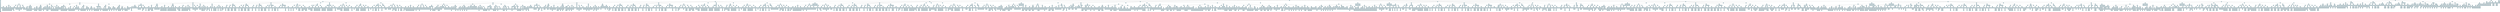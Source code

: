 digraph GameTree {
node [shape=box, style=filled, fillcolor=lightblue];
node0 [label="_|_|_\n_|_|_\n_|_|_"];
node1 [label="X|_|_\n_|_|_\n_|_|_"];
node0 -> node1;
node2 [label="X|_|_\n_|_|_\n_|_|_"];
node3 [label="X|O|_\n_|_|_\n_|_|_"];
node2 -> node3;
node4 [label="X|O|X\n_|_|_\n_|_|_"];
node3 -> node4;
node5 [label="X|O|X\nO|_|_\n_|_|_"];
node4 -> node5;
node6 [label="X|O|X\nO|X|_\n_|_|_"];
node5 -> node6;
node7 [label="X|O|X\nO|X|O\n_|_|_"];
node6 -> node7;
node8 [label="X|O|X\nO|X|O\nX|_|_"];
node7 -> node8;
node9 [label="X|O|X\nO|X|O\n_|X|_"];
node7 -> node9;
node10 [label="X|O|X\nO|X|O\nO|X|_"];
node9 -> node10;
node11 [label="X|O|X\nO|X|O\nO|X|X"];
node10 -> node11;
node12 [label="X|O|X\nO|X|O\n_|_|X"];
node7 -> node12;
node13 [label="X|O|X\nO|X|_\nO|_|_"];
node6 -> node13;
node14 [label="X|O|X\nO|X|X\nO|_|_"];
node13 -> node14;
node15 [label="X|O|X\nO|X|X\nO|O|_"];
node14 -> node15;
node16 [label="X|O|X\nO|X|X\nO|O|X"];
node15 -> node16;
node17 [label="X|O|X\nO|X|X\nO|_|O"];
node14 -> node17;
node18 [label="X|O|X\nO|X|X\nO|X|O"];
node17 -> node18;
node19 [label="X|O|X\nO|X|_\nO|X|_"];
node13 -> node19;
node20 [label="X|O|X\nO|X|O\nO|X|_"];
node19 -> node20;
node21 [label="X|O|X\nO|X|O\nO|X|X"];
node20 -> node21;
node22 [label="X|O|X\nO|X|_\nO|X|O"];
node19 -> node22;
node23 [label="X|O|X\nO|X|X\nO|X|O"];
node22 -> node23;
node24 [label="X|O|X\nO|X|_\nO|_|X"];
node13 -> node24;
node25 [label="X|O|X\nO|X|_\n_|O|_"];
node6 -> node25;
node26 [label="X|O|X\nO|X|X\n_|O|_"];
node25 -> node26;
node27 [label="X|O|X\nO|X|X\nO|O|_"];
node26 -> node27;
node28 [label="X|O|X\nO|X|X\nO|O|X"];
node27 -> node28;
node29 [label="X|O|X\nO|X|X\n_|O|O"];
node26 -> node29;
node30 [label="X|O|X\nO|X|X\nX|O|O"];
node29 -> node30;
node31 [label="X|O|X\nO|X|_\nX|O|_"];
node25 -> node31;
node32 [label="X|O|X\nO|X|_\n_|_|O"];
node6 -> node32;
node33 [label="X|O|X\nO|X|X\n_|_|O"];
node32 -> node33;
node34 [label="X|O|X\nO|X|X\nO|_|O"];
node33 -> node34;
node35 [label="X|O|X\nO|X|X\nO|X|O"];
node34 -> node35;
node36 [label="X|O|X\nO|X|X\n_|O|O"];
node33 -> node36;
node37 [label="X|O|X\nO|X|X\nX|O|O"];
node36 -> node37;
node38 [label="X|O|X\nO|X|_\nX|_|O"];
node32 -> node38;
node39 [label="X|O|X\nO|_|X\n_|_|_"];
node5 -> node39;
node40 [label="X|O|X\nO|O|X\n_|_|_"];
node39 -> node40;
node41 [label="X|O|X\nO|O|X\nX|_|_"];
node40 -> node41;
node42 [label="X|O|X\nO|O|X\nX|O|_"];
node41 -> node42;
node43 [label="X|O|X\nO|O|X\n_|X|_"];
node40 -> node43;
node44 [label="X|O|X\nO|O|X\nO|X|_"];
node43 -> node44;
node45 [label="X|O|X\nO|O|X\nO|X|X"];
node44 -> node45;
node46 [label="X|O|X\nO|O|X\n_|_|X"];
node40 -> node46;
node47 [label="X|O|X\nO|_|_\nX|_|_"];
node5 -> node47;
node48 [label="X|O|X\nO|O|_\nX|_|_"];
node47 -> node48;
node49 [label="X|O|X\nO|O|X\nX|_|_"];
node48 -> node49;
node50 [label="X|O|X\nO|O|X\nX|O|_"];
node49 -> node50;
node51 [label="X|O|X\nO|O|_\nX|X|_"];
node48 -> node51;
node52 [label="X|O|X\nO|O|O\nX|X|_"];
node51 -> node52;
node53 [label="X|O|X\nO|O|_\nX|_|X"];
node48 -> node53;
node54 [label="X|O|X\nO|O|O\nX|_|X"];
node53 -> node54;
node55 [label="X|O|X\nO|_|_\n_|X|_"];
node5 -> node55;
node56 [label="X|O|X\nO|O|_\n_|X|_"];
node55 -> node56;
node57 [label="X|O|X\nO|O|X\n_|X|_"];
node56 -> node57;
node58 [label="X|O|X\nO|O|X\nO|X|_"];
node57 -> node58;
node59 [label="X|O|X\nO|O|X\nO|X|X"];
node58 -> node59;
node60 [label="X|O|X\nO|O|_\nX|X|_"];
node56 -> node60;
node61 [label="X|O|X\nO|O|O\nX|X|_"];
node60 -> node61;
node62 [label="X|O|X\nO|O|_\n_|X|X"];
node56 -> node62;
node63 [label="X|O|X\nO|O|O\n_|X|X"];
node62 -> node63;
node64 [label="X|O|X\nO|_|_\n_|_|X"];
node5 -> node64;
node65 [label="X|O|X\nO|O|_\n_|_|X"];
node64 -> node65;
node66 [label="X|O|X\nO|O|X\n_|_|X"];
node65 -> node66;
node67 [label="X|O|X\nO|O|_\nX|_|X"];
node65 -> node67;
node68 [label="X|O|X\nO|O|O\nX|_|X"];
node67 -> node68;
node69 [label="X|O|X\nO|O|_\n_|X|X"];
node65 -> node69;
node70 [label="X|O|X\nO|O|O\n_|X|X"];
node69 -> node70;
node71 [label="X|O|X\n_|O|_\n_|_|_"];
node4 -> node71;
node72 [label="X|O|X\nX|O|_\n_|_|_"];
node71 -> node72;
node73 [label="X|O|X\nX|O|O\n_|_|_"];
node72 -> node73;
node74 [label="X|O|X\nX|O|O\nX|_|_"];
node73 -> node74;
node75 [label="X|O|X\nX|O|_\nO|_|_"];
node72 -> node75;
node76 [label="X|O|X\nX|O|X\nO|_|_"];
node75 -> node76;
node77 [label="X|O|X\nX|O|X\nO|O|_"];
node76 -> node77;
node78 [label="X|O|X\nX|O|X\nO|_|O"];
node76 -> node78;
node79 [label="X|O|X\nX|O|X\nO|X|O"];
node78 -> node79;
node80 [label="X|O|X\nX|O|_\nO|X|_"];
node75 -> node80;
node81 [label="X|O|X\nX|O|O\nO|X|_"];
node80 -> node81;
node82 [label="X|O|X\nX|O|O\nO|X|X"];
node81 -> node82;
node83 [label="X|O|X\nX|O|_\nO|X|O"];
node80 -> node83;
node84 [label="X|O|X\nX|O|X\nO|X|O"];
node83 -> node84;
node85 [label="X|O|X\nX|O|_\nO|_|X"];
node75 -> node85;
node86 [label="X|O|X\nX|O|O\nO|_|X"];
node85 -> node86;
node87 [label="X|O|X\nX|O|O\nO|X|X"];
node86 -> node87;
node88 [label="X|O|X\nX|O|_\n_|O|_"];
node72 -> node88;
node89 [label="X|O|X\nX|O|_\n_|_|O"];
node72 -> node89;
node90 [label="X|O|X\nX|O|X\n_|_|O"];
node89 -> node90;
node91 [label="X|O|X\nX|O|X\nO|_|O"];
node90 -> node91;
node92 [label="X|O|X\nX|O|X\nO|X|O"];
node91 -> node92;
node93 [label="X|O|X\nX|O|X\n_|O|O"];
node90 -> node93;
node94 [label="X|O|X\n_|O|X\n_|_|_"];
node71 -> node94;
node95 [label="X|O|X\nO|O|X\n_|_|_"];
node94 -> node95;
node96 [label="X|O|X\nO|O|X\nX|_|_"];
node95 -> node96;
node97 [label="X|O|X\nO|O|X\nX|O|_"];
node96 -> node97;
node98 [label="X|O|X\nO|O|X\nX|_|O"];
node96 -> node98;
node99 [label="X|O|X\nO|O|X\nX|X|O"];
node98 -> node99;
node100 [label="X|O|X\nO|O|X\n_|X|_"];
node95 -> node100;
node101 [label="X|O|X\nO|O|X\nO|X|_"];
node100 -> node101;
node102 [label="X|O|X\nO|O|X\nO|X|X"];
node101 -> node102;
node103 [label="X|O|X\nO|O|X\n_|X|O"];
node100 -> node103;
node104 [label="X|O|X\nO|O|X\nX|X|O"];
node103 -> node104;
node105 [label="X|O|X\nO|O|X\n_|_|X"];
node95 -> node105;
node106 [label="X|O|X\n_|O|X\nO|_|_"];
node94 -> node106;
node107 [label="X|O|X\nX|O|X\nO|_|_"];
node106 -> node107;
node108 [label="X|O|X\nX|O|X\nO|O|_"];
node107 -> node108;
node109 [label="X|O|X\nX|O|X\nO|_|O"];
node107 -> node109;
node110 [label="X|O|X\nX|O|X\nO|X|O"];
node109 -> node110;
node111 [label="X|O|X\n_|O|X\nO|X|_"];
node106 -> node111;
node112 [label="X|O|X\nO|O|X\nO|X|_"];
node111 -> node112;
node113 [label="X|O|X\nO|O|X\nO|X|X"];
node112 -> node113;
node114 [label="X|O|X\n_|O|X\nO|X|O"];
node111 -> node114;
node115 [label="X|O|X\nX|O|X\nO|X|O"];
node114 -> node115;
node116 [label="X|O|X\n_|O|X\nO|_|X"];
node106 -> node116;
node117 [label="X|O|X\n_|O|X\n_|O|_"];
node94 -> node117;
node118 [label="X|O|X\n_|O|_\nX|_|_"];
node71 -> node118;
node119 [label="X|O|X\nO|O|_\nX|_|_"];
node118 -> node119;
node120 [label="X|O|X\nO|O|X\nX|_|_"];
node119 -> node120;
node121 [label="X|O|X\nO|O|X\nX|O|_"];
node120 -> node121;
node122 [label="X|O|X\nO|O|X\nX|_|O"];
node120 -> node122;
node123 [label="X|O|X\nO|O|X\nX|X|O"];
node122 -> node123;
node124 [label="X|O|X\nO|O|_\nX|X|_"];
node119 -> node124;
node125 [label="X|O|X\nO|O|O\nX|X|_"];
node124 -> node125;
node126 [label="X|O|X\nO|O|_\nX|_|X"];
node119 -> node126;
node127 [label="X|O|X\nO|O|O\nX|_|X"];
node126 -> node127;
node128 [label="X|O|X\n_|O|O\nX|_|_"];
node118 -> node128;
node129 [label="X|O|X\nX|O|O\nX|_|_"];
node128 -> node129;
node130 [label="X|O|X\n_|O|_\nX|O|_"];
node118 -> node130;
node131 [label="X|O|X\n_|O|_\n_|X|_"];
node71 -> node131;
node132 [label="X|O|X\nO|O|_\n_|X|_"];
node131 -> node132;
node133 [label="X|O|X\nO|O|X\n_|X|_"];
node132 -> node133;
node134 [label="X|O|X\nO|O|X\nO|X|_"];
node133 -> node134;
node135 [label="X|O|X\nO|O|X\nO|X|X"];
node134 -> node135;
node136 [label="X|O|X\nO|O|X\n_|X|O"];
node133 -> node136;
node137 [label="X|O|X\nO|O|X\nX|X|O"];
node136 -> node137;
node138 [label="X|O|X\nO|O|_\nX|X|_"];
node132 -> node138;
node139 [label="X|O|X\nO|O|O\nX|X|_"];
node138 -> node139;
node140 [label="X|O|X\nO|O|_\n_|X|X"];
node132 -> node140;
node141 [label="X|O|X\nO|O|O\n_|X|X"];
node140 -> node141;
node142 [label="X|O|X\n_|O|O\n_|X|_"];
node131 -> node142;
node143 [label="X|O|X\nX|O|O\n_|X|_"];
node142 -> node143;
node144 [label="X|O|X\nX|O|O\nO|X|_"];
node143 -> node144;
node145 [label="X|O|X\nX|O|O\nO|X|X"];
node144 -> node145;
node146 [label="X|O|X\nX|O|O\n_|X|O"];
node143 -> node146;
node147 [label="X|O|X\nX|O|O\nX|X|O"];
node146 -> node147;
node148 [label="X|O|X\n_|O|_\nO|X|_"];
node131 -> node148;
node149 [label="X|O|X\nX|O|_\nO|X|_"];
node148 -> node149;
node150 [label="X|O|X\nX|O|O\nO|X|_"];
node149 -> node150;
node151 [label="X|O|X\nX|O|O\nO|X|X"];
node150 -> node151;
node152 [label="X|O|X\nX|O|_\nO|X|O"];
node149 -> node152;
node153 [label="X|O|X\nX|O|X\nO|X|O"];
node152 -> node153;
node154 [label="X|O|X\n_|O|_\n_|X|O"];
node131 -> node154;
node155 [label="X|O|X\nX|O|_\n_|X|O"];
node154 -> node155;
node156 [label="X|O|X\nX|O|O\n_|X|O"];
node155 -> node156;
node157 [label="X|O|X\nX|O|O\nX|X|O"];
node156 -> node157;
node158 [label="X|O|X\nX|O|_\nO|X|O"];
node155 -> node158;
node159 [label="X|O|X\nX|O|X\nO|X|O"];
node158 -> node159;
node160 [label="X|O|X\n_|O|_\n_|_|X"];
node71 -> node160;
node161 [label="X|O|X\nO|O|_\n_|_|X"];
node160 -> node161;
node162 [label="X|O|X\nO|O|X\n_|_|X"];
node161 -> node162;
node163 [label="X|O|X\n_|O|O\n_|_|X"];
node160 -> node163;
node164 [label="X|O|X\nX|O|O\n_|_|X"];
node163 -> node164;
node165 [label="X|O|X\nX|O|O\nO|_|X"];
node164 -> node165;
node166 [label="X|O|X\nX|O|O\nO|X|X"];
node165 -> node166;
node167 [label="X|O|X\n_|O|O\nX|_|X"];
node163 -> node167;
node168 [label="X|O|X\nO|O|O\nX|_|X"];
node167 -> node168;
node169 [label="X|O|X\n_|O|O\n_|X|X"];
node163 -> node169;
node170 [label="X|O|X\nO|O|O\n_|X|X"];
node169 -> node170;
node171 [label="X|O|X\n_|_|O\n_|_|_"];
node4 -> node171;
node172 [label="X|O|X\nX|_|O\n_|_|_"];
node171 -> node172;
node173 [label="X|O|X\nX|O|O\n_|_|_"];
node172 -> node173;
node174 [label="X|O|X\nX|O|O\nX|_|_"];
node173 -> node174;
node175 [label="X|O|X\nX|_|O\nO|_|_"];
node172 -> node175;
node176 [label="X|O|X\nX|X|O\nO|_|_"];
node175 -> node176;
node177 [label="X|O|X\nX|X|O\nO|O|_"];
node176 -> node177;
node178 [label="X|O|X\nX|X|O\nO|O|X"];
node177 -> node178;
node179 [label="X|O|X\nX|X|O\nO|_|O"];
node176 -> node179;
node180 [label="X|O|X\nX|X|O\nO|X|O"];
node179 -> node180;
node181 [label="X|O|X\nX|_|O\n_|O|_"];
node172 -> node181;
node182 [label="X|O|X\nX|X|O\n_|O|_"];
node181 -> node182;
node183 [label="X|O|X\nX|X|O\nO|O|_"];
node182 -> node183;
node184 [label="X|O|X\nX|X|O\nO|O|X"];
node183 -> node184;
node185 [label="X|O|X\nX|X|O\n_|O|O"];
node182 -> node185;
node186 [label="X|O|X\nX|X|O\nX|O|O"];
node185 -> node186;
node187 [label="X|O|X\nX|_|O\n_|_|O"];
node172 -> node187;
node188 [label="X|O|X\nX|X|O\n_|_|O"];
node187 -> node188;
node189 [label="X|O|X\nX|X|O\nO|_|O"];
node188 -> node189;
node190 [label="X|O|X\nX|X|O\nO|X|O"];
node189 -> node190;
node191 [label="X|O|X\nX|X|O\n_|O|O"];
node188 -> node191;
node192 [label="X|O|X\nX|X|O\nX|O|O"];
node191 -> node192;
node193 [label="X|O|X\n_|_|_\nO|_|_"];
node4 -> node193;
node194 [label="X|O|X\nX|_|_\nO|_|_"];
node193 -> node194;
node195 [label="X|O|X\nX|O|_\nO|_|_"];
node194 -> node195;
node196 [label="X|O|X\nX|O|X\nO|_|_"];
node195 -> node196;
node197 [label="X|O|X\nX|O|X\nO|O|_"];
node196 -> node197;
node198 [label="X|O|X\nX|O|X\nO|_|O"];
node196 -> node198;
node199 [label="X|O|X\nX|O|X\nO|X|O"];
node198 -> node199;
node200 [label="X|O|X\nX|O|_\nO|X|_"];
node195 -> node200;
node201 [label="X|O|X\nX|O|O\nO|X|_"];
node200 -> node201;
node202 [label="X|O|X\nX|O|O\nO|X|X"];
node201 -> node202;
node203 [label="X|O|X\nX|O|_\nO|X|O"];
node200 -> node203;
node204 [label="X|O|X\nX|O|X\nO|X|O"];
node203 -> node204;
node205 [label="X|O|X\nX|_|O\nO|_|_"];
node194 -> node205;
node206 [label="X|O|X\nX|X|O\nO|_|_"];
node205 -> node206;
node207 [label="X|O|X\nX|X|O\nO|O|_"];
node206 -> node207;
node208 [label="X|O|X\nX|X|O\nO|O|X"];
node207 -> node208;
node209 [label="X|O|X\nX|X|O\nO|_|O"];
node206 -> node209;
node210 [label="X|O|X\nX|X|O\nO|X|O"];
node209 -> node210;
node211 [label="X|O|X\nX|_|_\nO|O|_"];
node194 -> node211;
node212 [label="X|O|X\nX|X|_\nO|O|_"];
node211 -> node212;
node213 [label="X|O|X\nX|X|O\nO|O|_"];
node212 -> node213;
node214 [label="X|O|X\nX|X|O\nO|O|X"];
node213 -> node214;
node215 [label="X|O|X\nX|X|_\nO|O|O"];
node212 -> node215;
node216 [label="X|O|X\nX|_|X\nO|O|_"];
node211 -> node216;
node217 [label="X|O|X\nX|O|X\nO|O|_"];
node216 -> node217;
node218 [label="X|O|X\nX|_|_\nO|O|X"];
node211 -> node218;
node219 [label="X|O|X\nX|O|_\nO|O|X"];
node218 -> node219;
node220 [label="X|O|X\nX|_|_\nO|_|O"];
node194 -> node220;
node221 [label="X|O|X\nX|X|_\nO|_|O"];
node220 -> node221;
node222 [label="X|O|X\nX|X|O\nO|_|O"];
node221 -> node222;
node223 [label="X|O|X\nX|X|O\nO|X|O"];
node222 -> node223;
node224 [label="X|O|X\nX|X|_\nO|O|O"];
node221 -> node224;
node225 [label="X|O|X\n_|X|_\nO|_|_"];
node193 -> node225;
node226 [label="X|O|X\nO|X|_\nO|_|_"];
node225 -> node226;
node227 [label="X|O|X\nO|X|X\nO|_|_"];
node226 -> node227;
node228 [label="X|O|X\nO|X|X\nO|O|_"];
node227 -> node228;
node229 [label="X|O|X\nO|X|X\nO|O|X"];
node228 -> node229;
node230 [label="X|O|X\nO|X|X\nO|_|O"];
node227 -> node230;
node231 [label="X|O|X\nO|X|X\nO|X|O"];
node230 -> node231;
node232 [label="X|O|X\n_|X|O\nO|_|_"];
node225 -> node232;
node233 [label="X|O|X\nX|X|O\nO|_|_"];
node232 -> node233;
node234 [label="X|O|X\nX|X|O\nO|O|_"];
node233 -> node234;
node235 [label="X|O|X\nX|X|O\nO|O|X"];
node234 -> node235;
node236 [label="X|O|X\nX|X|O\nO|_|O"];
node233 -> node236;
node237 [label="X|O|X\nX|X|O\nO|X|O"];
node236 -> node237;
node238 [label="X|O|X\n_|X|_\nO|O|_"];
node225 -> node238;
node239 [label="X|O|X\nX|X|_\nO|O|_"];
node238 -> node239;
node240 [label="X|O|X\nX|X|O\nO|O|_"];
node239 -> node240;
node241 [label="X|O|X\nX|X|O\nO|O|X"];
node240 -> node241;
node242 [label="X|O|X\nX|X|_\nO|O|O"];
node239 -> node242;
node243 [label="X|O|X\n_|X|X\nO|O|_"];
node238 -> node243;
node244 [label="X|O|X\nO|X|X\nO|O|_"];
node243 -> node244;
node245 [label="X|O|X\nO|X|X\nO|O|X"];
node244 -> node245;
node246 [label="X|O|X\n_|X|X\nO|O|O"];
node243 -> node246;
node247 [label="X|O|X\n_|X|_\nO|O|X"];
node238 -> node247;
node248 [label="X|O|X\n_|X|_\nO|_|O"];
node225 -> node248;
node249 [label="X|O|X\nX|X|_\nO|_|O"];
node248 -> node249;
node250 [label="X|O|X\nX|X|O\nO|_|O"];
node249 -> node250;
node251 [label="X|O|X\nX|X|O\nO|X|O"];
node250 -> node251;
node252 [label="X|O|X\nX|X|_\nO|O|O"];
node249 -> node252;
node253 [label="X|O|X\n_|X|X\nO|_|O"];
node248 -> node253;
node254 [label="X|O|X\nO|X|X\nO|_|O"];
node253 -> node254;
node255 [label="X|O|X\nO|X|X\nO|X|O"];
node254 -> node255;
node256 [label="X|O|X\n_|X|X\nO|O|O"];
node253 -> node256;
node257 [label="X|O|X\n_|X|_\nO|X|O"];
node248 -> node257;
node258 [label="X|O|X\nO|X|_\nO|X|O"];
node257 -> node258;
node259 [label="X|O|X\nO|X|X\nO|X|O"];
node258 -> node259;
node260 [label="X|O|X\n_|X|O\nO|X|O"];
node257 -> node260;
node261 [label="X|O|X\nX|X|O\nO|X|O"];
node260 -> node261;
node262 [label="X|O|X\n_|_|_\n_|O|_"];
node4 -> node262;
node263 [label="X|O|X\nX|_|_\n_|O|_"];
node262 -> node263;
node264 [label="X|O|X\nX|O|_\n_|O|_"];
node263 -> node264;
node265 [label="X|O|X\nX|_|O\n_|O|_"];
node263 -> node265;
node266 [label="X|O|X\nX|X|O\n_|O|_"];
node265 -> node266;
node267 [label="X|O|X\nX|X|O\nO|O|_"];
node266 -> node267;
node268 [label="X|O|X\nX|X|O\nO|O|X"];
node267 -> node268;
node269 [label="X|O|X\nX|X|O\n_|O|O"];
node266 -> node269;
node270 [label="X|O|X\nX|X|O\nX|O|O"];
node269 -> node270;
node271 [label="X|O|X\nX|_|_\nO|O|_"];
node263 -> node271;
node272 [label="X|O|X\nX|X|_\nO|O|_"];
node271 -> node272;
node273 [label="X|O|X\nX|X|O\nO|O|_"];
node272 -> node273;
node274 [label="X|O|X\nX|X|O\nO|O|X"];
node273 -> node274;
node275 [label="X|O|X\nX|X|_\nO|O|O"];
node272 -> node275;
node276 [label="X|O|X\nX|_|_\n_|O|O"];
node263 -> node276;
node277 [label="X|O|X\nX|X|_\n_|O|O"];
node276 -> node277;
node278 [label="X|O|X\nX|X|O\n_|O|O"];
node277 -> node278;
node279 [label="X|O|X\nX|X|O\nX|O|O"];
node278 -> node279;
node280 [label="X|O|X\nX|X|_\nO|O|O"];
node277 -> node280;
node281 [label="X|O|X\n_|X|_\n_|O|_"];
node262 -> node281;
node282 [label="X|O|X\nO|X|_\n_|O|_"];
node281 -> node282;
node283 [label="X|O|X\nO|X|X\n_|O|_"];
node282 -> node283;
node284 [label="X|O|X\nO|X|X\nO|O|_"];
node283 -> node284;
node285 [label="X|O|X\nO|X|X\nO|O|X"];
node284 -> node285;
node286 [label="X|O|X\nO|X|X\n_|O|O"];
node283 -> node286;
node287 [label="X|O|X\nO|X|X\nX|O|O"];
node286 -> node287;
node288 [label="X|O|X\n_|X|O\n_|O|_"];
node281 -> node288;
node289 [label="X|O|X\nX|X|O\n_|O|_"];
node288 -> node289;
node290 [label="X|O|X\nX|X|O\nO|O|_"];
node289 -> node290;
node291 [label="X|O|X\nX|X|O\nO|O|X"];
node290 -> node291;
node292 [label="X|O|X\nX|X|O\n_|O|O"];
node289 -> node292;
node293 [label="X|O|X\nX|X|O\nX|O|O"];
node292 -> node293;
node294 [label="X|O|X\n_|X|_\nO|O|_"];
node281 -> node294;
node295 [label="X|O|X\nX|X|_\nO|O|_"];
node294 -> node295;
node296 [label="X|O|X\nX|X|O\nO|O|_"];
node295 -> node296;
node297 [label="X|O|X\nX|X|O\nO|O|X"];
node296 -> node297;
node298 [label="X|O|X\nX|X|_\nO|O|O"];
node295 -> node298;
node299 [label="X|O|X\n_|X|X\nO|O|_"];
node294 -> node299;
node300 [label="X|O|X\nO|X|X\nO|O|_"];
node299 -> node300;
node301 [label="X|O|X\nO|X|X\nO|O|X"];
node300 -> node301;
node302 [label="X|O|X\n_|X|X\nO|O|O"];
node299 -> node302;
node303 [label="X|O|X\n_|X|_\nO|O|X"];
node294 -> node303;
node304 [label="X|O|X\n_|X|_\n_|O|O"];
node281 -> node304;
node305 [label="X|O|X\nX|X|_\n_|O|O"];
node304 -> node305;
node306 [label="X|O|X\nX|X|O\n_|O|O"];
node305 -> node306;
node307 [label="X|O|X\nX|X|O\nX|O|O"];
node306 -> node307;
node308 [label="X|O|X\nX|X|_\nO|O|O"];
node305 -> node308;
node309 [label="X|O|X\n_|X|X\n_|O|O"];
node304 -> node309;
node310 [label="X|O|X\nO|X|X\n_|O|O"];
node309 -> node310;
node311 [label="X|O|X\nO|X|X\nX|O|O"];
node310 -> node311;
node312 [label="X|O|X\n_|X|X\nO|O|O"];
node309 -> node312;
node313 [label="X|O|X\n_|X|_\nX|O|O"];
node304 -> node313;
node314 [label="X|O|X\n_|_|_\n_|_|O"];
node4 -> node314;
node315 [label="X|O|X\nX|_|_\n_|_|O"];
node314 -> node315;
node316 [label="X|O|X\nX|O|_\n_|_|O"];
node315 -> node316;
node317 [label="X|O|X\nX|O|X\n_|_|O"];
node316 -> node317;
node318 [label="X|O|X\nX|O|X\nO|_|O"];
node317 -> node318;
node319 [label="X|O|X\nX|O|X\nO|X|O"];
node318 -> node319;
node320 [label="X|O|X\nX|O|X\n_|O|O"];
node317 -> node320;
node321 [label="X|O|X\nX|O|_\nX|_|O"];
node316 -> node321;
node322 [label="X|O|X\nX|_|O\n_|_|O"];
node315 -> node322;
node323 [label="X|O|X\nX|X|O\n_|_|O"];
node322 -> node323;
node324 [label="X|O|X\nX|X|O\nO|_|O"];
node323 -> node324;
node325 [label="X|O|X\nX|X|O\nO|X|O"];
node324 -> node325;
node326 [label="X|O|X\nX|X|O\n_|O|O"];
node323 -> node326;
node327 [label="X|O|X\nX|X|O\nX|O|O"];
node326 -> node327;
node328 [label="X|O|X\nX|_|_\nO|_|O"];
node315 -> node328;
node329 [label="X|O|X\nX|X|_\nO|_|O"];
node328 -> node329;
node330 [label="X|O|X\nX|X|O\nO|_|O"];
node329 -> node330;
node331 [label="X|O|X\nX|X|O\nO|X|O"];
node330 -> node331;
node332 [label="X|O|X\nX|X|_\nO|O|O"];
node329 -> node332;
node333 [label="X|O|X\nX|_|X\nO|_|O"];
node328 -> node333;
node334 [label="X|O|X\nX|O|X\nO|_|O"];
node333 -> node334;
node335 [label="X|O|X\nX|O|X\nO|X|O"];
node334 -> node335;
node336 [label="X|O|X\nX|_|X\nO|O|O"];
node333 -> node336;
node337 [label="X|O|X\nX|_|_\nO|X|O"];
node328 -> node337;
node338 [label="X|O|X\nX|O|_\nO|X|O"];
node337 -> node338;
node339 [label="X|O|X\nX|O|X\nO|X|O"];
node338 -> node339;
node340 [label="X|O|X\nX|_|O\nO|X|O"];
node337 -> node340;
node341 [label="X|O|X\nX|X|O\nO|X|O"];
node340 -> node341;
node342 [label="X|O|X\nX|_|_\n_|O|O"];
node315 -> node342;
node343 [label="X|O|X\nX|X|_\n_|O|O"];
node342 -> node343;
node344 [label="X|O|X\nX|X|O\n_|O|O"];
node343 -> node344;
node345 [label="X|O|X\nX|X|O\nX|O|O"];
node344 -> node345;
node346 [label="X|O|X\nX|X|_\nO|O|O"];
node343 -> node346;
node347 [label="X|O|X\nX|_|X\n_|O|O"];
node342 -> node347;
node348 [label="X|O|X\nX|O|X\n_|O|O"];
node347 -> node348;
node349 [label="X|O|X\nX|_|_\nX|O|O"];
node342 -> node349;
node350 [label="X|O|_\nX|_|_\n_|_|_"];
node3 -> node350;
node351 [label="X|O|O\nX|_|_\n_|_|_"];
node350 -> node351;
node352 [label="X|O|O\nX|X|_\n_|_|_"];
node351 -> node352;
node353 [label="X|O|O\nX|X|O\n_|_|_"];
node352 -> node353;
node354 [label="X|O|O\nX|X|O\nX|_|_"];
node353 -> node354;
node355 [label="X|O|O\nX|X|O\n_|X|_"];
node353 -> node355;
node356 [label="X|O|O\nX|X|O\nO|X|_"];
node355 -> node356;
node357 [label="X|O|O\nX|X|O\nO|X|X"];
node356 -> node357;
node358 [label="X|O|O\nX|X|O\n_|_|X"];
node353 -> node358;
node359 [label="X|O|O\nX|X|_\nO|_|_"];
node352 -> node359;
node360 [label="X|O|O\nX|X|X\nO|_|_"];
node359 -> node360;
node361 [label="X|O|O\nX|X|_\n_|O|_"];
node352 -> node361;
node362 [label="X|O|O\nX|X|X\n_|O|_"];
node361 -> node362;
node363 [label="X|O|O\nX|X|_\n_|_|O"];
node352 -> node363;
node364 [label="X|O|O\nX|X|X\n_|_|O"];
node363 -> node364;
node365 [label="X|O|O\nX|_|X\n_|_|_"];
node351 -> node365;
node366 [label="X|O|O\nX|O|X\n_|_|_"];
node365 -> node366;
node367 [label="X|O|O\nX|O|X\nX|_|_"];
node366 -> node367;
node368 [label="X|O|O\nX|O|X\n_|X|_"];
node366 -> node368;
node369 [label="X|O|O\nX|O|X\nO|X|_"];
node368 -> node369;
node370 [label="X|O|O\nX|O|X\n_|_|X"];
node366 -> node370;
node371 [label="X|O|O\nX|O|X\nO|_|X"];
node370 -> node371;
node372 [label="X|O|O\nX|_|_\nX|_|_"];
node351 -> node372;
node373 [label="X|O|O\nX|_|_\n_|X|_"];
node351 -> node373;
node374 [label="X|O|O\nX|O|_\n_|X|_"];
node373 -> node374;
node375 [label="X|O|O\nX|O|X\n_|X|_"];
node374 -> node375;
node376 [label="X|O|O\nX|O|X\nO|X|_"];
node375 -> node376;
node377 [label="X|O|O\nX|O|_\nX|X|_"];
node374 -> node377;
node378 [label="X|O|O\nX|O|_\n_|X|X"];
node374 -> node378;
node379 [label="X|O|O\nX|O|O\n_|X|X"];
node378 -> node379;
node380 [label="X|O|O\nX|O|O\nX|X|X"];
node379 -> node380;
node381 [label="X|O|O\nX|_|_\n_|_|X"];
node351 -> node381;
node382 [label="X|O|O\nX|O|_\n_|_|X"];
node381 -> node382;
node383 [label="X|O|O\nX|O|X\n_|_|X"];
node382 -> node383;
node384 [label="X|O|O\nX|O|X\nO|_|X"];
node383 -> node384;
node385 [label="X|O|O\nX|O|_\nX|_|X"];
node382 -> node385;
node386 [label="X|O|O\nX|O|_\n_|X|X"];
node382 -> node386;
node387 [label="X|O|O\nX|O|O\n_|X|X"];
node386 -> node387;
node388 [label="X|O|O\nX|O|O\nX|X|X"];
node387 -> node388;
node389 [label="X|O|_\nX|O|_\n_|_|_"];
node350 -> node389;
node390 [label="X|O|X\nX|O|_\n_|_|_"];
node389 -> node390;
node391 [label="X|O|X\nX|O|O\n_|_|_"];
node390 -> node391;
node392 [label="X|O|X\nX|O|O\nX|_|_"];
node391 -> node392;
node393 [label="X|O|X\nX|O|O\n_|X|_"];
node391 -> node393;
node394 [label="X|O|X\nX|O|O\nO|X|_"];
node393 -> node394;
node395 [label="X|O|X\nX|O|O\nO|X|X"];
node394 -> node395;
node396 [label="X|O|X\nX|O|O\n_|_|X"];
node391 -> node396;
node397 [label="X|O|X\nX|O|O\nO|_|X"];
node396 -> node397;
node398 [label="X|O|X\nX|O|O\nO|X|X"];
node397 -> node398;
node399 [label="X|O|X\nX|O|_\nO|_|_"];
node390 -> node399;
node400 [label="X|O|X\nX|O|X\nO|_|_"];
node399 -> node400;
node401 [label="X|O|X\nX|O|X\nO|O|_"];
node400 -> node401;
node402 [label="X|O|X\nX|O|_\nO|X|_"];
node399 -> node402;
node403 [label="X|O|X\nX|O|O\nO|X|_"];
node402 -> node403;
node404 [label="X|O|X\nX|O|O\nO|X|X"];
node403 -> node404;
node405 [label="X|O|X\nX|O|_\nO|_|X"];
node399 -> node405;
node406 [label="X|O|X\nX|O|O\nO|_|X"];
node405 -> node406;
node407 [label="X|O|X\nX|O|O\nO|X|X"];
node406 -> node407;
node408 [label="X|O|_\nX|O|X\n_|_|_"];
node389 -> node408;
node409 [label="X|O|O\nX|O|X\n_|_|_"];
node408 -> node409;
node410 [label="X|O|O\nX|O|X\nX|_|_"];
node409 -> node410;
node411 [label="X|O|O\nX|O|X\n_|X|_"];
node409 -> node411;
node412 [label="X|O|O\nX|O|X\nO|X|_"];
node411 -> node412;
node413 [label="X|O|O\nX|O|X\n_|_|X"];
node409 -> node413;
node414 [label="X|O|O\nX|O|X\nO|_|X"];
node413 -> node414;
node415 [label="X|O|_\nX|O|X\nO|_|_"];
node408 -> node415;
node416 [label="X|O|X\nX|O|X\nO|_|_"];
node415 -> node416;
node417 [label="X|O|X\nX|O|X\nO|O|_"];
node416 -> node417;
node418 [label="X|O|_\nX|O|X\nO|X|_"];
node415 -> node418;
node419 [label="X|O|O\nX|O|X\nO|X|_"];
node418 -> node419;
node420 [label="X|O|_\nX|O|X\nO|_|X"];
node415 -> node420;
node421 [label="X|O|O\nX|O|X\nO|_|X"];
node420 -> node421;
node422 [label="X|O|_\nX|O|_\nX|_|_"];
node389 -> node422;
node423 [label="X|O|_\nX|_|O\n_|_|_"];
node350 -> node423;
node424 [label="X|O|X\nX|_|O\n_|_|_"];
node423 -> node424;
node425 [label="X|O|X\nX|O|O\n_|_|_"];
node424 -> node425;
node426 [label="X|O|X\nX|O|O\nX|_|_"];
node425 -> node426;
node427 [label="X|O|X\nX|O|O\n_|X|_"];
node425 -> node427;
node428 [label="X|O|X\nX|O|O\nO|X|_"];
node427 -> node428;
node429 [label="X|O|X\nX|O|O\nO|X|X"];
node428 -> node429;
node430 [label="X|O|X\nX|O|O\n_|_|X"];
node425 -> node430;
node431 [label="X|O|X\nX|O|O\nO|_|X"];
node430 -> node431;
node432 [label="X|O|X\nX|O|O\nO|X|X"];
node431 -> node432;
node433 [label="X|O|X\nX|_|O\nO|_|_"];
node424 -> node433;
node434 [label="X|O|X\nX|X|O\nO|_|_"];
node433 -> node434;
node435 [label="X|O|X\nX|X|O\nO|O|_"];
node434 -> node435;
node436 [label="X|O|X\nX|X|O\nO|O|X"];
node435 -> node436;
node437 [label="X|O|X\nX|X|O\nO|_|O"];
node434 -> node437;
node438 [label="X|O|X\nX|X|O\nO|X|O"];
node437 -> node438;
node439 [label="X|O|X\nX|_|O\nO|X|_"];
node433 -> node439;
node440 [label="X|O|X\nX|O|O\nO|X|_"];
node439 -> node440;
node441 [label="X|O|X\nX|O|O\nO|X|X"];
node440 -> node441;
node442 [label="X|O|X\nX|_|O\nO|_|X"];
node433 -> node442;
node443 [label="X|O|X\nX|O|O\nO|_|X"];
node442 -> node443;
node444 [label="X|O|X\nX|O|O\nO|X|X"];
node443 -> node444;
node445 [label="X|O|_\nX|X|O\n_|_|_"];
node423 -> node445;
node446 [label="X|O|O\nX|X|O\n_|_|_"];
node445 -> node446;
node447 [label="X|O|O\nX|X|O\nX|_|_"];
node446 -> node447;
node448 [label="X|O|O\nX|X|O\n_|X|_"];
node446 -> node448;
node449 [label="X|O|O\nX|X|O\nO|X|_"];
node448 -> node449;
node450 [label="X|O|O\nX|X|O\nO|X|X"];
node449 -> node450;
node451 [label="X|O|O\nX|X|O\n_|_|X"];
node446 -> node451;
node452 [label="X|O|_\nX|X|O\nO|_|_"];
node445 -> node452;
node453 [label="X|O|X\nX|X|O\nO|_|_"];
node452 -> node453;
node454 [label="X|O|X\nX|X|O\nO|O|_"];
node453 -> node454;
node455 [label="X|O|X\nX|X|O\nO|O|X"];
node454 -> node455;
node456 [label="X|O|X\nX|X|O\nO|_|O"];
node453 -> node456;
node457 [label="X|O|X\nX|X|O\nO|X|O"];
node456 -> node457;
node458 [label="X|O|_\nX|X|O\nO|X|_"];
node452 -> node458;
node459 [label="X|O|O\nX|X|O\nO|X|_"];
node458 -> node459;
node460 [label="X|O|O\nX|X|O\nO|X|X"];
node459 -> node460;
node461 [label="X|O|_\nX|X|O\nO|X|O"];
node458 -> node461;
node462 [label="X|O|X\nX|X|O\nO|X|O"];
node461 -> node462;
node463 [label="X|O|_\nX|X|O\nO|_|X"];
node452 -> node463;
node464 [label="X|O|_\nX|X|O\n_|O|_"];
node445 -> node464;
node465 [label="X|O|X\nX|X|O\n_|O|_"];
node464 -> node465;
node466 [label="X|O|X\nX|X|O\nO|O|_"];
node465 -> node466;
node467 [label="X|O|X\nX|X|O\nO|O|X"];
node466 -> node467;
node468 [label="X|O|X\nX|X|O\n_|O|O"];
node465 -> node468;
node469 [label="X|O|X\nX|X|O\nX|O|O"];
node468 -> node469;
node470 [label="X|O|_\nX|X|O\nX|O|_"];
node464 -> node470;
node471 [label="X|O|_\nX|X|O\n_|_|O"];
node445 -> node471;
node472 [label="X|O|X\nX|X|O\n_|_|O"];
node471 -> node472;
node473 [label="X|O|X\nX|X|O\nO|_|O"];
node472 -> node473;
node474 [label="X|O|X\nX|X|O\nO|X|O"];
node473 -> node474;
node475 [label="X|O|_\nX|X|O\nX|_|O"];
node471 -> node475;
node476 [label="X|O|_\nX|_|O\nX|_|_"];
node423 -> node476;
node477 [label="X|O|_\nX|_|_\nO|_|_"];
node350 -> node477;
node478 [label="X|O|X\nX|_|_\nO|_|_"];
node477 -> node478;
node479 [label="X|O|X\nX|O|_\nO|_|_"];
node478 -> node479;
node480 [label="X|O|X\nX|O|X\nO|_|_"];
node479 -> node480;
node481 [label="X|O|X\nX|O|X\nO|O|_"];
node480 -> node481;
node482 [label="X|O|X\nX|O|_\nO|X|_"];
node479 -> node482;
node483 [label="X|O|X\nX|O|O\nO|X|_"];
node482 -> node483;
node484 [label="X|O|X\nX|O|O\nO|X|X"];
node483 -> node484;
node485 [label="X|O|X\nX|O|_\nO|_|X"];
node479 -> node485;
node486 [label="X|O|X\nX|O|O\nO|_|X"];
node485 -> node486;
node487 [label="X|O|X\nX|O|O\nO|X|X"];
node486 -> node487;
node488 [label="X|O|_\nX|X|_\nO|_|_"];
node477 -> node488;
node489 [label="X|O|O\nX|X|_\nO|_|_"];
node488 -> node489;
node490 [label="X|O|O\nX|X|X\nO|_|_"];
node489 -> node490;
node491 [label="X|O|O\nX|X|_\nO|X|_"];
node489 -> node491;
node492 [label="X|O|O\nX|X|O\nO|X|_"];
node491 -> node492;
node493 [label="X|O|O\nX|X|O\nO|X|X"];
node492 -> node493;
node494 [label="X|O|O\nX|X|_\nO|_|X"];
node489 -> node494;
node495 [label="X|O|_\nX|X|O\nO|_|_"];
node488 -> node495;
node496 [label="X|O|X\nX|X|O\nO|_|_"];
node495 -> node496;
node497 [label="X|O|X\nX|X|O\nO|O|_"];
node496 -> node497;
node498 [label="X|O|X\nX|X|O\nO|O|X"];
node497 -> node498;
node499 [label="X|O|X\nX|X|O\nO|_|O"];
node496 -> node499;
node500 [label="X|O|X\nX|X|O\nO|X|O"];
node499 -> node500;
node501 [label="X|O|_\nX|X|O\nO|X|_"];
node495 -> node501;
node502 [label="X|O|O\nX|X|O\nO|X|_"];
node501 -> node502;
node503 [label="X|O|O\nX|X|O\nO|X|X"];
node502 -> node503;
node504 [label="X|O|_\nX|X|O\nO|X|O"];
node501 -> node504;
node505 [label="X|O|X\nX|X|O\nO|X|O"];
node504 -> node505;
node506 [label="X|O|_\nX|X|O\nO|_|X"];
node495 -> node506;
node507 [label="X|O|_\nX|X|_\nO|O|_"];
node488 -> node507;
node508 [label="X|O|X\nX|X|_\nO|O|_"];
node507 -> node508;
node509 [label="X|O|X\nX|X|O\nO|O|_"];
node508 -> node509;
node510 [label="X|O|X\nX|X|O\nO|O|X"];
node509 -> node510;
node511 [label="X|O|X\nX|X|_\nO|O|O"];
node508 -> node511;
node512 [label="X|O|_\nX|X|X\nO|O|_"];
node507 -> node512;
node513 [label="X|O|_\nX|X|_\nO|_|O"];
node488 -> node513;
node514 [label="X|O|X\nX|X|_\nO|_|O"];
node513 -> node514;
node515 [label="X|O|X\nX|X|O\nO|_|O"];
node514 -> node515;
node516 [label="X|O|X\nX|X|O\nO|X|O"];
node515 -> node516;
node517 [label="X|O|_\nX|X|X\nO|_|O"];
node513 -> node517;
node518 [label="X|O|_\nX|_|X\nO|_|_"];
node477 -> node518;
node519 [label="X|O|O\nX|_|X\nO|_|_"];
node518 -> node519;
node520 [label="X|O|O\nX|X|X\nO|_|_"];
node519 -> node520;
node521 [label="X|O|O\nX|_|X\nO|X|_"];
node519 -> node521;
node522 [label="X|O|O\nX|O|X\nO|X|_"];
node521 -> node522;
node523 [label="X|O|O\nX|_|X\nO|_|X"];
node519 -> node523;
node524 [label="X|O|O\nX|O|X\nO|_|X"];
node523 -> node524;
node525 [label="X|O|_\nX|_|_\nO|X|_"];
node477 -> node525;
node526 [label="X|O|O\nX|_|_\nO|X|_"];
node525 -> node526;
node527 [label="X|O|O\nX|X|_\nO|X|_"];
node526 -> node527;
node528 [label="X|O|O\nX|X|O\nO|X|_"];
node527 -> node528;
node529 [label="X|O|O\nX|X|O\nO|X|X"];
node528 -> node529;
node530 [label="X|O|O\nX|_|X\nO|X|_"];
node526 -> node530;
node531 [label="X|O|O\nX|O|X\nO|X|_"];
node530 -> node531;
node532 [label="X|O|O\nX|_|_\nO|X|X"];
node526 -> node532;
node533 [label="X|O|O\nX|O|_\nO|X|X"];
node532 -> node533;
node534 [label="X|O|_\nX|_|_\nO|_|X"];
node477 -> node534;
node535 [label="X|O|O\nX|_|_\nO|_|X"];
node534 -> node535;
node536 [label="X|O|O\nX|X|_\nO|_|X"];
node535 -> node536;
node537 [label="X|O|O\nX|_|X\nO|_|X"];
node535 -> node537;
node538 [label="X|O|O\nX|O|X\nO|_|X"];
node537 -> node538;
node539 [label="X|O|O\nX|_|_\nO|X|X"];
node535 -> node539;
node540 [label="X|O|O\nX|O|_\nO|X|X"];
node539 -> node540;
node541 [label="X|O|_\nX|_|_\n_|O|_"];
node350 -> node541;
node542 [label="X|O|X\nX|_|_\n_|O|_"];
node541 -> node542;
node543 [label="X|O|X\nX|O|_\n_|O|_"];
node542 -> node543;
node544 [label="X|O|_\nX|X|_\n_|O|_"];
node541 -> node544;
node545 [label="X|O|O\nX|X|_\n_|O|_"];
node544 -> node545;
node546 [label="X|O|O\nX|X|X\n_|O|_"];
node545 -> node546;
node547 [label="X|O|_\nX|X|O\n_|O|_"];
node544 -> node547;
node548 [label="X|O|X\nX|X|O\n_|O|_"];
node547 -> node548;
node549 [label="X|O|X\nX|X|O\nO|O|_"];
node548 -> node549;
node550 [label="X|O|X\nX|X|O\nO|O|X"];
node549 -> node550;
node551 [label="X|O|X\nX|X|O\n_|O|O"];
node548 -> node551;
node552 [label="X|O|X\nX|X|O\nX|O|O"];
node551 -> node552;
node553 [label="X|O|_\nX|X|O\nX|O|_"];
node547 -> node553;
node554 [label="X|O|_\nX|X|_\nO|O|_"];
node544 -> node554;
node555 [label="X|O|X\nX|X|_\nO|O|_"];
node554 -> node555;
node556 [label="X|O|X\nX|X|O\nO|O|_"];
node555 -> node556;
node557 [label="X|O|X\nX|X|O\nO|O|X"];
node556 -> node557;
node558 [label="X|O|X\nX|X|_\nO|O|O"];
node555 -> node558;
node559 [label="X|O|_\nX|X|X\nO|O|_"];
node554 -> node559;
node560 [label="X|O|_\nX|X|_\n_|O|O"];
node544 -> node560;
node561 [label="X|O|X\nX|X|_\n_|O|O"];
node560 -> node561;
node562 [label="X|O|X\nX|X|O\n_|O|O"];
node561 -> node562;
node563 [label="X|O|X\nX|X|O\nX|O|O"];
node562 -> node563;
node564 [label="X|O|X\nX|X|_\nO|O|O"];
node561 -> node564;
node565 [label="X|O|_\nX|X|X\n_|O|O"];
node560 -> node565;
node566 [label="X|O|_\nX|_|_\n_|_|O"];
node350 -> node566;
node567 [label="X|O|X\nX|_|_\n_|_|O"];
node566 -> node567;
node568 [label="X|O|X\nX|O|_\n_|_|O"];
node567 -> node568;
node569 [label="X|O|X\nX|O|X\n_|_|O"];
node568 -> node569;
node570 [label="X|O|X\nX|O|X\nO|_|O"];
node569 -> node570;
node571 [label="X|O|X\nX|O|X\nO|X|O"];
node570 -> node571;
node572 [label="X|O|X\nX|O|_\nX|_|O"];
node568 -> node572;
node573 [label="X|O|X\nX|_|O\n_|_|O"];
node567 -> node573;
node574 [label="X|O|X\nX|X|O\n_|_|O"];
node573 -> node574;
node575 [label="X|O|X\nX|X|O\nO|_|O"];
node574 -> node575;
node576 [label="X|O|X\nX|X|O\nO|X|O"];
node575 -> node576;
node577 [label="X|O|X\nX|_|O\nX|_|O"];
node573 -> node577;
node578 [label="X|O|X\nX|_|_\nO|_|O"];
node567 -> node578;
node579 [label="X|O|X\nX|X|_\nO|_|O"];
node578 -> node579;
node580 [label="X|O|X\nX|X|O\nO|_|O"];
node579 -> node580;
node581 [label="X|O|X\nX|X|O\nO|X|O"];
node580 -> node581;
node582 [label="X|O|X\nX|_|X\nO|_|O"];
node578 -> node582;
node583 [label="X|O|X\nX|O|X\nO|_|O"];
node582 -> node583;
node584 [label="X|O|X\nX|O|X\nO|X|O"];
node583 -> node584;
node585 [label="X|O|X\nX|_|_\nO|X|O"];
node578 -> node585;
node586 [label="X|O|X\nX|O|_\nO|X|O"];
node585 -> node586;
node587 [label="X|O|X\nX|O|X\nO|X|O"];
node586 -> node587;
node588 [label="X|O|_\nX|X|_\n_|_|O"];
node566 -> node588;
node589 [label="X|O|O\nX|X|_\n_|_|O"];
node588 -> node589;
node590 [label="X|O|O\nX|X|X\n_|_|O"];
node589 -> node590;
node591 [label="X|O|_\nX|X|O\n_|_|O"];
node588 -> node591;
node592 [label="X|O|X\nX|X|O\n_|_|O"];
node591 -> node592;
node593 [label="X|O|X\nX|X|O\nO|_|O"];
node592 -> node593;
node594 [label="X|O|X\nX|X|O\nO|X|O"];
node593 -> node594;
node595 [label="X|O|_\nX|X|O\nX|_|O"];
node591 -> node595;
node596 [label="X|O|_\nX|X|_\nO|_|O"];
node588 -> node596;
node597 [label="X|O|X\nX|X|_\nO|_|O"];
node596 -> node597;
node598 [label="X|O|X\nX|X|O\nO|_|O"];
node597 -> node598;
node599 [label="X|O|X\nX|X|O\nO|X|O"];
node598 -> node599;
node600 [label="X|O|_\nX|X|X\nO|_|O"];
node596 -> node600;
node601 [label="X|O|_\nX|X|_\n_|O|O"];
node588 -> node601;
node602 [label="X|O|X\nX|X|_\n_|O|O"];
node601 -> node602;
node603 [label="X|O|X\nX|X|O\n_|O|O"];
node602 -> node603;
node604 [label="X|O|X\nX|X|O\nX|O|O"];
node603 -> node604;
node605 [label="X|O|X\nX|X|_\nO|O|O"];
node602 -> node605;
node606 [label="X|O|_\nX|X|X\n_|O|O"];
node601 -> node606;
node607 [label="X|O|_\n_|X|_\n_|_|_"];
node3 -> node607;
node608 [label="X|O|O\n_|X|_\n_|_|_"];
node607 -> node608;
node609 [label="X|O|O\nX|X|_\n_|_|_"];
node608 -> node609;
node610 [label="X|O|O\nX|X|O\n_|_|_"];
node609 -> node610;
node611 [label="X|O|O\nX|X|O\nX|_|_"];
node610 -> node611;
node612 [label="X|O|O\nX|X|O\n_|X|_"];
node610 -> node612;
node613 [label="X|O|O\nX|X|O\nO|X|_"];
node612 -> node613;
node614 [label="X|O|O\nX|X|O\nO|X|X"];
node613 -> node614;
node615 [label="X|O|O\nX|X|O\n_|_|X"];
node610 -> node615;
node616 [label="X|O|O\n_|X|X\n_|_|_"];
node608 -> node616;
node617 [label="X|O|O\nO|X|X\n_|_|_"];
node616 -> node617;
node618 [label="X|O|O\nO|X|X\nX|_|_"];
node617 -> node618;
node619 [label="X|O|O\nO|X|X\nX|O|_"];
node618 -> node619;
node620 [label="X|O|O\nO|X|X\nX|O|X"];
node619 -> node620;
node621 [label="X|O|O\nO|X|X\n_|X|_"];
node617 -> node621;
node622 [label="X|O|O\nO|X|X\nO|X|_"];
node621 -> node622;
node623 [label="X|O|O\nO|X|X\nO|X|X"];
node622 -> node623;
node624 [label="X|O|O\nO|X|X\n_|_|X"];
node617 -> node624;
node625 [label="X|O|O\n_|X|_\nX|_|_"];
node608 -> node625;
node626 [label="X|O|O\nO|X|_\nX|_|_"];
node625 -> node626;
node627 [label="X|O|O\nO|X|X\nX|_|_"];
node626 -> node627;
node628 [label="X|O|O\nO|X|X\nX|O|_"];
node627 -> node628;
node629 [label="X|O|O\nO|X|X\nX|O|X"];
node628 -> node629;
node630 [label="X|O|O\nO|X|_\nX|X|_"];
node626 -> node630;
node631 [label="X|O|O\nO|X|O\nX|X|_"];
node630 -> node631;
node632 [label="X|O|O\nO|X|O\nX|X|X"];
node631 -> node632;
node633 [label="X|O|O\nO|X|_\nX|_|X"];
node626 -> node633;
node634 [label="X|O|O\n_|X|_\n_|X|_"];
node608 -> node634;
node635 [label="X|O|O\nO|X|_\n_|X|_"];
node634 -> node635;
node636 [label="X|O|O\nO|X|X\n_|X|_"];
node635 -> node636;
node637 [label="X|O|O\nO|X|X\nO|X|_"];
node636 -> node637;
node638 [label="X|O|O\nO|X|X\nO|X|X"];
node637 -> node638;
node639 [label="X|O|O\nO|X|_\nX|X|_"];
node635 -> node639;
node640 [label="X|O|O\nO|X|O\nX|X|_"];
node639 -> node640;
node641 [label="X|O|O\nO|X|O\nX|X|X"];
node640 -> node641;
node642 [label="X|O|O\nO|X|_\n_|X|X"];
node635 -> node642;
node643 [label="X|O|O\n_|X|_\n_|_|X"];
node608 -> node643;
node644 [label="X|O|_\nO|X|_\n_|_|_"];
node607 -> node644;
node645 [label="X|O|X\nO|X|_\n_|_|_"];
node644 -> node645;
node646 [label="X|O|X\nO|X|O\n_|_|_"];
node645 -> node646;
node647 [label="X|O|X\nO|X|O\nX|_|_"];
node646 -> node647;
node648 [label="X|O|X\nO|X|O\n_|X|_"];
node646 -> node648;
node649 [label="X|O|X\nO|X|O\nO|X|_"];
node648 -> node649;
node650 [label="X|O|X\nO|X|O\nO|X|X"];
node649 -> node650;
node651 [label="X|O|X\nO|X|O\n_|_|X"];
node646 -> node651;
node652 [label="X|O|_\nO|X|X\n_|_|_"];
node644 -> node652;
node653 [label="X|O|O\nO|X|X\n_|_|_"];
node652 -> node653;
node654 [label="X|O|O\nO|X|X\nX|_|_"];
node653 -> node654;
node655 [label="X|O|O\nO|X|X\nX|O|_"];
node654 -> node655;
node656 [label="X|O|O\nO|X|X\nX|O|X"];
node655 -> node656;
node657 [label="X|O|O\nO|X|X\n_|X|_"];
node653 -> node657;
node658 [label="X|O|O\nO|X|X\nO|X|_"];
node657 -> node658;
node659 [label="X|O|O\nO|X|X\nO|X|X"];
node658 -> node659;
node660 [label="X|O|O\nO|X|X\n_|_|X"];
node653 -> node660;
node661 [label="X|O|_\nO|X|_\nX|_|_"];
node644 -> node661;
node662 [label="X|O|O\nO|X|_\nX|_|_"];
node661 -> node662;
node663 [label="X|O|O\nO|X|X\nX|_|_"];
node662 -> node663;
node664 [label="X|O|O\nO|X|X\nX|O|_"];
node663 -> node664;
node665 [label="X|O|O\nO|X|X\nX|O|X"];
node664 -> node665;
node666 [label="X|O|O\nO|X|_\nX|X|_"];
node662 -> node666;
node667 [label="X|O|O\nO|X|O\nX|X|_"];
node666 -> node667;
node668 [label="X|O|O\nO|X|O\nX|X|X"];
node667 -> node668;
node669 [label="X|O|O\nO|X|_\nX|_|X"];
node662 -> node669;
node670 [label="X|O|_\nO|X|_\n_|X|_"];
node644 -> node670;
node671 [label="X|O|O\nO|X|_\n_|X|_"];
node670 -> node671;
node672 [label="X|O|O\nO|X|X\n_|X|_"];
node671 -> node672;
node673 [label="X|O|O\nO|X|X\nO|X|_"];
node672 -> node673;
node674 [label="X|O|O\nO|X|X\nO|X|X"];
node673 -> node674;
node675 [label="X|O|O\nO|X|_\nX|X|_"];
node671 -> node675;
node676 [label="X|O|O\nO|X|O\nX|X|_"];
node675 -> node676;
node677 [label="X|O|O\nO|X|O\nX|X|X"];
node676 -> node677;
node678 [label="X|O|O\nO|X|_\n_|X|X"];
node671 -> node678;
node679 [label="X|O|_\nO|X|_\n_|_|X"];
node644 -> node679;
node680 [label="X|O|_\n_|X|O\n_|_|_"];
node607 -> node680;
node681 [label="X|O|X\n_|X|O\n_|_|_"];
node680 -> node681;
node682 [label="X|O|X\nO|X|O\n_|_|_"];
node681 -> node682;
node683 [label="X|O|X\nO|X|O\nX|_|_"];
node682 -> node683;
node684 [label="X|O|X\nO|X|O\n_|X|_"];
node682 -> node684;
node685 [label="X|O|X\nO|X|O\nO|X|_"];
node684 -> node685;
node686 [label="X|O|X\nO|X|O\nO|X|X"];
node685 -> node686;
node687 [label="X|O|X\nO|X|O\n_|_|X"];
node682 -> node687;
node688 [label="X|O|_\nX|X|O\n_|_|_"];
node680 -> node688;
node689 [label="X|O|O\nX|X|O\n_|_|_"];
node688 -> node689;
node690 [label="X|O|O\nX|X|O\nX|_|_"];
node689 -> node690;
node691 [label="X|O|O\nX|X|O\n_|X|_"];
node689 -> node691;
node692 [label="X|O|O\nX|X|O\nO|X|_"];
node691 -> node692;
node693 [label="X|O|O\nX|X|O\nO|X|X"];
node692 -> node693;
node694 [label="X|O|O\nX|X|O\n_|_|X"];
node689 -> node694;
node695 [label="X|O|_\n_|X|O\nX|_|_"];
node680 -> node695;
node696 [label="X|O|O\n_|X|O\nX|_|_"];
node695 -> node696;
node697 [label="X|O|O\nX|X|O\nX|_|_"];
node696 -> node697;
node698 [label="X|O|O\n_|X|O\nX|X|_"];
node696 -> node698;
node699 [label="X|O|O\nO|X|O\nX|X|_"];
node698 -> node699;
node700 [label="X|O|O\nO|X|O\nX|X|X"];
node699 -> node700;
node701 [label="X|O|O\n_|X|O\nX|_|X"];
node696 -> node701;
node702 [label="X|O|_\n_|X|O\n_|X|_"];
node680 -> node702;
node703 [label="X|O|O\n_|X|O\n_|X|_"];
node702 -> node703;
node704 [label="X|O|O\nX|X|O\n_|X|_"];
node703 -> node704;
node705 [label="X|O|O\nX|X|O\nO|X|_"];
node704 -> node705;
node706 [label="X|O|O\nX|X|O\nO|X|X"];
node705 -> node706;
node707 [label="X|O|O\n_|X|O\nX|X|_"];
node703 -> node707;
node708 [label="X|O|O\nO|X|O\nX|X|_"];
node707 -> node708;
node709 [label="X|O|O\nO|X|O\nX|X|X"];
node708 -> node709;
node710 [label="X|O|O\n_|X|O\n_|X|X"];
node703 -> node710;
node711 [label="X|O|_\n_|X|O\n_|_|X"];
node680 -> node711;
node712 [label="X|O|_\n_|X|_\nO|_|_"];
node607 -> node712;
node713 [label="X|O|X\n_|X|_\nO|_|_"];
node712 -> node713;
node714 [label="X|O|X\nO|X|_\nO|_|_"];
node713 -> node714;
node715 [label="X|O|X\nO|X|X\nO|_|_"];
node714 -> node715;
node716 [label="X|O|X\nO|X|X\nO|O|_"];
node715 -> node716;
node717 [label="X|O|X\nO|X|X\nO|O|X"];
node716 -> node717;
node718 [label="X|O|X\nO|X|_\nO|X|_"];
node714 -> node718;
node719 [label="X|O|X\nO|X|O\nO|X|_"];
node718 -> node719;
node720 [label="X|O|X\nO|X|O\nO|X|X"];
node719 -> node720;
node721 [label="X|O|X\nO|X|_\nO|_|X"];
node714 -> node721;
node722 [label="X|O|_\nX|X|_\nO|_|_"];
node712 -> node722;
node723 [label="X|O|O\nX|X|_\nO|_|_"];
node722 -> node723;
node724 [label="X|O|O\nX|X|X\nO|_|_"];
node723 -> node724;
node725 [label="X|O|O\nX|X|_\nO|X|_"];
node723 -> node725;
node726 [label="X|O|O\nX|X|O\nO|X|_"];
node725 -> node726;
node727 [label="X|O|O\nX|X|O\nO|X|X"];
node726 -> node727;
node728 [label="X|O|O\nX|X|_\nO|_|X"];
node723 -> node728;
node729 [label="X|O|_\n_|X|X\nO|_|_"];
node712 -> node729;
node730 [label="X|O|O\n_|X|X\nO|_|_"];
node729 -> node730;
node731 [label="X|O|O\nX|X|X\nO|_|_"];
node730 -> node731;
node732 [label="X|O|O\n_|X|X\nO|X|_"];
node730 -> node732;
node733 [label="X|O|O\nO|X|X\nO|X|_"];
node732 -> node733;
node734 [label="X|O|O\nO|X|X\nO|X|X"];
node733 -> node734;
node735 [label="X|O|O\n_|X|X\nO|_|X"];
node730 -> node735;
node736 [label="X|O|_\n_|X|_\nO|X|_"];
node712 -> node736;
node737 [label="X|O|O\n_|X|_\nO|X|_"];
node736 -> node737;
node738 [label="X|O|O\nX|X|_\nO|X|_"];
node737 -> node738;
node739 [label="X|O|O\nX|X|O\nO|X|_"];
node738 -> node739;
node740 [label="X|O|O\nX|X|O\nO|X|X"];
node739 -> node740;
node741 [label="X|O|O\n_|X|X\nO|X|_"];
node737 -> node741;
node742 [label="X|O|O\nO|X|X\nO|X|_"];
node741 -> node742;
node743 [label="X|O|O\nO|X|X\nO|X|X"];
node742 -> node743;
node744 [label="X|O|O\n_|X|_\nO|X|X"];
node737 -> node744;
node745 [label="X|O|_\n_|X|_\nO|_|X"];
node712 -> node745;
node746 [label="X|O|_\n_|X|_\n_|O|_"];
node607 -> node746;
node747 [label="X|O|X\n_|X|_\n_|O|_"];
node746 -> node747;
node748 [label="X|O|X\nO|X|_\n_|O|_"];
node747 -> node748;
node749 [label="X|O|X\nO|X|X\n_|O|_"];
node748 -> node749;
node750 [label="X|O|X\nO|X|X\nO|O|_"];
node749 -> node750;
node751 [label="X|O|X\nO|X|X\nO|O|X"];
node750 -> node751;
node752 [label="X|O|X\nO|X|_\nX|O|_"];
node748 -> node752;
node753 [label="X|O|X\nO|X|_\n_|O|X"];
node748 -> node753;
node754 [label="X|O|_\nX|X|_\n_|O|_"];
node746 -> node754;
node755 [label="X|O|O\nX|X|_\n_|O|_"];
node754 -> node755;
node756 [label="X|O|O\nX|X|X\n_|O|_"];
node755 -> node756;
node757 [label="X|O|O\nX|X|_\nX|O|_"];
node755 -> node757;
node758 [label="X|O|O\nX|X|_\n_|O|X"];
node755 -> node758;
node759 [label="X|O|_\n_|X|X\n_|O|_"];
node746 -> node759;
node760 [label="X|O|O\n_|X|X\n_|O|_"];
node759 -> node760;
node761 [label="X|O|O\nX|X|X\n_|O|_"];
node760 -> node761;
node762 [label="X|O|O\n_|X|X\nX|O|_"];
node760 -> node762;
node763 [label="X|O|O\nO|X|X\nX|O|_"];
node762 -> node763;
node764 [label="X|O|O\nO|X|X\nX|O|X"];
node763 -> node764;
node765 [label="X|O|O\n_|X|X\n_|O|X"];
node760 -> node765;
node766 [label="X|O|_\n_|X|_\nX|O|_"];
node746 -> node766;
node767 [label="X|O|O\n_|X|_\nX|O|_"];
node766 -> node767;
node768 [label="X|O|O\nX|X|_\nX|O|_"];
node767 -> node768;
node769 [label="X|O|O\n_|X|X\nX|O|_"];
node767 -> node769;
node770 [label="X|O|O\nO|X|X\nX|O|_"];
node769 -> node770;
node771 [label="X|O|O\nO|X|X\nX|O|X"];
node770 -> node771;
node772 [label="X|O|O\n_|X|_\nX|O|X"];
node767 -> node772;
node773 [label="X|O|_\n_|X|_\n_|O|X"];
node746 -> node773;
node774 [label="X|O|_\n_|X|_\n_|_|O"];
node607 -> node774;
node775 [label="X|O|X\n_|X|_\n_|_|O"];
node774 -> node775;
node776 [label="X|O|X\nO|X|_\n_|_|O"];
node775 -> node776;
node777 [label="X|O|X\nO|X|X\n_|_|O"];
node776 -> node777;
node778 [label="X|O|X\nO|X|X\nO|_|O"];
node777 -> node778;
node779 [label="X|O|X\nO|X|X\nO|X|O"];
node778 -> node779;
node780 [label="X|O|X\nO|X|_\nX|_|O"];
node776 -> node780;
node781 [label="X|O|X\nO|X|_\n_|X|O"];
node776 -> node781;
node782 [label="X|O|X\nO|X|O\n_|X|O"];
node781 -> node782;
node783 [label="X|O|X\nO|X|O\nX|X|O"];
node782 -> node783;
node784 [label="X|O|_\nX|X|_\n_|_|O"];
node774 -> node784;
node785 [label="X|O|O\nX|X|_\n_|_|O"];
node784 -> node785;
node786 [label="X|O|O\nX|X|X\n_|_|O"];
node785 -> node786;
node787 [label="X|O|O\nX|X|_\nX|_|O"];
node785 -> node787;
node788 [label="X|O|O\nX|X|_\n_|X|O"];
node785 -> node788;
node789 [label="X|O|O\nX|X|O\n_|X|O"];
node788 -> node789;
node790 [label="X|O|_\n_|X|X\n_|_|O"];
node774 -> node790;
node791 [label="X|O|O\n_|X|X\n_|_|O"];
node790 -> node791;
node792 [label="X|O|O\nX|X|X\n_|_|O"];
node791 -> node792;
node793 [label="X|O|O\n_|X|X\nX|_|O"];
node791 -> node793;
node794 [label="X|O|O\nO|X|X\nX|_|O"];
node793 -> node794;
node795 [label="X|O|O\nO|X|X\nX|X|O"];
node794 -> node795;
node796 [label="X|O|O\n_|X|X\n_|X|O"];
node791 -> node796;
node797 [label="X|O|O\nO|X|X\n_|X|O"];
node796 -> node797;
node798 [label="X|O|O\nO|X|X\nX|X|O"];
node797 -> node798;
node799 [label="X|O|_\n_|X|_\nX|_|O"];
node774 -> node799;
node800 [label="X|O|O\n_|X|_\nX|_|O"];
node799 -> node800;
node801 [label="X|O|O\nX|X|_\nX|_|O"];
node800 -> node801;
node802 [label="X|O|O\n_|X|X\nX|_|O"];
node800 -> node802;
node803 [label="X|O|O\nO|X|X\nX|_|O"];
node802 -> node803;
node804 [label="X|O|O\nO|X|X\nX|X|O"];
node803 -> node804;
node805 [label="X|O|O\n_|X|_\nX|X|O"];
node800 -> node805;
node806 [label="X|O|O\nO|X|_\nX|X|O"];
node805 -> node806;
node807 [label="X|O|O\nO|X|X\nX|X|O"];
node806 -> node807;
node808 [label="X|O|_\n_|X|_\n_|X|O"];
node774 -> node808;
node809 [label="X|O|O\n_|X|_\n_|X|O"];
node808 -> node809;
node810 [label="X|O|O\nX|X|_\n_|X|O"];
node809 -> node810;
node811 [label="X|O|O\nX|X|O\n_|X|O"];
node810 -> node811;
node812 [label="X|O|O\n_|X|X\n_|X|O"];
node809 -> node812;
node813 [label="X|O|O\nO|X|X\n_|X|O"];
node812 -> node813;
node814 [label="X|O|O\nO|X|X\nX|X|O"];
node813 -> node814;
node815 [label="X|O|O\n_|X|_\nX|X|O"];
node809 -> node815;
node816 [label="X|O|O\nO|X|_\nX|X|O"];
node815 -> node816;
node817 [label="X|O|O\nO|X|X\nX|X|O"];
node816 -> node817;
node818 [label="X|O|_\n_|_|X\n_|_|_"];
node3 -> node818;
node819 [label="X|O|O\n_|_|X\n_|_|_"];
node818 -> node819;
node820 [label="X|O|O\nX|_|X\n_|_|_"];
node819 -> node820;
node821 [label="X|O|O\nX|O|X\n_|_|_"];
node820 -> node821;
node822 [label="X|O|O\nX|O|X\nX|_|_"];
node821 -> node822;
node823 [label="X|O|O\nX|O|X\n_|X|_"];
node821 -> node823;
node824 [label="X|O|O\nX|O|X\nO|X|_"];
node823 -> node824;
node825 [label="X|O|O\nX|O|X\n_|_|X"];
node821 -> node825;
node826 [label="X|O|O\nX|O|X\nO|_|X"];
node825 -> node826;
node827 [label="X|O|O\n_|X|X\n_|_|_"];
node819 -> node827;
node828 [label="X|O|O\nO|X|X\n_|_|_"];
node827 -> node828;
node829 [label="X|O|O\nO|X|X\nX|_|_"];
node828 -> node829;
node830 [label="X|O|O\nO|X|X\nX|O|_"];
node829 -> node830;
node831 [label="X|O|O\nO|X|X\nX|O|X"];
node830 -> node831;
node832 [label="X|O|O\nO|X|X\n_|X|_"];
node828 -> node832;
node833 [label="X|O|O\nO|X|X\nO|X|_"];
node832 -> node833;
node834 [label="X|O|O\nO|X|X\nO|X|X"];
node833 -> node834;
node835 [label="X|O|O\nO|X|X\n_|_|X"];
node828 -> node835;
node836 [label="X|O|O\n_|_|X\nX|_|_"];
node819 -> node836;
node837 [label="X|O|O\nO|_|X\nX|_|_"];
node836 -> node837;
node838 [label="X|O|O\nO|X|X\nX|_|_"];
node837 -> node838;
node839 [label="X|O|O\nO|X|X\nX|O|_"];
node838 -> node839;
node840 [label="X|O|O\nO|X|X\nX|O|X"];
node839 -> node840;
node841 [label="X|O|O\nO|_|X\nX|X|_"];
node837 -> node841;
node842 [label="X|O|O\nO|O|X\nX|X|_"];
node841 -> node842;
node843 [label="X|O|O\nO|O|X\nX|X|X"];
node842 -> node843;
node844 [label="X|O|O\nO|_|X\nX|_|X"];
node837 -> node844;
node845 [label="X|O|O\nO|O|X\nX|_|X"];
node844 -> node845;
node846 [label="X|O|O\nO|O|X\nX|X|X"];
node845 -> node846;
node847 [label="X|O|O\n_|_|X\n_|X|_"];
node819 -> node847;
node848 [label="X|O|O\nO|_|X\n_|X|_"];
node847 -> node848;
node849 [label="X|O|O\nO|X|X\n_|X|_"];
node848 -> node849;
node850 [label="X|O|O\nO|X|X\nO|X|_"];
node849 -> node850;
node851 [label="X|O|O\nO|X|X\nO|X|X"];
node850 -> node851;
node852 [label="X|O|O\nO|_|X\nX|X|_"];
node848 -> node852;
node853 [label="X|O|O\nO|O|X\nX|X|_"];
node852 -> node853;
node854 [label="X|O|O\nO|O|X\nX|X|X"];
node853 -> node854;
node855 [label="X|O|O\nO|_|X\n_|X|X"];
node848 -> node855;
node856 [label="X|O|O\nO|O|X\n_|X|X"];
node855 -> node856;
node857 [label="X|O|O\nO|O|X\nX|X|X"];
node856 -> node857;
node858 [label="X|O|O\n_|_|X\n_|_|X"];
node819 -> node858;
node859 [label="X|O|O\nO|_|X\n_|_|X"];
node858 -> node859;
node860 [label="X|O|O\nO|X|X\n_|_|X"];
node859 -> node860;
node861 [label="X|O|O\nO|_|X\nX|_|X"];
node859 -> node861;
node862 [label="X|O|O\nO|O|X\nX|_|X"];
node861 -> node862;
node863 [label="X|O|O\nO|O|X\nX|X|X"];
node862 -> node863;
node864 [label="X|O|O\nO|_|X\n_|X|X"];
node859 -> node864;
node865 [label="X|O|O\nO|O|X\n_|X|X"];
node864 -> node865;
node866 [label="X|O|O\nO|O|X\nX|X|X"];
node865 -> node866;
node867 [label="X|O|_\n_|_|_\nX|_|_"];
node3 -> node867;
node868 [label="X|O|O\n_|_|_\nX|_|_"];
node867 -> node868;
node869 [label="X|O|O\nX|_|_\nX|_|_"];
node868 -> node869;
node870 [label="X|O|O\n_|X|_\nX|_|_"];
node868 -> node870;
node871 [label="X|O|O\nO|X|_\nX|_|_"];
node870 -> node871;
node872 [label="X|O|O\nO|X|X\nX|_|_"];
node871 -> node872;
node873 [label="X|O|O\nO|X|X\nX|O|_"];
node872 -> node873;
node874 [label="X|O|O\nO|X|X\nX|O|X"];
node873 -> node874;
node875 [label="X|O|O\nO|X|_\nX|X|_"];
node871 -> node875;
node876 [label="X|O|O\nO|X|O\nX|X|_"];
node875 -> node876;
node877 [label="X|O|O\nO|X|O\nX|X|X"];
node876 -> node877;
node878 [label="X|O|O\nO|X|_\nX|_|X"];
node871 -> node878;
node879 [label="X|O|O\n_|_|X\nX|_|_"];
node868 -> node879;
node880 [label="X|O|O\nO|_|X\nX|_|_"];
node879 -> node880;
node881 [label="X|O|O\nO|X|X\nX|_|_"];
node880 -> node881;
node882 [label="X|O|O\nO|X|X\nX|O|_"];
node881 -> node882;
node883 [label="X|O|O\nO|X|X\nX|O|X"];
node882 -> node883;
node884 [label="X|O|O\nO|_|X\nX|X|_"];
node880 -> node884;
node885 [label="X|O|O\nO|O|X\nX|X|_"];
node884 -> node885;
node886 [label="X|O|O\nO|O|X\nX|X|X"];
node885 -> node886;
node887 [label="X|O|O\nO|_|X\nX|_|X"];
node880 -> node887;
node888 [label="X|O|O\nO|O|X\nX|_|X"];
node887 -> node888;
node889 [label="X|O|O\nO|O|X\nX|X|X"];
node888 -> node889;
node890 [label="X|O|O\n_|_|_\nX|X|_"];
node868 -> node890;
node891 [label="X|O|O\nO|_|_\nX|X|_"];
node890 -> node891;
node892 [label="X|O|O\nO|X|_\nX|X|_"];
node891 -> node892;
node893 [label="X|O|O\nO|X|O\nX|X|_"];
node892 -> node893;
node894 [label="X|O|O\nO|X|O\nX|X|X"];
node893 -> node894;
node895 [label="X|O|O\nO|_|X\nX|X|_"];
node891 -> node895;
node896 [label="X|O|O\nO|O|X\nX|X|_"];
node895 -> node896;
node897 [label="X|O|O\nO|O|X\nX|X|X"];
node896 -> node897;
node898 [label="X|O|O\nO|_|_\nX|X|X"];
node891 -> node898;
node899 [label="X|O|O\n_|_|_\nX|_|X"];
node868 -> node899;
node900 [label="X|O|O\nO|_|_\nX|_|X"];
node899 -> node900;
node901 [label="X|O|O\nO|X|_\nX|_|X"];
node900 -> node901;
node902 [label="X|O|O\nO|_|X\nX|_|X"];
node900 -> node902;
node903 [label="X|O|O\nO|O|X\nX|_|X"];
node902 -> node903;
node904 [label="X|O|O\nO|O|X\nX|X|X"];
node903 -> node904;
node905 [label="X|O|O\nO|_|_\nX|X|X"];
node900 -> node905;
node906 [label="X|O|_\nO|_|_\nX|_|_"];
node867 -> node906;
node907 [label="X|O|X\nO|_|_\nX|_|_"];
node906 -> node907;
node908 [label="X|O|X\nO|O|_\nX|_|_"];
node907 -> node908;
node909 [label="X|O|X\nO|O|X\nX|_|_"];
node908 -> node909;
node910 [label="X|O|X\nO|O|X\nX|O|_"];
node909 -> node910;
node911 [label="X|O|X\nO|O|_\nX|X|_"];
node908 -> node911;
node912 [label="X|O|X\nO|O|O\nX|X|_"];
node911 -> node912;
node913 [label="X|O|X\nO|O|_\nX|_|X"];
node908 -> node913;
node914 [label="X|O|X\nO|O|O\nX|_|X"];
node913 -> node914;
node915 [label="X|O|_\nO|X|_\nX|_|_"];
node906 -> node915;
node916 [label="X|O|O\nO|X|_\nX|_|_"];
node915 -> node916;
node917 [label="X|O|O\nO|X|X\nX|_|_"];
node916 -> node917;
node918 [label="X|O|O\nO|X|X\nX|O|_"];
node917 -> node918;
node919 [label="X|O|O\nO|X|X\nX|O|X"];
node918 -> node919;
node920 [label="X|O|O\nO|X|_\nX|X|_"];
node916 -> node920;
node921 [label="X|O|O\nO|X|O\nX|X|_"];
node920 -> node921;
node922 [label="X|O|O\nO|X|O\nX|X|X"];
node921 -> node922;
node923 [label="X|O|O\nO|X|_\nX|_|X"];
node916 -> node923;
node924 [label="X|O|_\nO|_|X\nX|_|_"];
node906 -> node924;
node925 [label="X|O|O\nO|_|X\nX|_|_"];
node924 -> node925;
node926 [label="X|O|O\nO|X|X\nX|_|_"];
node925 -> node926;
node927 [label="X|O|O\nO|X|X\nX|O|_"];
node926 -> node927;
node928 [label="X|O|O\nO|X|X\nX|O|X"];
node927 -> node928;
node929 [label="X|O|O\nO|_|X\nX|X|_"];
node925 -> node929;
node930 [label="X|O|O\nO|O|X\nX|X|_"];
node929 -> node930;
node931 [label="X|O|O\nO|O|X\nX|X|X"];
node930 -> node931;
node932 [label="X|O|O\nO|_|X\nX|_|X"];
node925 -> node932;
node933 [label="X|O|O\nO|O|X\nX|_|X"];
node932 -> node933;
node934 [label="X|O|O\nO|O|X\nX|X|X"];
node933 -> node934;
node935 [label="X|O|_\nO|_|_\nX|X|_"];
node906 -> node935;
node936 [label="X|O|O\nO|_|_\nX|X|_"];
node935 -> node936;
node937 [label="X|O|O\nO|X|_\nX|X|_"];
node936 -> node937;
node938 [label="X|O|O\nO|X|O\nX|X|_"];
node937 -> node938;
node939 [label="X|O|O\nO|X|O\nX|X|X"];
node938 -> node939;
node940 [label="X|O|O\nO|_|X\nX|X|_"];
node936 -> node940;
node941 [label="X|O|O\nO|O|X\nX|X|_"];
node940 -> node941;
node942 [label="X|O|O\nO|O|X\nX|X|X"];
node941 -> node942;
node943 [label="X|O|O\nO|_|_\nX|X|X"];
node936 -> node943;
node944 [label="X|O|_\nO|_|_\nX|_|X"];
node906 -> node944;
node945 [label="X|O|O\nO|_|_\nX|_|X"];
node944 -> node945;
node946 [label="X|O|O\nO|X|_\nX|_|X"];
node945 -> node946;
node947 [label="X|O|O\nO|_|X\nX|_|X"];
node945 -> node947;
node948 [label="X|O|O\nO|O|X\nX|_|X"];
node947 -> node948;
node949 [label="X|O|O\nO|O|X\nX|X|X"];
node948 -> node949;
node950 [label="X|O|O\nO|_|_\nX|X|X"];
node945 -> node950;
node951 [label="X|O|_\n_|_|_\n_|X|_"];
node3 -> node951;
node952 [label="X|O|O\n_|_|_\n_|X|_"];
node951 -> node952;
node953 [label="X|O|O\nX|_|_\n_|X|_"];
node952 -> node953;
node954 [label="X|O|O\nX|O|_\n_|X|_"];
node953 -> node954;
node955 [label="X|O|O\nX|O|X\n_|X|_"];
node954 -> node955;
node956 [label="X|O|O\nX|O|X\nO|X|_"];
node955 -> node956;
node957 [label="X|O|O\nX|O|_\nX|X|_"];
node954 -> node957;
node958 [label="X|O|O\nX|O|_\n_|X|X"];
node954 -> node958;
node959 [label="X|O|O\nX|O|O\n_|X|X"];
node958 -> node959;
node960 [label="X|O|O\nX|O|O\nX|X|X"];
node959 -> node960;
node961 [label="X|O|O\n_|X|_\n_|X|_"];
node952 -> node961;
node962 [label="X|O|O\nO|X|_\n_|X|_"];
node961 -> node962;
node963 [label="X|O|O\nO|X|X\n_|X|_"];
node962 -> node963;
node964 [label="X|O|O\nO|X|X\nO|X|_"];
node963 -> node964;
node965 [label="X|O|O\nO|X|X\nO|X|X"];
node964 -> node965;
node966 [label="X|O|O\nO|X|_\nX|X|_"];
node962 -> node966;
node967 [label="X|O|O\nO|X|O\nX|X|_"];
node966 -> node967;
node968 [label="X|O|O\nO|X|O\nX|X|X"];
node967 -> node968;
node969 [label="X|O|O\nO|X|_\n_|X|X"];
node962 -> node969;
node970 [label="X|O|O\n_|_|X\n_|X|_"];
node952 -> node970;
node971 [label="X|O|O\nO|_|X\n_|X|_"];
node970 -> node971;
node972 [label="X|O|O\nO|X|X\n_|X|_"];
node971 -> node972;
node973 [label="X|O|O\nO|X|X\nO|X|_"];
node972 -> node973;
node974 [label="X|O|O\nO|X|X\nO|X|X"];
node973 -> node974;
node975 [label="X|O|O\nO|_|X\nX|X|_"];
node971 -> node975;
node976 [label="X|O|O\nO|O|X\nX|X|_"];
node975 -> node976;
node977 [label="X|O|O\nO|O|X\nX|X|X"];
node976 -> node977;
node978 [label="X|O|O\nO|_|X\n_|X|X"];
node971 -> node978;
node979 [label="X|O|O\nO|O|X\n_|X|X"];
node978 -> node979;
node980 [label="X|O|O\nO|O|X\nX|X|X"];
node979 -> node980;
node981 [label="X|O|O\n_|_|_\nX|X|_"];
node952 -> node981;
node982 [label="X|O|O\nO|_|_\nX|X|_"];
node981 -> node982;
node983 [label="X|O|O\nO|X|_\nX|X|_"];
node982 -> node983;
node984 [label="X|O|O\nO|X|O\nX|X|_"];
node983 -> node984;
node985 [label="X|O|O\nO|X|O\nX|X|X"];
node984 -> node985;
node986 [label="X|O|O\nO|_|X\nX|X|_"];
node982 -> node986;
node987 [label="X|O|O\nO|O|X\nX|X|_"];
node986 -> node987;
node988 [label="X|O|O\nO|O|X\nX|X|X"];
node987 -> node988;
node989 [label="X|O|O\nO|_|_\nX|X|X"];
node982 -> node989;
node990 [label="X|O|O\n_|_|_\n_|X|X"];
node952 -> node990;
node991 [label="X|O|O\nO|_|_\n_|X|X"];
node990 -> node991;
node992 [label="X|O|O\nO|X|_\n_|X|X"];
node991 -> node992;
node993 [label="X|O|O\nO|_|X\n_|X|X"];
node991 -> node993;
node994 [label="X|O|O\nO|O|X\n_|X|X"];
node993 -> node994;
node995 [label="X|O|O\nO|O|X\nX|X|X"];
node994 -> node995;
node996 [label="X|O|O\nO|_|_\nX|X|X"];
node991 -> node996;
node997 [label="X|O|_\n_|_|_\n_|_|X"];
node3 -> node997;
node998 [label="X|O|O\n_|_|_\n_|_|X"];
node997 -> node998;
node999 [label="X|O|O\nX|_|_\n_|_|X"];
node998 -> node999;
node1000 [label="X|O|O\nX|O|_\n_|_|X"];
node999 -> node1000;
node1001 [label="X|O|O\nX|O|X\n_|_|X"];
node1000 -> node1001;
node1002 [label="X|O|O\nX|O|X\nO|_|X"];
node1001 -> node1002;
node1003 [label="X|O|O\nX|O|_\nX|_|X"];
node1000 -> node1003;
node1004 [label="X|O|O\nX|O|_\n_|X|X"];
node1000 -> node1004;
node1005 [label="X|O|O\nX|O|O\n_|X|X"];
node1004 -> node1005;
node1006 [label="X|O|O\nX|O|O\nX|X|X"];
node1005 -> node1006;
node1007 [label="X|O|O\n_|X|_\n_|_|X"];
node998 -> node1007;
node1008 [label="X|O|O\n_|_|X\n_|_|X"];
node998 -> node1008;
node1009 [label="X|O|O\nO|_|X\n_|_|X"];
node1008 -> node1009;
node1010 [label="X|O|O\nO|X|X\n_|_|X"];
node1009 -> node1010;
node1011 [label="X|O|O\nO|_|X\nX|_|X"];
node1009 -> node1011;
node1012 [label="X|O|O\nO|O|X\nX|_|X"];
node1011 -> node1012;
node1013 [label="X|O|O\nO|O|X\nX|X|X"];
node1012 -> node1013;
node1014 [label="X|O|O\nO|_|X\n_|X|X"];
node1009 -> node1014;
node1015 [label="X|O|O\nO|O|X\n_|X|X"];
node1014 -> node1015;
node1016 [label="X|O|O\nO|O|X\nX|X|X"];
node1015 -> node1016;
node1017 [label="X|O|O\n_|_|_\nX|_|X"];
node998 -> node1017;
node1018 [label="X|O|O\nO|_|_\nX|_|X"];
node1017 -> node1018;
node1019 [label="X|O|O\nO|X|_\nX|_|X"];
node1018 -> node1019;
node1020 [label="X|O|O\nO|_|X\nX|_|X"];
node1018 -> node1020;
node1021 [label="X|O|O\nO|O|X\nX|_|X"];
node1020 -> node1021;
node1022 [label="X|O|O\nO|O|X\nX|X|X"];
node1021 -> node1022;
node1023 [label="X|O|O\nO|_|_\nX|X|X"];
node1018 -> node1023;
node1024 [label="X|O|O\n_|_|_\n_|X|X"];
node998 -> node1024;
node1025 [label="X|O|O\nO|_|_\n_|X|X"];
node1024 -> node1025;
node1026 [label="X|O|O\nO|X|_\n_|X|X"];
node1025 -> node1026;
node1027 [label="X|O|O\nO|_|X\n_|X|X"];
node1025 -> node1027;
node1028 [label="X|O|O\nO|O|X\n_|X|X"];
node1027 -> node1028;
node1029 [label="X|O|O\nO|O|X\nX|X|X"];
node1028 -> node1029;
node1030 [label="X|O|O\nO|_|_\nX|X|X"];
node1025 -> node1030;
node1031 [label="X|O|_\nO|_|_\n_|_|X"];
node997 -> node1031;
node1032 [label="X|O|X\nO|_|_\n_|_|X"];
node1031 -> node1032;
node1033 [label="X|O|X\nO|O|_\n_|_|X"];
node1032 -> node1033;
node1034 [label="X|O|X\nO|O|X\n_|_|X"];
node1033 -> node1034;
node1035 [label="X|O|X\nO|O|_\nX|_|X"];
node1033 -> node1035;
node1036 [label="X|O|X\nO|O|O\nX|_|X"];
node1035 -> node1036;
node1037 [label="X|O|X\nO|O|_\n_|X|X"];
node1033 -> node1037;
node1038 [label="X|O|X\nO|O|O\n_|X|X"];
node1037 -> node1038;
node1039 [label="X|O|_\nO|X|_\n_|_|X"];
node1031 -> node1039;
node1040 [label="X|O|_\n_|O|_\n_|_|X"];
node997 -> node1040;
node1041 [label="X|O|X\n_|O|_\n_|_|X"];
node1040 -> node1041;
node1042 [label="X|O|X\nO|O|_\n_|_|X"];
node1041 -> node1042;
node1043 [label="X|O|X\nO|O|X\n_|_|X"];
node1042 -> node1043;
node1044 [label="X|O|X\nO|O|_\nX|_|X"];
node1042 -> node1044;
node1045 [label="X|O|X\nO|O|O\nX|_|X"];
node1044 -> node1045;
node1046 [label="X|O|X\nO|O|_\n_|X|X"];
node1042 -> node1046;
node1047 [label="X|O|X\nO|O|O\n_|X|X"];
node1046 -> node1047;
node1048 [label="X|O|_\nX|O|_\n_|_|X"];
node1040 -> node1048;
node1049 [label="X|O|O\nX|O|_\n_|_|X"];
node1048 -> node1049;
node1050 [label="X|O|O\nX|O|X\n_|_|X"];
node1049 -> node1050;
node1051 [label="X|O|O\nX|O|X\nO|_|X"];
node1050 -> node1051;
node1052 [label="X|O|O\nX|O|_\nX|_|X"];
node1049 -> node1052;
node1053 [label="X|O|O\nX|O|_\n_|X|X"];
node1049 -> node1053;
node1054 [label="X|O|O\nX|O|O\n_|X|X"];
node1053 -> node1054;
node1055 [label="X|O|O\nX|O|O\nX|X|X"];
node1054 -> node1055;
node1056 [label="X|O|_\n_|O|X\n_|_|X"];
node1040 -> node1056;
node1057 [label="X|O|O\n_|O|X\n_|_|X"];
node1056 -> node1057;
node1058 [label="X|O|O\nX|O|X\n_|_|X"];
node1057 -> node1058;
node1059 [label="X|O|O\nX|O|X\nO|_|X"];
node1058 -> node1059;
node1060 [label="X|O|O\n_|O|X\nX|_|X"];
node1057 -> node1060;
node1061 [label="X|O|O\nO|O|X\nX|_|X"];
node1060 -> node1061;
node1062 [label="X|O|O\nO|O|X\nX|X|X"];
node1061 -> node1062;
node1063 [label="X|O|O\n_|O|X\n_|X|X"];
node1057 -> node1063;
node1064 [label="X|O|O\nO|O|X\n_|X|X"];
node1063 -> node1064;
node1065 [label="X|O|O\nO|O|X\nX|X|X"];
node1064 -> node1065;
node1066 [label="X|O|_\n_|O|_\nX|_|X"];
node1040 -> node1066;
node1067 [label="X|O|O\n_|O|_\nX|_|X"];
node1066 -> node1067;
node1068 [label="X|O|O\nX|O|_\nX|_|X"];
node1067 -> node1068;
node1069 [label="X|O|O\n_|O|X\nX|_|X"];
node1067 -> node1069;
node1070 [label="X|O|O\nO|O|X\nX|_|X"];
node1069 -> node1070;
node1071 [label="X|O|O\nO|O|X\nX|X|X"];
node1070 -> node1071;
node1072 [label="X|O|O\n_|O|_\nX|X|X"];
node1067 -> node1072;
node1073 [label="X|O|_\n_|O|_\n_|X|X"];
node1040 -> node1073;
node1074 [label="X|O|O\n_|O|_\n_|X|X"];
node1073 -> node1074;
node1075 [label="X|O|O\nX|O|_\n_|X|X"];
node1074 -> node1075;
node1076 [label="X|O|O\nX|O|O\n_|X|X"];
node1075 -> node1076;
node1077 [label="X|O|O\nX|O|O\nX|X|X"];
node1076 -> node1077;
node1078 [label="X|O|O\n_|O|X\n_|X|X"];
node1074 -> node1078;
node1079 [label="X|O|O\nO|O|X\n_|X|X"];
node1078 -> node1079;
node1080 [label="X|O|O\nO|O|X\nX|X|X"];
node1079 -> node1080;
node1081 [label="X|O|O\n_|O|_\nX|X|X"];
node1074 -> node1081;
node1082 [label="X|_|O\n_|_|_\n_|_|_"];
node2 -> node1082;
node1083 [label="X|X|O\n_|_|_\n_|_|_"];
node1082 -> node1083;
node1084 [label="X|X|O\nO|_|_\n_|_|_"];
node1083 -> node1084;
node1085 [label="X|X|O\nO|X|_\n_|_|_"];
node1084 -> node1085;
node1086 [label="X|X|O\nO|X|O\n_|_|_"];
node1085 -> node1086;
node1087 [label="X|X|O\nO|X|O\nX|_|_"];
node1086 -> node1087;
node1088 [label="X|X|O\nO|X|O\nX|O|_"];
node1087 -> node1088;
node1089 [label="X|X|O\nO|X|O\nX|O|X"];
node1088 -> node1089;
node1090 [label="X|X|O\nO|X|O\nX|_|O"];
node1087 -> node1090;
node1091 [label="X|X|O\nO|X|O\n_|X|_"];
node1086 -> node1091;
node1092 [label="X|X|O\nO|X|O\n_|_|X"];
node1086 -> node1092;
node1093 [label="X|X|O\nO|X|_\nO|_|_"];
node1085 -> node1093;
node1094 [label="X|X|O\nO|X|X\nO|_|_"];
node1093 -> node1094;
node1095 [label="X|X|O\nO|X|X\nO|O|_"];
node1094 -> node1095;
node1096 [label="X|X|O\nO|X|X\nO|O|X"];
node1095 -> node1096;
node1097 [label="X|X|O\nO|X|X\nO|_|O"];
node1094 -> node1097;
node1098 [label="X|X|O\nO|X|X\nO|X|O"];
node1097 -> node1098;
node1099 [label="X|X|O\nO|X|_\nO|X|_"];
node1093 -> node1099;
node1100 [label="X|X|O\nO|X|_\n_|O|_"];
node1085 -> node1100;
node1101 [label="X|X|O\nO|X|X\n_|O|_"];
node1100 -> node1101;
node1102 [label="X|X|O\nO|X|X\nO|O|_"];
node1101 -> node1102;
node1103 [label="X|X|O\nO|X|X\nO|O|X"];
node1102 -> node1103;
node1104 [label="X|X|O\nO|X|X\n_|O|O"];
node1101 -> node1104;
node1105 [label="X|X|O\nO|X|X\nX|O|O"];
node1104 -> node1105;
node1106 [label="X|X|O\nO|X|_\nX|O|_"];
node1100 -> node1106;
node1107 [label="X|X|O\nO|X|O\nX|O|_"];
node1106 -> node1107;
node1108 [label="X|X|O\nO|X|O\nX|O|X"];
node1107 -> node1108;
node1109 [label="X|X|O\nO|X|_\nX|O|O"];
node1106 -> node1109;
node1110 [label="X|X|O\nO|X|X\nX|O|O"];
node1109 -> node1110;
node1111 [label="X|X|O\nO|X|_\n_|O|X"];
node1100 -> node1111;
node1112 [label="X|X|O\nO|X|_\n_|_|O"];
node1085 -> node1112;
node1113 [label="X|X|O\nO|X|X\n_|_|O"];
node1112 -> node1113;
node1114 [label="X|X|O\nO|X|X\nO|_|O"];
node1113 -> node1114;
node1115 [label="X|X|O\nO|X|X\nO|X|O"];
node1114 -> node1115;
node1116 [label="X|X|O\nO|X|X\n_|O|O"];
node1113 -> node1116;
node1117 [label="X|X|O\nO|X|X\nX|O|O"];
node1116 -> node1117;
node1118 [label="X|X|O\nO|X|_\nX|_|O"];
node1112 -> node1118;
node1119 [label="X|X|O\nO|X|O\nX|_|O"];
node1118 -> node1119;
node1120 [label="X|X|O\nO|X|_\n_|X|O"];
node1112 -> node1120;
node1121 [label="X|X|O\nO|_|X\n_|_|_"];
node1084 -> node1121;
node1122 [label="X|X|O\nO|O|X\n_|_|_"];
node1121 -> node1122;
node1123 [label="X|X|O\nO|O|X\nX|_|_"];
node1122 -> node1123;
node1124 [label="X|X|O\nO|O|X\nX|O|_"];
node1123 -> node1124;
node1125 [label="X|X|O\nO|O|X\nX|O|X"];
node1124 -> node1125;
node1126 [label="X|X|O\nO|O|X\n_|X|_"];
node1122 -> node1126;
node1127 [label="X|X|O\nO|O|X\nO|X|_"];
node1126 -> node1127;
node1128 [label="X|X|O\nO|O|X\n_|_|X"];
node1122 -> node1128;
node1129 [label="X|X|O\nO|O|X\nO|_|X"];
node1128 -> node1129;
node1130 [label="X|X|O\nO|_|_\nX|_|_"];
node1084 -> node1130;
node1131 [label="X|X|O\nO|O|_\nX|_|_"];
node1130 -> node1131;
node1132 [label="X|X|O\nO|O|X\nX|_|_"];
node1131 -> node1132;
node1133 [label="X|X|O\nO|O|X\nX|O|_"];
node1132 -> node1133;
node1134 [label="X|X|O\nO|O|X\nX|O|X"];
node1133 -> node1134;
node1135 [label="X|X|O\nO|O|_\nX|X|_"];
node1131 -> node1135;
node1136 [label="X|X|O\nO|O|O\nX|X|_"];
node1135 -> node1136;
node1137 [label="X|X|O\nO|O|_\nX|_|X"];
node1131 -> node1137;
node1138 [label="X|X|O\nO|O|O\nX|_|X"];
node1137 -> node1138;
node1139 [label="X|X|O\nO|_|_\n_|X|_"];
node1084 -> node1139;
node1140 [label="X|X|O\nO|O|_\n_|X|_"];
node1139 -> node1140;
node1141 [label="X|X|O\nO|O|X\n_|X|_"];
node1140 -> node1141;
node1142 [label="X|X|O\nO|O|X\nO|X|_"];
node1141 -> node1142;
node1143 [label="X|X|O\nO|O|_\nX|X|_"];
node1140 -> node1143;
node1144 [label="X|X|O\nO|O|O\nX|X|_"];
node1143 -> node1144;
node1145 [label="X|X|O\nO|O|_\n_|X|X"];
node1140 -> node1145;
node1146 [label="X|X|O\nO|O|O\n_|X|X"];
node1145 -> node1146;
node1147 [label="X|X|O\nO|_|_\n_|_|X"];
node1084 -> node1147;
node1148 [label="X|X|O\nO|O|_\n_|_|X"];
node1147 -> node1148;
node1149 [label="X|X|O\nO|O|X\n_|_|X"];
node1148 -> node1149;
node1150 [label="X|X|O\nO|O|X\nO|_|X"];
node1149 -> node1150;
node1151 [label="X|X|O\nO|O|_\nX|_|X"];
node1148 -> node1151;
node1152 [label="X|X|O\nO|O|O\nX|_|X"];
node1151 -> node1152;
node1153 [label="X|X|O\nO|O|_\n_|X|X"];
node1148 -> node1153;
node1154 [label="X|X|O\nO|O|O\n_|X|X"];
node1153 -> node1154;
node1155 [label="X|X|O\n_|O|_\n_|_|_"];
node1083 -> node1155;
node1156 [label="X|X|O\nX|O|_\n_|_|_"];
node1155 -> node1156;
node1157 [label="X|X|O\nX|O|O\n_|_|_"];
node1156 -> node1157;
node1158 [label="X|X|O\nX|O|O\nX|_|_"];
node1157 -> node1158;
node1159 [label="X|X|O\nX|O|_\nO|_|_"];
node1156 -> node1159;
node1160 [label="X|X|O\nX|O|_\n_|O|_"];
node1156 -> node1160;
node1161 [label="X|X|O\nX|O|X\n_|O|_"];
node1160 -> node1161;
node1162 [label="X|X|O\nX|O|X\nO|O|_"];
node1161 -> node1162;
node1163 [label="X|X|O\nX|O|X\n_|O|O"];
node1161 -> node1163;
node1164 [label="X|X|O\nX|O|X\nX|O|O"];
node1163 -> node1164;
node1165 [label="X|X|O\nX|O|_\n_|_|O"];
node1156 -> node1165;
node1166 [label="X|X|O\nX|O|X\n_|_|O"];
node1165 -> node1166;
node1167 [label="X|X|O\nX|O|X\nO|_|O"];
node1166 -> node1167;
node1168 [label="X|X|O\nX|O|X\n_|O|O"];
node1166 -> node1168;
node1169 [label="X|X|O\nX|O|X\nX|O|O"];
node1168 -> node1169;
node1170 [label="X|X|O\n_|O|X\n_|_|_"];
node1155 -> node1170;
node1171 [label="X|X|O\nO|O|X\n_|_|_"];
node1170 -> node1171;
node1172 [label="X|X|O\nO|O|X\nX|_|_"];
node1171 -> node1172;
node1173 [label="X|X|O\nO|O|X\nX|O|_"];
node1172 -> node1173;
node1174 [label="X|X|O\nO|O|X\nX|O|X"];
node1173 -> node1174;
node1175 [label="X|X|O\nO|O|X\nX|_|O"];
node1172 -> node1175;
node1176 [label="X|X|O\nO|O|X\nX|X|O"];
node1175 -> node1176;
node1177 [label="X|X|O\nO|O|X\n_|X|_"];
node1171 -> node1177;
node1178 [label="X|X|O\nO|O|X\nO|X|_"];
node1177 -> node1178;
node1179 [label="X|X|O\nO|O|X\n_|_|X"];
node1171 -> node1179;
node1180 [label="X|X|O\nO|O|X\nO|_|X"];
node1179 -> node1180;
node1181 [label="X|X|O\n_|O|X\nO|_|_"];
node1170 -> node1181;
node1182 [label="X|X|O\n_|O|_\nX|_|_"];
node1155 -> node1182;
node1183 [label="X|X|O\nO|O|_\nX|_|_"];
node1182 -> node1183;
node1184 [label="X|X|O\nO|O|X\nX|_|_"];
node1183 -> node1184;
node1185 [label="X|X|O\nO|O|X\nX|O|_"];
node1184 -> node1185;
node1186 [label="X|X|O\nO|O|X\nX|O|X"];
node1185 -> node1186;
node1187 [label="X|X|O\nO|O|X\nX|_|O"];
node1184 -> node1187;
node1188 [label="X|X|O\nO|O|X\nX|X|O"];
node1187 -> node1188;
node1189 [label="X|X|O\nO|O|_\nX|X|_"];
node1183 -> node1189;
node1190 [label="X|X|O\nO|O|O\nX|X|_"];
node1189 -> node1190;
node1191 [label="X|X|O\nO|O|_\nX|_|X"];
node1183 -> node1191;
node1192 [label="X|X|O\nO|O|O\nX|_|X"];
node1191 -> node1192;
node1193 [label="X|X|O\n_|O|O\nX|_|_"];
node1182 -> node1193;
node1194 [label="X|X|O\nX|O|O\nX|_|_"];
node1193 -> node1194;
node1195 [label="X|X|O\n_|O|_\nX|O|_"];
node1182 -> node1195;
node1196 [label="X|X|O\nX|O|_\nX|O|_"];
node1195 -> node1196;
node1197 [label="X|X|O\n_|O|_\nX|_|O"];
node1182 -> node1197;
node1198 [label="X|X|O\nX|O|_\nX|_|O"];
node1197 -> node1198;
node1199 [label="X|X|O\n_|O|_\n_|X|_"];
node1155 -> node1199;
node1200 [label="X|X|O\nO|O|_\n_|X|_"];
node1199 -> node1200;
node1201 [label="X|X|O\nO|O|X\n_|X|_"];
node1200 -> node1201;
node1202 [label="X|X|O\nO|O|X\nO|X|_"];
node1201 -> node1202;
node1203 [label="X|X|O\nO|O|_\nX|X|_"];
node1200 -> node1203;
node1204 [label="X|X|O\nO|O|O\nX|X|_"];
node1203 -> node1204;
node1205 [label="X|X|O\nO|O|_\n_|X|X"];
node1200 -> node1205;
node1206 [label="X|X|O\nO|O|O\n_|X|X"];
node1205 -> node1206;
node1207 [label="X|X|O\n_|O|_\n_|_|X"];
node1155 -> node1207;
node1208 [label="X|X|O\nO|O|_\n_|_|X"];
node1207 -> node1208;
node1209 [label="X|X|O\nO|O|X\n_|_|X"];
node1208 -> node1209;
node1210 [label="X|X|O\nO|O|X\nO|_|X"];
node1209 -> node1210;
node1211 [label="X|X|O\nO|O|_\nX|_|X"];
node1208 -> node1211;
node1212 [label="X|X|O\nO|O|O\nX|_|X"];
node1211 -> node1212;
node1213 [label="X|X|O\nO|O|_\n_|X|X"];
node1208 -> node1213;
node1214 [label="X|X|O\nO|O|O\n_|X|X"];
node1213 -> node1214;
node1215 [label="X|X|O\n_|_|O\n_|_|_"];
node1083 -> node1215;
node1216 [label="X|X|O\nX|_|O\n_|_|_"];
node1215 -> node1216;
node1217 [label="X|X|O\nX|O|O\n_|_|_"];
node1216 -> node1217;
node1218 [label="X|X|O\nX|O|O\nX|_|_"];
node1217 -> node1218;
node1219 [label="X|X|O\nX|_|O\nO|_|_"];
node1216 -> node1219;
node1220 [label="X|X|O\nX|X|O\nO|_|_"];
node1219 -> node1220;
node1221 [label="X|X|O\nX|X|O\nO|O|_"];
node1220 -> node1221;
node1222 [label="X|X|O\nX|X|O\nO|O|X"];
node1221 -> node1222;
node1223 [label="X|X|O\nX|X|O\nO|_|O"];
node1220 -> node1223;
node1224 [label="X|X|O\nX|_|O\nO|X|_"];
node1219 -> node1224;
node1225 [label="X|X|O\nX|O|O\nO|X|_"];
node1224 -> node1225;
node1226 [label="X|X|O\nX|_|O\nO|_|X"];
node1219 -> node1226;
node1227 [label="X|X|O\nX|O|O\nO|_|X"];
node1226 -> node1227;
node1228 [label="X|X|O\nX|_|O\n_|O|_"];
node1216 -> node1228;
node1229 [label="X|X|O\nX|X|O\n_|O|_"];
node1228 -> node1229;
node1230 [label="X|X|O\nX|X|O\nO|O|_"];
node1229 -> node1230;
node1231 [label="X|X|O\nX|X|O\nO|O|X"];
node1230 -> node1231;
node1232 [label="X|X|O\nX|X|O\n_|O|O"];
node1229 -> node1232;
node1233 [label="X|X|O\nX|_|O\n_|_|O"];
node1216 -> node1233;
node1234 [label="X|X|O\n_|X|O\n_|_|_"];
node1215 -> node1234;
node1235 [label="X|X|O\nO|X|O\n_|_|_"];
node1234 -> node1235;
node1236 [label="X|X|O\nO|X|O\nX|_|_"];
node1235 -> node1236;
node1237 [label="X|X|O\nO|X|O\nX|O|_"];
node1236 -> node1237;
node1238 [label="X|X|O\nO|X|O\nX|O|X"];
node1237 -> node1238;
node1239 [label="X|X|O\nO|X|O\nX|_|O"];
node1236 -> node1239;
node1240 [label="X|X|O\nO|X|O\n_|X|_"];
node1235 -> node1240;
node1241 [label="X|X|O\n_|X|O\nO|_|_"];
node1234 -> node1241;
node1242 [label="X|X|O\nX|X|O\nO|_|_"];
node1241 -> node1242;
node1243 [label="X|X|O\nX|X|O\nO|O|_"];
node1242 -> node1243;
node1244 [label="X|X|O\nX|X|O\nO|O|X"];
node1243 -> node1244;
node1245 [label="X|X|O\nX|X|O\nO|_|O"];
node1242 -> node1245;
node1246 [label="X|X|O\n_|X|O\nO|X|_"];
node1241 -> node1246;
node1247 [label="X|X|O\n_|X|O\n_|O|_"];
node1234 -> node1247;
node1248 [label="X|X|O\nX|X|O\n_|O|_"];
node1247 -> node1248;
node1249 [label="X|X|O\nX|X|O\nO|O|_"];
node1248 -> node1249;
node1250 [label="X|X|O\nX|X|O\nO|O|X"];
node1249 -> node1250;
node1251 [label="X|X|O\nX|X|O\n_|O|O"];
node1248 -> node1251;
node1252 [label="X|X|O\n_|X|O\nX|O|_"];
node1247 -> node1252;
node1253 [label="X|X|O\nO|X|O\nX|O|_"];
node1252 -> node1253;
node1254 [label="X|X|O\nO|X|O\nX|O|X"];
node1253 -> node1254;
node1255 [label="X|X|O\n_|X|O\nX|O|O"];
node1252 -> node1255;
node1256 [label="X|X|O\n_|X|O\n_|O|X"];
node1247 -> node1256;
node1257 [label="X|X|O\n_|X|O\n_|_|O"];
node1234 -> node1257;
node1258 [label="X|X|O\n_|_|O\nX|_|_"];
node1215 -> node1258;
node1259 [label="X|X|O\nO|_|O\nX|_|_"];
node1258 -> node1259;
node1260 [label="X|X|O\nO|X|O\nX|_|_"];
node1259 -> node1260;
node1261 [label="X|X|O\nO|X|O\nX|O|_"];
node1260 -> node1261;
node1262 [label="X|X|O\nO|X|O\nX|O|X"];
node1261 -> node1262;
node1263 [label="X|X|O\nO|X|O\nX|_|O"];
node1260 -> node1263;
node1264 [label="X|X|O\nO|_|O\nX|X|_"];
node1259 -> node1264;
node1265 [label="X|X|O\nO|O|O\nX|X|_"];
node1264 -> node1265;
node1266 [label="X|X|O\nO|_|O\nX|_|X"];
node1259 -> node1266;
node1267 [label="X|X|O\nO|O|O\nX|_|X"];
node1266 -> node1267;
node1268 [label="X|X|O\n_|O|O\nX|_|_"];
node1258 -> node1268;
node1269 [label="X|X|O\nX|O|O\nX|_|_"];
node1268 -> node1269;
node1270 [label="X|X|O\n_|_|O\nX|O|_"];
node1258 -> node1270;
node1271 [label="X|X|O\nX|_|O\nX|O|_"];
node1270 -> node1271;
node1272 [label="X|X|O\n_|_|O\nX|_|O"];
node1258 -> node1272;
node1273 [label="X|X|O\n_|_|O\n_|X|_"];
node1215 -> node1273;
node1274 [label="X|X|O\nO|_|O\n_|X|_"];
node1273 -> node1274;
node1275 [label="X|X|O\nO|X|O\n_|X|_"];
node1274 -> node1275;
node1276 [label="X|X|O\n_|O|O\n_|X|_"];
node1273 -> node1276;
node1277 [label="X|X|O\nX|O|O\n_|X|_"];
node1276 -> node1277;
node1278 [label="X|X|O\nX|O|O\nO|X|_"];
node1277 -> node1278;
node1279 [label="X|X|O\nX|O|O\n_|X|O"];
node1277 -> node1279;
node1280 [label="X|X|O\n_|O|O\nX|X|_"];
node1276 -> node1280;
node1281 [label="X|X|O\nO|O|O\nX|X|_"];
node1280 -> node1281;
node1282 [label="X|X|O\n_|O|O\n_|X|X"];
node1276 -> node1282;
node1283 [label="X|X|O\nO|O|O\n_|X|X"];
node1282 -> node1283;
node1284 [label="X|X|O\n_|_|O\nO|X|_"];
node1273 -> node1284;
node1285 [label="X|X|O\nX|_|O\nO|X|_"];
node1284 -> node1285;
node1286 [label="X|X|O\nX|O|O\nO|X|_"];
node1285 -> node1286;
node1287 [label="X|X|O\nX|_|O\nO|X|O"];
node1285 -> node1287;
node1288 [label="X|X|O\n_|_|O\n_|X|O"];
node1273 -> node1288;
node1289 [label="X|X|O\n_|_|O\n_|_|X"];
node1215 -> node1289;
node1290 [label="X|X|O\nO|_|O\n_|_|X"];
node1289 -> node1290;
node1291 [label="X|X|O\nO|X|O\n_|_|X"];
node1290 -> node1291;
node1292 [label="X|X|O\n_|O|O\n_|_|X"];
node1289 -> node1292;
node1293 [label="X|X|O\nX|O|O\n_|_|X"];
node1292 -> node1293;
node1294 [label="X|X|O\nX|O|O\nO|_|X"];
node1293 -> node1294;
node1295 [label="X|X|O\nX|O|O\n_|O|X"];
node1293 -> node1295;
node1296 [label="X|X|O\nX|O|O\nX|O|X"];
node1295 -> node1296;
node1297 [label="X|X|O\n_|O|O\nX|_|X"];
node1292 -> node1297;
node1298 [label="X|X|O\nO|O|O\nX|_|X"];
node1297 -> node1298;
node1299 [label="X|X|O\n_|O|O\n_|X|X"];
node1292 -> node1299;
node1300 [label="X|X|O\nO|O|O\n_|X|X"];
node1299 -> node1300;
node1301 [label="X|X|O\n_|_|O\nO|_|X"];
node1289 -> node1301;
node1302 [label="X|X|O\nX|_|O\nO|_|X"];
node1301 -> node1302;
node1303 [label="X|X|O\nX|O|O\nO|_|X"];
node1302 -> node1303;
node1304 [label="X|X|O\nX|_|O\nO|O|X"];
node1302 -> node1304;
node1305 [label="X|X|O\nX|X|O\nO|O|X"];
node1304 -> node1305;
node1306 [label="X|X|O\n_|_|O\n_|O|X"];
node1289 -> node1306;
node1307 [label="X|X|O\nX|_|O\n_|O|X"];
node1306 -> node1307;
node1308 [label="X|X|O\nX|O|O\n_|O|X"];
node1307 -> node1308;
node1309 [label="X|X|O\nX|O|O\nX|O|X"];
node1308 -> node1309;
node1310 [label="X|X|O\nX|_|O\nO|O|X"];
node1307 -> node1310;
node1311 [label="X|X|O\nX|X|O\nO|O|X"];
node1310 -> node1311;
node1312 [label="X|X|O\n_|_|_\nO|_|_"];
node1083 -> node1312;
node1313 [label="X|X|O\nX|_|_\nO|_|_"];
node1312 -> node1313;
node1314 [label="X|X|O\nX|O|_\nO|_|_"];
node1313 -> node1314;
node1315 [label="X|X|O\nX|_|O\nO|_|_"];
node1313 -> node1315;
node1316 [label="X|X|O\nX|X|O\nO|_|_"];
node1315 -> node1316;
node1317 [label="X|X|O\nX|X|O\nO|O|_"];
node1316 -> node1317;
node1318 [label="X|X|O\nX|X|O\nO|O|X"];
node1317 -> node1318;
node1319 [label="X|X|O\nX|X|O\nO|_|O"];
node1316 -> node1319;
node1320 [label="X|X|O\nX|_|_\nO|O|_"];
node1313 -> node1320;
node1321 [label="X|X|O\nX|X|_\nO|O|_"];
node1320 -> node1321;
node1322 [label="X|X|O\nX|X|O\nO|O|_"];
node1321 -> node1322;
node1323 [label="X|X|O\nX|X|O\nO|O|X"];
node1322 -> node1323;
node1324 [label="X|X|O\nX|X|_\nO|O|O"];
node1321 -> node1324;
node1325 [label="X|X|O\nX|_|_\nO|_|O"];
node1313 -> node1325;
node1326 [label="X|X|O\nX|X|_\nO|_|O"];
node1325 -> node1326;
node1327 [label="X|X|O\nX|X|O\nO|_|O"];
node1326 -> node1327;
node1328 [label="X|X|O\nX|X|_\nO|O|O"];
node1326 -> node1328;
node1329 [label="X|X|O\n_|X|_\nO|_|_"];
node1312 -> node1329;
node1330 [label="X|X|O\nO|X|_\nO|_|_"];
node1329 -> node1330;
node1331 [label="X|X|O\nO|X|X\nO|_|_"];
node1330 -> node1331;
node1332 [label="X|X|O\nO|X|X\nO|O|_"];
node1331 -> node1332;
node1333 [label="X|X|O\nO|X|X\nO|O|X"];
node1332 -> node1333;
node1334 [label="X|X|O\nO|X|X\nO|_|O"];
node1331 -> node1334;
node1335 [label="X|X|O\nO|X|X\nO|X|O"];
node1334 -> node1335;
node1336 [label="X|X|O\n_|X|O\nO|_|_"];
node1329 -> node1336;
node1337 [label="X|X|O\nX|X|O\nO|_|_"];
node1336 -> node1337;
node1338 [label="X|X|O\nX|X|O\nO|O|_"];
node1337 -> node1338;
node1339 [label="X|X|O\nX|X|O\nO|O|X"];
node1338 -> node1339;
node1340 [label="X|X|O\nX|X|O\nO|_|O"];
node1337 -> node1340;
node1341 [label="X|X|O\n_|X|_\nO|O|_"];
node1329 -> node1341;
node1342 [label="X|X|O\nX|X|_\nO|O|_"];
node1341 -> node1342;
node1343 [label="X|X|O\nX|X|O\nO|O|_"];
node1342 -> node1343;
node1344 [label="X|X|O\nX|X|O\nO|O|X"];
node1343 -> node1344;
node1345 [label="X|X|O\nX|X|_\nO|O|O"];
node1342 -> node1345;
node1346 [label="X|X|O\n_|X|_\nO|_|O"];
node1329 -> node1346;
node1347 [label="X|X|O\nX|X|_\nO|_|O"];
node1346 -> node1347;
node1348 [label="X|X|O\nX|X|O\nO|_|O"];
node1347 -> node1348;
node1349 [label="X|X|O\nX|X|_\nO|O|O"];
node1347 -> node1349;
node1350 [label="X|X|O\n_|_|_\n_|O|_"];
node1083 -> node1350;
node1351 [label="X|X|O\nX|_|_\n_|O|_"];
node1350 -> node1351;
node1352 [label="X|X|O\nX|O|_\n_|O|_"];
node1351 -> node1352;
node1353 [label="X|X|O\nX|O|X\n_|O|_"];
node1352 -> node1353;
node1354 [label="X|X|O\nX|O|X\nO|O|_"];
node1353 -> node1354;
node1355 [label="X|X|O\nX|O|X\n_|O|O"];
node1353 -> node1355;
node1356 [label="X|X|O\nX|O|X\nX|O|O"];
node1355 -> node1356;
node1357 [label="X|X|O\nX|_|O\n_|O|_"];
node1351 -> node1357;
node1358 [label="X|X|O\nX|X|O\n_|O|_"];
node1357 -> node1358;
node1359 [label="X|X|O\nX|X|O\nO|O|_"];
node1358 -> node1359;
node1360 [label="X|X|O\nX|X|O\nO|O|X"];
node1359 -> node1360;
node1361 [label="X|X|O\nX|X|O\n_|O|O"];
node1358 -> node1361;
node1362 [label="X|X|O\nX|_|_\nO|O|_"];
node1351 -> node1362;
node1363 [label="X|X|O\nX|X|_\nO|O|_"];
node1362 -> node1363;
node1364 [label="X|X|O\nX|X|O\nO|O|_"];
node1363 -> node1364;
node1365 [label="X|X|O\nX|X|O\nO|O|X"];
node1364 -> node1365;
node1366 [label="X|X|O\nX|X|_\nO|O|O"];
node1363 -> node1366;
node1367 [label="X|X|O\nX|_|_\n_|O|O"];
node1351 -> node1367;
node1368 [label="X|X|O\nX|X|_\n_|O|O"];
node1367 -> node1368;
node1369 [label="X|X|O\nX|X|O\n_|O|O"];
node1368 -> node1369;
node1370 [label="X|X|O\nX|X|_\nO|O|O"];
node1368 -> node1370;
node1371 [label="X|X|O\n_|_|_\n_|_|O"];
node1083 -> node1371;
node1372 [label="X|X|O\nX|_|_\n_|_|O"];
node1371 -> node1372;
node1373 [label="X|X|O\nX|O|_\n_|_|O"];
node1372 -> node1373;
node1374 [label="X|X|O\nX|O|X\n_|_|O"];
node1373 -> node1374;
node1375 [label="X|X|O\nX|O|X\nO|_|O"];
node1374 -> node1375;
node1376 [label="X|X|O\nX|O|X\n_|O|O"];
node1374 -> node1376;
node1377 [label="X|X|O\nX|O|X\nX|O|O"];
node1376 -> node1377;
node1378 [label="X|X|O\nX|_|O\n_|_|O"];
node1372 -> node1378;
node1379 [label="X|X|O\nX|_|_\nO|_|O"];
node1372 -> node1379;
node1380 [label="X|X|O\nX|X|_\nO|_|O"];
node1379 -> node1380;
node1381 [label="X|X|O\nX|X|O\nO|_|O"];
node1380 -> node1381;
node1382 [label="X|X|O\nX|X|_\nO|O|O"];
node1380 -> node1382;
node1383 [label="X|X|O\nX|_|_\n_|O|O"];
node1372 -> node1383;
node1384 [label="X|X|O\nX|X|_\n_|O|O"];
node1383 -> node1384;
node1385 [label="X|X|O\nX|X|O\n_|O|O"];
node1384 -> node1385;
node1386 [label="X|X|O\nX|X|_\nO|O|O"];
node1384 -> node1386;
node1387 [label="X|X|O\n_|X|_\n_|_|O"];
node1371 -> node1387;
node1388 [label="X|X|O\nO|X|_\n_|_|O"];
node1387 -> node1388;
node1389 [label="X|X|O\nO|X|X\n_|_|O"];
node1388 -> node1389;
node1390 [label="X|X|O\nO|X|X\nO|_|O"];
node1389 -> node1390;
node1391 [label="X|X|O\nO|X|X\nO|X|O"];
node1390 -> node1391;
node1392 [label="X|X|O\nO|X|X\n_|O|O"];
node1389 -> node1392;
node1393 [label="X|X|O\nO|X|X\nX|O|O"];
node1392 -> node1393;
node1394 [label="X|X|O\n_|X|O\n_|_|O"];
node1387 -> node1394;
node1395 [label="X|X|O\n_|_|X\n_|_|O"];
node1371 -> node1395;
node1396 [label="X|X|O\nO|_|X\n_|_|O"];
node1395 -> node1396;
node1397 [label="X|X|O\nO|X|X\n_|_|O"];
node1396 -> node1397;
node1398 [label="X|X|O\nO|X|X\nO|_|O"];
node1397 -> node1398;
node1399 [label="X|X|O\nO|X|X\nO|X|O"];
node1398 -> node1399;
node1400 [label="X|X|O\nO|X|X\n_|O|O"];
node1397 -> node1400;
node1401 [label="X|X|O\nO|X|X\nX|O|O"];
node1400 -> node1401;
node1402 [label="X|X|O\n_|O|X\n_|_|O"];
node1395 -> node1402;
node1403 [label="X|X|O\nX|O|X\n_|_|O"];
node1402 -> node1403;
node1404 [label="X|X|O\nX|O|X\nO|_|O"];
node1403 -> node1404;
node1405 [label="X|X|O\nX|O|X\n_|O|O"];
node1403 -> node1405;
node1406 [label="X|X|O\nX|O|X\nX|O|O"];
node1405 -> node1406;
node1407 [label="X|X|O\n_|_|X\nO|_|O"];
node1395 -> node1407;
node1408 [label="X|X|O\nX|_|X\nO|_|O"];
node1407 -> node1408;
node1409 [label="X|X|O\nX|O|X\nO|_|O"];
node1408 -> node1409;
node1410 [label="X|X|O\nX|_|X\nO|O|O"];
node1408 -> node1410;
node1411 [label="X|X|O\n_|_|X\n_|O|O"];
node1395 -> node1411;
node1412 [label="X|X|O\nX|_|X\n_|O|O"];
node1411 -> node1412;
node1413 [label="X|X|O\nX|O|X\n_|O|O"];
node1412 -> node1413;
node1414 [label="X|X|O\nX|O|X\nX|O|O"];
node1413 -> node1414;
node1415 [label="X|X|O\nX|_|X\nO|O|O"];
node1412 -> node1415;
node1416 [label="X|_|O\nX|_|_\n_|_|_"];
node1082 -> node1416;
node1417 [label="X|O|O\nX|_|_\n_|_|_"];
node1416 -> node1417;
node1418 [label="X|O|O\nX|X|_\n_|_|_"];
node1417 -> node1418;
node1419 [label="X|O|O\nX|X|O\n_|_|_"];
node1418 -> node1419;
node1420 [label="X|O|O\nX|X|O\nX|_|_"];
node1419 -> node1420;
node1421 [label="X|O|O\nX|X|O\n_|X|_"];
node1419 -> node1421;
node1422 [label="X|O|O\nX|X|O\nO|X|_"];
node1421 -> node1422;
node1423 [label="X|O|O\nX|X|O\nO|X|X"];
node1422 -> node1423;
node1424 [label="X|O|O\nX|X|O\n_|_|X"];
node1419 -> node1424;
node1425 [label="X|O|O\nX|X|_\nO|_|_"];
node1418 -> node1425;
node1426 [label="X|O|O\nX|X|X\nO|_|_"];
node1425 -> node1426;
node1427 [label="X|O|O\nX|X|_\n_|O|_"];
node1418 -> node1427;
node1428 [label="X|O|O\nX|X|X\n_|O|_"];
node1427 -> node1428;
node1429 [label="X|O|O\nX|X|_\n_|_|O"];
node1418 -> node1429;
node1430 [label="X|O|O\nX|X|X\n_|_|O"];
node1429 -> node1430;
node1431 [label="X|O|O\nX|_|X\n_|_|_"];
node1417 -> node1431;
node1432 [label="X|O|O\nX|O|X\n_|_|_"];
node1431 -> node1432;
node1433 [label="X|O|O\nX|O|X\nX|_|_"];
node1432 -> node1433;
node1434 [label="X|O|O\nX|O|X\n_|X|_"];
node1432 -> node1434;
node1435 [label="X|O|O\nX|O|X\nO|X|_"];
node1434 -> node1435;
node1436 [label="X|O|O\nX|O|X\n_|_|X"];
node1432 -> node1436;
node1437 [label="X|O|O\nX|O|X\nO|_|X"];
node1436 -> node1437;
node1438 [label="X|O|O\nX|_|_\nX|_|_"];
node1417 -> node1438;
node1439 [label="X|O|O\nX|_|_\n_|X|_"];
node1417 -> node1439;
node1440 [label="X|O|O\nX|O|_\n_|X|_"];
node1439 -> node1440;
node1441 [label="X|O|O\nX|O|X\n_|X|_"];
node1440 -> node1441;
node1442 [label="X|O|O\nX|O|X\nO|X|_"];
node1441 -> node1442;
node1443 [label="X|O|O\nX|O|_\nX|X|_"];
node1440 -> node1443;
node1444 [label="X|O|O\nX|O|_\n_|X|X"];
node1440 -> node1444;
node1445 [label="X|O|O\nX|O|O\n_|X|X"];
node1444 -> node1445;
node1446 [label="X|O|O\nX|O|O\nX|X|X"];
node1445 -> node1446;
node1447 [label="X|O|O\nX|_|_\n_|_|X"];
node1417 -> node1447;
node1448 [label="X|O|O\nX|O|_\n_|_|X"];
node1447 -> node1448;
node1449 [label="X|O|O\nX|O|X\n_|_|X"];
node1448 -> node1449;
node1450 [label="X|O|O\nX|O|X\nO|_|X"];
node1449 -> node1450;
node1451 [label="X|O|O\nX|O|_\nX|_|X"];
node1448 -> node1451;
node1452 [label="X|O|O\nX|O|_\n_|X|X"];
node1448 -> node1452;
node1453 [label="X|O|O\nX|O|O\n_|X|X"];
node1452 -> node1453;
node1454 [label="X|O|O\nX|O|O\nX|X|X"];
node1453 -> node1454;
node1455 [label="X|_|O\nX|O|_\n_|_|_"];
node1416 -> node1455;
node1456 [label="X|X|O\nX|O|_\n_|_|_"];
node1455 -> node1456;
node1457 [label="X|X|O\nX|O|O\n_|_|_"];
node1456 -> node1457;
node1458 [label="X|X|O\nX|O|O\nX|_|_"];
node1457 -> node1458;
node1459 [label="X|X|O\nX|O|O\n_|X|_"];
node1457 -> node1459;
node1460 [label="X|X|O\nX|O|O\nO|X|_"];
node1459 -> node1460;
node1461 [label="X|X|O\nX|O|O\n_|_|X"];
node1457 -> node1461;
node1462 [label="X|X|O\nX|O|O\nO|_|X"];
node1461 -> node1462;
node1463 [label="X|X|O\nX|O|_\nO|_|_"];
node1456 -> node1463;
node1464 [label="X|_|O\nX|O|X\n_|_|_"];
node1455 -> node1464;
node1465 [label="X|O|O\nX|O|X\n_|_|_"];
node1464 -> node1465;
node1466 [label="X|O|O\nX|O|X\nX|_|_"];
node1465 -> node1466;
node1467 [label="X|O|O\nX|O|X\n_|X|_"];
node1465 -> node1467;
node1468 [label="X|O|O\nX|O|X\nO|X|_"];
node1467 -> node1468;
node1469 [label="X|O|O\nX|O|X\n_|_|X"];
node1465 -> node1469;
node1470 [label="X|O|O\nX|O|X\nO|_|X"];
node1469 -> node1470;
node1471 [label="X|_|O\nX|O|X\nO|_|_"];
node1464 -> node1471;
node1472 [label="X|_|O\nX|O|_\nX|_|_"];
node1455 -> node1472;
node1473 [label="X|_|O\nX|_|O\n_|_|_"];
node1416 -> node1473;
node1474 [label="X|X|O\nX|_|O\n_|_|_"];
node1473 -> node1474;
node1475 [label="X|X|O\nX|O|O\n_|_|_"];
node1474 -> node1475;
node1476 [label="X|X|O\nX|O|O\nX|_|_"];
node1475 -> node1476;
node1477 [label="X|X|O\nX|O|O\n_|X|_"];
node1475 -> node1477;
node1478 [label="X|X|O\nX|O|O\nO|X|_"];
node1477 -> node1478;
node1479 [label="X|X|O\nX|O|O\n_|_|X"];
node1475 -> node1479;
node1480 [label="X|X|O\nX|O|O\nO|_|X"];
node1479 -> node1480;
node1481 [label="X|X|O\nX|_|O\nO|_|_"];
node1474 -> node1481;
node1482 [label="X|X|O\nX|X|O\nO|_|_"];
node1481 -> node1482;
node1483 [label="X|X|O\nX|X|O\nO|O|_"];
node1482 -> node1483;
node1484 [label="X|X|O\nX|X|O\nO|O|X"];
node1483 -> node1484;
node1485 [label="X|X|O\nX|X|O\nO|_|O"];
node1482 -> node1485;
node1486 [label="X|X|O\nX|_|O\nO|X|_"];
node1481 -> node1486;
node1487 [label="X|X|O\nX|O|O\nO|X|_"];
node1486 -> node1487;
node1488 [label="X|X|O\nX|_|O\nO|_|X"];
node1481 -> node1488;
node1489 [label="X|X|O\nX|O|O\nO|_|X"];
node1488 -> node1489;
node1490 [label="X|_|O\nX|X|O\n_|_|_"];
node1473 -> node1490;
node1491 [label="X|O|O\nX|X|O\n_|_|_"];
node1490 -> node1491;
node1492 [label="X|O|O\nX|X|O\nX|_|_"];
node1491 -> node1492;
node1493 [label="X|O|O\nX|X|O\n_|X|_"];
node1491 -> node1493;
node1494 [label="X|O|O\nX|X|O\nO|X|_"];
node1493 -> node1494;
node1495 [label="X|O|O\nX|X|O\nO|X|X"];
node1494 -> node1495;
node1496 [label="X|O|O\nX|X|O\n_|_|X"];
node1491 -> node1496;
node1497 [label="X|_|O\nX|X|O\nO|_|_"];
node1490 -> node1497;
node1498 [label="X|X|O\nX|X|O\nO|_|_"];
node1497 -> node1498;
node1499 [label="X|X|O\nX|X|O\nO|O|_"];
node1498 -> node1499;
node1500 [label="X|X|O\nX|X|O\nO|O|X"];
node1499 -> node1500;
node1501 [label="X|X|O\nX|X|O\nO|_|O"];
node1498 -> node1501;
node1502 [label="X|_|O\nX|X|O\nO|X|_"];
node1497 -> node1502;
node1503 [label="X|O|O\nX|X|O\nO|X|_"];
node1502 -> node1503;
node1504 [label="X|O|O\nX|X|O\nO|X|X"];
node1503 -> node1504;
node1505 [label="X|_|O\nX|X|O\nO|X|O"];
node1502 -> node1505;
node1506 [label="X|_|O\nX|X|O\nO|_|X"];
node1497 -> node1506;
node1507 [label="X|_|O\nX|X|O\n_|O|_"];
node1490 -> node1507;
node1508 [label="X|X|O\nX|X|O\n_|O|_"];
node1507 -> node1508;
node1509 [label="X|X|O\nX|X|O\nO|O|_"];
node1508 -> node1509;
node1510 [label="X|X|O\nX|X|O\nO|O|X"];
node1509 -> node1510;
node1511 [label="X|X|O\nX|X|O\n_|O|O"];
node1508 -> node1511;
node1512 [label="X|_|O\nX|X|O\nX|O|_"];
node1507 -> node1512;
node1513 [label="X|_|O\nX|X|O\n_|_|O"];
node1490 -> node1513;
node1514 [label="X|_|O\nX|_|O\nX|_|_"];
node1473 -> node1514;
node1515 [label="X|_|O\nX|_|_\nO|_|_"];
node1416 -> node1515;
node1516 [label="X|X|O\nX|_|_\nO|_|_"];
node1515 -> node1516;
node1517 [label="X|X|O\nX|O|_\nO|_|_"];
node1516 -> node1517;
node1518 [label="X|_|O\nX|X|_\nO|_|_"];
node1515 -> node1518;
node1519 [label="X|O|O\nX|X|_\nO|_|_"];
node1518 -> node1519;
node1520 [label="X|O|O\nX|X|X\nO|_|_"];
node1519 -> node1520;
node1521 [label="X|O|O\nX|X|_\nO|X|_"];
node1519 -> node1521;
node1522 [label="X|O|O\nX|X|O\nO|X|_"];
node1521 -> node1522;
node1523 [label="X|O|O\nX|X|O\nO|X|X"];
node1522 -> node1523;
node1524 [label="X|O|O\nX|X|_\nO|_|X"];
node1519 -> node1524;
node1525 [label="X|_|O\nX|X|O\nO|_|_"];
node1518 -> node1525;
node1526 [label="X|X|O\nX|X|O\nO|_|_"];
node1525 -> node1526;
node1527 [label="X|X|O\nX|X|O\nO|O|_"];
node1526 -> node1527;
node1528 [label="X|X|O\nX|X|O\nO|O|X"];
node1527 -> node1528;
node1529 [label="X|X|O\nX|X|O\nO|_|O"];
node1526 -> node1529;
node1530 [label="X|_|O\nX|X|O\nO|X|_"];
node1525 -> node1530;
node1531 [label="X|O|O\nX|X|O\nO|X|_"];
node1530 -> node1531;
node1532 [label="X|O|O\nX|X|O\nO|X|X"];
node1531 -> node1532;
node1533 [label="X|_|O\nX|X|O\nO|X|O"];
node1530 -> node1533;
node1534 [label="X|_|O\nX|X|O\nO|_|X"];
node1525 -> node1534;
node1535 [label="X|_|O\nX|X|_\nO|O|_"];
node1518 -> node1535;
node1536 [label="X|X|O\nX|X|_\nO|O|_"];
node1535 -> node1536;
node1537 [label="X|X|O\nX|X|O\nO|O|_"];
node1536 -> node1537;
node1538 [label="X|X|O\nX|X|O\nO|O|X"];
node1537 -> node1538;
node1539 [label="X|X|O\nX|X|_\nO|O|O"];
node1536 -> node1539;
node1540 [label="X|_|O\nX|X|X\nO|O|_"];
node1535 -> node1540;
node1541 [label="X|_|O\nX|X|_\nO|_|O"];
node1518 -> node1541;
node1542 [label="X|X|O\nX|X|_\nO|_|O"];
node1541 -> node1542;
node1543 [label="X|X|O\nX|X|O\nO|_|O"];
node1542 -> node1543;
node1544 [label="X|_|O\nX|X|X\nO|_|O"];
node1541 -> node1544;
node1545 [label="X|_|O\nX|_|X\nO|_|_"];
node1515 -> node1545;
node1546 [label="X|O|O\nX|_|X\nO|_|_"];
node1545 -> node1546;
node1547 [label="X|O|O\nX|X|X\nO|_|_"];
node1546 -> node1547;
node1548 [label="X|O|O\nX|_|X\nO|X|_"];
node1546 -> node1548;
node1549 [label="X|O|O\nX|O|X\nO|X|_"];
node1548 -> node1549;
node1550 [label="X|O|O\nX|_|X\nO|_|X"];
node1546 -> node1550;
node1551 [label="X|O|O\nX|O|X\nO|_|X"];
node1550 -> node1551;
node1552 [label="X|_|O\nX|_|_\nO|X|_"];
node1515 -> node1552;
node1553 [label="X|O|O\nX|_|_\nO|X|_"];
node1552 -> node1553;
node1554 [label="X|O|O\nX|X|_\nO|X|_"];
node1553 -> node1554;
node1555 [label="X|O|O\nX|X|O\nO|X|_"];
node1554 -> node1555;
node1556 [label="X|O|O\nX|X|O\nO|X|X"];
node1555 -> node1556;
node1557 [label="X|O|O\nX|_|X\nO|X|_"];
node1553 -> node1557;
node1558 [label="X|O|O\nX|O|X\nO|X|_"];
node1557 -> node1558;
node1559 [label="X|O|O\nX|_|_\nO|X|X"];
node1553 -> node1559;
node1560 [label="X|O|O\nX|O|_\nO|X|X"];
node1559 -> node1560;
node1561 [label="X|_|O\nX|_|_\nO|_|X"];
node1515 -> node1561;
node1562 [label="X|O|O\nX|_|_\nO|_|X"];
node1561 -> node1562;
node1563 [label="X|O|O\nX|X|_\nO|_|X"];
node1562 -> node1563;
node1564 [label="X|O|O\nX|_|X\nO|_|X"];
node1562 -> node1564;
node1565 [label="X|O|O\nX|O|X\nO|_|X"];
node1564 -> node1565;
node1566 [label="X|O|O\nX|_|_\nO|X|X"];
node1562 -> node1566;
node1567 [label="X|O|O\nX|O|_\nO|X|X"];
node1566 -> node1567;
node1568 [label="X|_|O\nX|_|_\n_|O|_"];
node1416 -> node1568;
node1569 [label="X|X|O\nX|_|_\n_|O|_"];
node1568 -> node1569;
node1570 [label="X|X|O\nX|O|_\n_|O|_"];
node1569 -> node1570;
node1571 [label="X|X|O\nX|O|X\n_|O|_"];
node1570 -> node1571;
node1572 [label="X|X|O\nX|O|X\nO|O|_"];
node1571 -> node1572;
node1573 [label="X|X|O\nX|O|_\nX|O|_"];
node1570 -> node1573;
node1574 [label="X|X|O\nX|_|O\n_|O|_"];
node1569 -> node1574;
node1575 [label="X|X|O\nX|X|O\n_|O|_"];
node1574 -> node1575;
node1576 [label="X|X|O\nX|X|O\nO|O|_"];
node1575 -> node1576;
node1577 [label="X|X|O\nX|X|O\nO|O|X"];
node1576 -> node1577;
node1578 [label="X|X|O\nX|X|O\n_|O|O"];
node1575 -> node1578;
node1579 [label="X|X|O\nX|_|O\nX|O|_"];
node1574 -> node1579;
node1580 [label="X|X|O\nX|_|_\nO|O|_"];
node1569 -> node1580;
node1581 [label="X|X|O\nX|X|_\nO|O|_"];
node1580 -> node1581;
node1582 [label="X|X|O\nX|X|O\nO|O|_"];
node1581 -> node1582;
node1583 [label="X|X|O\nX|X|O\nO|O|X"];
node1582 -> node1583;
node1584 [label="X|X|O\nX|X|_\nO|O|O"];
node1581 -> node1584;
node1585 [label="X|X|O\nX|_|X\nO|O|_"];
node1580 -> node1585;
node1586 [label="X|X|O\nX|O|X\nO|O|_"];
node1585 -> node1586;
node1587 [label="X|X|O\nX|_|_\nO|O|X"];
node1580 -> node1587;
node1588 [label="X|X|O\nX|O|_\nO|O|X"];
node1587 -> node1588;
node1589 [label="X|_|O\nX|X|_\n_|O|_"];
node1568 -> node1589;
node1590 [label="X|O|O\nX|X|_\n_|O|_"];
node1589 -> node1590;
node1591 [label="X|O|O\nX|X|X\n_|O|_"];
node1590 -> node1591;
node1592 [label="X|_|O\nX|X|O\n_|O|_"];
node1589 -> node1592;
node1593 [label="X|X|O\nX|X|O\n_|O|_"];
node1592 -> node1593;
node1594 [label="X|X|O\nX|X|O\nO|O|_"];
node1593 -> node1594;
node1595 [label="X|X|O\nX|X|O\nO|O|X"];
node1594 -> node1595;
node1596 [label="X|X|O\nX|X|O\n_|O|O"];
node1593 -> node1596;
node1597 [label="X|_|O\nX|X|O\nX|O|_"];
node1592 -> node1597;
node1598 [label="X|_|O\nX|X|_\nO|O|_"];
node1589 -> node1598;
node1599 [label="X|X|O\nX|X|_\nO|O|_"];
node1598 -> node1599;
node1600 [label="X|X|O\nX|X|O\nO|O|_"];
node1599 -> node1600;
node1601 [label="X|X|O\nX|X|O\nO|O|X"];
node1600 -> node1601;
node1602 [label="X|X|O\nX|X|_\nO|O|O"];
node1599 -> node1602;
node1603 [label="X|_|O\nX|X|X\nO|O|_"];
node1598 -> node1603;
node1604 [label="X|_|O\nX|X|_\n_|O|O"];
node1589 -> node1604;
node1605 [label="X|X|O\nX|X|_\n_|O|O"];
node1604 -> node1605;
node1606 [label="X|X|O\nX|X|O\n_|O|O"];
node1605 -> node1606;
node1607 [label="X|_|O\nX|X|X\n_|O|O"];
node1604 -> node1607;
node1608 [label="X|_|O\nX|_|_\n_|_|O"];
node1416 -> node1608;
node1609 [label="X|X|O\nX|_|_\n_|_|O"];
node1608 -> node1609;
node1610 [label="X|X|O\nX|O|_\n_|_|O"];
node1609 -> node1610;
node1611 [label="X|X|O\nX|O|X\n_|_|O"];
node1610 -> node1611;
node1612 [label="X|X|O\nX|O|X\nO|_|O"];
node1611 -> node1612;
node1613 [label="X|X|O\nX|O|_\nX|_|O"];
node1610 -> node1613;
node1614 [label="X|X|O\nX|_|O\n_|_|O"];
node1609 -> node1614;
node1615 [label="X|_|O\nX|X|_\n_|_|O"];
node1608 -> node1615;
node1616 [label="X|O|O\nX|X|_\n_|_|O"];
node1615 -> node1616;
node1617 [label="X|O|O\nX|X|X\n_|_|O"];
node1616 -> node1617;
node1618 [label="X|_|O\nX|X|O\n_|_|O"];
node1615 -> node1618;
node1619 [label="X|_|O\nX|_|X\n_|_|O"];
node1608 -> node1619;
node1620 [label="X|O|O\nX|_|X\n_|_|O"];
node1619 -> node1620;
node1621 [label="X|O|O\nX|X|X\n_|_|O"];
node1620 -> node1621;
node1622 [label="X|_|O\nX|O|X\n_|_|O"];
node1619 -> node1622;
node1623 [label="X|X|O\nX|O|X\n_|_|O"];
node1622 -> node1623;
node1624 [label="X|X|O\nX|O|X\nO|_|O"];
node1623 -> node1624;
node1625 [label="X|_|O\nX|O|X\nX|_|O"];
node1622 -> node1625;
node1626 [label="X|_|O\nX|_|X\nO|_|O"];
node1619 -> node1626;
node1627 [label="X|X|O\nX|_|X\nO|_|O"];
node1626 -> node1627;
node1628 [label="X|X|O\nX|O|X\nO|_|O"];
node1627 -> node1628;
node1629 [label="X|_|O\nX|X|X\nO|_|O"];
node1626 -> node1629;
node1630 [label="X|_|O\nX|_|X\n_|O|O"];
node1619 -> node1630;
node1631 [label="X|X|O\nX|_|X\n_|O|O"];
node1630 -> node1631;
node1632 [label="X|X|O\nX|O|X\n_|O|O"];
node1631 -> node1632;
node1633 [label="X|X|O\nX|O|X\nX|O|O"];
node1632 -> node1633;
node1634 [label="X|X|O\nX|_|X\nO|O|O"];
node1631 -> node1634;
node1635 [label="X|_|O\nX|X|X\n_|O|O"];
node1630 -> node1635;
node1636 [label="X|_|O\n_|X|_\n_|_|_"];
node1082 -> node1636;
node1637 [label="X|O|O\n_|X|_\n_|_|_"];
node1636 -> node1637;
node1638 [label="X|O|O\nX|X|_\n_|_|_"];
node1637 -> node1638;
node1639 [label="X|O|O\nX|X|O\n_|_|_"];
node1638 -> node1639;
node1640 [label="X|O|O\nX|X|O\nX|_|_"];
node1639 -> node1640;
node1641 [label="X|O|O\nX|X|O\n_|X|_"];
node1639 -> node1641;
node1642 [label="X|O|O\nX|X|O\nO|X|_"];
node1641 -> node1642;
node1643 [label="X|O|O\nX|X|O\nO|X|X"];
node1642 -> node1643;
node1644 [label="X|O|O\nX|X|O\n_|_|X"];
node1639 -> node1644;
node1645 [label="X|O|O\n_|X|X\n_|_|_"];
node1637 -> node1645;
node1646 [label="X|O|O\nO|X|X\n_|_|_"];
node1645 -> node1646;
node1647 [label="X|O|O\nO|X|X\nX|_|_"];
node1646 -> node1647;
node1648 [label="X|O|O\nO|X|X\nX|O|_"];
node1647 -> node1648;
node1649 [label="X|O|O\nO|X|X\nX|O|X"];
node1648 -> node1649;
node1650 [label="X|O|O\nO|X|X\n_|X|_"];
node1646 -> node1650;
node1651 [label="X|O|O\nO|X|X\nO|X|_"];
node1650 -> node1651;
node1652 [label="X|O|O\nO|X|X\nO|X|X"];
node1651 -> node1652;
node1653 [label="X|O|O\nO|X|X\n_|_|X"];
node1646 -> node1653;
node1654 [label="X|O|O\n_|X|_\nX|_|_"];
node1637 -> node1654;
node1655 [label="X|O|O\nO|X|_\nX|_|_"];
node1654 -> node1655;
node1656 [label="X|O|O\nO|X|X\nX|_|_"];
node1655 -> node1656;
node1657 [label="X|O|O\nO|X|X\nX|O|_"];
node1656 -> node1657;
node1658 [label="X|O|O\nO|X|X\nX|O|X"];
node1657 -> node1658;
node1659 [label="X|O|O\nO|X|_\nX|X|_"];
node1655 -> node1659;
node1660 [label="X|O|O\nO|X|O\nX|X|_"];
node1659 -> node1660;
node1661 [label="X|O|O\nO|X|O\nX|X|X"];
node1660 -> node1661;
node1662 [label="X|O|O\nO|X|_\nX|_|X"];
node1655 -> node1662;
node1663 [label="X|O|O\n_|X|_\n_|X|_"];
node1637 -> node1663;
node1664 [label="X|O|O\nO|X|_\n_|X|_"];
node1663 -> node1664;
node1665 [label="X|O|O\nO|X|X\n_|X|_"];
node1664 -> node1665;
node1666 [label="X|O|O\nO|X|X\nO|X|_"];
node1665 -> node1666;
node1667 [label="X|O|O\nO|X|X\nO|X|X"];
node1666 -> node1667;
node1668 [label="X|O|O\nO|X|_\nX|X|_"];
node1664 -> node1668;
node1669 [label="X|O|O\nO|X|O\nX|X|_"];
node1668 -> node1669;
node1670 [label="X|O|O\nO|X|O\nX|X|X"];
node1669 -> node1670;
node1671 [label="X|O|O\nO|X|_\n_|X|X"];
node1664 -> node1671;
node1672 [label="X|O|O\n_|X|_\n_|_|X"];
node1637 -> node1672;
node1673 [label="X|_|O\nO|X|_\n_|_|_"];
node1636 -> node1673;
node1674 [label="X|X|O\nO|X|_\n_|_|_"];
node1673 -> node1674;
node1675 [label="X|X|O\nO|X|O\n_|_|_"];
node1674 -> node1675;
node1676 [label="X|X|O\nO|X|O\nX|_|_"];
node1675 -> node1676;
node1677 [label="X|X|O\nO|X|O\nX|O|_"];
node1676 -> node1677;
node1678 [label="X|X|O\nO|X|O\nX|O|X"];
node1677 -> node1678;
node1679 [label="X|X|O\nO|X|O\n_|X|_"];
node1675 -> node1679;
node1680 [label="X|X|O\nO|X|O\n_|_|X"];
node1675 -> node1680;
node1681 [label="X|_|O\nO|X|X\n_|_|_"];
node1673 -> node1681;
node1682 [label="X|O|O\nO|X|X\n_|_|_"];
node1681 -> node1682;
node1683 [label="X|O|O\nO|X|X\nX|_|_"];
node1682 -> node1683;
node1684 [label="X|O|O\nO|X|X\nX|O|_"];
node1683 -> node1684;
node1685 [label="X|O|O\nO|X|X\nX|O|X"];
node1684 -> node1685;
node1686 [label="X|O|O\nO|X|X\n_|X|_"];
node1682 -> node1686;
node1687 [label="X|O|O\nO|X|X\nO|X|_"];
node1686 -> node1687;
node1688 [label="X|O|O\nO|X|X\nO|X|X"];
node1687 -> node1688;
node1689 [label="X|O|O\nO|X|X\n_|_|X"];
node1682 -> node1689;
node1690 [label="X|_|O\nO|X|_\nX|_|_"];
node1673 -> node1690;
node1691 [label="X|O|O\nO|X|_\nX|_|_"];
node1690 -> node1691;
node1692 [label="X|O|O\nO|X|X\nX|_|_"];
node1691 -> node1692;
node1693 [label="X|O|O\nO|X|X\nX|O|_"];
node1692 -> node1693;
node1694 [label="X|O|O\nO|X|X\nX|O|X"];
node1693 -> node1694;
node1695 [label="X|O|O\nO|X|_\nX|X|_"];
node1691 -> node1695;
node1696 [label="X|O|O\nO|X|O\nX|X|_"];
node1695 -> node1696;
node1697 [label="X|O|O\nO|X|O\nX|X|X"];
node1696 -> node1697;
node1698 [label="X|O|O\nO|X|_\nX|_|X"];
node1691 -> node1698;
node1699 [label="X|_|O\nO|X|_\n_|X|_"];
node1673 -> node1699;
node1700 [label="X|O|O\nO|X|_\n_|X|_"];
node1699 -> node1700;
node1701 [label="X|O|O\nO|X|X\n_|X|_"];
node1700 -> node1701;
node1702 [label="X|O|O\nO|X|X\nO|X|_"];
node1701 -> node1702;
node1703 [label="X|O|O\nO|X|X\nO|X|X"];
node1702 -> node1703;
node1704 [label="X|O|O\nO|X|_\nX|X|_"];
node1700 -> node1704;
node1705 [label="X|O|O\nO|X|O\nX|X|_"];
node1704 -> node1705;
node1706 [label="X|O|O\nO|X|O\nX|X|X"];
node1705 -> node1706;
node1707 [label="X|O|O\nO|X|_\n_|X|X"];
node1700 -> node1707;
node1708 [label="X|_|O\nO|X|_\n_|_|X"];
node1673 -> node1708;
node1709 [label="X|_|O\n_|X|O\n_|_|_"];
node1636 -> node1709;
node1710 [label="X|X|O\n_|X|O\n_|_|_"];
node1709 -> node1710;
node1711 [label="X|X|O\nO|X|O\n_|_|_"];
node1710 -> node1711;
node1712 [label="X|X|O\nO|X|O\nX|_|_"];
node1711 -> node1712;
node1713 [label="X|X|O\nO|X|O\nX|O|_"];
node1712 -> node1713;
node1714 [label="X|X|O\nO|X|O\nX|O|X"];
node1713 -> node1714;
node1715 [label="X|X|O\nO|X|O\n_|X|_"];
node1711 -> node1715;
node1716 [label="X|X|O\nO|X|O\n_|_|X"];
node1711 -> node1716;
node1717 [label="X|_|O\nX|X|O\n_|_|_"];
node1709 -> node1717;
node1718 [label="X|O|O\nX|X|O\n_|_|_"];
node1717 -> node1718;
node1719 [label="X|O|O\nX|X|O\nX|_|_"];
node1718 -> node1719;
node1720 [label="X|O|O\nX|X|O\n_|X|_"];
node1718 -> node1720;
node1721 [label="X|O|O\nX|X|O\nO|X|_"];
node1720 -> node1721;
node1722 [label="X|O|O\nX|X|O\nO|X|X"];
node1721 -> node1722;
node1723 [label="X|O|O\nX|X|O\n_|_|X"];
node1718 -> node1723;
node1724 [label="X|_|O\n_|X|O\nX|_|_"];
node1709 -> node1724;
node1725 [label="X|O|O\n_|X|O\nX|_|_"];
node1724 -> node1725;
node1726 [label="X|O|O\nX|X|O\nX|_|_"];
node1725 -> node1726;
node1727 [label="X|O|O\n_|X|O\nX|X|_"];
node1725 -> node1727;
node1728 [label="X|O|O\nO|X|O\nX|X|_"];
node1727 -> node1728;
node1729 [label="X|O|O\nO|X|O\nX|X|X"];
node1728 -> node1729;
node1730 [label="X|O|O\n_|X|O\nX|_|X"];
node1725 -> node1730;
node1731 [label="X|_|O\n_|X|O\n_|X|_"];
node1709 -> node1731;
node1732 [label="X|O|O\n_|X|O\n_|X|_"];
node1731 -> node1732;
node1733 [label="X|O|O\nX|X|O\n_|X|_"];
node1732 -> node1733;
node1734 [label="X|O|O\nX|X|O\nO|X|_"];
node1733 -> node1734;
node1735 [label="X|O|O\nX|X|O\nO|X|X"];
node1734 -> node1735;
node1736 [label="X|O|O\n_|X|O\nX|X|_"];
node1732 -> node1736;
node1737 [label="X|O|O\nO|X|O\nX|X|_"];
node1736 -> node1737;
node1738 [label="X|O|O\nO|X|O\nX|X|X"];
node1737 -> node1738;
node1739 [label="X|O|O\n_|X|O\n_|X|X"];
node1732 -> node1739;
node1740 [label="X|_|O\n_|X|O\n_|_|X"];
node1709 -> node1740;
node1741 [label="X|_|O\n_|X|_\nO|_|_"];
node1636 -> node1741;
node1742 [label="X|X|O\n_|X|_\nO|_|_"];
node1741 -> node1742;
node1743 [label="X|X|O\nO|X|_\nO|_|_"];
node1742 -> node1743;
node1744 [label="X|X|O\nO|X|X\nO|_|_"];
node1743 -> node1744;
node1745 [label="X|X|O\nO|X|X\nO|O|_"];
node1744 -> node1745;
node1746 [label="X|X|O\nO|X|X\nO|O|X"];
node1745 -> node1746;
node1747 [label="X|X|O\nO|X|_\nO|X|_"];
node1743 -> node1747;
node1748 [label="X|X|O\nO|X|_\nO|_|X"];
node1743 -> node1748;
node1749 [label="X|_|O\nX|X|_\nO|_|_"];
node1741 -> node1749;
node1750 [label="X|O|O\nX|X|_\nO|_|_"];
node1749 -> node1750;
node1751 [label="X|O|O\nX|X|X\nO|_|_"];
node1750 -> node1751;
node1752 [label="X|O|O\nX|X|_\nO|X|_"];
node1750 -> node1752;
node1753 [label="X|O|O\nX|X|O\nO|X|_"];
node1752 -> node1753;
node1754 [label="X|O|O\nX|X|O\nO|X|X"];
node1753 -> node1754;
node1755 [label="X|O|O\nX|X|_\nO|_|X"];
node1750 -> node1755;
node1756 [label="X|_|O\n_|X|X\nO|_|_"];
node1741 -> node1756;
node1757 [label="X|O|O\n_|X|X\nO|_|_"];
node1756 -> node1757;
node1758 [label="X|O|O\nX|X|X\nO|_|_"];
node1757 -> node1758;
node1759 [label="X|O|O\n_|X|X\nO|X|_"];
node1757 -> node1759;
node1760 [label="X|O|O\nO|X|X\nO|X|_"];
node1759 -> node1760;
node1761 [label="X|O|O\nO|X|X\nO|X|X"];
node1760 -> node1761;
node1762 [label="X|O|O\n_|X|X\nO|_|X"];
node1757 -> node1762;
node1763 [label="X|_|O\n_|X|_\nO|X|_"];
node1741 -> node1763;
node1764 [label="X|O|O\n_|X|_\nO|X|_"];
node1763 -> node1764;
node1765 [label="X|O|O\nX|X|_\nO|X|_"];
node1764 -> node1765;
node1766 [label="X|O|O\nX|X|O\nO|X|_"];
node1765 -> node1766;
node1767 [label="X|O|O\nX|X|O\nO|X|X"];
node1766 -> node1767;
node1768 [label="X|O|O\n_|X|X\nO|X|_"];
node1764 -> node1768;
node1769 [label="X|O|O\nO|X|X\nO|X|_"];
node1768 -> node1769;
node1770 [label="X|O|O\nO|X|X\nO|X|X"];
node1769 -> node1770;
node1771 [label="X|O|O\n_|X|_\nO|X|X"];
node1764 -> node1771;
node1772 [label="X|_|O\n_|X|_\nO|_|X"];
node1741 -> node1772;
node1773 [label="X|_|O\n_|X|_\n_|O|_"];
node1636 -> node1773;
node1774 [label="X|X|O\n_|X|_\n_|O|_"];
node1773 -> node1774;
node1775 [label="X|X|O\nO|X|_\n_|O|_"];
node1774 -> node1775;
node1776 [label="X|X|O\nO|X|X\n_|O|_"];
node1775 -> node1776;
node1777 [label="X|X|O\nO|X|X\nO|O|_"];
node1776 -> node1777;
node1778 [label="X|X|O\nO|X|X\nO|O|X"];
node1777 -> node1778;
node1779 [label="X|X|O\nO|X|_\nX|O|_"];
node1775 -> node1779;
node1780 [label="X|X|O\nO|X|O\nX|O|_"];
node1779 -> node1780;
node1781 [label="X|X|O\nO|X|O\nX|O|X"];
node1780 -> node1781;
node1782 [label="X|X|O\nO|X|_\n_|O|X"];
node1775 -> node1782;
node1783 [label="X|_|O\nX|X|_\n_|O|_"];
node1773 -> node1783;
node1784 [label="X|O|O\nX|X|_\n_|O|_"];
node1783 -> node1784;
node1785 [label="X|O|O\nX|X|X\n_|O|_"];
node1784 -> node1785;
node1786 [label="X|O|O\nX|X|_\nX|O|_"];
node1784 -> node1786;
node1787 [label="X|O|O\nX|X|_\n_|O|X"];
node1784 -> node1787;
node1788 [label="X|_|O\n_|X|X\n_|O|_"];
node1773 -> node1788;
node1789 [label="X|O|O\n_|X|X\n_|O|_"];
node1788 -> node1789;
node1790 [label="X|O|O\nX|X|X\n_|O|_"];
node1789 -> node1790;
node1791 [label="X|O|O\n_|X|X\nX|O|_"];
node1789 -> node1791;
node1792 [label="X|O|O\nO|X|X\nX|O|_"];
node1791 -> node1792;
node1793 [label="X|O|O\nO|X|X\nX|O|X"];
node1792 -> node1793;
node1794 [label="X|O|O\n_|X|X\n_|O|X"];
node1789 -> node1794;
node1795 [label="X|_|O\n_|X|_\nX|O|_"];
node1773 -> node1795;
node1796 [label="X|O|O\n_|X|_\nX|O|_"];
node1795 -> node1796;
node1797 [label="X|O|O\nX|X|_\nX|O|_"];
node1796 -> node1797;
node1798 [label="X|O|O\n_|X|X\nX|O|_"];
node1796 -> node1798;
node1799 [label="X|O|O\nO|X|X\nX|O|_"];
node1798 -> node1799;
node1800 [label="X|O|O\nO|X|X\nX|O|X"];
node1799 -> node1800;
node1801 [label="X|O|O\n_|X|_\nX|O|X"];
node1796 -> node1801;
node1802 [label="X|_|O\n_|X|_\n_|O|X"];
node1773 -> node1802;
node1803 [label="X|_|O\n_|X|_\n_|_|O"];
node1636 -> node1803;
node1804 [label="X|X|O\n_|X|_\n_|_|O"];
node1803 -> node1804;
node1805 [label="X|X|O\nO|X|_\n_|_|O"];
node1804 -> node1805;
node1806 [label="X|X|O\nO|X|X\n_|_|O"];
node1805 -> node1806;
node1807 [label="X|X|O\nO|X|X\nO|_|O"];
node1806 -> node1807;
node1808 [label="X|X|O\nO|X|X\nO|X|O"];
node1807 -> node1808;
node1809 [label="X|X|O\nO|X|_\nX|_|O"];
node1805 -> node1809;
node1810 [label="X|X|O\nO|X|O\nX|_|O"];
node1809 -> node1810;
node1811 [label="X|X|O\nO|X|_\n_|X|O"];
node1805 -> node1811;
node1812 [label="X|_|O\nX|X|_\n_|_|O"];
node1803 -> node1812;
node1813 [label="X|O|O\nX|X|_\n_|_|O"];
node1812 -> node1813;
node1814 [label="X|O|O\nX|X|X\n_|_|O"];
node1813 -> node1814;
node1815 [label="X|O|O\nX|X|_\nX|_|O"];
node1813 -> node1815;
node1816 [label="X|O|O\nX|X|_\n_|X|O"];
node1813 -> node1816;
node1817 [label="X|O|O\nX|X|O\n_|X|O"];
node1816 -> node1817;
node1818 [label="X|_|O\n_|X|X\n_|_|O"];
node1803 -> node1818;
node1819 [label="X|O|O\n_|X|X\n_|_|O"];
node1818 -> node1819;
node1820 [label="X|O|O\nX|X|X\n_|_|O"];
node1819 -> node1820;
node1821 [label="X|O|O\n_|X|X\nX|_|O"];
node1819 -> node1821;
node1822 [label="X|O|O\nO|X|X\nX|_|O"];
node1821 -> node1822;
node1823 [label="X|O|O\nO|X|X\nX|X|O"];
node1822 -> node1823;
node1824 [label="X|O|O\n_|X|X\n_|X|O"];
node1819 -> node1824;
node1825 [label="X|O|O\nO|X|X\n_|X|O"];
node1824 -> node1825;
node1826 [label="X|O|O\nO|X|X\nX|X|O"];
node1825 -> node1826;
node1827 [label="X|_|O\n_|X|_\nX|_|O"];
node1803 -> node1827;
node1828 [label="X|O|O\n_|X|_\nX|_|O"];
node1827 -> node1828;
node1829 [label="X|O|O\nX|X|_\nX|_|O"];
node1828 -> node1829;
node1830 [label="X|O|O\n_|X|X\nX|_|O"];
node1828 -> node1830;
node1831 [label="X|O|O\nO|X|X\nX|_|O"];
node1830 -> node1831;
node1832 [label="X|O|O\nO|X|X\nX|X|O"];
node1831 -> node1832;
node1833 [label="X|O|O\n_|X|_\nX|X|O"];
node1828 -> node1833;
node1834 [label="X|O|O\nO|X|_\nX|X|O"];
node1833 -> node1834;
node1835 [label="X|O|O\nO|X|X\nX|X|O"];
node1834 -> node1835;
node1836 [label="X|_|O\n_|X|_\n_|X|O"];
node1803 -> node1836;
node1837 [label="X|O|O\n_|X|_\n_|X|O"];
node1836 -> node1837;
node1838 [label="X|O|O\nX|X|_\n_|X|O"];
node1837 -> node1838;
node1839 [label="X|O|O\nX|X|O\n_|X|O"];
node1838 -> node1839;
node1840 [label="X|O|O\n_|X|X\n_|X|O"];
node1837 -> node1840;
node1841 [label="X|O|O\nO|X|X\n_|X|O"];
node1840 -> node1841;
node1842 [label="X|O|O\nO|X|X\nX|X|O"];
node1841 -> node1842;
node1843 [label="X|O|O\n_|X|_\nX|X|O"];
node1837 -> node1843;
node1844 [label="X|O|O\nO|X|_\nX|X|O"];
node1843 -> node1844;
node1845 [label="X|O|O\nO|X|X\nX|X|O"];
node1844 -> node1845;
node1846 [label="X|_|O\n_|_|X\n_|_|_"];
node1082 -> node1846;
node1847 [label="X|O|O\n_|_|X\n_|_|_"];
node1846 -> node1847;
node1848 [label="X|O|O\nX|_|X\n_|_|_"];
node1847 -> node1848;
node1849 [label="X|O|O\nX|O|X\n_|_|_"];
node1848 -> node1849;
node1850 [label="X|O|O\nX|O|X\nX|_|_"];
node1849 -> node1850;
node1851 [label="X|O|O\nX|O|X\n_|X|_"];
node1849 -> node1851;
node1852 [label="X|O|O\nX|O|X\nO|X|_"];
node1851 -> node1852;
node1853 [label="X|O|O\nX|O|X\n_|_|X"];
node1849 -> node1853;
node1854 [label="X|O|O\nX|O|X\nO|_|X"];
node1853 -> node1854;
node1855 [label="X|O|O\n_|X|X\n_|_|_"];
node1847 -> node1855;
node1856 [label="X|O|O\nO|X|X\n_|_|_"];
node1855 -> node1856;
node1857 [label="X|O|O\nO|X|X\nX|_|_"];
node1856 -> node1857;
node1858 [label="X|O|O\nO|X|X\nX|O|_"];
node1857 -> node1858;
node1859 [label="X|O|O\nO|X|X\nX|O|X"];
node1858 -> node1859;
node1860 [label="X|O|O\nO|X|X\n_|X|_"];
node1856 -> node1860;
node1861 [label="X|O|O\nO|X|X\nO|X|_"];
node1860 -> node1861;
node1862 [label="X|O|O\nO|X|X\nO|X|X"];
node1861 -> node1862;
node1863 [label="X|O|O\nO|X|X\n_|_|X"];
node1856 -> node1863;
node1864 [label="X|O|O\n_|_|X\nX|_|_"];
node1847 -> node1864;
node1865 [label="X|O|O\nO|_|X\nX|_|_"];
node1864 -> node1865;
node1866 [label="X|O|O\nO|X|X\nX|_|_"];
node1865 -> node1866;
node1867 [label="X|O|O\nO|X|X\nX|O|_"];
node1866 -> node1867;
node1868 [label="X|O|O\nO|X|X\nX|O|X"];
node1867 -> node1868;
node1869 [label="X|O|O\nO|_|X\nX|X|_"];
node1865 -> node1869;
node1870 [label="X|O|O\nO|O|X\nX|X|_"];
node1869 -> node1870;
node1871 [label="X|O|O\nO|O|X\nX|X|X"];
node1870 -> node1871;
node1872 [label="X|O|O\nO|_|X\nX|_|X"];
node1865 -> node1872;
node1873 [label="X|O|O\nO|O|X\nX|_|X"];
node1872 -> node1873;
node1874 [label="X|O|O\nO|O|X\nX|X|X"];
node1873 -> node1874;
node1875 [label="X|O|O\n_|_|X\n_|X|_"];
node1847 -> node1875;
node1876 [label="X|O|O\nO|_|X\n_|X|_"];
node1875 -> node1876;
node1877 [label="X|O|O\nO|X|X\n_|X|_"];
node1876 -> node1877;
node1878 [label="X|O|O\nO|X|X\nO|X|_"];
node1877 -> node1878;
node1879 [label="X|O|O\nO|X|X\nO|X|X"];
node1878 -> node1879;
node1880 [label="X|O|O\nO|_|X\nX|X|_"];
node1876 -> node1880;
node1881 [label="X|O|O\nO|O|X\nX|X|_"];
node1880 -> node1881;
node1882 [label="X|O|O\nO|O|X\nX|X|X"];
node1881 -> node1882;
node1883 [label="X|O|O\nO|_|X\n_|X|X"];
node1876 -> node1883;
node1884 [label="X|O|O\nO|O|X\n_|X|X"];
node1883 -> node1884;
node1885 [label="X|O|O\nO|O|X\nX|X|X"];
node1884 -> node1885;
node1886 [label="X|O|O\n_|_|X\n_|_|X"];
node1847 -> node1886;
node1887 [label="X|O|O\nO|_|X\n_|_|X"];
node1886 -> node1887;
node1888 [label="X|O|O\nO|X|X\n_|_|X"];
node1887 -> node1888;
node1889 [label="X|O|O\nO|_|X\nX|_|X"];
node1887 -> node1889;
node1890 [label="X|O|O\nO|O|X\nX|_|X"];
node1889 -> node1890;
node1891 [label="X|O|O\nO|O|X\nX|X|X"];
node1890 -> node1891;
node1892 [label="X|O|O\nO|_|X\n_|X|X"];
node1887 -> node1892;
node1893 [label="X|O|O\nO|O|X\n_|X|X"];
node1892 -> node1893;
node1894 [label="X|O|O\nO|O|X\nX|X|X"];
node1893 -> node1894;
node1895 [label="X|_|O\n_|_|_\nX|_|_"];
node1082 -> node1895;
node1896 [label="X|O|O\n_|_|_\nX|_|_"];
node1895 -> node1896;
node1897 [label="X|O|O\nX|_|_\nX|_|_"];
node1896 -> node1897;
node1898 [label="X|O|O\n_|X|_\nX|_|_"];
node1896 -> node1898;
node1899 [label="X|O|O\nO|X|_\nX|_|_"];
node1898 -> node1899;
node1900 [label="X|O|O\nO|X|X\nX|_|_"];
node1899 -> node1900;
node1901 [label="X|O|O\nO|X|X\nX|O|_"];
node1900 -> node1901;
node1902 [label="X|O|O\nO|X|X\nX|O|X"];
node1901 -> node1902;
node1903 [label="X|O|O\nO|X|_\nX|X|_"];
node1899 -> node1903;
node1904 [label="X|O|O\nO|X|O\nX|X|_"];
node1903 -> node1904;
node1905 [label="X|O|O\nO|X|O\nX|X|X"];
node1904 -> node1905;
node1906 [label="X|O|O\nO|X|_\nX|_|X"];
node1899 -> node1906;
node1907 [label="X|O|O\n_|_|X\nX|_|_"];
node1896 -> node1907;
node1908 [label="X|O|O\nO|_|X\nX|_|_"];
node1907 -> node1908;
node1909 [label="X|O|O\nO|X|X\nX|_|_"];
node1908 -> node1909;
node1910 [label="X|O|O\nO|X|X\nX|O|_"];
node1909 -> node1910;
node1911 [label="X|O|O\nO|X|X\nX|O|X"];
node1910 -> node1911;
node1912 [label="X|O|O\nO|_|X\nX|X|_"];
node1908 -> node1912;
node1913 [label="X|O|O\nO|O|X\nX|X|_"];
node1912 -> node1913;
node1914 [label="X|O|O\nO|O|X\nX|X|X"];
node1913 -> node1914;
node1915 [label="X|O|O\nO|_|X\nX|_|X"];
node1908 -> node1915;
node1916 [label="X|O|O\nO|O|X\nX|_|X"];
node1915 -> node1916;
node1917 [label="X|O|O\nO|O|X\nX|X|X"];
node1916 -> node1917;
node1918 [label="X|O|O\n_|_|_\nX|X|_"];
node1896 -> node1918;
node1919 [label="X|O|O\nO|_|_\nX|X|_"];
node1918 -> node1919;
node1920 [label="X|O|O\nO|X|_\nX|X|_"];
node1919 -> node1920;
node1921 [label="X|O|O\nO|X|O\nX|X|_"];
node1920 -> node1921;
node1922 [label="X|O|O\nO|X|O\nX|X|X"];
node1921 -> node1922;
node1923 [label="X|O|O\nO|_|X\nX|X|_"];
node1919 -> node1923;
node1924 [label="X|O|O\nO|O|X\nX|X|_"];
node1923 -> node1924;
node1925 [label="X|O|O\nO|O|X\nX|X|X"];
node1924 -> node1925;
node1926 [label="X|O|O\nO|_|_\nX|X|X"];
node1919 -> node1926;
node1927 [label="X|O|O\n_|_|_\nX|_|X"];
node1896 -> node1927;
node1928 [label="X|O|O\nO|_|_\nX|_|X"];
node1927 -> node1928;
node1929 [label="X|O|O\nO|X|_\nX|_|X"];
node1928 -> node1929;
node1930 [label="X|O|O\nO|_|X\nX|_|X"];
node1928 -> node1930;
node1931 [label="X|O|O\nO|O|X\nX|_|X"];
node1930 -> node1931;
node1932 [label="X|O|O\nO|O|X\nX|X|X"];
node1931 -> node1932;
node1933 [label="X|O|O\nO|_|_\nX|X|X"];
node1928 -> node1933;
node1934 [label="X|_|O\nO|_|_\nX|_|_"];
node1895 -> node1934;
node1935 [label="X|X|O\nO|_|_\nX|_|_"];
node1934 -> node1935;
node1936 [label="X|X|O\nO|O|_\nX|_|_"];
node1935 -> node1936;
node1937 [label="X|X|O\nO|O|X\nX|_|_"];
node1936 -> node1937;
node1938 [label="X|X|O\nO|O|X\nX|O|_"];
node1937 -> node1938;
node1939 [label="X|X|O\nO|O|X\nX|O|X"];
node1938 -> node1939;
node1940 [label="X|X|O\nO|O|_\nX|X|_"];
node1936 -> node1940;
node1941 [label="X|X|O\nO|O|O\nX|X|_"];
node1940 -> node1941;
node1942 [label="X|X|O\nO|O|_\nX|_|X"];
node1936 -> node1942;
node1943 [label="X|X|O\nO|O|O\nX|_|X"];
node1942 -> node1943;
node1944 [label="X|_|O\nO|X|_\nX|_|_"];
node1934 -> node1944;
node1945 [label="X|O|O\nO|X|_\nX|_|_"];
node1944 -> node1945;
node1946 [label="X|O|O\nO|X|X\nX|_|_"];
node1945 -> node1946;
node1947 [label="X|O|O\nO|X|X\nX|O|_"];
node1946 -> node1947;
node1948 [label="X|O|O\nO|X|X\nX|O|X"];
node1947 -> node1948;
node1949 [label="X|O|O\nO|X|_\nX|X|_"];
node1945 -> node1949;
node1950 [label="X|O|O\nO|X|O\nX|X|_"];
node1949 -> node1950;
node1951 [label="X|O|O\nO|X|O\nX|X|X"];
node1950 -> node1951;
node1952 [label="X|O|O\nO|X|_\nX|_|X"];
node1945 -> node1952;
node1953 [label="X|_|O\nO|_|X\nX|_|_"];
node1934 -> node1953;
node1954 [label="X|O|O\nO|_|X\nX|_|_"];
node1953 -> node1954;
node1955 [label="X|O|O\nO|X|X\nX|_|_"];
node1954 -> node1955;
node1956 [label="X|O|O\nO|X|X\nX|O|_"];
node1955 -> node1956;
node1957 [label="X|O|O\nO|X|X\nX|O|X"];
node1956 -> node1957;
node1958 [label="X|O|O\nO|_|X\nX|X|_"];
node1954 -> node1958;
node1959 [label="X|O|O\nO|O|X\nX|X|_"];
node1958 -> node1959;
node1960 [label="X|O|O\nO|O|X\nX|X|X"];
node1959 -> node1960;
node1961 [label="X|O|O\nO|_|X\nX|_|X"];
node1954 -> node1961;
node1962 [label="X|O|O\nO|O|X\nX|_|X"];
node1961 -> node1962;
node1963 [label="X|O|O\nO|O|X\nX|X|X"];
node1962 -> node1963;
node1964 [label="X|_|O\nO|_|_\nX|X|_"];
node1934 -> node1964;
node1965 [label="X|O|O\nO|_|_\nX|X|_"];
node1964 -> node1965;
node1966 [label="X|O|O\nO|X|_\nX|X|_"];
node1965 -> node1966;
node1967 [label="X|O|O\nO|X|O\nX|X|_"];
node1966 -> node1967;
node1968 [label="X|O|O\nO|X|O\nX|X|X"];
node1967 -> node1968;
node1969 [label="X|O|O\nO|_|X\nX|X|_"];
node1965 -> node1969;
node1970 [label="X|O|O\nO|O|X\nX|X|_"];
node1969 -> node1970;
node1971 [label="X|O|O\nO|O|X\nX|X|X"];
node1970 -> node1971;
node1972 [label="X|O|O\nO|_|_\nX|X|X"];
node1965 -> node1972;
node1973 [label="X|_|O\nO|_|_\nX|_|X"];
node1934 -> node1973;
node1974 [label="X|O|O\nO|_|_\nX|_|X"];
node1973 -> node1974;
node1975 [label="X|O|O\nO|X|_\nX|_|X"];
node1974 -> node1975;
node1976 [label="X|O|O\nO|_|X\nX|_|X"];
node1974 -> node1976;
node1977 [label="X|O|O\nO|O|X\nX|_|X"];
node1976 -> node1977;
node1978 [label="X|O|O\nO|O|X\nX|X|X"];
node1977 -> node1978;
node1979 [label="X|O|O\nO|_|_\nX|X|X"];
node1974 -> node1979;
node1980 [label="X|_|O\n_|_|_\n_|X|_"];
node1082 -> node1980;
node1981 [label="X|O|O\n_|_|_\n_|X|_"];
node1980 -> node1981;
node1982 [label="X|O|O\nX|_|_\n_|X|_"];
node1981 -> node1982;
node1983 [label="X|O|O\nX|O|_\n_|X|_"];
node1982 -> node1983;
node1984 [label="X|O|O\nX|O|X\n_|X|_"];
node1983 -> node1984;
node1985 [label="X|O|O\nX|O|X\nO|X|_"];
node1984 -> node1985;
node1986 [label="X|O|O\nX|O|_\nX|X|_"];
node1983 -> node1986;
node1987 [label="X|O|O\nX|O|_\n_|X|X"];
node1983 -> node1987;
node1988 [label="X|O|O\nX|O|O\n_|X|X"];
node1987 -> node1988;
node1989 [label="X|O|O\nX|O|O\nX|X|X"];
node1988 -> node1989;
node1990 [label="X|O|O\n_|X|_\n_|X|_"];
node1981 -> node1990;
node1991 [label="X|O|O\nO|X|_\n_|X|_"];
node1990 -> node1991;
node1992 [label="X|O|O\nO|X|X\n_|X|_"];
node1991 -> node1992;
node1993 [label="X|O|O\nO|X|X\nO|X|_"];
node1992 -> node1993;
node1994 [label="X|O|O\nO|X|X\nO|X|X"];
node1993 -> node1994;
node1995 [label="X|O|O\nO|X|_\nX|X|_"];
node1991 -> node1995;
node1996 [label="X|O|O\nO|X|O\nX|X|_"];
node1995 -> node1996;
node1997 [label="X|O|O\nO|X|O\nX|X|X"];
node1996 -> node1997;
node1998 [label="X|O|O\nO|X|_\n_|X|X"];
node1991 -> node1998;
node1999 [label="X|O|O\n_|_|X\n_|X|_"];
node1981 -> node1999;
node2000 [label="X|O|O\nO|_|X\n_|X|_"];
node1999 -> node2000;
node2001 [label="X|O|O\nO|X|X\n_|X|_"];
node2000 -> node2001;
node2002 [label="X|O|O\nO|X|X\nO|X|_"];
node2001 -> node2002;
node2003 [label="X|O|O\nO|X|X\nO|X|X"];
node2002 -> node2003;
node2004 [label="X|O|O\nO|_|X\nX|X|_"];
node2000 -> node2004;
node2005 [label="X|O|O\nO|O|X\nX|X|_"];
node2004 -> node2005;
node2006 [label="X|O|O\nO|O|X\nX|X|X"];
node2005 -> node2006;
node2007 [label="X|O|O\nO|_|X\n_|X|X"];
node2000 -> node2007;
node2008 [label="X|O|O\nO|O|X\n_|X|X"];
node2007 -> node2008;
node2009 [label="X|O|O\nO|O|X\nX|X|X"];
node2008 -> node2009;
node2010 [label="X|O|O\n_|_|_\nX|X|_"];
node1981 -> node2010;
node2011 [label="X|O|O\nO|_|_\nX|X|_"];
node2010 -> node2011;
node2012 [label="X|O|O\nO|X|_\nX|X|_"];
node2011 -> node2012;
node2013 [label="X|O|O\nO|X|O\nX|X|_"];
node2012 -> node2013;
node2014 [label="X|O|O\nO|X|O\nX|X|X"];
node2013 -> node2014;
node2015 [label="X|O|O\nO|_|X\nX|X|_"];
node2011 -> node2015;
node2016 [label="X|O|O\nO|O|X\nX|X|_"];
node2015 -> node2016;
node2017 [label="X|O|O\nO|O|X\nX|X|X"];
node2016 -> node2017;
node2018 [label="X|O|O\nO|_|_\nX|X|X"];
node2011 -> node2018;
node2019 [label="X|O|O\n_|_|_\n_|X|X"];
node1981 -> node2019;
node2020 [label="X|O|O\nO|_|_\n_|X|X"];
node2019 -> node2020;
node2021 [label="X|O|O\nO|X|_\n_|X|X"];
node2020 -> node2021;
node2022 [label="X|O|O\nO|_|X\n_|X|X"];
node2020 -> node2022;
node2023 [label="X|O|O\nO|O|X\n_|X|X"];
node2022 -> node2023;
node2024 [label="X|O|O\nO|O|X\nX|X|X"];
node2023 -> node2024;
node2025 [label="X|O|O\nO|_|_\nX|X|X"];
node2020 -> node2025;
node2026 [label="X|_|O\n_|_|_\n_|_|X"];
node1082 -> node2026;
node2027 [label="X|O|O\n_|_|_\n_|_|X"];
node2026 -> node2027;
node2028 [label="X|O|O\nX|_|_\n_|_|X"];
node2027 -> node2028;
node2029 [label="X|O|O\nX|O|_\n_|_|X"];
node2028 -> node2029;
node2030 [label="X|O|O\nX|O|X\n_|_|X"];
node2029 -> node2030;
node2031 [label="X|O|O\nX|O|X\nO|_|X"];
node2030 -> node2031;
node2032 [label="X|O|O\nX|O|_\nX|_|X"];
node2029 -> node2032;
node2033 [label="X|O|O\nX|O|_\n_|X|X"];
node2029 -> node2033;
node2034 [label="X|O|O\nX|O|O\n_|X|X"];
node2033 -> node2034;
node2035 [label="X|O|O\nX|O|O\nX|X|X"];
node2034 -> node2035;
node2036 [label="X|O|O\n_|X|_\n_|_|X"];
node2027 -> node2036;
node2037 [label="X|O|O\n_|_|X\n_|_|X"];
node2027 -> node2037;
node2038 [label="X|O|O\nO|_|X\n_|_|X"];
node2037 -> node2038;
node2039 [label="X|O|O\nO|X|X\n_|_|X"];
node2038 -> node2039;
node2040 [label="X|O|O\nO|_|X\nX|_|X"];
node2038 -> node2040;
node2041 [label="X|O|O\nO|O|X\nX|_|X"];
node2040 -> node2041;
node2042 [label="X|O|O\nO|O|X\nX|X|X"];
node2041 -> node2042;
node2043 [label="X|O|O\nO|_|X\n_|X|X"];
node2038 -> node2043;
node2044 [label="X|O|O\nO|O|X\n_|X|X"];
node2043 -> node2044;
node2045 [label="X|O|O\nO|O|X\nX|X|X"];
node2044 -> node2045;
node2046 [label="X|O|O\n_|_|_\nX|_|X"];
node2027 -> node2046;
node2047 [label="X|O|O\nO|_|_\nX|_|X"];
node2046 -> node2047;
node2048 [label="X|O|O\nO|X|_\nX|_|X"];
node2047 -> node2048;
node2049 [label="X|O|O\nO|_|X\nX|_|X"];
node2047 -> node2049;
node2050 [label="X|O|O\nO|O|X\nX|_|X"];
node2049 -> node2050;
node2051 [label="X|O|O\nO|O|X\nX|X|X"];
node2050 -> node2051;
node2052 [label="X|O|O\nO|_|_\nX|X|X"];
node2047 -> node2052;
node2053 [label="X|O|O\n_|_|_\n_|X|X"];
node2027 -> node2053;
node2054 [label="X|O|O\nO|_|_\n_|X|X"];
node2053 -> node2054;
node2055 [label="X|O|O\nO|X|_\n_|X|X"];
node2054 -> node2055;
node2056 [label="X|O|O\nO|_|X\n_|X|X"];
node2054 -> node2056;
node2057 [label="X|O|O\nO|O|X\n_|X|X"];
node2056 -> node2057;
node2058 [label="X|O|O\nO|O|X\nX|X|X"];
node2057 -> node2058;
node2059 [label="X|O|O\nO|_|_\nX|X|X"];
node2054 -> node2059;
node2060 [label="X|_|O\nO|_|_\n_|_|X"];
node2026 -> node2060;
node2061 [label="X|X|O\nO|_|_\n_|_|X"];
node2060 -> node2061;
node2062 [label="X|X|O\nO|O|_\n_|_|X"];
node2061 -> node2062;
node2063 [label="X|X|O\nO|O|X\n_|_|X"];
node2062 -> node2063;
node2064 [label="X|X|O\nO|O|X\nO|_|X"];
node2063 -> node2064;
node2065 [label="X|X|O\nO|O|_\nX|_|X"];
node2062 -> node2065;
node2066 [label="X|X|O\nO|O|O\nX|_|X"];
node2065 -> node2066;
node2067 [label="X|X|O\nO|O|_\n_|X|X"];
node2062 -> node2067;
node2068 [label="X|X|O\nO|O|O\n_|X|X"];
node2067 -> node2068;
node2069 [label="X|_|O\nO|X|_\n_|_|X"];
node2060 -> node2069;
node2070 [label="X|_|O\n_|O|_\n_|_|X"];
node2026 -> node2070;
node2071 [label="X|X|O\n_|O|_\n_|_|X"];
node2070 -> node2071;
node2072 [label="X|X|O\nO|O|_\n_|_|X"];
node2071 -> node2072;
node2073 [label="X|X|O\nO|O|X\n_|_|X"];
node2072 -> node2073;
node2074 [label="X|X|O\nO|O|X\nO|_|X"];
node2073 -> node2074;
node2075 [label="X|X|O\nO|O|_\nX|_|X"];
node2072 -> node2075;
node2076 [label="X|X|O\nO|O|O\nX|_|X"];
node2075 -> node2076;
node2077 [label="X|X|O\nO|O|_\n_|X|X"];
node2072 -> node2077;
node2078 [label="X|X|O\nO|O|O\n_|X|X"];
node2077 -> node2078;
node2079 [label="X|_|O\nX|O|_\n_|_|X"];
node2070 -> node2079;
node2080 [label="X|O|O\nX|O|_\n_|_|X"];
node2079 -> node2080;
node2081 [label="X|O|O\nX|O|X\n_|_|X"];
node2080 -> node2081;
node2082 [label="X|O|O\nX|O|X\nO|_|X"];
node2081 -> node2082;
node2083 [label="X|O|O\nX|O|_\nX|_|X"];
node2080 -> node2083;
node2084 [label="X|O|O\nX|O|_\n_|X|X"];
node2080 -> node2084;
node2085 [label="X|O|O\nX|O|O\n_|X|X"];
node2084 -> node2085;
node2086 [label="X|O|O\nX|O|O\nX|X|X"];
node2085 -> node2086;
node2087 [label="X|_|O\n_|O|X\n_|_|X"];
node2070 -> node2087;
node2088 [label="X|O|O\n_|O|X\n_|_|X"];
node2087 -> node2088;
node2089 [label="X|O|O\nX|O|X\n_|_|X"];
node2088 -> node2089;
node2090 [label="X|O|O\nX|O|X\nO|_|X"];
node2089 -> node2090;
node2091 [label="X|O|O\n_|O|X\nX|_|X"];
node2088 -> node2091;
node2092 [label="X|O|O\nO|O|X\nX|_|X"];
node2091 -> node2092;
node2093 [label="X|O|O\nO|O|X\nX|X|X"];
node2092 -> node2093;
node2094 [label="X|O|O\n_|O|X\n_|X|X"];
node2088 -> node2094;
node2095 [label="X|O|O\nO|O|X\n_|X|X"];
node2094 -> node2095;
node2096 [label="X|O|O\nO|O|X\nX|X|X"];
node2095 -> node2096;
node2097 [label="X|_|O\n_|O|_\nX|_|X"];
node2070 -> node2097;
node2098 [label="X|O|O\n_|O|_\nX|_|X"];
node2097 -> node2098;
node2099 [label="X|O|O\nX|O|_\nX|_|X"];
node2098 -> node2099;
node2100 [label="X|O|O\n_|O|X\nX|_|X"];
node2098 -> node2100;
node2101 [label="X|O|O\nO|O|X\nX|_|X"];
node2100 -> node2101;
node2102 [label="X|O|O\nO|O|X\nX|X|X"];
node2101 -> node2102;
node2103 [label="X|O|O\n_|O|_\nX|X|X"];
node2098 -> node2103;
node2104 [label="X|_|O\n_|O|_\n_|X|X"];
node2070 -> node2104;
node2105 [label="X|O|O\n_|O|_\n_|X|X"];
node2104 -> node2105;
node2106 [label="X|O|O\nX|O|_\n_|X|X"];
node2105 -> node2106;
node2107 [label="X|O|O\nX|O|O\n_|X|X"];
node2106 -> node2107;
node2108 [label="X|O|O\nX|O|O\nX|X|X"];
node2107 -> node2108;
node2109 [label="X|O|O\n_|O|X\n_|X|X"];
node2105 -> node2109;
node2110 [label="X|O|O\nO|O|X\n_|X|X"];
node2109 -> node2110;
node2111 [label="X|O|O\nO|O|X\nX|X|X"];
node2110 -> node2111;
node2112 [label="X|O|O\n_|O|_\nX|X|X"];
node2105 -> node2112;
node2113 [label="X|_|_\nO|_|_\n_|_|_"];
node2 -> node2113;
node2114 [label="X|X|_\nO|_|_\n_|_|_"];
node2113 -> node2114;
node2115 [label="X|X|O\nO|_|_\n_|_|_"];
node2114 -> node2115;
node2116 [label="X|X|O\nO|X|_\n_|_|_"];
node2115 -> node2116;
node2117 [label="X|X|O\nO|X|O\n_|_|_"];
node2116 -> node2117;
node2118 [label="X|X|O\nO|X|O\nX|_|_"];
node2117 -> node2118;
node2119 [label="X|X|O\nO|X|O\nX|O|_"];
node2118 -> node2119;
node2120 [label="X|X|O\nO|X|O\nX|O|X"];
node2119 -> node2120;
node2121 [label="X|X|O\nO|X|O\nX|_|O"];
node2118 -> node2121;
node2122 [label="X|X|O\nO|X|O\n_|X|_"];
node2117 -> node2122;
node2123 [label="X|X|O\nO|X|O\n_|_|X"];
node2117 -> node2123;
node2124 [label="X|X|O\nO|X|_\nO|_|_"];
node2116 -> node2124;
node2125 [label="X|X|O\nO|X|X\nO|_|_"];
node2124 -> node2125;
node2126 [label="X|X|O\nO|X|X\nO|O|_"];
node2125 -> node2126;
node2127 [label="X|X|O\nO|X|X\nO|O|X"];
node2126 -> node2127;
node2128 [label="X|X|O\nO|X|X\nO|_|O"];
node2125 -> node2128;
node2129 [label="X|X|O\nO|X|X\nO|X|O"];
node2128 -> node2129;
node2130 [label="X|X|O\nO|X|_\nO|X|_"];
node2124 -> node2130;
node2131 [label="X|X|O\nO|X|_\n_|O|_"];
node2116 -> node2131;
node2132 [label="X|X|O\nO|X|X\n_|O|_"];
node2131 -> node2132;
node2133 [label="X|X|O\nO|X|X\nO|O|_"];
node2132 -> node2133;
node2134 [label="X|X|O\nO|X|X\nO|O|X"];
node2133 -> node2134;
node2135 [label="X|X|O\nO|X|X\n_|O|O"];
node2132 -> node2135;
node2136 [label="X|X|O\nO|X|X\nX|O|O"];
node2135 -> node2136;
node2137 [label="X|X|O\nO|X|_\nX|O|_"];
node2131 -> node2137;
node2138 [label="X|X|O\nO|X|O\nX|O|_"];
node2137 -> node2138;
node2139 [label="X|X|O\nO|X|O\nX|O|X"];
node2138 -> node2139;
node2140 [label="X|X|O\nO|X|_\nX|O|O"];
node2137 -> node2140;
node2141 [label="X|X|O\nO|X|X\nX|O|O"];
node2140 -> node2141;
node2142 [label="X|X|O\nO|X|_\n_|O|X"];
node2131 -> node2142;
node2143 [label="X|X|O\nO|X|_\n_|_|O"];
node2116 -> node2143;
node2144 [label="X|X|O\nO|X|X\n_|_|O"];
node2143 -> node2144;
node2145 [label="X|X|O\nO|X|X\nO|_|O"];
node2144 -> node2145;
node2146 [label="X|X|O\nO|X|X\nO|X|O"];
node2145 -> node2146;
node2147 [label="X|X|O\nO|X|X\n_|O|O"];
node2144 -> node2147;
node2148 [label="X|X|O\nO|X|X\nX|O|O"];
node2147 -> node2148;
node2149 [label="X|X|O\nO|X|_\nX|_|O"];
node2143 -> node2149;
node2150 [label="X|X|O\nO|X|O\nX|_|O"];
node2149 -> node2150;
node2151 [label="X|X|O\nO|X|_\n_|X|O"];
node2143 -> node2151;
node2152 [label="X|X|O\nO|_|X\n_|_|_"];
node2115 -> node2152;
node2153 [label="X|X|O\nO|O|X\n_|_|_"];
node2152 -> node2153;
node2154 [label="X|X|O\nO|O|X\nX|_|_"];
node2153 -> node2154;
node2155 [label="X|X|O\nO|O|X\nX|O|_"];
node2154 -> node2155;
node2156 [label="X|X|O\nO|O|X\nX|O|X"];
node2155 -> node2156;
node2157 [label="X|X|O\nO|O|X\n_|X|_"];
node2153 -> node2157;
node2158 [label="X|X|O\nO|O|X\nO|X|_"];
node2157 -> node2158;
node2159 [label="X|X|O\nO|O|X\n_|_|X"];
node2153 -> node2159;
node2160 [label="X|X|O\nO|O|X\nO|_|X"];
node2159 -> node2160;
node2161 [label="X|X|O\nO|_|_\nX|_|_"];
node2115 -> node2161;
node2162 [label="X|X|O\nO|O|_\nX|_|_"];
node2161 -> node2162;
node2163 [label="X|X|O\nO|O|X\nX|_|_"];
node2162 -> node2163;
node2164 [label="X|X|O\nO|O|X\nX|O|_"];
node2163 -> node2164;
node2165 [label="X|X|O\nO|O|X\nX|O|X"];
node2164 -> node2165;
node2166 [label="X|X|O\nO|O|_\nX|X|_"];
node2162 -> node2166;
node2167 [label="X|X|O\nO|O|O\nX|X|_"];
node2166 -> node2167;
node2168 [label="X|X|O\nO|O|_\nX|_|X"];
node2162 -> node2168;
node2169 [label="X|X|O\nO|O|O\nX|_|X"];
node2168 -> node2169;
node2170 [label="X|X|O\nO|_|_\n_|X|_"];
node2115 -> node2170;
node2171 [label="X|X|O\nO|O|_\n_|X|_"];
node2170 -> node2171;
node2172 [label="X|X|O\nO|O|X\n_|X|_"];
node2171 -> node2172;
node2173 [label="X|X|O\nO|O|X\nO|X|_"];
node2172 -> node2173;
node2174 [label="X|X|O\nO|O|_\nX|X|_"];
node2171 -> node2174;
node2175 [label="X|X|O\nO|O|O\nX|X|_"];
node2174 -> node2175;
node2176 [label="X|X|O\nO|O|_\n_|X|X"];
node2171 -> node2176;
node2177 [label="X|X|O\nO|O|O\n_|X|X"];
node2176 -> node2177;
node2178 [label="X|X|O\nO|_|_\n_|_|X"];
node2115 -> node2178;
node2179 [label="X|X|O\nO|O|_\n_|_|X"];
node2178 -> node2179;
node2180 [label="X|X|O\nO|O|X\n_|_|X"];
node2179 -> node2180;
node2181 [label="X|X|O\nO|O|X\nO|_|X"];
node2180 -> node2181;
node2182 [label="X|X|O\nO|O|_\nX|_|X"];
node2179 -> node2182;
node2183 [label="X|X|O\nO|O|O\nX|_|X"];
node2182 -> node2183;
node2184 [label="X|X|O\nO|O|_\n_|X|X"];
node2179 -> node2184;
node2185 [label="X|X|O\nO|O|O\n_|X|X"];
node2184 -> node2185;
node2186 [label="X|X|_\nO|O|_\n_|_|_"];
node2114 -> node2186;
node2187 [label="X|X|X\nO|O|_\n_|_|_"];
node2186 -> node2187;
node2188 [label="X|X|_\nO|_|O\n_|_|_"];
node2114 -> node2188;
node2189 [label="X|X|X\nO|_|O\n_|_|_"];
node2188 -> node2189;
node2190 [label="X|X|_\nO|_|_\nO|_|_"];
node2114 -> node2190;
node2191 [label="X|X|X\nO|_|_\nO|_|_"];
node2190 -> node2191;
node2192 [label="X|X|_\nO|_|_\n_|O|_"];
node2114 -> node2192;
node2193 [label="X|X|X\nO|_|_\n_|O|_"];
node2192 -> node2193;
node2194 [label="X|X|_\nO|_|_\n_|_|O"];
node2114 -> node2194;
node2195 [label="X|X|X\nO|_|_\n_|_|O"];
node2194 -> node2195;
node2196 [label="X|_|X\nO|_|_\n_|_|_"];
node2113 -> node2196;
node2197 [label="X|O|X\nO|_|_\n_|_|_"];
node2196 -> node2197;
node2198 [label="X|O|X\nO|X|_\n_|_|_"];
node2197 -> node2198;
node2199 [label="X|O|X\nO|X|O\n_|_|_"];
node2198 -> node2199;
node2200 [label="X|O|X\nO|X|O\nX|_|_"];
node2199 -> node2200;
node2201 [label="X|O|X\nO|X|O\n_|X|_"];
node2199 -> node2201;
node2202 [label="X|O|X\nO|X|O\nO|X|_"];
node2201 -> node2202;
node2203 [label="X|O|X\nO|X|O\nO|X|X"];
node2202 -> node2203;
node2204 [label="X|O|X\nO|X|O\n_|_|X"];
node2199 -> node2204;
node2205 [label="X|O|X\nO|_|X\n_|_|_"];
node2197 -> node2205;
node2206 [label="X|O|X\nO|O|X\n_|_|_"];
node2205 -> node2206;
node2207 [label="X|O|X\nO|O|X\nX|_|_"];
node2206 -> node2207;
node2208 [label="X|O|X\nO|O|X\nX|O|_"];
node2207 -> node2208;
node2209 [label="X|O|X\nO|O|X\n_|X|_"];
node2206 -> node2209;
node2210 [label="X|O|X\nO|O|X\nO|X|_"];
node2209 -> node2210;
node2211 [label="X|O|X\nO|O|X\nO|X|X"];
node2210 -> node2211;
node2212 [label="X|O|X\nO|O|X\n_|_|X"];
node2206 -> node2212;
node2213 [label="X|O|X\nO|_|_\nX|_|_"];
node2197 -> node2213;
node2214 [label="X|O|X\nO|O|_\nX|_|_"];
node2213 -> node2214;
node2215 [label="X|O|X\nO|O|X\nX|_|_"];
node2214 -> node2215;
node2216 [label="X|O|X\nO|O|X\nX|O|_"];
node2215 -> node2216;
node2217 [label="X|O|X\nO|O|_\nX|X|_"];
node2214 -> node2217;
node2218 [label="X|O|X\nO|O|O\nX|X|_"];
node2217 -> node2218;
node2219 [label="X|O|X\nO|O|_\nX|_|X"];
node2214 -> node2219;
node2220 [label="X|O|X\nO|O|O\nX|_|X"];
node2219 -> node2220;
node2221 [label="X|O|X\nO|_|_\n_|X|_"];
node2197 -> node2221;
node2222 [label="X|O|X\nO|O|_\n_|X|_"];
node2221 -> node2222;
node2223 [label="X|O|X\nO|O|X\n_|X|_"];
node2222 -> node2223;
node2224 [label="X|O|X\nO|O|X\nO|X|_"];
node2223 -> node2224;
node2225 [label="X|O|X\nO|O|X\nO|X|X"];
node2224 -> node2225;
node2226 [label="X|O|X\nO|O|_\nX|X|_"];
node2222 -> node2226;
node2227 [label="X|O|X\nO|O|O\nX|X|_"];
node2226 -> node2227;
node2228 [label="X|O|X\nO|O|_\n_|X|X"];
node2222 -> node2228;
node2229 [label="X|O|X\nO|O|O\n_|X|X"];
node2228 -> node2229;
node2230 [label="X|O|X\nO|_|_\n_|_|X"];
node2197 -> node2230;
node2231 [label="X|O|X\nO|O|_\n_|_|X"];
node2230 -> node2231;
node2232 [label="X|O|X\nO|O|X\n_|_|X"];
node2231 -> node2232;
node2233 [label="X|O|X\nO|O|_\nX|_|X"];
node2231 -> node2233;
node2234 [label="X|O|X\nO|O|O\nX|_|X"];
node2233 -> node2234;
node2235 [label="X|O|X\nO|O|_\n_|X|X"];
node2231 -> node2235;
node2236 [label="X|O|X\nO|O|O\n_|X|X"];
node2235 -> node2236;
node2237 [label="X|_|_\nO|X|_\n_|_|_"];
node2113 -> node2237;
node2238 [label="X|O|_\nO|X|_\n_|_|_"];
node2237 -> node2238;
node2239 [label="X|O|X\nO|X|_\n_|_|_"];
node2238 -> node2239;
node2240 [label="X|O|X\nO|X|O\n_|_|_"];
node2239 -> node2240;
node2241 [label="X|O|X\nO|X|O\nX|_|_"];
node2240 -> node2241;
node2242 [label="X|O|X\nO|X|O\n_|X|_"];
node2240 -> node2242;
node2243 [label="X|O|X\nO|X|O\nO|X|_"];
node2242 -> node2243;
node2244 [label="X|O|X\nO|X|O\nO|X|X"];
node2243 -> node2244;
node2245 [label="X|O|X\nO|X|O\n_|_|X"];
node2240 -> node2245;
node2246 [label="X|O|_\nO|X|X\n_|_|_"];
node2238 -> node2246;
node2247 [label="X|O|O\nO|X|X\n_|_|_"];
node2246 -> node2247;
node2248 [label="X|O|O\nO|X|X\nX|_|_"];
node2247 -> node2248;
node2249 [label="X|O|O\nO|X|X\nX|O|_"];
node2248 -> node2249;
node2250 [label="X|O|O\nO|X|X\nX|O|X"];
node2249 -> node2250;
node2251 [label="X|O|O\nO|X|X\n_|X|_"];
node2247 -> node2251;
node2252 [label="X|O|O\nO|X|X\nO|X|_"];
node2251 -> node2252;
node2253 [label="X|O|O\nO|X|X\nO|X|X"];
node2252 -> node2253;
node2254 [label="X|O|O\nO|X|X\n_|_|X"];
node2247 -> node2254;
node2255 [label="X|O|_\nO|X|_\nX|_|_"];
node2238 -> node2255;
node2256 [label="X|O|O\nO|X|_\nX|_|_"];
node2255 -> node2256;
node2257 [label="X|O|O\nO|X|X\nX|_|_"];
node2256 -> node2257;
node2258 [label="X|O|O\nO|X|X\nX|O|_"];
node2257 -> node2258;
node2259 [label="X|O|O\nO|X|X\nX|O|X"];
node2258 -> node2259;
node2260 [label="X|O|O\nO|X|_\nX|X|_"];
node2256 -> node2260;
node2261 [label="X|O|O\nO|X|O\nX|X|_"];
node2260 -> node2261;
node2262 [label="X|O|O\nO|X|O\nX|X|X"];
node2261 -> node2262;
node2263 [label="X|O|O\nO|X|_\nX|_|X"];
node2256 -> node2263;
node2264 [label="X|O|_\nO|X|_\n_|X|_"];
node2238 -> node2264;
node2265 [label="X|O|O\nO|X|_\n_|X|_"];
node2264 -> node2265;
node2266 [label="X|O|O\nO|X|X\n_|X|_"];
node2265 -> node2266;
node2267 [label="X|O|O\nO|X|X\nO|X|_"];
node2266 -> node2267;
node2268 [label="X|O|O\nO|X|X\nO|X|X"];
node2267 -> node2268;
node2269 [label="X|O|O\nO|X|_\nX|X|_"];
node2265 -> node2269;
node2270 [label="X|O|O\nO|X|O\nX|X|_"];
node2269 -> node2270;
node2271 [label="X|O|O\nO|X|O\nX|X|X"];
node2270 -> node2271;
node2272 [label="X|O|O\nO|X|_\n_|X|X"];
node2265 -> node2272;
node2273 [label="X|O|_\nO|X|_\n_|_|X"];
node2238 -> node2273;
node2274 [label="X|_|O\nO|X|_\n_|_|_"];
node2237 -> node2274;
node2275 [label="X|X|O\nO|X|_\n_|_|_"];
node2274 -> node2275;
node2276 [label="X|X|O\nO|X|O\n_|_|_"];
node2275 -> node2276;
node2277 [label="X|X|O\nO|X|O\nX|_|_"];
node2276 -> node2277;
node2278 [label="X|X|O\nO|X|O\nX|O|_"];
node2277 -> node2278;
node2279 [label="X|X|O\nO|X|O\nX|O|X"];
node2278 -> node2279;
node2280 [label="X|X|O\nO|X|O\n_|X|_"];
node2276 -> node2280;
node2281 [label="X|X|O\nO|X|O\n_|_|X"];
node2276 -> node2281;
node2282 [label="X|_|O\nO|X|X\n_|_|_"];
node2274 -> node2282;
node2283 [label="X|O|O\nO|X|X\n_|_|_"];
node2282 -> node2283;
node2284 [label="X|O|O\nO|X|X\nX|_|_"];
node2283 -> node2284;
node2285 [label="X|O|O\nO|X|X\nX|O|_"];
node2284 -> node2285;
node2286 [label="X|O|O\nO|X|X\nX|O|X"];
node2285 -> node2286;
node2287 [label="X|O|O\nO|X|X\n_|X|_"];
node2283 -> node2287;
node2288 [label="X|O|O\nO|X|X\nO|X|_"];
node2287 -> node2288;
node2289 [label="X|O|O\nO|X|X\nO|X|X"];
node2288 -> node2289;
node2290 [label="X|O|O\nO|X|X\n_|_|X"];
node2283 -> node2290;
node2291 [label="X|_|O\nO|X|_\nX|_|_"];
node2274 -> node2291;
node2292 [label="X|O|O\nO|X|_\nX|_|_"];
node2291 -> node2292;
node2293 [label="X|O|O\nO|X|X\nX|_|_"];
node2292 -> node2293;
node2294 [label="X|O|O\nO|X|X\nX|O|_"];
node2293 -> node2294;
node2295 [label="X|O|O\nO|X|X\nX|O|X"];
node2294 -> node2295;
node2296 [label="X|O|O\nO|X|_\nX|X|_"];
node2292 -> node2296;
node2297 [label="X|O|O\nO|X|O\nX|X|_"];
node2296 -> node2297;
node2298 [label="X|O|O\nO|X|O\nX|X|X"];
node2297 -> node2298;
node2299 [label="X|O|O\nO|X|_\nX|_|X"];
node2292 -> node2299;
node2300 [label="X|_|O\nO|X|_\n_|X|_"];
node2274 -> node2300;
node2301 [label="X|O|O\nO|X|_\n_|X|_"];
node2300 -> node2301;
node2302 [label="X|O|O\nO|X|X\n_|X|_"];
node2301 -> node2302;
node2303 [label="X|O|O\nO|X|X\nO|X|_"];
node2302 -> node2303;
node2304 [label="X|O|O\nO|X|X\nO|X|X"];
node2303 -> node2304;
node2305 [label="X|O|O\nO|X|_\nX|X|_"];
node2301 -> node2305;
node2306 [label="X|O|O\nO|X|O\nX|X|_"];
node2305 -> node2306;
node2307 [label="X|O|O\nO|X|O\nX|X|X"];
node2306 -> node2307;
node2308 [label="X|O|O\nO|X|_\n_|X|X"];
node2301 -> node2308;
node2309 [label="X|_|O\nO|X|_\n_|_|X"];
node2274 -> node2309;
node2310 [label="X|_|_\nO|X|O\n_|_|_"];
node2237 -> node2310;
node2311 [label="X|X|_\nO|X|O\n_|_|_"];
node2310 -> node2311;
node2312 [label="X|X|O\nO|X|O\n_|_|_"];
node2311 -> node2312;
node2313 [label="X|X|O\nO|X|O\nX|_|_"];
node2312 -> node2313;
node2314 [label="X|X|O\nO|X|O\nX|O|_"];
node2313 -> node2314;
node2315 [label="X|X|O\nO|X|O\nX|O|X"];
node2314 -> node2315;
node2316 [label="X|X|O\nO|X|O\n_|X|_"];
node2312 -> node2316;
node2317 [label="X|X|O\nO|X|O\n_|_|X"];
node2312 -> node2317;
node2318 [label="X|_|X\nO|X|O\n_|_|_"];
node2310 -> node2318;
node2319 [label="X|O|X\nO|X|O\n_|_|_"];
node2318 -> node2319;
node2320 [label="X|O|X\nO|X|O\nX|_|_"];
node2319 -> node2320;
node2321 [label="X|O|X\nO|X|O\n_|X|_"];
node2319 -> node2321;
node2322 [label="X|O|X\nO|X|O\nO|X|_"];
node2321 -> node2322;
node2323 [label="X|O|X\nO|X|O\nO|X|X"];
node2322 -> node2323;
node2324 [label="X|O|X\nO|X|O\n_|_|X"];
node2319 -> node2324;
node2325 [label="X|_|_\nO|X|O\nX|_|_"];
node2310 -> node2325;
node2326 [label="X|O|_\nO|X|O\nX|_|_"];
node2325 -> node2326;
node2327 [label="X|O|X\nO|X|O\nX|_|_"];
node2326 -> node2327;
node2328 [label="X|O|_\nO|X|O\nX|X|_"];
node2326 -> node2328;
node2329 [label="X|O|O\nO|X|O\nX|X|_"];
node2328 -> node2329;
node2330 [label="X|O|O\nO|X|O\nX|X|X"];
node2329 -> node2330;
node2331 [label="X|O|_\nO|X|O\nX|_|X"];
node2326 -> node2331;
node2332 [label="X|_|_\nO|X|O\n_|X|_"];
node2310 -> node2332;
node2333 [label="X|O|_\nO|X|O\n_|X|_"];
node2332 -> node2333;
node2334 [label="X|O|X\nO|X|O\n_|X|_"];
node2333 -> node2334;
node2335 [label="X|O|X\nO|X|O\nO|X|_"];
node2334 -> node2335;
node2336 [label="X|O|X\nO|X|O\nO|X|X"];
node2335 -> node2336;
node2337 [label="X|O|_\nO|X|O\nX|X|_"];
node2333 -> node2337;
node2338 [label="X|O|O\nO|X|O\nX|X|_"];
node2337 -> node2338;
node2339 [label="X|O|O\nO|X|O\nX|X|X"];
node2338 -> node2339;
node2340 [label="X|O|_\nO|X|O\n_|X|X"];
node2333 -> node2340;
node2341 [label="X|_|_\nO|X|O\n_|_|X"];
node2310 -> node2341;
node2342 [label="X|_|_\nO|X|_\nO|_|_"];
node2237 -> node2342;
node2343 [label="X|X|_\nO|X|_\nO|_|_"];
node2342 -> node2343;
node2344 [label="X|X|O\nO|X|_\nO|_|_"];
node2343 -> node2344;
node2345 [label="X|X|O\nO|X|X\nO|_|_"];
node2344 -> node2345;
node2346 [label="X|X|O\nO|X|X\nO|O|_"];
node2345 -> node2346;
node2347 [label="X|X|O\nO|X|X\nO|O|X"];
node2346 -> node2347;
node2348 [label="X|X|O\nO|X|_\nO|X|_"];
node2344 -> node2348;
node2349 [label="X|X|O\nO|X|_\nO|_|X"];
node2344 -> node2349;
node2350 [label="X|_|X\nO|X|_\nO|_|_"];
node2342 -> node2350;
node2351 [label="X|O|X\nO|X|_\nO|_|_"];
node2350 -> node2351;
node2352 [label="X|O|X\nO|X|X\nO|_|_"];
node2351 -> node2352;
node2353 [label="X|O|X\nO|X|X\nO|O|_"];
node2352 -> node2353;
node2354 [label="X|O|X\nO|X|X\nO|O|X"];
node2353 -> node2354;
node2355 [label="X|O|X\nO|X|_\nO|X|_"];
node2351 -> node2355;
node2356 [label="X|O|X\nO|X|O\nO|X|_"];
node2355 -> node2356;
node2357 [label="X|O|X\nO|X|O\nO|X|X"];
node2356 -> node2357;
node2358 [label="X|O|X\nO|X|_\nO|_|X"];
node2351 -> node2358;
node2359 [label="X|_|_\nO|X|X\nO|_|_"];
node2342 -> node2359;
node2360 [label="X|O|_\nO|X|X\nO|_|_"];
node2359 -> node2360;
node2361 [label="X|O|X\nO|X|X\nO|_|_"];
node2360 -> node2361;
node2362 [label="X|O|X\nO|X|X\nO|O|_"];
node2361 -> node2362;
node2363 [label="X|O|X\nO|X|X\nO|O|X"];
node2362 -> node2363;
node2364 [label="X|O|_\nO|X|X\nO|X|_"];
node2360 -> node2364;
node2365 [label="X|O|O\nO|X|X\nO|X|_"];
node2364 -> node2365;
node2366 [label="X|O|O\nO|X|X\nO|X|X"];
node2365 -> node2366;
node2367 [label="X|O|_\nO|X|X\nO|_|X"];
node2360 -> node2367;
node2368 [label="X|_|_\nO|X|_\nO|X|_"];
node2342 -> node2368;
node2369 [label="X|O|_\nO|X|_\nO|X|_"];
node2368 -> node2369;
node2370 [label="X|O|X\nO|X|_\nO|X|_"];
node2369 -> node2370;
node2371 [label="X|O|X\nO|X|O\nO|X|_"];
node2370 -> node2371;
node2372 [label="X|O|X\nO|X|O\nO|X|X"];
node2371 -> node2372;
node2373 [label="X|O|_\nO|X|X\nO|X|_"];
node2369 -> node2373;
node2374 [label="X|O|O\nO|X|X\nO|X|_"];
node2373 -> node2374;
node2375 [label="X|O|O\nO|X|X\nO|X|X"];
node2374 -> node2375;
node2376 [label="X|O|_\nO|X|_\nO|X|X"];
node2369 -> node2376;
node2377 [label="X|_|_\nO|X|_\nO|_|X"];
node2342 -> node2377;
node2378 [label="X|_|_\nO|X|_\n_|O|_"];
node2237 -> node2378;
node2379 [label="X|X|_\nO|X|_\n_|O|_"];
node2378 -> node2379;
node2380 [label="X|X|O\nO|X|_\n_|O|_"];
node2379 -> node2380;
node2381 [label="X|X|O\nO|X|X\n_|O|_"];
node2380 -> node2381;
node2382 [label="X|X|O\nO|X|X\nO|O|_"];
node2381 -> node2382;
node2383 [label="X|X|O\nO|X|X\nO|O|X"];
node2382 -> node2383;
node2384 [label="X|X|O\nO|X|_\nX|O|_"];
node2380 -> node2384;
node2385 [label="X|X|O\nO|X|O\nX|O|_"];
node2384 -> node2385;
node2386 [label="X|X|O\nO|X|O\nX|O|X"];
node2385 -> node2386;
node2387 [label="X|X|O\nO|X|_\n_|O|X"];
node2380 -> node2387;
node2388 [label="X|_|X\nO|X|_\n_|O|_"];
node2378 -> node2388;
node2389 [label="X|O|X\nO|X|_\n_|O|_"];
node2388 -> node2389;
node2390 [label="X|O|X\nO|X|X\n_|O|_"];
node2389 -> node2390;
node2391 [label="X|O|X\nO|X|X\nO|O|_"];
node2390 -> node2391;
node2392 [label="X|O|X\nO|X|X\nO|O|X"];
node2391 -> node2392;
node2393 [label="X|O|X\nO|X|_\nX|O|_"];
node2389 -> node2393;
node2394 [label="X|O|X\nO|X|_\n_|O|X"];
node2389 -> node2394;
node2395 [label="X|_|_\nO|X|X\n_|O|_"];
node2378 -> node2395;
node2396 [label="X|O|_\nO|X|X\n_|O|_"];
node2395 -> node2396;
node2397 [label="X|O|X\nO|X|X\n_|O|_"];
node2396 -> node2397;
node2398 [label="X|O|X\nO|X|X\nO|O|_"];
node2397 -> node2398;
node2399 [label="X|O|X\nO|X|X\nO|O|X"];
node2398 -> node2399;
node2400 [label="X|O|_\nO|X|X\nX|O|_"];
node2396 -> node2400;
node2401 [label="X|O|O\nO|X|X\nX|O|_"];
node2400 -> node2401;
node2402 [label="X|O|O\nO|X|X\nX|O|X"];
node2401 -> node2402;
node2403 [label="X|O|_\nO|X|X\n_|O|X"];
node2396 -> node2403;
node2404 [label="X|_|_\nO|X|_\nX|O|_"];
node2378 -> node2404;
node2405 [label="X|O|_\nO|X|_\nX|O|_"];
node2404 -> node2405;
node2406 [label="X|O|X\nO|X|_\nX|O|_"];
node2405 -> node2406;
node2407 [label="X|O|_\nO|X|X\nX|O|_"];
node2405 -> node2407;
node2408 [label="X|O|O\nO|X|X\nX|O|_"];
node2407 -> node2408;
node2409 [label="X|O|O\nO|X|X\nX|O|X"];
node2408 -> node2409;
node2410 [label="X|O|_\nO|X|_\nX|O|X"];
node2405 -> node2410;
node2411 [label="X|_|_\nO|X|_\n_|O|X"];
node2378 -> node2411;
node2412 [label="X|_|_\nO|X|_\n_|_|O"];
node2237 -> node2412;
node2413 [label="X|X|_\nO|X|_\n_|_|O"];
node2412 -> node2413;
node2414 [label="X|X|O\nO|X|_\n_|_|O"];
node2413 -> node2414;
node2415 [label="X|X|O\nO|X|X\n_|_|O"];
node2414 -> node2415;
node2416 [label="X|X|O\nO|X|X\nO|_|O"];
node2415 -> node2416;
node2417 [label="X|X|O\nO|X|X\nO|X|O"];
node2416 -> node2417;
node2418 [label="X|X|O\nO|X|_\nX|_|O"];
node2414 -> node2418;
node2419 [label="X|X|O\nO|X|O\nX|_|O"];
node2418 -> node2419;
node2420 [label="X|X|O\nO|X|_\n_|X|O"];
node2414 -> node2420;
node2421 [label="X|_|X\nO|X|_\n_|_|O"];
node2412 -> node2421;
node2422 [label="X|O|X\nO|X|_\n_|_|O"];
node2421 -> node2422;
node2423 [label="X|O|X\nO|X|X\n_|_|O"];
node2422 -> node2423;
node2424 [label="X|O|X\nO|X|X\nO|_|O"];
node2423 -> node2424;
node2425 [label="X|O|X\nO|X|X\nO|X|O"];
node2424 -> node2425;
node2426 [label="X|O|X\nO|X|_\nX|_|O"];
node2422 -> node2426;
node2427 [label="X|O|X\nO|X|_\n_|X|O"];
node2422 -> node2427;
node2428 [label="X|O|X\nO|X|O\n_|X|O"];
node2427 -> node2428;
node2429 [label="X|O|X\nO|X|O\nX|X|O"];
node2428 -> node2429;
node2430 [label="X|_|_\nO|X|X\n_|_|O"];
node2412 -> node2430;
node2431 [label="X|O|_\nO|X|X\n_|_|O"];
node2430 -> node2431;
node2432 [label="X|O|X\nO|X|X\n_|_|O"];
node2431 -> node2432;
node2433 [label="X|O|X\nO|X|X\nO|_|O"];
node2432 -> node2433;
node2434 [label="X|O|X\nO|X|X\nO|X|O"];
node2433 -> node2434;
node2435 [label="X|O|_\nO|X|X\nX|_|O"];
node2431 -> node2435;
node2436 [label="X|O|O\nO|X|X\nX|_|O"];
node2435 -> node2436;
node2437 [label="X|O|O\nO|X|X\nX|X|O"];
node2436 -> node2437;
node2438 [label="X|O|_\nO|X|X\n_|X|O"];
node2431 -> node2438;
node2439 [label="X|O|O\nO|X|X\n_|X|O"];
node2438 -> node2439;
node2440 [label="X|O|O\nO|X|X\nX|X|O"];
node2439 -> node2440;
node2441 [label="X|_|_\nO|X|_\nX|_|O"];
node2412 -> node2441;
node2442 [label="X|O|_\nO|X|_\nX|_|O"];
node2441 -> node2442;
node2443 [label="X|O|X\nO|X|_\nX|_|O"];
node2442 -> node2443;
node2444 [label="X|O|_\nO|X|X\nX|_|O"];
node2442 -> node2444;
node2445 [label="X|O|O\nO|X|X\nX|_|O"];
node2444 -> node2445;
node2446 [label="X|O|O\nO|X|X\nX|X|O"];
node2445 -> node2446;
node2447 [label="X|O|_\nO|X|_\nX|X|O"];
node2442 -> node2447;
node2448 [label="X|O|O\nO|X|_\nX|X|O"];
node2447 -> node2448;
node2449 [label="X|O|O\nO|X|X\nX|X|O"];
node2448 -> node2449;
node2450 [label="X|_|_\nO|X|_\n_|X|O"];
node2412 -> node2450;
node2451 [label="X|O|_\nO|X|_\n_|X|O"];
node2450 -> node2451;
node2452 [label="X|O|X\nO|X|_\n_|X|O"];
node2451 -> node2452;
node2453 [label="X|O|X\nO|X|O\n_|X|O"];
node2452 -> node2453;
node2454 [label="X|O|X\nO|X|O\nX|X|O"];
node2453 -> node2454;
node2455 [label="X|O|_\nO|X|X\n_|X|O"];
node2451 -> node2455;
node2456 [label="X|O|O\nO|X|X\n_|X|O"];
node2455 -> node2456;
node2457 [label="X|O|O\nO|X|X\nX|X|O"];
node2456 -> node2457;
node2458 [label="X|O|_\nO|X|_\nX|X|O"];
node2451 -> node2458;
node2459 [label="X|O|O\nO|X|_\nX|X|O"];
node2458 -> node2459;
node2460 [label="X|O|O\nO|X|X\nX|X|O"];
node2459 -> node2460;
node2461 [label="X|_|_\nO|_|X\n_|_|_"];
node2113 -> node2461;
node2462 [label="X|O|_\nO|_|X\n_|_|_"];
node2461 -> node2462;
node2463 [label="X|O|X\nO|_|X\n_|_|_"];
node2462 -> node2463;
node2464 [label="X|O|X\nO|O|X\n_|_|_"];
node2463 -> node2464;
node2465 [label="X|O|X\nO|O|X\nX|_|_"];
node2464 -> node2465;
node2466 [label="X|O|X\nO|O|X\nX|O|_"];
node2465 -> node2466;
node2467 [label="X|O|X\nO|O|X\n_|X|_"];
node2464 -> node2467;
node2468 [label="X|O|X\nO|O|X\nO|X|_"];
node2467 -> node2468;
node2469 [label="X|O|X\nO|O|X\nO|X|X"];
node2468 -> node2469;
node2470 [label="X|O|X\nO|O|X\n_|_|X"];
node2464 -> node2470;
node2471 [label="X|O|_\nO|X|X\n_|_|_"];
node2462 -> node2471;
node2472 [label="X|O|O\nO|X|X\n_|_|_"];
node2471 -> node2472;
node2473 [label="X|O|O\nO|X|X\nX|_|_"];
node2472 -> node2473;
node2474 [label="X|O|O\nO|X|X\nX|O|_"];
node2473 -> node2474;
node2475 [label="X|O|O\nO|X|X\nX|O|X"];
node2474 -> node2475;
node2476 [label="X|O|O\nO|X|X\n_|X|_"];
node2472 -> node2476;
node2477 [label="X|O|O\nO|X|X\nO|X|_"];
node2476 -> node2477;
node2478 [label="X|O|O\nO|X|X\nO|X|X"];
node2477 -> node2478;
node2479 [label="X|O|O\nO|X|X\n_|_|X"];
node2472 -> node2479;
node2480 [label="X|O|_\nO|_|X\nX|_|_"];
node2462 -> node2480;
node2481 [label="X|O|O\nO|_|X\nX|_|_"];
node2480 -> node2481;
node2482 [label="X|O|O\nO|X|X\nX|_|_"];
node2481 -> node2482;
node2483 [label="X|O|O\nO|X|X\nX|O|_"];
node2482 -> node2483;
node2484 [label="X|O|O\nO|X|X\nX|O|X"];
node2483 -> node2484;
node2485 [label="X|O|O\nO|_|X\nX|X|_"];
node2481 -> node2485;
node2486 [label="X|O|O\nO|O|X\nX|X|_"];
node2485 -> node2486;
node2487 [label="X|O|O\nO|O|X\nX|X|X"];
node2486 -> node2487;
node2488 [label="X|O|O\nO|_|X\nX|_|X"];
node2481 -> node2488;
node2489 [label="X|O|O\nO|O|X\nX|_|X"];
node2488 -> node2489;
node2490 [label="X|O|O\nO|O|X\nX|X|X"];
node2489 -> node2490;
node2491 [label="X|O|_\nO|_|X\n_|X|_"];
node2462 -> node2491;
node2492 [label="X|O|O\nO|_|X\n_|X|_"];
node2491 -> node2492;
node2493 [label="X|O|O\nO|X|X\n_|X|_"];
node2492 -> node2493;
node2494 [label="X|O|O\nO|X|X\nO|X|_"];
node2493 -> node2494;
node2495 [label="X|O|O\nO|X|X\nO|X|X"];
node2494 -> node2495;
node2496 [label="X|O|O\nO|_|X\nX|X|_"];
node2492 -> node2496;
node2497 [label="X|O|O\nO|O|X\nX|X|_"];
node2496 -> node2497;
node2498 [label="X|O|O\nO|O|X\nX|X|X"];
node2497 -> node2498;
node2499 [label="X|O|O\nO|_|X\n_|X|X"];
node2492 -> node2499;
node2500 [label="X|O|O\nO|O|X\n_|X|X"];
node2499 -> node2500;
node2501 [label="X|O|O\nO|O|X\nX|X|X"];
node2500 -> node2501;
node2502 [label="X|O|_\nO|_|X\n_|_|X"];
node2462 -> node2502;
node2503 [label="X|O|O\nO|_|X\n_|_|X"];
node2502 -> node2503;
node2504 [label="X|O|O\nO|X|X\n_|_|X"];
node2503 -> node2504;
node2505 [label="X|O|O\nO|_|X\nX|_|X"];
node2503 -> node2505;
node2506 [label="X|O|O\nO|O|X\nX|_|X"];
node2505 -> node2506;
node2507 [label="X|O|O\nO|O|X\nX|X|X"];
node2506 -> node2507;
node2508 [label="X|O|O\nO|_|X\n_|X|X"];
node2503 -> node2508;
node2509 [label="X|O|O\nO|O|X\n_|X|X"];
node2508 -> node2509;
node2510 [label="X|O|O\nO|O|X\nX|X|X"];
node2509 -> node2510;
node2511 [label="X|_|_\nO|_|_\nX|_|_"];
node2113 -> node2511;
node2512 [label="X|O|_\nO|_|_\nX|_|_"];
node2511 -> node2512;
node2513 [label="X|O|X\nO|_|_\nX|_|_"];
node2512 -> node2513;
node2514 [label="X|O|X\nO|O|_\nX|_|_"];
node2513 -> node2514;
node2515 [label="X|O|X\nO|O|X\nX|_|_"];
node2514 -> node2515;
node2516 [label="X|O|X\nO|O|X\nX|O|_"];
node2515 -> node2516;
node2517 [label="X|O|X\nO|O|_\nX|X|_"];
node2514 -> node2517;
node2518 [label="X|O|X\nO|O|O\nX|X|_"];
node2517 -> node2518;
node2519 [label="X|O|X\nO|O|_\nX|_|X"];
node2514 -> node2519;
node2520 [label="X|O|X\nO|O|O\nX|_|X"];
node2519 -> node2520;
node2521 [label="X|O|_\nO|X|_\nX|_|_"];
node2512 -> node2521;
node2522 [label="X|O|O\nO|X|_\nX|_|_"];
node2521 -> node2522;
node2523 [label="X|O|O\nO|X|X\nX|_|_"];
node2522 -> node2523;
node2524 [label="X|O|O\nO|X|X\nX|O|_"];
node2523 -> node2524;
node2525 [label="X|O|O\nO|X|X\nX|O|X"];
node2524 -> node2525;
node2526 [label="X|O|O\nO|X|_\nX|X|_"];
node2522 -> node2526;
node2527 [label="X|O|O\nO|X|O\nX|X|_"];
node2526 -> node2527;
node2528 [label="X|O|O\nO|X|O\nX|X|X"];
node2527 -> node2528;
node2529 [label="X|O|O\nO|X|_\nX|_|X"];
node2522 -> node2529;
node2530 [label="X|O|_\nO|_|X\nX|_|_"];
node2512 -> node2530;
node2531 [label="X|O|O\nO|_|X\nX|_|_"];
node2530 -> node2531;
node2532 [label="X|O|O\nO|X|X\nX|_|_"];
node2531 -> node2532;
node2533 [label="X|O|O\nO|X|X\nX|O|_"];
node2532 -> node2533;
node2534 [label="X|O|O\nO|X|X\nX|O|X"];
node2533 -> node2534;
node2535 [label="X|O|O\nO|_|X\nX|X|_"];
node2531 -> node2535;
node2536 [label="X|O|O\nO|O|X\nX|X|_"];
node2535 -> node2536;
node2537 [label="X|O|O\nO|O|X\nX|X|X"];
node2536 -> node2537;
node2538 [label="X|O|O\nO|_|X\nX|_|X"];
node2531 -> node2538;
node2539 [label="X|O|O\nO|O|X\nX|_|X"];
node2538 -> node2539;
node2540 [label="X|O|O\nO|O|X\nX|X|X"];
node2539 -> node2540;
node2541 [label="X|O|_\nO|_|_\nX|X|_"];
node2512 -> node2541;
node2542 [label="X|O|O\nO|_|_\nX|X|_"];
node2541 -> node2542;
node2543 [label="X|O|O\nO|X|_\nX|X|_"];
node2542 -> node2543;
node2544 [label="X|O|O\nO|X|O\nX|X|_"];
node2543 -> node2544;
node2545 [label="X|O|O\nO|X|O\nX|X|X"];
node2544 -> node2545;
node2546 [label="X|O|O\nO|_|X\nX|X|_"];
node2542 -> node2546;
node2547 [label="X|O|O\nO|O|X\nX|X|_"];
node2546 -> node2547;
node2548 [label="X|O|O\nO|O|X\nX|X|X"];
node2547 -> node2548;
node2549 [label="X|O|O\nO|_|_\nX|X|X"];
node2542 -> node2549;
node2550 [label="X|O|_\nO|_|_\nX|_|X"];
node2512 -> node2550;
node2551 [label="X|O|O\nO|_|_\nX|_|X"];
node2550 -> node2551;
node2552 [label="X|O|O\nO|X|_\nX|_|X"];
node2551 -> node2552;
node2553 [label="X|O|O\nO|_|X\nX|_|X"];
node2551 -> node2553;
node2554 [label="X|O|O\nO|O|X\nX|_|X"];
node2553 -> node2554;
node2555 [label="X|O|O\nO|O|X\nX|X|X"];
node2554 -> node2555;
node2556 [label="X|O|O\nO|_|_\nX|X|X"];
node2551 -> node2556;
node2557 [label="X|_|_\nO|_|_\n_|X|_"];
node2113 -> node2557;
node2558 [label="X|O|_\nO|_|_\n_|X|_"];
node2557 -> node2558;
node2559 [label="X|O|X\nO|_|_\n_|X|_"];
node2558 -> node2559;
node2560 [label="X|O|X\nO|O|_\n_|X|_"];
node2559 -> node2560;
node2561 [label="X|O|X\nO|O|X\n_|X|_"];
node2560 -> node2561;
node2562 [label="X|O|X\nO|O|X\nO|X|_"];
node2561 -> node2562;
node2563 [label="X|O|X\nO|O|X\nO|X|X"];
node2562 -> node2563;
node2564 [label="X|O|X\nO|O|_\nX|X|_"];
node2560 -> node2564;
node2565 [label="X|O|X\nO|O|O\nX|X|_"];
node2564 -> node2565;
node2566 [label="X|O|X\nO|O|_\n_|X|X"];
node2560 -> node2566;
node2567 [label="X|O|X\nO|O|O\n_|X|X"];
node2566 -> node2567;
node2568 [label="X|O|_\nO|X|_\n_|X|_"];
node2558 -> node2568;
node2569 [label="X|O|O\nO|X|_\n_|X|_"];
node2568 -> node2569;
node2570 [label="X|O|O\nO|X|X\n_|X|_"];
node2569 -> node2570;
node2571 [label="X|O|O\nO|X|X\nO|X|_"];
node2570 -> node2571;
node2572 [label="X|O|O\nO|X|X\nO|X|X"];
node2571 -> node2572;
node2573 [label="X|O|O\nO|X|_\nX|X|_"];
node2569 -> node2573;
node2574 [label="X|O|O\nO|X|O\nX|X|_"];
node2573 -> node2574;
node2575 [label="X|O|O\nO|X|O\nX|X|X"];
node2574 -> node2575;
node2576 [label="X|O|O\nO|X|_\n_|X|X"];
node2569 -> node2576;
node2577 [label="X|O|_\nO|_|X\n_|X|_"];
node2558 -> node2577;
node2578 [label="X|O|O\nO|_|X\n_|X|_"];
node2577 -> node2578;
node2579 [label="X|O|O\nO|X|X\n_|X|_"];
node2578 -> node2579;
node2580 [label="X|O|O\nO|X|X\nO|X|_"];
node2579 -> node2580;
node2581 [label="X|O|O\nO|X|X\nO|X|X"];
node2580 -> node2581;
node2582 [label="X|O|O\nO|_|X\nX|X|_"];
node2578 -> node2582;
node2583 [label="X|O|O\nO|O|X\nX|X|_"];
node2582 -> node2583;
node2584 [label="X|O|O\nO|O|X\nX|X|X"];
node2583 -> node2584;
node2585 [label="X|O|O\nO|_|X\n_|X|X"];
node2578 -> node2585;
node2586 [label="X|O|O\nO|O|X\n_|X|X"];
node2585 -> node2586;
node2587 [label="X|O|O\nO|O|X\nX|X|X"];
node2586 -> node2587;
node2588 [label="X|O|_\nO|_|_\nX|X|_"];
node2558 -> node2588;
node2589 [label="X|O|O\nO|_|_\nX|X|_"];
node2588 -> node2589;
node2590 [label="X|O|O\nO|X|_\nX|X|_"];
node2589 -> node2590;
node2591 [label="X|O|O\nO|X|O\nX|X|_"];
node2590 -> node2591;
node2592 [label="X|O|O\nO|X|O\nX|X|X"];
node2591 -> node2592;
node2593 [label="X|O|O\nO|_|X\nX|X|_"];
node2589 -> node2593;
node2594 [label="X|O|O\nO|O|X\nX|X|_"];
node2593 -> node2594;
node2595 [label="X|O|O\nO|O|X\nX|X|X"];
node2594 -> node2595;
node2596 [label="X|O|O\nO|_|_\nX|X|X"];
node2589 -> node2596;
node2597 [label="X|O|_\nO|_|_\n_|X|X"];
node2558 -> node2597;
node2598 [label="X|O|O\nO|_|_\n_|X|X"];
node2597 -> node2598;
node2599 [label="X|O|O\nO|X|_\n_|X|X"];
node2598 -> node2599;
node2600 [label="X|O|O\nO|_|X\n_|X|X"];
node2598 -> node2600;
node2601 [label="X|O|O\nO|O|X\n_|X|X"];
node2600 -> node2601;
node2602 [label="X|O|O\nO|O|X\nX|X|X"];
node2601 -> node2602;
node2603 [label="X|O|O\nO|_|_\nX|X|X"];
node2598 -> node2603;
node2604 [label="X|_|_\nO|_|_\n_|_|X"];
node2113 -> node2604;
node2605 [label="X|O|_\nO|_|_\n_|_|X"];
node2604 -> node2605;
node2606 [label="X|O|X\nO|_|_\n_|_|X"];
node2605 -> node2606;
node2607 [label="X|O|X\nO|O|_\n_|_|X"];
node2606 -> node2607;
node2608 [label="X|O|X\nO|O|X\n_|_|X"];
node2607 -> node2608;
node2609 [label="X|O|X\nO|O|_\nX|_|X"];
node2607 -> node2609;
node2610 [label="X|O|X\nO|O|O\nX|_|X"];
node2609 -> node2610;
node2611 [label="X|O|X\nO|O|_\n_|X|X"];
node2607 -> node2611;
node2612 [label="X|O|X\nO|O|O\n_|X|X"];
node2611 -> node2612;
node2613 [label="X|O|_\nO|X|_\n_|_|X"];
node2605 -> node2613;
node2614 [label="X|O|_\nO|_|X\n_|_|X"];
node2605 -> node2614;
node2615 [label="X|O|O\nO|_|X\n_|_|X"];
node2614 -> node2615;
node2616 [label="X|O|O\nO|X|X\n_|_|X"];
node2615 -> node2616;
node2617 [label="X|O|O\nO|_|X\nX|_|X"];
node2615 -> node2617;
node2618 [label="X|O|O\nO|O|X\nX|_|X"];
node2617 -> node2618;
node2619 [label="X|O|O\nO|O|X\nX|X|X"];
node2618 -> node2619;
node2620 [label="X|O|O\nO|_|X\n_|X|X"];
node2615 -> node2620;
node2621 [label="X|O|O\nO|O|X\n_|X|X"];
node2620 -> node2621;
node2622 [label="X|O|O\nO|O|X\nX|X|X"];
node2621 -> node2622;
node2623 [label="X|O|_\nO|_|_\nX|_|X"];
node2605 -> node2623;
node2624 [label="X|O|O\nO|_|_\nX|_|X"];
node2623 -> node2624;
node2625 [label="X|O|O\nO|X|_\nX|_|X"];
node2624 -> node2625;
node2626 [label="X|O|O\nO|_|X\nX|_|X"];
node2624 -> node2626;
node2627 [label="X|O|O\nO|O|X\nX|_|X"];
node2626 -> node2627;
node2628 [label="X|O|O\nO|O|X\nX|X|X"];
node2627 -> node2628;
node2629 [label="X|O|O\nO|_|_\nX|X|X"];
node2624 -> node2629;
node2630 [label="X|O|_\nO|_|_\n_|X|X"];
node2605 -> node2630;
node2631 [label="X|O|O\nO|_|_\n_|X|X"];
node2630 -> node2631;
node2632 [label="X|O|O\nO|X|_\n_|X|X"];
node2631 -> node2632;
node2633 [label="X|O|O\nO|_|X\n_|X|X"];
node2631 -> node2633;
node2634 [label="X|O|O\nO|O|X\n_|X|X"];
node2633 -> node2634;
node2635 [label="X|O|O\nO|O|X\nX|X|X"];
node2634 -> node2635;
node2636 [label="X|O|O\nO|_|_\nX|X|X"];
node2631 -> node2636;
node2637 [label="X|_|O\nO|_|_\n_|_|X"];
node2604 -> node2637;
node2638 [label="X|X|O\nO|_|_\n_|_|X"];
node2637 -> node2638;
node2639 [label="X|X|O\nO|O|_\n_|_|X"];
node2638 -> node2639;
node2640 [label="X|X|O\nO|O|X\n_|_|X"];
node2639 -> node2640;
node2641 [label="X|X|O\nO|O|X\nO|_|X"];
node2640 -> node2641;
node2642 [label="X|X|O\nO|O|_\nX|_|X"];
node2639 -> node2642;
node2643 [label="X|X|O\nO|O|O\nX|_|X"];
node2642 -> node2643;
node2644 [label="X|X|O\nO|O|_\n_|X|X"];
node2639 -> node2644;
node2645 [label="X|X|O\nO|O|O\n_|X|X"];
node2644 -> node2645;
node2646 [label="X|_|O\nO|X|_\n_|_|X"];
node2637 -> node2646;
node2647 [label="X|_|_\nO|O|_\n_|_|X"];
node2604 -> node2647;
node2648 [label="X|X|_\nO|O|_\n_|_|X"];
node2647 -> node2648;
node2649 [label="X|X|O\nO|O|_\n_|_|X"];
node2648 -> node2649;
node2650 [label="X|X|O\nO|O|X\n_|_|X"];
node2649 -> node2650;
node2651 [label="X|X|O\nO|O|X\nO|_|X"];
node2650 -> node2651;
node2652 [label="X|X|O\nO|O|_\nX|_|X"];
node2649 -> node2652;
node2653 [label="X|X|O\nO|O|O\nX|_|X"];
node2652 -> node2653;
node2654 [label="X|X|O\nO|O|_\n_|X|X"];
node2649 -> node2654;
node2655 [label="X|X|O\nO|O|O\n_|X|X"];
node2654 -> node2655;
node2656 [label="X|_|X\nO|O|_\n_|_|X"];
node2647 -> node2656;
node2657 [label="X|O|X\nO|O|_\n_|_|X"];
node2656 -> node2657;
node2658 [label="X|O|X\nO|O|X\n_|_|X"];
node2657 -> node2658;
node2659 [label="X|O|X\nO|O|_\nX|_|X"];
node2657 -> node2659;
node2660 [label="X|O|X\nO|O|O\nX|_|X"];
node2659 -> node2660;
node2661 [label="X|O|X\nO|O|_\n_|X|X"];
node2657 -> node2661;
node2662 [label="X|O|X\nO|O|O\n_|X|X"];
node2661 -> node2662;
node2663 [label="X|_|_\nO|O|X\n_|_|X"];
node2647 -> node2663;
node2664 [label="X|O|_\nO|O|X\n_|_|X"];
node2663 -> node2664;
node2665 [label="X|O|X\nO|O|X\n_|_|X"];
node2664 -> node2665;
node2666 [label="X|O|_\nO|O|X\nX|_|X"];
node2664 -> node2666;
node2667 [label="X|O|O\nO|O|X\nX|_|X"];
node2666 -> node2667;
node2668 [label="X|O|O\nO|O|X\nX|X|X"];
node2667 -> node2668;
node2669 [label="X|O|_\nO|O|X\n_|X|X"];
node2664 -> node2669;
node2670 [label="X|O|O\nO|O|X\n_|X|X"];
node2669 -> node2670;
node2671 [label="X|O|O\nO|O|X\nX|X|X"];
node2670 -> node2671;
node2672 [label="X|_|_\nO|O|_\nX|_|X"];
node2647 -> node2672;
node2673 [label="X|O|_\nO|O|_\nX|_|X"];
node2672 -> node2673;
node2674 [label="X|O|X\nO|O|_\nX|_|X"];
node2673 -> node2674;
node2675 [label="X|O|X\nO|O|O\nX|_|X"];
node2674 -> node2675;
node2676 [label="X|O|_\nO|O|X\nX|_|X"];
node2673 -> node2676;
node2677 [label="X|O|O\nO|O|X\nX|_|X"];
node2676 -> node2677;
node2678 [label="X|O|O\nO|O|X\nX|X|X"];
node2677 -> node2678;
node2679 [label="X|O|_\nO|O|_\nX|X|X"];
node2673 -> node2679;
node2680 [label="X|_|_\nO|O|_\n_|X|X"];
node2647 -> node2680;
node2681 [label="X|O|_\nO|O|_\n_|X|X"];
node2680 -> node2681;
node2682 [label="X|O|X\nO|O|_\n_|X|X"];
node2681 -> node2682;
node2683 [label="X|O|X\nO|O|O\n_|X|X"];
node2682 -> node2683;
node2684 [label="X|O|_\nO|O|X\n_|X|X"];
node2681 -> node2684;
node2685 [label="X|O|O\nO|O|X\n_|X|X"];
node2684 -> node2685;
node2686 [label="X|O|O\nO|O|X\nX|X|X"];
node2685 -> node2686;
node2687 [label="X|O|_\nO|O|_\nX|X|X"];
node2681 -> node2687;
node2688 [label="X|_|_\n_|O|_\n_|_|_"];
node2 -> node2688;
node2689 [label="X|X|_\n_|O|_\n_|_|_"];
node2688 -> node2689;
node2690 [label="X|X|O\n_|O|_\n_|_|_"];
node2689 -> node2690;
node2691 [label="X|X|O\nX|O|_\n_|_|_"];
node2690 -> node2691;
node2692 [label="X|X|O\nX|O|O\n_|_|_"];
node2691 -> node2692;
node2693 [label="X|X|O\nX|O|O\nX|_|_"];
node2692 -> node2693;
node2694 [label="X|X|O\nX|O|O\n_|X|_"];
node2692 -> node2694;
node2695 [label="X|X|O\nX|O|O\nO|X|_"];
node2694 -> node2695;
node2696 [label="X|X|O\nX|O|O\n_|_|X"];
node2692 -> node2696;
node2697 [label="X|X|O\nX|O|O\nO|_|X"];
node2696 -> node2697;
node2698 [label="X|X|O\nX|O|_\nO|_|_"];
node2691 -> node2698;
node2699 [label="X|X|O\nX|O|_\n_|O|_"];
node2691 -> node2699;
node2700 [label="X|X|O\nX|O|X\n_|O|_"];
node2699 -> node2700;
node2701 [label="X|X|O\nX|O|X\nO|O|_"];
node2700 -> node2701;
node2702 [label="X|X|O\nX|O|X\n_|O|O"];
node2700 -> node2702;
node2703 [label="X|X|O\nX|O|X\nX|O|O"];
node2702 -> node2703;
node2704 [label="X|X|O\nX|O|_\n_|_|O"];
node2691 -> node2704;
node2705 [label="X|X|O\nX|O|X\n_|_|O"];
node2704 -> node2705;
node2706 [label="X|X|O\nX|O|X\nO|_|O"];
node2705 -> node2706;
node2707 [label="X|X|O\nX|O|X\n_|O|O"];
node2705 -> node2707;
node2708 [label="X|X|O\nX|O|X\nX|O|O"];
node2707 -> node2708;
node2709 [label="X|X|O\n_|O|X\n_|_|_"];
node2690 -> node2709;
node2710 [label="X|X|O\nO|O|X\n_|_|_"];
node2709 -> node2710;
node2711 [label="X|X|O\nO|O|X\nX|_|_"];
node2710 -> node2711;
node2712 [label="X|X|O\nO|O|X\nX|O|_"];
node2711 -> node2712;
node2713 [label="X|X|O\nO|O|X\nX|O|X"];
node2712 -> node2713;
node2714 [label="X|X|O\nO|O|X\nX|_|O"];
node2711 -> node2714;
node2715 [label="X|X|O\nO|O|X\nX|X|O"];
node2714 -> node2715;
node2716 [label="X|X|O\nO|O|X\n_|X|_"];
node2710 -> node2716;
node2717 [label="X|X|O\nO|O|X\nO|X|_"];
node2716 -> node2717;
node2718 [label="X|X|O\nO|O|X\n_|_|X"];
node2710 -> node2718;
node2719 [label="X|X|O\nO|O|X\nO|_|X"];
node2718 -> node2719;
node2720 [label="X|X|O\n_|O|X\nO|_|_"];
node2709 -> node2720;
node2721 [label="X|X|O\n_|O|_\nX|_|_"];
node2690 -> node2721;
node2722 [label="X|X|O\nO|O|_\nX|_|_"];
node2721 -> node2722;
node2723 [label="X|X|O\nO|O|X\nX|_|_"];
node2722 -> node2723;
node2724 [label="X|X|O\nO|O|X\nX|O|_"];
node2723 -> node2724;
node2725 [label="X|X|O\nO|O|X\nX|O|X"];
node2724 -> node2725;
node2726 [label="X|X|O\nO|O|X\nX|_|O"];
node2723 -> node2726;
node2727 [label="X|X|O\nO|O|X\nX|X|O"];
node2726 -> node2727;
node2728 [label="X|X|O\nO|O|_\nX|X|_"];
node2722 -> node2728;
node2729 [label="X|X|O\nO|O|O\nX|X|_"];
node2728 -> node2729;
node2730 [label="X|X|O\nO|O|_\nX|_|X"];
node2722 -> node2730;
node2731 [label="X|X|O\nO|O|O\nX|_|X"];
node2730 -> node2731;
node2732 [label="X|X|O\n_|O|O\nX|_|_"];
node2721 -> node2732;
node2733 [label="X|X|O\nX|O|O\nX|_|_"];
node2732 -> node2733;
node2734 [label="X|X|O\n_|O|_\nX|O|_"];
node2721 -> node2734;
node2735 [label="X|X|O\nX|O|_\nX|O|_"];
node2734 -> node2735;
node2736 [label="X|X|O\n_|O|_\nX|_|O"];
node2721 -> node2736;
node2737 [label="X|X|O\nX|O|_\nX|_|O"];
node2736 -> node2737;
node2738 [label="X|X|O\n_|O|_\n_|X|_"];
node2690 -> node2738;
node2739 [label="X|X|O\nO|O|_\n_|X|_"];
node2738 -> node2739;
node2740 [label="X|X|O\nO|O|X\n_|X|_"];
node2739 -> node2740;
node2741 [label="X|X|O\nO|O|X\nO|X|_"];
node2740 -> node2741;
node2742 [label="X|X|O\nO|O|_\nX|X|_"];
node2739 -> node2742;
node2743 [label="X|X|O\nO|O|O\nX|X|_"];
node2742 -> node2743;
node2744 [label="X|X|O\nO|O|_\n_|X|X"];
node2739 -> node2744;
node2745 [label="X|X|O\nO|O|O\n_|X|X"];
node2744 -> node2745;
node2746 [label="X|X|O\n_|O|_\n_|_|X"];
node2690 -> node2746;
node2747 [label="X|X|O\nO|O|_\n_|_|X"];
node2746 -> node2747;
node2748 [label="X|X|O\nO|O|X\n_|_|X"];
node2747 -> node2748;
node2749 [label="X|X|O\nO|O|X\nO|_|X"];
node2748 -> node2749;
node2750 [label="X|X|O\nO|O|_\nX|_|X"];
node2747 -> node2750;
node2751 [label="X|X|O\nO|O|O\nX|_|X"];
node2750 -> node2751;
node2752 [label="X|X|O\nO|O|_\n_|X|X"];
node2747 -> node2752;
node2753 [label="X|X|O\nO|O|O\n_|X|X"];
node2752 -> node2753;
node2754 [label="X|X|_\nO|O|_\n_|_|_"];
node2689 -> node2754;
node2755 [label="X|X|X\nO|O|_\n_|_|_"];
node2754 -> node2755;
node2756 [label="X|X|_\n_|O|O\n_|_|_"];
node2689 -> node2756;
node2757 [label="X|X|X\n_|O|O\n_|_|_"];
node2756 -> node2757;
node2758 [label="X|X|_\n_|O|_\nO|_|_"];
node2689 -> node2758;
node2759 [label="X|X|X\n_|O|_\nO|_|_"];
node2758 -> node2759;
node2760 [label="X|X|_\n_|O|_\n_|O|_"];
node2689 -> node2760;
node2761 [label="X|X|X\n_|O|_\n_|O|_"];
node2760 -> node2761;
node2762 [label="X|X|_\n_|O|_\n_|_|O"];
node2689 -> node2762;
node2763 [label="X|X|X\n_|O|_\n_|_|O"];
node2762 -> node2763;
node2764 [label="X|_|X\n_|O|_\n_|_|_"];
node2688 -> node2764;
node2765 [label="X|O|X\n_|O|_\n_|_|_"];
node2764 -> node2765;
node2766 [label="X|O|X\nX|O|_\n_|_|_"];
node2765 -> node2766;
node2767 [label="X|O|X\nX|O|O\n_|_|_"];
node2766 -> node2767;
node2768 [label="X|O|X\nX|O|O\nX|_|_"];
node2767 -> node2768;
node2769 [label="X|O|X\nX|O|O\n_|X|_"];
node2767 -> node2769;
node2770 [label="X|O|X\nX|O|O\nO|X|_"];
node2769 -> node2770;
node2771 [label="X|O|X\nX|O|O\nO|X|X"];
node2770 -> node2771;
node2772 [label="X|O|X\nX|O|O\n_|_|X"];
node2767 -> node2772;
node2773 [label="X|O|X\nX|O|O\nO|_|X"];
node2772 -> node2773;
node2774 [label="X|O|X\nX|O|O\nO|X|X"];
node2773 -> node2774;
node2775 [label="X|O|X\nX|O|_\nO|_|_"];
node2766 -> node2775;
node2776 [label="X|O|X\nX|O|X\nO|_|_"];
node2775 -> node2776;
node2777 [label="X|O|X\nX|O|X\nO|O|_"];
node2776 -> node2777;
node2778 [label="X|O|X\nX|O|_\nO|X|_"];
node2775 -> node2778;
node2779 [label="X|O|X\nX|O|O\nO|X|_"];
node2778 -> node2779;
node2780 [label="X|O|X\nX|O|O\nO|X|X"];
node2779 -> node2780;
node2781 [label="X|O|X\nX|O|_\nO|_|X"];
node2775 -> node2781;
node2782 [label="X|O|X\nX|O|O\nO|_|X"];
node2781 -> node2782;
node2783 [label="X|O|X\nX|O|O\nO|X|X"];
node2782 -> node2783;
node2784 [label="X|O|X\n_|O|X\n_|_|_"];
node2765 -> node2784;
node2785 [label="X|O|X\nO|O|X\n_|_|_"];
node2784 -> node2785;
node2786 [label="X|O|X\nO|O|X\nX|_|_"];
node2785 -> node2786;
node2787 [label="X|O|X\nO|O|X\nX|O|_"];
node2786 -> node2787;
node2788 [label="X|O|X\nO|O|X\n_|X|_"];
node2785 -> node2788;
node2789 [label="X|O|X\nO|O|X\nO|X|_"];
node2788 -> node2789;
node2790 [label="X|O|X\nO|O|X\nO|X|X"];
node2789 -> node2790;
node2791 [label="X|O|X\nO|O|X\n_|X|O"];
node2788 -> node2791;
node2792 [label="X|O|X\nO|O|X\nX|X|O"];
node2791 -> node2792;
node2793 [label="X|O|X\nO|O|X\n_|_|X"];
node2785 -> node2793;
node2794 [label="X|O|X\n_|O|X\nO|_|_"];
node2784 -> node2794;
node2795 [label="X|O|X\nX|O|X\nO|_|_"];
node2794 -> node2795;
node2796 [label="X|O|X\nX|O|X\nO|O|_"];
node2795 -> node2796;
node2797 [label="X|O|X\n_|O|X\nO|X|_"];
node2794 -> node2797;
node2798 [label="X|O|X\nO|O|X\nO|X|_"];
node2797 -> node2798;
node2799 [label="X|O|X\nO|O|X\nO|X|X"];
node2798 -> node2799;
node2800 [label="X|O|X\n_|O|X\nO|X|O"];
node2797 -> node2800;
node2801 [label="X|O|X\nX|O|X\nO|X|O"];
node2800 -> node2801;
node2802 [label="X|O|X\n_|O|X\nO|_|X"];
node2794 -> node2802;
node2803 [label="X|O|X\n_|O|X\n_|O|_"];
node2784 -> node2803;
node2804 [label="X|O|X\n_|O|_\nX|_|_"];
node2765 -> node2804;
node2805 [label="X|O|X\nO|O|_\nX|_|_"];
node2804 -> node2805;
node2806 [label="X|O|X\nO|O|X\nX|_|_"];
node2805 -> node2806;
node2807 [label="X|O|X\nO|O|X\nX|O|_"];
node2806 -> node2807;
node2808 [label="X|O|X\nO|O|_\nX|X|_"];
node2805 -> node2808;
node2809 [label="X|O|X\nO|O|O\nX|X|_"];
node2808 -> node2809;
node2810 [label="X|O|X\nO|O|_\nX|_|X"];
node2805 -> node2810;
node2811 [label="X|O|X\nO|O|O\nX|_|X"];
node2810 -> node2811;
node2812 [label="X|O|X\n_|O|_\n_|X|_"];
node2765 -> node2812;
node2813 [label="X|O|X\nO|O|_\n_|X|_"];
node2812 -> node2813;
node2814 [label="X|O|X\nO|O|X\n_|X|_"];
node2813 -> node2814;
node2815 [label="X|O|X\nO|O|X\nO|X|_"];
node2814 -> node2815;
node2816 [label="X|O|X\nO|O|X\nO|X|X"];
node2815 -> node2816;
node2817 [label="X|O|X\nO|O|X\n_|X|O"];
node2814 -> node2817;
node2818 [label="X|O|X\nO|O|X\nX|X|O"];
node2817 -> node2818;
node2819 [label="X|O|X\nO|O|_\nX|X|_"];
node2813 -> node2819;
node2820 [label="X|O|X\nO|O|O\nX|X|_"];
node2819 -> node2820;
node2821 [label="X|O|X\nO|O|_\n_|X|X"];
node2813 -> node2821;
node2822 [label="X|O|X\nO|O|O\n_|X|X"];
node2821 -> node2822;
node2823 [label="X|O|X\n_|O|_\n_|_|X"];
node2765 -> node2823;
node2824 [label="X|O|X\nO|O|_\n_|_|X"];
node2823 -> node2824;
node2825 [label="X|O|X\nO|O|X\n_|_|X"];
node2824 -> node2825;
node2826 [label="X|O|X\nO|O|_\nX|_|X"];
node2824 -> node2826;
node2827 [label="X|O|X\nO|O|O\nX|_|X"];
node2826 -> node2827;
node2828 [label="X|O|X\nO|O|_\n_|X|X"];
node2824 -> node2828;
node2829 [label="X|O|X\nO|O|O\n_|X|X"];
node2828 -> node2829;
node2830 [label="X|O|X\n_|O|O\n_|_|X"];
node2823 -> node2830;
node2831 [label="X|O|X\nX|O|O\n_|_|X"];
node2830 -> node2831;
node2832 [label="X|O|X\nX|O|O\nO|_|X"];
node2831 -> node2832;
node2833 [label="X|O|X\nX|O|O\nO|X|X"];
node2832 -> node2833;
node2834 [label="X|O|X\n_|O|O\nX|_|X"];
node2830 -> node2834;
node2835 [label="X|O|X\nO|O|O\nX|_|X"];
node2834 -> node2835;
node2836 [label="X|O|X\n_|O|O\n_|X|X"];
node2830 -> node2836;
node2837 [label="X|O|X\nO|O|O\n_|X|X"];
node2836 -> node2837;
node2838 [label="X|_|_\nX|O|_\n_|_|_"];
node2688 -> node2838;
node2839 [label="X|O|_\nX|O|_\n_|_|_"];
node2838 -> node2839;
node2840 [label="X|O|X\nX|O|_\n_|_|_"];
node2839 -> node2840;
node2841 [label="X|O|X\nX|O|O\n_|_|_"];
node2840 -> node2841;
node2842 [label="X|O|X\nX|O|O\nX|_|_"];
node2841 -> node2842;
node2843 [label="X|O|X\nX|O|O\n_|X|_"];
node2841 -> node2843;
node2844 [label="X|O|X\nX|O|O\nO|X|_"];
node2843 -> node2844;
node2845 [label="X|O|X\nX|O|O\nO|X|X"];
node2844 -> node2845;
node2846 [label="X|O|X\nX|O|O\n_|_|X"];
node2841 -> node2846;
node2847 [label="X|O|X\nX|O|O\nO|_|X"];
node2846 -> node2847;
node2848 [label="X|O|X\nX|O|O\nO|X|X"];
node2847 -> node2848;
node2849 [label="X|O|X\nX|O|_\nO|_|_"];
node2840 -> node2849;
node2850 [label="X|O|X\nX|O|X\nO|_|_"];
node2849 -> node2850;
node2851 [label="X|O|X\nX|O|X\nO|O|_"];
node2850 -> node2851;
node2852 [label="X|O|X\nX|O|_\nO|X|_"];
node2849 -> node2852;
node2853 [label="X|O|X\nX|O|O\nO|X|_"];
node2852 -> node2853;
node2854 [label="X|O|X\nX|O|O\nO|X|X"];
node2853 -> node2854;
node2855 [label="X|O|X\nX|O|_\nO|_|X"];
node2849 -> node2855;
node2856 [label="X|O|X\nX|O|O\nO|_|X"];
node2855 -> node2856;
node2857 [label="X|O|X\nX|O|O\nO|X|X"];
node2856 -> node2857;
node2858 [label="X|O|_\nX|O|X\n_|_|_"];
node2839 -> node2858;
node2859 [label="X|O|O\nX|O|X\n_|_|_"];
node2858 -> node2859;
node2860 [label="X|O|O\nX|O|X\nX|_|_"];
node2859 -> node2860;
node2861 [label="X|O|O\nX|O|X\n_|X|_"];
node2859 -> node2861;
node2862 [label="X|O|O\nX|O|X\nO|X|_"];
node2861 -> node2862;
node2863 [label="X|O|O\nX|O|X\n_|_|X"];
node2859 -> node2863;
node2864 [label="X|O|O\nX|O|X\nO|_|X"];
node2863 -> node2864;
node2865 [label="X|O|_\nX|O|X\nO|_|_"];
node2858 -> node2865;
node2866 [label="X|O|X\nX|O|X\nO|_|_"];
node2865 -> node2866;
node2867 [label="X|O|X\nX|O|X\nO|O|_"];
node2866 -> node2867;
node2868 [label="X|O|_\nX|O|X\nO|X|_"];
node2865 -> node2868;
node2869 [label="X|O|O\nX|O|X\nO|X|_"];
node2868 -> node2869;
node2870 [label="X|O|_\nX|O|X\nO|_|X"];
node2865 -> node2870;
node2871 [label="X|O|O\nX|O|X\nO|_|X"];
node2870 -> node2871;
node2872 [label="X|O|_\nX|O|_\nX|_|_"];
node2839 -> node2872;
node2873 [label="X|O|_\nX|O|_\n_|X|_"];
node2839 -> node2873;
node2874 [label="X|O|O\nX|O|_\n_|X|_"];
node2873 -> node2874;
node2875 [label="X|O|O\nX|O|X\n_|X|_"];
node2874 -> node2875;
node2876 [label="X|O|O\nX|O|X\nO|X|_"];
node2875 -> node2876;
node2877 [label="X|O|O\nX|O|_\nX|X|_"];
node2874 -> node2877;
node2878 [label="X|O|O\nX|O|_\n_|X|X"];
node2874 -> node2878;
node2879 [label="X|O|O\nX|O|O\n_|X|X"];
node2878 -> node2879;
node2880 [label="X|O|O\nX|O|O\nX|X|X"];
node2879 -> node2880;
node2881 [label="X|O|_\nX|O|_\n_|_|X"];
node2839 -> node2881;
node2882 [label="X|O|O\nX|O|_\n_|_|X"];
node2881 -> node2882;
node2883 [label="X|O|O\nX|O|X\n_|_|X"];
node2882 -> node2883;
node2884 [label="X|O|O\nX|O|X\nO|_|X"];
node2883 -> node2884;
node2885 [label="X|O|O\nX|O|_\nX|_|X"];
node2882 -> node2885;
node2886 [label="X|O|O\nX|O|_\n_|X|X"];
node2882 -> node2886;
node2887 [label="X|O|O\nX|O|O\n_|X|X"];
node2886 -> node2887;
node2888 [label="X|O|O\nX|O|O\nX|X|X"];
node2887 -> node2888;
node2889 [label="X|_|O\nX|O|_\n_|_|_"];
node2838 -> node2889;
node2890 [label="X|X|O\nX|O|_\n_|_|_"];
node2889 -> node2890;
node2891 [label="X|X|O\nX|O|O\n_|_|_"];
node2890 -> node2891;
node2892 [label="X|X|O\nX|O|O\nX|_|_"];
node2891 -> node2892;
node2893 [label="X|X|O\nX|O|O\n_|X|_"];
node2891 -> node2893;
node2894 [label="X|X|O\nX|O|O\nO|X|_"];
node2893 -> node2894;
node2895 [label="X|X|O\nX|O|O\n_|_|X"];
node2891 -> node2895;
node2896 [label="X|X|O\nX|O|O\nO|_|X"];
node2895 -> node2896;
node2897 [label="X|X|O\nX|O|_\nO|_|_"];
node2890 -> node2897;
node2898 [label="X|_|O\nX|O|X\n_|_|_"];
node2889 -> node2898;
node2899 [label="X|O|O\nX|O|X\n_|_|_"];
node2898 -> node2899;
node2900 [label="X|O|O\nX|O|X\nX|_|_"];
node2899 -> node2900;
node2901 [label="X|O|O\nX|O|X\n_|X|_"];
node2899 -> node2901;
node2902 [label="X|O|O\nX|O|X\nO|X|_"];
node2901 -> node2902;
node2903 [label="X|O|O\nX|O|X\n_|_|X"];
node2899 -> node2903;
node2904 [label="X|O|O\nX|O|X\nO|_|X"];
node2903 -> node2904;
node2905 [label="X|_|O\nX|O|X\nO|_|_"];
node2898 -> node2905;
node2906 [label="X|_|O\nX|O|_\nX|_|_"];
node2889 -> node2906;
node2907 [label="X|_|_\nX|O|O\n_|_|_"];
node2838 -> node2907;
node2908 [label="X|X|_\nX|O|O\n_|_|_"];
node2907 -> node2908;
node2909 [label="X|X|O\nX|O|O\n_|_|_"];
node2908 -> node2909;
node2910 [label="X|X|O\nX|O|O\nX|_|_"];
node2909 -> node2910;
node2911 [label="X|X|O\nX|O|O\n_|X|_"];
node2909 -> node2911;
node2912 [label="X|X|O\nX|O|O\nO|X|_"];
node2911 -> node2912;
node2913 [label="X|X|O\nX|O|O\n_|_|X"];
node2909 -> node2913;
node2914 [label="X|X|O\nX|O|O\nO|_|X"];
node2913 -> node2914;
node2915 [label="X|X|_\nX|O|O\nO|_|_"];
node2908 -> node2915;
node2916 [label="X|X|X\nX|O|O\nO|_|_"];
node2915 -> node2916;
node2917 [label="X|X|_\nX|O|O\n_|O|_"];
node2908 -> node2917;
node2918 [label="X|X|X\nX|O|O\n_|O|_"];
node2917 -> node2918;
node2919 [label="X|X|_\nX|O|O\n_|_|O"];
node2908 -> node2919;
node2920 [label="X|X|X\nX|O|O\n_|_|O"];
node2919 -> node2920;
node2921 [label="X|_|X\nX|O|O\n_|_|_"];
node2907 -> node2921;
node2922 [label="X|O|X\nX|O|O\n_|_|_"];
node2921 -> node2922;
node2923 [label="X|O|X\nX|O|O\nX|_|_"];
node2922 -> node2923;
node2924 [label="X|O|X\nX|O|O\n_|X|_"];
node2922 -> node2924;
node2925 [label="X|O|X\nX|O|O\nO|X|_"];
node2924 -> node2925;
node2926 [label="X|O|X\nX|O|O\nO|X|X"];
node2925 -> node2926;
node2927 [label="X|O|X\nX|O|O\n_|_|X"];
node2922 -> node2927;
node2928 [label="X|O|X\nX|O|O\nO|_|X"];
node2927 -> node2928;
node2929 [label="X|O|X\nX|O|O\nO|X|X"];
node2928 -> node2929;
node2930 [label="X|_|_\nX|O|O\nX|_|_"];
node2907 -> node2930;
node2931 [label="X|_|_\nX|O|_\nO|_|_"];
node2838 -> node2931;
node2932 [label="X|X|_\nX|O|_\nO|_|_"];
node2931 -> node2932;
node2933 [label="X|X|O\nX|O|_\nO|_|_"];
node2932 -> node2933;
node2934 [label="X|_|X\nX|O|_\nO|_|_"];
node2931 -> node2934;
node2935 [label="X|O|X\nX|O|_\nO|_|_"];
node2934 -> node2935;
node2936 [label="X|O|X\nX|O|X\nO|_|_"];
node2935 -> node2936;
node2937 [label="X|O|X\nX|O|X\nO|O|_"];
node2936 -> node2937;
node2938 [label="X|O|X\nX|O|_\nO|X|_"];
node2935 -> node2938;
node2939 [label="X|O|X\nX|O|O\nO|X|_"];
node2938 -> node2939;
node2940 [label="X|O|X\nX|O|O\nO|X|X"];
node2939 -> node2940;
node2941 [label="X|O|X\nX|O|_\nO|_|X"];
node2935 -> node2941;
node2942 [label="X|O|X\nX|O|O\nO|_|X"];
node2941 -> node2942;
node2943 [label="X|O|X\nX|O|O\nO|X|X"];
node2942 -> node2943;
node2944 [label="X|_|_\nX|O|X\nO|_|_"];
node2931 -> node2944;
node2945 [label="X|O|_\nX|O|X\nO|_|_"];
node2944 -> node2945;
node2946 [label="X|O|X\nX|O|X\nO|_|_"];
node2945 -> node2946;
node2947 [label="X|O|X\nX|O|X\nO|O|_"];
node2946 -> node2947;
node2948 [label="X|O|_\nX|O|X\nO|X|_"];
node2945 -> node2948;
node2949 [label="X|O|O\nX|O|X\nO|X|_"];
node2948 -> node2949;
node2950 [label="X|O|_\nX|O|X\nO|_|X"];
node2945 -> node2950;
node2951 [label="X|O|O\nX|O|X\nO|_|X"];
node2950 -> node2951;
node2952 [label="X|_|_\nX|O|_\nO|X|_"];
node2931 -> node2952;
node2953 [label="X|O|_\nX|O|_\nO|X|_"];
node2952 -> node2953;
node2954 [label="X|O|X\nX|O|_\nO|X|_"];
node2953 -> node2954;
node2955 [label="X|O|X\nX|O|O\nO|X|_"];
node2954 -> node2955;
node2956 [label="X|O|X\nX|O|O\nO|X|X"];
node2955 -> node2956;
node2957 [label="X|O|_\nX|O|X\nO|X|_"];
node2953 -> node2957;
node2958 [label="X|O|O\nX|O|X\nO|X|_"];
node2957 -> node2958;
node2959 [label="X|O|_\nX|O|_\nO|X|X"];
node2953 -> node2959;
node2960 [label="X|O|O\nX|O|_\nO|X|X"];
node2959 -> node2960;
node2961 [label="X|_|_\nX|O|_\nO|_|X"];
node2931 -> node2961;
node2962 [label="X|O|_\nX|O|_\nO|_|X"];
node2961 -> node2962;
node2963 [label="X|O|X\nX|O|_\nO|_|X"];
node2962 -> node2963;
node2964 [label="X|O|X\nX|O|O\nO|_|X"];
node2963 -> node2964;
node2965 [label="X|O|X\nX|O|O\nO|X|X"];
node2964 -> node2965;
node2966 [label="X|O|_\nX|O|X\nO|_|X"];
node2962 -> node2966;
node2967 [label="X|O|O\nX|O|X\nO|_|X"];
node2966 -> node2967;
node2968 [label="X|O|_\nX|O|_\nO|X|X"];
node2962 -> node2968;
node2969 [label="X|O|O\nX|O|_\nO|X|X"];
node2968 -> node2969;
node2970 [label="X|_|_\n_|O|X\n_|_|_"];
node2688 -> node2970;
node2971 [label="X|O|_\n_|O|X\n_|_|_"];
node2970 -> node2971;
node2972 [label="X|O|X\n_|O|X\n_|_|_"];
node2971 -> node2972;
node2973 [label="X|O|X\nO|O|X\n_|_|_"];
node2972 -> node2973;
node2974 [label="X|O|X\nO|O|X\nX|_|_"];
node2973 -> node2974;
node2975 [label="X|O|X\nO|O|X\nX|O|_"];
node2974 -> node2975;
node2976 [label="X|O|X\nO|O|X\n_|X|_"];
node2973 -> node2976;
node2977 [label="X|O|X\nO|O|X\nO|X|_"];
node2976 -> node2977;
node2978 [label="X|O|X\nO|O|X\nO|X|X"];
node2977 -> node2978;
node2979 [label="X|O|X\nO|O|X\n_|X|O"];
node2976 -> node2979;
node2980 [label="X|O|X\nO|O|X\nX|X|O"];
node2979 -> node2980;
node2981 [label="X|O|X\nO|O|X\n_|_|X"];
node2973 -> node2981;
node2982 [label="X|O|X\n_|O|X\nO|_|_"];
node2972 -> node2982;
node2983 [label="X|O|X\nX|O|X\nO|_|_"];
node2982 -> node2983;
node2984 [label="X|O|X\nX|O|X\nO|O|_"];
node2983 -> node2984;
node2985 [label="X|O|X\n_|O|X\nO|X|_"];
node2982 -> node2985;
node2986 [label="X|O|X\nO|O|X\nO|X|_"];
node2985 -> node2986;
node2987 [label="X|O|X\nO|O|X\nO|X|X"];
node2986 -> node2987;
node2988 [label="X|O|X\n_|O|X\nO|X|O"];
node2985 -> node2988;
node2989 [label="X|O|X\nX|O|X\nO|X|O"];
node2988 -> node2989;
node2990 [label="X|O|X\n_|O|X\nO|_|X"];
node2982 -> node2990;
node2991 [label="X|O|X\n_|O|X\n_|O|_"];
node2972 -> node2991;
node2992 [label="X|O|_\nX|O|X\n_|_|_"];
node2971 -> node2992;
node2993 [label="X|O|O\nX|O|X\n_|_|_"];
node2992 -> node2993;
node2994 [label="X|O|O\nX|O|X\nX|_|_"];
node2993 -> node2994;
node2995 [label="X|O|O\nX|O|X\n_|X|_"];
node2993 -> node2995;
node2996 [label="X|O|O\nX|O|X\nO|X|_"];
node2995 -> node2996;
node2997 [label="X|O|O\nX|O|X\n_|_|X"];
node2993 -> node2997;
node2998 [label="X|O|O\nX|O|X\nO|_|X"];
node2997 -> node2998;
node2999 [label="X|O|_\nX|O|X\nO|_|_"];
node2992 -> node2999;
node3000 [label="X|O|X\nX|O|X\nO|_|_"];
node2999 -> node3000;
node3001 [label="X|O|X\nX|O|X\nO|O|_"];
node3000 -> node3001;
node3002 [label="X|O|_\nX|O|X\nO|X|_"];
node2999 -> node3002;
node3003 [label="X|O|O\nX|O|X\nO|X|_"];
node3002 -> node3003;
node3004 [label="X|O|_\nX|O|X\nO|_|X"];
node2999 -> node3004;
node3005 [label="X|O|O\nX|O|X\nO|_|X"];
node3004 -> node3005;
node3006 [label="X|O|_\n_|O|X\nX|_|_"];
node2971 -> node3006;
node3007 [label="X|O|O\n_|O|X\nX|_|_"];
node3006 -> node3007;
node3008 [label="X|O|O\nX|O|X\nX|_|_"];
node3007 -> node3008;
node3009 [label="X|O|O\n_|O|X\nX|X|_"];
node3007 -> node3009;
node3010 [label="X|O|O\nO|O|X\nX|X|_"];
node3009 -> node3010;
node3011 [label="X|O|O\nO|O|X\nX|X|X"];
node3010 -> node3011;
node3012 [label="X|O|O\n_|O|X\nX|_|X"];
node3007 -> node3012;
node3013 [label="X|O|O\nO|O|X\nX|_|X"];
node3012 -> node3013;
node3014 [label="X|O|O\nO|O|X\nX|X|X"];
node3013 -> node3014;
node3015 [label="X|O|_\nO|O|X\nX|_|_"];
node3006 -> node3015;
node3016 [label="X|O|X\nO|O|X\nX|_|_"];
node3015 -> node3016;
node3017 [label="X|O|X\nO|O|X\nX|O|_"];
node3016 -> node3017;
node3018 [label="X|O|_\nO|O|X\nX|X|_"];
node3015 -> node3018;
node3019 [label="X|O|O\nO|O|X\nX|X|_"];
node3018 -> node3019;
node3020 [label="X|O|O\nO|O|X\nX|X|X"];
node3019 -> node3020;
node3021 [label="X|O|_\nO|O|X\nX|X|O"];
node3018 -> node3021;
node3022 [label="X|O|X\nO|O|X\nX|X|O"];
node3021 -> node3022;
node3023 [label="X|O|_\nO|O|X\nX|_|X"];
node3015 -> node3023;
node3024 [label="X|O|O\nO|O|X\nX|_|X"];
node3023 -> node3024;
node3025 [label="X|O|O\nO|O|X\nX|X|X"];
node3024 -> node3025;
node3026 [label="X|O|_\nO|O|X\nX|O|X"];
node3023 -> node3026;
node3027 [label="X|O|_\n_|O|X\n_|X|_"];
node2971 -> node3027;
node3028 [label="X|O|O\n_|O|X\n_|X|_"];
node3027 -> node3028;
node3029 [label="X|O|O\nX|O|X\n_|X|_"];
node3028 -> node3029;
node3030 [label="X|O|O\nX|O|X\nO|X|_"];
node3029 -> node3030;
node3031 [label="X|O|O\n_|O|X\nX|X|_"];
node3028 -> node3031;
node3032 [label="X|O|O\nO|O|X\nX|X|_"];
node3031 -> node3032;
node3033 [label="X|O|O\nO|O|X\nX|X|X"];
node3032 -> node3033;
node3034 [label="X|O|O\n_|O|X\nX|X|O"];
node3031 -> node3034;
node3035 [label="X|O|O\nX|O|X\nX|X|O"];
node3034 -> node3035;
node3036 [label="X|O|O\n_|O|X\n_|X|X"];
node3028 -> node3036;
node3037 [label="X|O|O\nO|O|X\n_|X|X"];
node3036 -> node3037;
node3038 [label="X|O|O\nO|O|X\nX|X|X"];
node3037 -> node3038;
node3039 [label="X|O|_\nO|O|X\n_|X|_"];
node3027 -> node3039;
node3040 [label="X|O|X\nO|O|X\n_|X|_"];
node3039 -> node3040;
node3041 [label="X|O|X\nO|O|X\nO|X|_"];
node3040 -> node3041;
node3042 [label="X|O|X\nO|O|X\nO|X|X"];
node3041 -> node3042;
node3043 [label="X|O|X\nO|O|X\n_|X|O"];
node3040 -> node3043;
node3044 [label="X|O|X\nO|O|X\nX|X|O"];
node3043 -> node3044;
node3045 [label="X|O|_\nO|O|X\nX|X|_"];
node3039 -> node3045;
node3046 [label="X|O|O\nO|O|X\nX|X|_"];
node3045 -> node3046;
node3047 [label="X|O|O\nO|O|X\nX|X|X"];
node3046 -> node3047;
node3048 [label="X|O|_\nO|O|X\nX|X|O"];
node3045 -> node3048;
node3049 [label="X|O|X\nO|O|X\nX|X|O"];
node3048 -> node3049;
node3050 [label="X|O|_\nO|O|X\n_|X|X"];
node3039 -> node3050;
node3051 [label="X|O|O\nO|O|X\n_|X|X"];
node3050 -> node3051;
node3052 [label="X|O|O\nO|O|X\nX|X|X"];
node3051 -> node3052;
node3053 [label="X|O|_\nO|O|X\nO|X|X"];
node3050 -> node3053;
node3054 [label="X|O|X\nO|O|X\nO|X|X"];
node3053 -> node3054;
node3055 [label="X|O|_\n_|O|X\nO|X|_"];
node3027 -> node3055;
node3056 [label="X|O|X\n_|O|X\nO|X|_"];
node3055 -> node3056;
node3057 [label="X|O|X\nO|O|X\nO|X|_"];
node3056 -> node3057;
node3058 [label="X|O|X\nO|O|X\nO|X|X"];
node3057 -> node3058;
node3059 [label="X|O|X\n_|O|X\nO|X|O"];
node3056 -> node3059;
node3060 [label="X|O|X\nX|O|X\nO|X|O"];
node3059 -> node3060;
node3061 [label="X|O|_\nX|O|X\nO|X|_"];
node3055 -> node3061;
node3062 [label="X|O|O\nX|O|X\nO|X|_"];
node3061 -> node3062;
node3063 [label="X|O|_\n_|O|X\nO|X|X"];
node3055 -> node3063;
node3064 [label="X|O|O\n_|O|X\nO|X|X"];
node3063 -> node3064;
node3065 [label="X|O|_\n_|O|X\n_|_|X"];
node2971 -> node3065;
node3066 [label="X|O|O\n_|O|X\n_|_|X"];
node3065 -> node3066;
node3067 [label="X|O|O\nX|O|X\n_|_|X"];
node3066 -> node3067;
node3068 [label="X|O|O\nX|O|X\nO|_|X"];
node3067 -> node3068;
node3069 [label="X|O|O\n_|O|X\nX|_|X"];
node3066 -> node3069;
node3070 [label="X|O|O\nO|O|X\nX|_|X"];
node3069 -> node3070;
node3071 [label="X|O|O\nO|O|X\nX|X|X"];
node3070 -> node3071;
node3072 [label="X|O|O\n_|O|X\nX|O|X"];
node3069 -> node3072;
node3073 [label="X|O|O\n_|O|X\n_|X|X"];
node3066 -> node3073;
node3074 [label="X|O|O\nO|O|X\n_|X|X"];
node3073 -> node3074;
node3075 [label="X|O|O\nO|O|X\nX|X|X"];
node3074 -> node3075;
node3076 [label="X|O|O\n_|O|X\nO|X|X"];
node3073 -> node3076;
node3077 [label="X|_|_\n_|O|_\nX|_|_"];
node2688 -> node3077;
node3078 [label="X|O|_\n_|O|_\nX|_|_"];
node3077 -> node3078;
node3079 [label="X|O|X\n_|O|_\nX|_|_"];
node3078 -> node3079;
node3080 [label="X|O|X\nO|O|_\nX|_|_"];
node3079 -> node3080;
node3081 [label="X|O|X\nO|O|X\nX|_|_"];
node3080 -> node3081;
node3082 [label="X|O|X\nO|O|X\nX|O|_"];
node3081 -> node3082;
node3083 [label="X|O|X\nO|O|_\nX|X|_"];
node3080 -> node3083;
node3084 [label="X|O|X\nO|O|O\nX|X|_"];
node3083 -> node3084;
node3085 [label="X|O|X\nO|O|_\nX|_|X"];
node3080 -> node3085;
node3086 [label="X|O|X\nO|O|O\nX|_|X"];
node3085 -> node3086;
node3087 [label="X|O|_\nX|O|_\nX|_|_"];
node3078 -> node3087;
node3088 [label="X|O|_\n_|O|X\nX|_|_"];
node3078 -> node3088;
node3089 [label="X|O|O\n_|O|X\nX|_|_"];
node3088 -> node3089;
node3090 [label="X|O|O\nX|O|X\nX|_|_"];
node3089 -> node3090;
node3091 [label="X|O|O\n_|O|X\nX|X|_"];
node3089 -> node3091;
node3092 [label="X|O|O\nO|O|X\nX|X|_"];
node3091 -> node3092;
node3093 [label="X|O|O\nO|O|X\nX|X|X"];
node3092 -> node3093;
node3094 [label="X|O|O\n_|O|X\nX|_|X"];
node3089 -> node3094;
node3095 [label="X|O|O\nO|O|X\nX|_|X"];
node3094 -> node3095;
node3096 [label="X|O|O\nO|O|X\nX|X|X"];
node3095 -> node3096;
node3097 [label="X|O|_\n_|O|_\nX|X|_"];
node3078 -> node3097;
node3098 [label="X|O|O\n_|O|_\nX|X|_"];
node3097 -> node3098;
node3099 [label="X|O|O\nX|O|_\nX|X|_"];
node3098 -> node3099;
node3100 [label="X|O|O\n_|O|X\nX|X|_"];
node3098 -> node3100;
node3101 [label="X|O|O\nO|O|X\nX|X|_"];
node3100 -> node3101;
node3102 [label="X|O|O\nO|O|X\nX|X|X"];
node3101 -> node3102;
node3103 [label="X|O|O\n_|O|_\nX|X|X"];
node3098 -> node3103;
node3104 [label="X|O|_\n_|O|_\nX|_|X"];
node3078 -> node3104;
node3105 [label="X|O|O\n_|O|_\nX|_|X"];
node3104 -> node3105;
node3106 [label="X|O|O\nX|O|_\nX|_|X"];
node3105 -> node3106;
node3107 [label="X|O|O\n_|O|X\nX|_|X"];
node3105 -> node3107;
node3108 [label="X|O|O\nO|O|X\nX|_|X"];
node3107 -> node3108;
node3109 [label="X|O|O\nO|O|X\nX|X|X"];
node3108 -> node3109;
node3110 [label="X|O|O\n_|O|_\nX|X|X"];
node3105 -> node3110;
node3111 [label="X|_|O\n_|O|_\nX|_|_"];
node3077 -> node3111;
node3112 [label="X|X|O\n_|O|_\nX|_|_"];
node3111 -> node3112;
node3113 [label="X|X|O\nO|O|_\nX|_|_"];
node3112 -> node3113;
node3114 [label="X|X|O\nO|O|X\nX|_|_"];
node3113 -> node3114;
node3115 [label="X|X|O\nO|O|X\nX|O|_"];
node3114 -> node3115;
node3116 [label="X|X|O\nO|O|X\nX|O|X"];
node3115 -> node3116;
node3117 [label="X|X|O\nO|O|_\nX|X|_"];
node3113 -> node3117;
node3118 [label="X|X|O\nO|O|O\nX|X|_"];
node3117 -> node3118;
node3119 [label="X|X|O\nO|O|_\nX|_|X"];
node3113 -> node3119;
node3120 [label="X|X|O\nO|O|O\nX|_|X"];
node3119 -> node3120;
node3121 [label="X|_|O\nX|O|_\nX|_|_"];
node3111 -> node3121;
node3122 [label="X|_|_\nO|O|_\nX|_|_"];
node3077 -> node3122;
node3123 [label="X|X|_\nO|O|_\nX|_|_"];
node3122 -> node3123;
node3124 [label="X|X|O\nO|O|_\nX|_|_"];
node3123 -> node3124;
node3125 [label="X|X|O\nO|O|X\nX|_|_"];
node3124 -> node3125;
node3126 [label="X|X|O\nO|O|X\nX|O|_"];
node3125 -> node3126;
node3127 [label="X|X|O\nO|O|X\nX|O|X"];
node3126 -> node3127;
node3128 [label="X|X|O\nO|O|_\nX|X|_"];
node3124 -> node3128;
node3129 [label="X|X|O\nO|O|O\nX|X|_"];
node3128 -> node3129;
node3130 [label="X|X|O\nO|O|_\nX|_|X"];
node3124 -> node3130;
node3131 [label="X|X|O\nO|O|O\nX|_|X"];
node3130 -> node3131;
node3132 [label="X|_|X\nO|O|_\nX|_|_"];
node3122 -> node3132;
node3133 [label="X|O|X\nO|O|_\nX|_|_"];
node3132 -> node3133;
node3134 [label="X|O|X\nO|O|X\nX|_|_"];
node3133 -> node3134;
node3135 [label="X|O|X\nO|O|X\nX|O|_"];
node3134 -> node3135;
node3136 [label="X|O|X\nO|O|_\nX|X|_"];
node3133 -> node3136;
node3137 [label="X|O|X\nO|O|O\nX|X|_"];
node3136 -> node3137;
node3138 [label="X|O|X\nO|O|_\nX|_|X"];
node3133 -> node3138;
node3139 [label="X|O|X\nO|O|O\nX|_|X"];
node3138 -> node3139;
node3140 [label="X|_|_\nO|O|X\nX|_|_"];
node3122 -> node3140;
node3141 [label="X|O|_\nO|O|X\nX|_|_"];
node3140 -> node3141;
node3142 [label="X|O|X\nO|O|X\nX|_|_"];
node3141 -> node3142;
node3143 [label="X|O|X\nO|O|X\nX|O|_"];
node3142 -> node3143;
node3144 [label="X|O|_\nO|O|X\nX|X|_"];
node3141 -> node3144;
node3145 [label="X|O|O\nO|O|X\nX|X|_"];
node3144 -> node3145;
node3146 [label="X|O|O\nO|O|X\nX|X|X"];
node3145 -> node3146;
node3147 [label="X|O|_\nO|O|X\nX|X|O"];
node3144 -> node3147;
node3148 [label="X|O|X\nO|O|X\nX|X|O"];
node3147 -> node3148;
node3149 [label="X|O|_\nO|O|X\nX|_|X"];
node3141 -> node3149;
node3150 [label="X|O|O\nO|O|X\nX|_|X"];
node3149 -> node3150;
node3151 [label="X|O|O\nO|O|X\nX|X|X"];
node3150 -> node3151;
node3152 [label="X|O|_\nO|O|X\nX|O|X"];
node3149 -> node3152;
node3153 [label="X|_|_\nO|O|_\nX|X|_"];
node3122 -> node3153;
node3154 [label="X|O|_\nO|O|_\nX|X|_"];
node3153 -> node3154;
node3155 [label="X|O|X\nO|O|_\nX|X|_"];
node3154 -> node3155;
node3156 [label="X|O|X\nO|O|O\nX|X|_"];
node3155 -> node3156;
node3157 [label="X|O|_\nO|O|X\nX|X|_"];
node3154 -> node3157;
node3158 [label="X|O|O\nO|O|X\nX|X|_"];
node3157 -> node3158;
node3159 [label="X|O|O\nO|O|X\nX|X|X"];
node3158 -> node3159;
node3160 [label="X|O|_\nO|O|X\nX|X|O"];
node3157 -> node3160;
node3161 [label="X|O|X\nO|O|X\nX|X|O"];
node3160 -> node3161;
node3162 [label="X|O|_\nO|O|_\nX|X|X"];
node3154 -> node3162;
node3163 [label="X|_|O\nO|O|_\nX|X|_"];
node3153 -> node3163;
node3164 [label="X|X|O\nO|O|_\nX|X|_"];
node3163 -> node3164;
node3165 [label="X|X|O\nO|O|O\nX|X|_"];
node3164 -> node3165;
node3166 [label="X|_|O\nO|O|X\nX|X|_"];
node3163 -> node3166;
node3167 [label="X|O|O\nO|O|X\nX|X|_"];
node3166 -> node3167;
node3168 [label="X|O|O\nO|O|X\nX|X|X"];
node3167 -> node3168;
node3169 [label="X|_|O\nO|O|X\nX|X|O"];
node3166 -> node3169;
node3170 [label="X|X|O\nO|O|X\nX|X|O"];
node3169 -> node3170;
node3171 [label="X|_|O\nO|O|_\nX|X|X"];
node3163 -> node3171;
node3172 [label="X|_|_\nO|O|O\nX|X|_"];
node3153 -> node3172;
node3173 [label="X|_|_\nO|O|_\nX|_|X"];
node3122 -> node3173;
node3174 [label="X|O|_\nO|O|_\nX|_|X"];
node3173 -> node3174;
node3175 [label="X|O|X\nO|O|_\nX|_|X"];
node3174 -> node3175;
node3176 [label="X|O|X\nO|O|O\nX|_|X"];
node3175 -> node3176;
node3177 [label="X|O|_\nO|O|X\nX|_|X"];
node3174 -> node3177;
node3178 [label="X|O|O\nO|O|X\nX|_|X"];
node3177 -> node3178;
node3179 [label="X|O|O\nO|O|X\nX|X|X"];
node3178 -> node3179;
node3180 [label="X|O|_\nO|O|X\nX|O|X"];
node3177 -> node3180;
node3181 [label="X|O|_\nO|O|_\nX|X|X"];
node3174 -> node3181;
node3182 [label="X|_|O\nO|O|_\nX|_|X"];
node3173 -> node3182;
node3183 [label="X|X|O\nO|O|_\nX|_|X"];
node3182 -> node3183;
node3184 [label="X|X|O\nO|O|O\nX|_|X"];
node3183 -> node3184;
node3185 [label="X|_|O\nO|O|X\nX|_|X"];
node3182 -> node3185;
node3186 [label="X|O|O\nO|O|X\nX|_|X"];
node3185 -> node3186;
node3187 [label="X|O|O\nO|O|X\nX|X|X"];
node3186 -> node3187;
node3188 [label="X|_|O\nO|O|X\nX|O|X"];
node3185 -> node3188;
node3189 [label="X|X|O\nO|O|X\nX|O|X"];
node3188 -> node3189;
node3190 [label="X|_|O\nO|O|_\nX|X|X"];
node3182 -> node3190;
node3191 [label="X|_|_\nO|O|O\nX|_|X"];
node3173 -> node3191;
node3192 [label="X|_|_\n_|O|_\n_|X|_"];
node2688 -> node3192;
node3193 [label="X|O|_\n_|O|_\n_|X|_"];
node3192 -> node3193;
node3194 [label="X|O|X\n_|O|_\n_|X|_"];
node3193 -> node3194;
node3195 [label="X|O|X\nO|O|_\n_|X|_"];
node3194 -> node3195;
node3196 [label="X|O|X\nO|O|X\n_|X|_"];
node3195 -> node3196;
node3197 [label="X|O|X\nO|O|X\nO|X|_"];
node3196 -> node3197;
node3198 [label="X|O|X\nO|O|X\nO|X|X"];
node3197 -> node3198;
node3199 [label="X|O|X\nO|O|X\n_|X|O"];
node3196 -> node3199;
node3200 [label="X|O|X\nO|O|X\nX|X|O"];
node3199 -> node3200;
node3201 [label="X|O|X\nO|O|_\nX|X|_"];
node3195 -> node3201;
node3202 [label="X|O|X\nO|O|O\nX|X|_"];
node3201 -> node3202;
node3203 [label="X|O|X\nO|O|_\n_|X|X"];
node3195 -> node3203;
node3204 [label="X|O|X\nO|O|O\n_|X|X"];
node3203 -> node3204;
node3205 [label="X|O|_\nX|O|_\n_|X|_"];
node3193 -> node3205;
node3206 [label="X|O|O\nX|O|_\n_|X|_"];
node3205 -> node3206;
node3207 [label="X|O|O\nX|O|X\n_|X|_"];
node3206 -> node3207;
node3208 [label="X|O|O\nX|O|X\nO|X|_"];
node3207 -> node3208;
node3209 [label="X|O|O\nX|O|_\nX|X|_"];
node3206 -> node3209;
node3210 [label="X|O|O\nX|O|_\n_|X|X"];
node3206 -> node3210;
node3211 [label="X|O|O\nX|O|O\n_|X|X"];
node3210 -> node3211;
node3212 [label="X|O|O\nX|O|O\nX|X|X"];
node3211 -> node3212;
node3213 [label="X|O|_\nX|O|O\n_|X|_"];
node3205 -> node3213;
node3214 [label="X|O|X\nX|O|O\n_|X|_"];
node3213 -> node3214;
node3215 [label="X|O|X\nX|O|O\nO|X|_"];
node3214 -> node3215;
node3216 [label="X|O|X\nX|O|O\nO|X|X"];
node3215 -> node3216;
node3217 [label="X|O|_\nX|O|O\nX|X|_"];
node3213 -> node3217;
node3218 [label="X|O|_\nX|O|_\nO|X|_"];
node3205 -> node3218;
node3219 [label="X|O|X\nX|O|_\nO|X|_"];
node3218 -> node3219;
node3220 [label="X|O|X\nX|O|O\nO|X|_"];
node3219 -> node3220;
node3221 [label="X|O|X\nX|O|O\nO|X|X"];
node3220 -> node3221;
node3222 [label="X|O|_\nX|O|X\nO|X|_"];
node3218 -> node3222;
node3223 [label="X|O|O\nX|O|X\nO|X|_"];
node3222 -> node3223;
node3224 [label="X|O|_\nX|O|_\nO|X|X"];
node3218 -> node3224;
node3225 [label="X|O|O\nX|O|_\nO|X|X"];
node3224 -> node3225;
node3226 [label="X|O|_\n_|O|X\n_|X|_"];
node3193 -> node3226;
node3227 [label="X|O|O\n_|O|X\n_|X|_"];
node3226 -> node3227;
node3228 [label="X|O|O\nX|O|X\n_|X|_"];
node3227 -> node3228;
node3229 [label="X|O|O\nX|O|X\nO|X|_"];
node3228 -> node3229;
node3230 [label="X|O|O\n_|O|X\nX|X|_"];
node3227 -> node3230;
node3231 [label="X|O|O\nO|O|X\nX|X|_"];
node3230 -> node3231;
node3232 [label="X|O|O\nO|O|X\nX|X|X"];
node3231 -> node3232;
node3233 [label="X|O|O\n_|O|X\nX|X|O"];
node3230 -> node3233;
node3234 [label="X|O|O\nX|O|X\nX|X|O"];
node3233 -> node3234;
node3235 [label="X|O|O\n_|O|X\n_|X|X"];
node3227 -> node3235;
node3236 [label="X|O|O\nO|O|X\n_|X|X"];
node3235 -> node3236;
node3237 [label="X|O|O\nO|O|X\nX|X|X"];
node3236 -> node3237;
node3238 [label="X|O|_\nO|O|X\n_|X|_"];
node3226 -> node3238;
node3239 [label="X|O|X\nO|O|X\n_|X|_"];
node3238 -> node3239;
node3240 [label="X|O|X\nO|O|X\nO|X|_"];
node3239 -> node3240;
node3241 [label="X|O|X\nO|O|X\nO|X|X"];
node3240 -> node3241;
node3242 [label="X|O|X\nO|O|X\n_|X|O"];
node3239 -> node3242;
node3243 [label="X|O|X\nO|O|X\nX|X|O"];
node3242 -> node3243;
node3244 [label="X|O|_\nO|O|X\nX|X|_"];
node3238 -> node3244;
node3245 [label="X|O|O\nO|O|X\nX|X|_"];
node3244 -> node3245;
node3246 [label="X|O|O\nO|O|X\nX|X|X"];
node3245 -> node3246;
node3247 [label="X|O|_\nO|O|X\nX|X|O"];
node3244 -> node3247;
node3248 [label="X|O|X\nO|O|X\nX|X|O"];
node3247 -> node3248;
node3249 [label="X|O|_\nO|O|X\n_|X|X"];
node3238 -> node3249;
node3250 [label="X|O|O\nO|O|X\n_|X|X"];
node3249 -> node3250;
node3251 [label="X|O|O\nO|O|X\nX|X|X"];
node3250 -> node3251;
node3252 [label="X|O|_\nO|O|X\nO|X|X"];
node3249 -> node3252;
node3253 [label="X|O|X\nO|O|X\nO|X|X"];
node3252 -> node3253;
node3254 [label="X|O|_\n_|O|X\nO|X|_"];
node3226 -> node3254;
node3255 [label="X|O|X\n_|O|X\nO|X|_"];
node3254 -> node3255;
node3256 [label="X|O|X\nO|O|X\nO|X|_"];
node3255 -> node3256;
node3257 [label="X|O|X\nO|O|X\nO|X|X"];
node3256 -> node3257;
node3258 [label="X|O|X\n_|O|X\nO|X|O"];
node3255 -> node3258;
node3259 [label="X|O|X\nX|O|X\nO|X|O"];
node3258 -> node3259;
node3260 [label="X|O|_\nX|O|X\nO|X|_"];
node3254 -> node3260;
node3261 [label="X|O|O\nX|O|X\nO|X|_"];
node3260 -> node3261;
node3262 [label="X|O|_\n_|O|X\nO|X|X"];
node3254 -> node3262;
node3263 [label="X|O|O\n_|O|X\nO|X|X"];
node3262 -> node3263;
node3264 [label="X|O|_\n_|O|_\nX|X|_"];
node3193 -> node3264;
node3265 [label="X|O|O\n_|O|_\nX|X|_"];
node3264 -> node3265;
node3266 [label="X|O|O\nX|O|_\nX|X|_"];
node3265 -> node3266;
node3267 [label="X|O|O\n_|O|X\nX|X|_"];
node3265 -> node3267;
node3268 [label="X|O|O\nO|O|X\nX|X|_"];
node3267 -> node3268;
node3269 [label="X|O|O\nO|O|X\nX|X|X"];
node3268 -> node3269;
node3270 [label="X|O|O\n_|O|_\nX|X|X"];
node3265 -> node3270;
node3271 [label="X|O|_\nO|O|_\nX|X|_"];
node3264 -> node3271;
node3272 [label="X|O|X\nO|O|_\nX|X|_"];
node3271 -> node3272;
node3273 [label="X|O|X\nO|O|O\nX|X|_"];
node3272 -> node3273;
node3274 [label="X|O|_\nO|O|X\nX|X|_"];
node3271 -> node3274;
node3275 [label="X|O|O\nO|O|X\nX|X|_"];
node3274 -> node3275;
node3276 [label="X|O|O\nO|O|X\nX|X|X"];
node3275 -> node3276;
node3277 [label="X|O|_\nO|O|X\nX|X|O"];
node3274 -> node3277;
node3278 [label="X|O|X\nO|O|X\nX|X|O"];
node3277 -> node3278;
node3279 [label="X|O|_\nO|O|_\nX|X|X"];
node3271 -> node3279;
node3280 [label="X|O|_\n_|O|O\nX|X|_"];
node3264 -> node3280;
node3281 [label="X|O|X\n_|O|O\nX|X|_"];
node3280 -> node3281;
node3282 [label="X|O|X\nO|O|O\nX|X|_"];
node3281 -> node3282;
node3283 [label="X|O|_\nX|O|O\nX|X|_"];
node3280 -> node3283;
node3284 [label="X|O|_\n_|O|_\nX|X|O"];
node3264 -> node3284;
node3285 [label="X|O|X\n_|O|_\nX|X|O"];
node3284 -> node3285;
node3286 [label="X|O|X\nO|O|_\nX|X|O"];
node3285 -> node3286;
node3287 [label="X|O|X\nO|O|X\nX|X|O"];
node3286 -> node3287;
node3288 [label="X|O|_\nX|O|_\nX|X|O"];
node3284 -> node3288;
node3289 [label="X|O|_\n_|O|_\n_|X|X"];
node3193 -> node3289;
node3290 [label="X|O|O\n_|O|_\n_|X|X"];
node3289 -> node3290;
node3291 [label="X|O|O\nX|O|_\n_|X|X"];
node3290 -> node3291;
node3292 [label="X|O|O\nX|O|O\n_|X|X"];
node3291 -> node3292;
node3293 [label="X|O|O\nX|O|O\nX|X|X"];
node3292 -> node3293;
node3294 [label="X|O|O\n_|O|X\n_|X|X"];
node3290 -> node3294;
node3295 [label="X|O|O\nO|O|X\n_|X|X"];
node3294 -> node3295;
node3296 [label="X|O|O\nO|O|X\nX|X|X"];
node3295 -> node3296;
node3297 [label="X|O|O\n_|O|_\nX|X|X"];
node3290 -> node3297;
node3298 [label="X|_|O\n_|O|_\n_|X|_"];
node3192 -> node3298;
node3299 [label="X|X|O\n_|O|_\n_|X|_"];
node3298 -> node3299;
node3300 [label="X|X|O\nO|O|_\n_|X|_"];
node3299 -> node3300;
node3301 [label="X|X|O\nO|O|X\n_|X|_"];
node3300 -> node3301;
node3302 [label="X|X|O\nO|O|X\nO|X|_"];
node3301 -> node3302;
node3303 [label="X|X|O\nO|O|_\nX|X|_"];
node3300 -> node3303;
node3304 [label="X|X|O\nO|O|O\nX|X|_"];
node3303 -> node3304;
node3305 [label="X|X|O\nO|O|_\n_|X|X"];
node3300 -> node3305;
node3306 [label="X|X|O\nO|O|O\n_|X|X"];
node3305 -> node3306;
node3307 [label="X|_|O\nX|O|_\n_|X|_"];
node3298 -> node3307;
node3308 [label="X|O|O\nX|O|_\n_|X|_"];
node3307 -> node3308;
node3309 [label="X|O|O\nX|O|X\n_|X|_"];
node3308 -> node3309;
node3310 [label="X|O|O\nX|O|X\nO|X|_"];
node3309 -> node3310;
node3311 [label="X|O|O\nX|O|_\nX|X|_"];
node3308 -> node3311;
node3312 [label="X|_|O\nX|O|O\n_|X|_"];
node3307 -> node3312;
node3313 [label="X|X|O\nX|O|O\n_|X|_"];
node3312 -> node3313;
node3314 [label="X|X|O\nX|O|O\nO|X|_"];
node3313 -> node3314;
node3315 [label="X|_|O\nX|O|O\nX|X|_"];
node3312 -> node3315;
node3316 [label="X|_|O\nX|O|_\nO|X|_"];
node3307 -> node3316;
node3317 [label="X|_|O\n_|O|X\n_|X|_"];
node3298 -> node3317;
node3318 [label="X|O|O\n_|O|X\n_|X|_"];
node3317 -> node3318;
node3319 [label="X|O|O\nX|O|X\n_|X|_"];
node3318 -> node3319;
node3320 [label="X|O|O\nX|O|X\nO|X|_"];
node3319 -> node3320;
node3321 [label="X|O|O\n_|O|X\nX|X|_"];
node3318 -> node3321;
node3322 [label="X|O|O\nO|O|X\nX|X|_"];
node3321 -> node3322;
node3323 [label="X|O|O\nO|O|X\nX|X|X"];
node3322 -> node3323;
node3324 [label="X|O|O\n_|O|X\nX|X|O"];
node3321 -> node3324;
node3325 [label="X|O|O\nX|O|X\nX|X|O"];
node3324 -> node3325;
node3326 [label="X|O|O\n_|O|X\n_|X|X"];
node3318 -> node3326;
node3327 [label="X|O|O\nO|O|X\n_|X|X"];
node3326 -> node3327;
node3328 [label="X|O|O\nO|O|X\nX|X|X"];
node3327 -> node3328;
node3329 [label="X|_|O\nO|O|X\n_|X|_"];
node3317 -> node3329;
node3330 [label="X|X|O\nO|O|X\n_|X|_"];
node3329 -> node3330;
node3331 [label="X|X|O\nO|O|X\nO|X|_"];
node3330 -> node3331;
node3332 [label="X|_|O\nO|O|X\nX|X|_"];
node3329 -> node3332;
node3333 [label="X|O|O\nO|O|X\nX|X|_"];
node3332 -> node3333;
node3334 [label="X|O|O\nO|O|X\nX|X|X"];
node3333 -> node3334;
node3335 [label="X|_|O\nO|O|X\nX|X|O"];
node3332 -> node3335;
node3336 [label="X|X|O\nO|O|X\nX|X|O"];
node3335 -> node3336;
node3337 [label="X|_|O\nO|O|X\n_|X|X"];
node3329 -> node3337;
node3338 [label="X|O|O\nO|O|X\n_|X|X"];
node3337 -> node3338;
node3339 [label="X|O|O\nO|O|X\nX|X|X"];
node3338 -> node3339;
node3340 [label="X|_|O\nO|O|X\nO|X|X"];
node3337 -> node3340;
node3341 [label="X|_|O\n_|O|_\nX|X|_"];
node3298 -> node3341;
node3342 [label="X|O|O\n_|O|_\nX|X|_"];
node3341 -> node3342;
node3343 [label="X|O|O\nX|O|_\nX|X|_"];
node3342 -> node3343;
node3344 [label="X|_|O\nO|O|_\nX|X|_"];
node3341 -> node3344;
node3345 [label="X|X|O\nO|O|_\nX|X|_"];
node3344 -> node3345;
node3346 [label="X|X|O\nO|O|O\nX|X|_"];
node3345 -> node3346;
node3347 [label="X|_|O\nO|O|X\nX|X|_"];
node3344 -> node3347;
node3348 [label="X|O|O\nO|O|X\nX|X|_"];
node3347 -> node3348;
node3349 [label="X|O|O\nO|O|X\nX|X|X"];
node3348 -> node3349;
node3350 [label="X|_|O\nO|O|X\nX|X|O"];
node3347 -> node3350;
node3351 [label="X|X|O\nO|O|X\nX|X|O"];
node3350 -> node3351;
node3352 [label="X|_|O\nO|O|_\nX|X|X"];
node3344 -> node3352;
node3353 [label="X|_|O\n_|O|O\nX|X|_"];
node3341 -> node3353;
node3354 [label="X|X|O\n_|O|O\nX|X|_"];
node3353 -> node3354;
node3355 [label="X|X|O\nO|O|O\nX|X|_"];
node3354 -> node3355;
node3356 [label="X|_|O\nX|O|O\nX|X|_"];
node3353 -> node3356;
node3357 [label="X|_|O\n_|O|_\nX|X|O"];
node3341 -> node3357;
node3358 [label="X|X|O\n_|O|_\nX|X|O"];
node3357 -> node3358;
node3359 [label="X|X|O\nO|O|_\nX|X|O"];
node3358 -> node3359;
node3360 [label="X|X|O\nO|O|X\nX|X|O"];
node3359 -> node3360;
node3361 [label="X|_|O\nX|O|_\nX|X|O"];
node3357 -> node3361;
node3362 [label="X|_|_\nO|O|_\n_|X|_"];
node3192 -> node3362;
node3363 [label="X|X|_\nO|O|_\n_|X|_"];
node3362 -> node3363;
node3364 [label="X|X|O\nO|O|_\n_|X|_"];
node3363 -> node3364;
node3365 [label="X|X|O\nO|O|X\n_|X|_"];
node3364 -> node3365;
node3366 [label="X|X|O\nO|O|X\nO|X|_"];
node3365 -> node3366;
node3367 [label="X|X|O\nO|O|_\nX|X|_"];
node3364 -> node3367;
node3368 [label="X|X|O\nO|O|O\nX|X|_"];
node3367 -> node3368;
node3369 [label="X|X|O\nO|O|_\n_|X|X"];
node3364 -> node3369;
node3370 [label="X|X|O\nO|O|O\n_|X|X"];
node3369 -> node3370;
node3371 [label="X|_|X\nO|O|_\n_|X|_"];
node3362 -> node3371;
node3372 [label="X|O|X\nO|O|_\n_|X|_"];
node3371 -> node3372;
node3373 [label="X|O|X\nO|O|X\n_|X|_"];
node3372 -> node3373;
node3374 [label="X|O|X\nO|O|X\nO|X|_"];
node3373 -> node3374;
node3375 [label="X|O|X\nO|O|X\nO|X|X"];
node3374 -> node3375;
node3376 [label="X|O|X\nO|O|X\n_|X|O"];
node3373 -> node3376;
node3377 [label="X|O|X\nO|O|X\nX|X|O"];
node3376 -> node3377;
node3378 [label="X|O|X\nO|O|_\nX|X|_"];
node3372 -> node3378;
node3379 [label="X|O|X\nO|O|O\nX|X|_"];
node3378 -> node3379;
node3380 [label="X|O|X\nO|O|_\n_|X|X"];
node3372 -> node3380;
node3381 [label="X|O|X\nO|O|O\n_|X|X"];
node3380 -> node3381;
node3382 [label="X|_|_\nO|O|X\n_|X|_"];
node3362 -> node3382;
node3383 [label="X|O|_\nO|O|X\n_|X|_"];
node3382 -> node3383;
node3384 [label="X|O|X\nO|O|X\n_|X|_"];
node3383 -> node3384;
node3385 [label="X|O|X\nO|O|X\nO|X|_"];
node3384 -> node3385;
node3386 [label="X|O|X\nO|O|X\nO|X|X"];
node3385 -> node3386;
node3387 [label="X|O|X\nO|O|X\n_|X|O"];
node3384 -> node3387;
node3388 [label="X|O|X\nO|O|X\nX|X|O"];
node3387 -> node3388;
node3389 [label="X|O|_\nO|O|X\nX|X|_"];
node3383 -> node3389;
node3390 [label="X|O|O\nO|O|X\nX|X|_"];
node3389 -> node3390;
node3391 [label="X|O|O\nO|O|X\nX|X|X"];
node3390 -> node3391;
node3392 [label="X|O|_\nO|O|X\nX|X|O"];
node3389 -> node3392;
node3393 [label="X|O|X\nO|O|X\nX|X|O"];
node3392 -> node3393;
node3394 [label="X|O|_\nO|O|X\n_|X|X"];
node3383 -> node3394;
node3395 [label="X|O|O\nO|O|X\n_|X|X"];
node3394 -> node3395;
node3396 [label="X|O|O\nO|O|X\nX|X|X"];
node3395 -> node3396;
node3397 [label="X|O|_\nO|O|X\nO|X|X"];
node3394 -> node3397;
node3398 [label="X|O|X\nO|O|X\nO|X|X"];
node3397 -> node3398;
node3399 [label="X|_|O\nO|O|X\n_|X|_"];
node3382 -> node3399;
node3400 [label="X|X|O\nO|O|X\n_|X|_"];
node3399 -> node3400;
node3401 [label="X|X|O\nO|O|X\nO|X|_"];
node3400 -> node3401;
node3402 [label="X|_|O\nO|O|X\nX|X|_"];
node3399 -> node3402;
node3403 [label="X|O|O\nO|O|X\nX|X|_"];
node3402 -> node3403;
node3404 [label="X|O|O\nO|O|X\nX|X|X"];
node3403 -> node3404;
node3405 [label="X|_|O\nO|O|X\nX|X|O"];
node3402 -> node3405;
node3406 [label="X|X|O\nO|O|X\nX|X|O"];
node3405 -> node3406;
node3407 [label="X|_|O\nO|O|X\n_|X|X"];
node3399 -> node3407;
node3408 [label="X|O|O\nO|O|X\n_|X|X"];
node3407 -> node3408;
node3409 [label="X|O|O\nO|O|X\nX|X|X"];
node3408 -> node3409;
node3410 [label="X|_|O\nO|O|X\nO|X|X"];
node3407 -> node3410;
node3411 [label="X|_|_\nO|O|_\nX|X|_"];
node3362 -> node3411;
node3412 [label="X|O|_\nO|O|_\nX|X|_"];
node3411 -> node3412;
node3413 [label="X|O|X\nO|O|_\nX|X|_"];
node3412 -> node3413;
node3414 [label="X|O|X\nO|O|O\nX|X|_"];
node3413 -> node3414;
node3415 [label="X|O|_\nO|O|X\nX|X|_"];
node3412 -> node3415;
node3416 [label="X|O|O\nO|O|X\nX|X|_"];
node3415 -> node3416;
node3417 [label="X|O|O\nO|O|X\nX|X|X"];
node3416 -> node3417;
node3418 [label="X|O|_\nO|O|X\nX|X|O"];
node3415 -> node3418;
node3419 [label="X|O|X\nO|O|X\nX|X|O"];
node3418 -> node3419;
node3420 [label="X|O|_\nO|O|_\nX|X|X"];
node3412 -> node3420;
node3421 [label="X|_|O\nO|O|_\nX|X|_"];
node3411 -> node3421;
node3422 [label="X|X|O\nO|O|_\nX|X|_"];
node3421 -> node3422;
node3423 [label="X|X|O\nO|O|O\nX|X|_"];
node3422 -> node3423;
node3424 [label="X|_|O\nO|O|X\nX|X|_"];
node3421 -> node3424;
node3425 [label="X|O|O\nO|O|X\nX|X|_"];
node3424 -> node3425;
node3426 [label="X|O|O\nO|O|X\nX|X|X"];
node3425 -> node3426;
node3427 [label="X|_|O\nO|O|X\nX|X|O"];
node3424 -> node3427;
node3428 [label="X|X|O\nO|O|X\nX|X|O"];
node3427 -> node3428;
node3429 [label="X|_|O\nO|O|_\nX|X|X"];
node3421 -> node3429;
node3430 [label="X|_|_\nO|O|O\nX|X|_"];
node3411 -> node3430;
node3431 [label="X|_|_\nO|O|_\n_|X|X"];
node3362 -> node3431;
node3432 [label="X|O|_\nO|O|_\n_|X|X"];
node3431 -> node3432;
node3433 [label="X|O|X\nO|O|_\n_|X|X"];
node3432 -> node3433;
node3434 [label="X|O|X\nO|O|O\n_|X|X"];
node3433 -> node3434;
node3435 [label="X|O|_\nO|O|X\n_|X|X"];
node3432 -> node3435;
node3436 [label="X|O|O\nO|O|X\n_|X|X"];
node3435 -> node3436;
node3437 [label="X|O|O\nO|O|X\nX|X|X"];
node3436 -> node3437;
node3438 [label="X|O|_\nO|O|X\nO|X|X"];
node3435 -> node3438;
node3439 [label="X|O|X\nO|O|X\nO|X|X"];
node3438 -> node3439;
node3440 [label="X|O|_\nO|O|_\nX|X|X"];
node3432 -> node3440;
node3441 [label="X|_|O\nO|O|_\n_|X|X"];
node3431 -> node3441;
node3442 [label="X|X|O\nO|O|_\n_|X|X"];
node3441 -> node3442;
node3443 [label="X|X|O\nO|O|O\n_|X|X"];
node3442 -> node3443;
node3444 [label="X|_|O\nO|O|X\n_|X|X"];
node3441 -> node3444;
node3445 [label="X|O|O\nO|O|X\n_|X|X"];
node3444 -> node3445;
node3446 [label="X|O|O\nO|O|X\nX|X|X"];
node3445 -> node3446;
node3447 [label="X|_|O\nO|O|X\nO|X|X"];
node3444 -> node3447;
node3448 [label="X|_|O\nO|O|_\nX|X|X"];
node3441 -> node3448;
node3449 [label="X|_|_\nO|O|O\n_|X|X"];
node3431 -> node3449;
node3450 [label="X|_|_\n_|O|_\n_|_|X"];
node2688 -> node3450;
node3451 [label="X|O|_\n_|O|_\n_|_|X"];
node3450 -> node3451;
node3452 [label="X|O|X\n_|O|_\n_|_|X"];
node3451 -> node3452;
node3453 [label="X|O|X\nO|O|_\n_|_|X"];
node3452 -> node3453;
node3454 [label="X|O|X\nO|O|X\n_|_|X"];
node3453 -> node3454;
node3455 [label="X|O|X\nO|O|_\nX|_|X"];
node3453 -> node3455;
node3456 [label="X|O|X\nO|O|O\nX|_|X"];
node3455 -> node3456;
node3457 [label="X|O|X\nO|O|_\n_|X|X"];
node3453 -> node3457;
node3458 [label="X|O|X\nO|O|O\n_|X|X"];
node3457 -> node3458;
node3459 [label="X|O|X\n_|O|O\n_|_|X"];
node3452 -> node3459;
node3460 [label="X|O|X\nX|O|O\n_|_|X"];
node3459 -> node3460;
node3461 [label="X|O|X\nX|O|O\nO|_|X"];
node3460 -> node3461;
node3462 [label="X|O|X\nX|O|O\nO|X|X"];
node3461 -> node3462;
node3463 [label="X|O|X\n_|O|O\nX|_|X"];
node3459 -> node3463;
node3464 [label="X|O|X\nO|O|O\nX|_|X"];
node3463 -> node3464;
node3465 [label="X|O|X\n_|O|O\n_|X|X"];
node3459 -> node3465;
node3466 [label="X|O|X\nO|O|O\n_|X|X"];
node3465 -> node3466;
node3467 [label="X|O|_\nX|O|_\n_|_|X"];
node3451 -> node3467;
node3468 [label="X|O|O\nX|O|_\n_|_|X"];
node3467 -> node3468;
node3469 [label="X|O|O\nX|O|X\n_|_|X"];
node3468 -> node3469;
node3470 [label="X|O|O\nX|O|X\nO|_|X"];
node3469 -> node3470;
node3471 [label="X|O|O\nX|O|_\nX|_|X"];
node3468 -> node3471;
node3472 [label="X|O|O\nX|O|_\n_|X|X"];
node3468 -> node3472;
node3473 [label="X|O|O\nX|O|O\n_|X|X"];
node3472 -> node3473;
node3474 [label="X|O|O\nX|O|O\nX|X|X"];
node3473 -> node3474;
node3475 [label="X|O|_\nX|O|O\n_|_|X"];
node3467 -> node3475;
node3476 [label="X|O|X\nX|O|O\n_|_|X"];
node3475 -> node3476;
node3477 [label="X|O|X\nX|O|O\nO|_|X"];
node3476 -> node3477;
node3478 [label="X|O|X\nX|O|O\nO|X|X"];
node3477 -> node3478;
node3479 [label="X|O|_\nX|O|O\nX|_|X"];
node3475 -> node3479;
node3480 [label="X|O|_\nX|O|_\nO|_|X"];
node3467 -> node3480;
node3481 [label="X|O|X\nX|O|_\nO|_|X"];
node3480 -> node3481;
node3482 [label="X|O|X\nX|O|O\nO|_|X"];
node3481 -> node3482;
node3483 [label="X|O|X\nX|O|O\nO|X|X"];
node3482 -> node3483;
node3484 [label="X|O|_\nX|O|X\nO|_|X"];
node3480 -> node3484;
node3485 [label="X|O|O\nX|O|X\nO|_|X"];
node3484 -> node3485;
node3486 [label="X|O|_\nX|O|_\nO|X|X"];
node3480 -> node3486;
node3487 [label="X|O|O\nX|O|_\nO|X|X"];
node3486 -> node3487;
node3488 [label="X|O|_\n_|O|X\n_|_|X"];
node3451 -> node3488;
node3489 [label="X|O|O\n_|O|X\n_|_|X"];
node3488 -> node3489;
node3490 [label="X|O|O\nX|O|X\n_|_|X"];
node3489 -> node3490;
node3491 [label="X|O|O\nX|O|X\nO|_|X"];
node3490 -> node3491;
node3492 [label="X|O|O\n_|O|X\nX|_|X"];
node3489 -> node3492;
node3493 [label="X|O|O\nO|O|X\nX|_|X"];
node3492 -> node3493;
node3494 [label="X|O|O\nO|O|X\nX|X|X"];
node3493 -> node3494;
node3495 [label="X|O|O\n_|O|X\nX|O|X"];
node3492 -> node3495;
node3496 [label="X|O|O\n_|O|X\n_|X|X"];
node3489 -> node3496;
node3497 [label="X|O|O\nO|O|X\n_|X|X"];
node3496 -> node3497;
node3498 [label="X|O|O\nO|O|X\nX|X|X"];
node3497 -> node3498;
node3499 [label="X|O|O\n_|O|X\nO|X|X"];
node3496 -> node3499;
node3500 [label="X|O|_\n_|O|_\nX|_|X"];
node3451 -> node3500;
node3501 [label="X|O|O\n_|O|_\nX|_|X"];
node3500 -> node3501;
node3502 [label="X|O|O\nX|O|_\nX|_|X"];
node3501 -> node3502;
node3503 [label="X|O|O\n_|O|X\nX|_|X"];
node3501 -> node3503;
node3504 [label="X|O|O\nO|O|X\nX|_|X"];
node3503 -> node3504;
node3505 [label="X|O|O\nO|O|X\nX|X|X"];
node3504 -> node3505;
node3506 [label="X|O|O\n_|O|_\nX|X|X"];
node3501 -> node3506;
node3507 [label="X|O|_\nO|O|_\nX|_|X"];
node3500 -> node3507;
node3508 [label="X|O|X\nO|O|_\nX|_|X"];
node3507 -> node3508;
node3509 [label="X|O|X\nO|O|O\nX|_|X"];
node3508 -> node3509;
node3510 [label="X|O|_\nO|O|X\nX|_|X"];
node3507 -> node3510;
node3511 [label="X|O|O\nO|O|X\nX|_|X"];
node3510 -> node3511;
node3512 [label="X|O|O\nO|O|X\nX|X|X"];
node3511 -> node3512;
node3513 [label="X|O|_\nO|O|X\nX|O|X"];
node3510 -> node3513;
node3514 [label="X|O|_\nO|O|_\nX|X|X"];
node3507 -> node3514;
node3515 [label="X|O|_\n_|O|O\nX|_|X"];
node3500 -> node3515;
node3516 [label="X|O|X\n_|O|O\nX|_|X"];
node3515 -> node3516;
node3517 [label="X|O|X\nO|O|O\nX|_|X"];
node3516 -> node3517;
node3518 [label="X|O|_\nX|O|O\nX|_|X"];
node3515 -> node3518;
node3519 [label="X|O|_\n_|O|_\nX|O|X"];
node3500 -> node3519;
node3520 [label="X|O|_\n_|O|_\n_|X|X"];
node3451 -> node3520;
node3521 [label="X|O|O\n_|O|_\n_|X|X"];
node3520 -> node3521;
node3522 [label="X|O|O\nX|O|_\n_|X|X"];
node3521 -> node3522;
node3523 [label="X|O|O\nX|O|O\n_|X|X"];
node3522 -> node3523;
node3524 [label="X|O|O\nX|O|O\nX|X|X"];
node3523 -> node3524;
node3525 [label="X|O|O\nX|O|_\nO|X|X"];
node3522 -> node3525;
node3526 [label="X|O|O\n_|O|X\n_|X|X"];
node3521 -> node3526;
node3527 [label="X|O|O\nO|O|X\n_|X|X"];
node3526 -> node3527;
node3528 [label="X|O|O\nO|O|X\nX|X|X"];
node3527 -> node3528;
node3529 [label="X|O|O\n_|O|X\nO|X|X"];
node3526 -> node3529;
node3530 [label="X|O|O\n_|O|_\nX|X|X"];
node3521 -> node3530;
node3531 [label="X|O|_\nO|O|_\n_|X|X"];
node3520 -> node3531;
node3532 [label="X|O|X\nO|O|_\n_|X|X"];
node3531 -> node3532;
node3533 [label="X|O|X\nO|O|O\n_|X|X"];
node3532 -> node3533;
node3534 [label="X|O|_\nO|O|X\n_|X|X"];
node3531 -> node3534;
node3535 [label="X|O|O\nO|O|X\n_|X|X"];
node3534 -> node3535;
node3536 [label="X|O|O\nO|O|X\nX|X|X"];
node3535 -> node3536;
node3537 [label="X|O|_\nO|O|X\nO|X|X"];
node3534 -> node3537;
node3538 [label="X|O|X\nO|O|X\nO|X|X"];
node3537 -> node3538;
node3539 [label="X|O|_\nO|O|_\nX|X|X"];
node3531 -> node3539;
node3540 [label="X|O|_\n_|O|O\n_|X|X"];
node3520 -> node3540;
node3541 [label="X|O|X\n_|O|O\n_|X|X"];
node3540 -> node3541;
node3542 [label="X|O|X\nO|O|O\n_|X|X"];
node3541 -> node3542;
node3543 [label="X|O|_\nX|O|O\n_|X|X"];
node3540 -> node3543;
node3544 [label="X|O|O\nX|O|O\n_|X|X"];
node3543 -> node3544;
node3545 [label="X|O|O\nX|O|O\nX|X|X"];
node3544 -> node3545;
node3546 [label="X|O|_\nX|O|O\nO|X|X"];
node3543 -> node3546;
node3547 [label="X|O|X\nX|O|O\nO|X|X"];
node3546 -> node3547;
node3548 [label="X|O|_\n_|O|O\nX|X|X"];
node3540 -> node3548;
node3549 [label="X|O|_\n_|O|_\nO|X|X"];
node3520 -> node3549;
node3550 [label="X|O|X\n_|O|_\nO|X|X"];
node3549 -> node3550;
node3551 [label="X|O|X\nO|O|_\nO|X|X"];
node3550 -> node3551;
node3552 [label="X|O|X\nO|O|X\nO|X|X"];
node3551 -> node3552;
node3553 [label="X|O|X\n_|O|O\nO|X|X"];
node3550 -> node3553;
node3554 [label="X|O|X\nX|O|O\nO|X|X"];
node3553 -> node3554;
node3555 [label="X|O|_\nX|O|_\nO|X|X"];
node3549 -> node3555;
node3556 [label="X|O|O\nX|O|_\nO|X|X"];
node3555 -> node3556;
node3557 [label="X|O|_\n_|O|X\nO|X|X"];
node3549 -> node3557;
node3558 [label="X|O|O\n_|O|X\nO|X|X"];
node3557 -> node3558;
node3559 [label="X|_|_\n_|_|O\n_|_|_"];
node2 -> node3559;
node3560 [label="X|X|_\n_|_|O\n_|_|_"];
node3559 -> node3560;
node3561 [label="X|X|O\n_|_|O\n_|_|_"];
node3560 -> node3561;
node3562 [label="X|X|O\nX|_|O\n_|_|_"];
node3561 -> node3562;
node3563 [label="X|X|O\nX|O|O\n_|_|_"];
node3562 -> node3563;
node3564 [label="X|X|O\nX|O|O\nX|_|_"];
node3563 -> node3564;
node3565 [label="X|X|O\nX|O|O\n_|X|_"];
node3563 -> node3565;
node3566 [label="X|X|O\nX|O|O\nO|X|_"];
node3565 -> node3566;
node3567 [label="X|X|O\nX|O|O\n_|_|X"];
node3563 -> node3567;
node3568 [label="X|X|O\nX|O|O\nO|_|X"];
node3567 -> node3568;
node3569 [label="X|X|O\nX|_|O\nO|_|_"];
node3562 -> node3569;
node3570 [label="X|X|O\nX|X|O\nO|_|_"];
node3569 -> node3570;
node3571 [label="X|X|O\nX|X|O\nO|O|_"];
node3570 -> node3571;
node3572 [label="X|X|O\nX|X|O\nO|O|X"];
node3571 -> node3572;
node3573 [label="X|X|O\nX|X|O\nO|_|O"];
node3570 -> node3573;
node3574 [label="X|X|O\nX|_|O\nO|X|_"];
node3569 -> node3574;
node3575 [label="X|X|O\nX|O|O\nO|X|_"];
node3574 -> node3575;
node3576 [label="X|X|O\nX|_|O\nO|_|X"];
node3569 -> node3576;
node3577 [label="X|X|O\nX|O|O\nO|_|X"];
node3576 -> node3577;
node3578 [label="X|X|O\nX|_|O\n_|O|_"];
node3562 -> node3578;
node3579 [label="X|X|O\nX|X|O\n_|O|_"];
node3578 -> node3579;
node3580 [label="X|X|O\nX|X|O\nO|O|_"];
node3579 -> node3580;
node3581 [label="X|X|O\nX|X|O\nO|O|X"];
node3580 -> node3581;
node3582 [label="X|X|O\nX|X|O\n_|O|O"];
node3579 -> node3582;
node3583 [label="X|X|O\nX|_|O\n_|_|O"];
node3562 -> node3583;
node3584 [label="X|X|O\n_|X|O\n_|_|_"];
node3561 -> node3584;
node3585 [label="X|X|O\nO|X|O\n_|_|_"];
node3584 -> node3585;
node3586 [label="X|X|O\nO|X|O\nX|_|_"];
node3585 -> node3586;
node3587 [label="X|X|O\nO|X|O\nX|O|_"];
node3586 -> node3587;
node3588 [label="X|X|O\nO|X|O\nX|O|X"];
node3587 -> node3588;
node3589 [label="X|X|O\nO|X|O\nX|_|O"];
node3586 -> node3589;
node3590 [label="X|X|O\nO|X|O\n_|X|_"];
node3585 -> node3590;
node3591 [label="X|X|O\nO|X|O\n_|_|X"];
node3585 -> node3591;
node3592 [label="X|X|O\n_|X|O\nO|_|_"];
node3584 -> node3592;
node3593 [label="X|X|O\nX|X|O\nO|_|_"];
node3592 -> node3593;
node3594 [label="X|X|O\nX|X|O\nO|O|_"];
node3593 -> node3594;
node3595 [label="X|X|O\nX|X|O\nO|O|X"];
node3594 -> node3595;
node3596 [label="X|X|O\nX|X|O\nO|_|O"];
node3593 -> node3596;
node3597 [label="X|X|O\n_|X|O\nO|X|_"];
node3592 -> node3597;
node3598 [label="X|X|O\n_|X|O\n_|O|_"];
node3584 -> node3598;
node3599 [label="X|X|O\nX|X|O\n_|O|_"];
node3598 -> node3599;
node3600 [label="X|X|O\nX|X|O\nO|O|_"];
node3599 -> node3600;
node3601 [label="X|X|O\nX|X|O\nO|O|X"];
node3600 -> node3601;
node3602 [label="X|X|O\nX|X|O\n_|O|O"];
node3599 -> node3602;
node3603 [label="X|X|O\n_|X|O\nX|O|_"];
node3598 -> node3603;
node3604 [label="X|X|O\nO|X|O\nX|O|_"];
node3603 -> node3604;
node3605 [label="X|X|O\nO|X|O\nX|O|X"];
node3604 -> node3605;
node3606 [label="X|X|O\n_|X|O\nX|O|O"];
node3603 -> node3606;
node3607 [label="X|X|O\n_|X|O\n_|O|X"];
node3598 -> node3607;
node3608 [label="X|X|O\n_|X|O\n_|_|O"];
node3584 -> node3608;
node3609 [label="X|X|O\n_|_|O\nX|_|_"];
node3561 -> node3609;
node3610 [label="X|X|O\nO|_|O\nX|_|_"];
node3609 -> node3610;
node3611 [label="X|X|O\nO|X|O\nX|_|_"];
node3610 -> node3611;
node3612 [label="X|X|O\nO|X|O\nX|O|_"];
node3611 -> node3612;
node3613 [label="X|X|O\nO|X|O\nX|O|X"];
node3612 -> node3613;
node3614 [label="X|X|O\nO|X|O\nX|_|O"];
node3611 -> node3614;
node3615 [label="X|X|O\nO|_|O\nX|X|_"];
node3610 -> node3615;
node3616 [label="X|X|O\nO|O|O\nX|X|_"];
node3615 -> node3616;
node3617 [label="X|X|O\nO|_|O\nX|_|X"];
node3610 -> node3617;
node3618 [label="X|X|O\nO|O|O\nX|_|X"];
node3617 -> node3618;
node3619 [label="X|X|O\n_|O|O\nX|_|_"];
node3609 -> node3619;
node3620 [label="X|X|O\nX|O|O\nX|_|_"];
node3619 -> node3620;
node3621 [label="X|X|O\n_|_|O\nX|O|_"];
node3609 -> node3621;
node3622 [label="X|X|O\nX|_|O\nX|O|_"];
node3621 -> node3622;
node3623 [label="X|X|O\n_|_|O\nX|_|O"];
node3609 -> node3623;
node3624 [label="X|X|O\n_|_|O\n_|X|_"];
node3561 -> node3624;
node3625 [label="X|X|O\nO|_|O\n_|X|_"];
node3624 -> node3625;
node3626 [label="X|X|O\nO|X|O\n_|X|_"];
node3625 -> node3626;
node3627 [label="X|X|O\nO|_|O\nX|X|_"];
node3625 -> node3627;
node3628 [label="X|X|O\nO|O|O\nX|X|_"];
node3627 -> node3628;
node3629 [label="X|X|O\nO|_|O\n_|X|X"];
node3625 -> node3629;
node3630 [label="X|X|O\nO|O|O\n_|X|X"];
node3629 -> node3630;
node3631 [label="X|X|O\n_|O|O\n_|X|_"];
node3624 -> node3631;
node3632 [label="X|X|O\nX|O|O\n_|X|_"];
node3631 -> node3632;
node3633 [label="X|X|O\nX|O|O\nO|X|_"];
node3632 -> node3633;
node3634 [label="X|X|O\nX|O|O\n_|X|O"];
node3632 -> node3634;
node3635 [label="X|X|O\n_|O|O\nX|X|_"];
node3631 -> node3635;
node3636 [label="X|X|O\nO|O|O\nX|X|_"];
node3635 -> node3636;
node3637 [label="X|X|O\n_|O|O\n_|X|X"];
node3631 -> node3637;
node3638 [label="X|X|O\nO|O|O\n_|X|X"];
node3637 -> node3638;
node3639 [label="X|X|O\n_|_|O\nO|X|_"];
node3624 -> node3639;
node3640 [label="X|X|O\nX|_|O\nO|X|_"];
node3639 -> node3640;
node3641 [label="X|X|O\nX|O|O\nO|X|_"];
node3640 -> node3641;
node3642 [label="X|X|O\nX|_|O\nO|X|O"];
node3640 -> node3642;
node3643 [label="X|X|O\n_|_|O\n_|X|O"];
node3624 -> node3643;
node3644 [label="X|X|O\n_|_|O\n_|_|X"];
node3561 -> node3644;
node3645 [label="X|X|O\nO|_|O\n_|_|X"];
node3644 -> node3645;
node3646 [label="X|X|O\nO|X|O\n_|_|X"];
node3645 -> node3646;
node3647 [label="X|X|O\nO|_|O\nX|_|X"];
node3645 -> node3647;
node3648 [label="X|X|O\nO|O|O\nX|_|X"];
node3647 -> node3648;
node3649 [label="X|X|O\nO|_|O\n_|X|X"];
node3645 -> node3649;
node3650 [label="X|X|O\nO|O|O\n_|X|X"];
node3649 -> node3650;
node3651 [label="X|X|O\n_|O|O\n_|_|X"];
node3644 -> node3651;
node3652 [label="X|X|O\nX|O|O\n_|_|X"];
node3651 -> node3652;
node3653 [label="X|X|O\nX|O|O\nO|_|X"];
node3652 -> node3653;
node3654 [label="X|X|O\nX|O|O\n_|O|X"];
node3652 -> node3654;
node3655 [label="X|X|O\nX|O|O\nX|O|X"];
node3654 -> node3655;
node3656 [label="X|X|O\n_|O|O\nX|_|X"];
node3651 -> node3656;
node3657 [label="X|X|O\nO|O|O\nX|_|X"];
node3656 -> node3657;
node3658 [label="X|X|O\n_|O|O\n_|X|X"];
node3651 -> node3658;
node3659 [label="X|X|O\nO|O|O\n_|X|X"];
node3658 -> node3659;
node3660 [label="X|X|O\n_|_|O\nO|_|X"];
node3644 -> node3660;
node3661 [label="X|X|O\nX|_|O\nO|_|X"];
node3660 -> node3661;
node3662 [label="X|X|O\nX|O|O\nO|_|X"];
node3661 -> node3662;
node3663 [label="X|X|O\nX|_|O\nO|O|X"];
node3661 -> node3663;
node3664 [label="X|X|O\nX|X|O\nO|O|X"];
node3663 -> node3664;
node3665 [label="X|X|O\n_|_|O\n_|O|X"];
node3644 -> node3665;
node3666 [label="X|X|O\nX|_|O\n_|O|X"];
node3665 -> node3666;
node3667 [label="X|X|O\nX|O|O\n_|O|X"];
node3666 -> node3667;
node3668 [label="X|X|O\nX|O|O\nX|O|X"];
node3667 -> node3668;
node3669 [label="X|X|O\nX|_|O\nO|O|X"];
node3666 -> node3669;
node3670 [label="X|X|O\nX|X|O\nO|O|X"];
node3669 -> node3670;
node3671 [label="X|X|_\nO|_|O\n_|_|_"];
node3560 -> node3671;
node3672 [label="X|X|X\nO|_|O\n_|_|_"];
node3671 -> node3672;
node3673 [label="X|X|_\n_|O|O\n_|_|_"];
node3560 -> node3673;
node3674 [label="X|X|X\n_|O|O\n_|_|_"];
node3673 -> node3674;
node3675 [label="X|X|_\n_|_|O\nO|_|_"];
node3560 -> node3675;
node3676 [label="X|X|X\n_|_|O\nO|_|_"];
node3675 -> node3676;
node3677 [label="X|X|_\n_|_|O\n_|O|_"];
node3560 -> node3677;
node3678 [label="X|X|X\n_|_|O\n_|O|_"];
node3677 -> node3678;
node3679 [label="X|X|_\n_|_|O\n_|_|O"];
node3560 -> node3679;
node3680 [label="X|X|X\n_|_|O\n_|_|O"];
node3679 -> node3680;
node3681 [label="X|_|X\n_|_|O\n_|_|_"];
node3559 -> node3681;
node3682 [label="X|O|X\n_|_|O\n_|_|_"];
node3681 -> node3682;
node3683 [label="X|O|X\nX|_|O\n_|_|_"];
node3682 -> node3683;
node3684 [label="X|O|X\nX|O|O\n_|_|_"];
node3683 -> node3684;
node3685 [label="X|O|X\nX|O|O\nX|_|_"];
node3684 -> node3685;
node3686 [label="X|O|X\nX|O|O\n_|X|_"];
node3684 -> node3686;
node3687 [label="X|O|X\nX|O|O\nO|X|_"];
node3686 -> node3687;
node3688 [label="X|O|X\nX|O|O\nO|X|X"];
node3687 -> node3688;
node3689 [label="X|O|X\nX|O|O\n_|_|X"];
node3684 -> node3689;
node3690 [label="X|O|X\nX|O|O\nO|_|X"];
node3689 -> node3690;
node3691 [label="X|O|X\nX|O|O\nO|X|X"];
node3690 -> node3691;
node3692 [label="X|O|X\nX|_|O\nO|_|_"];
node3683 -> node3692;
node3693 [label="X|O|X\nX|X|O\nO|_|_"];
node3692 -> node3693;
node3694 [label="X|O|X\nX|X|O\nO|O|_"];
node3693 -> node3694;
node3695 [label="X|O|X\nX|X|O\nO|O|X"];
node3694 -> node3695;
node3696 [label="X|O|X\nX|X|O\nO|_|O"];
node3693 -> node3696;
node3697 [label="X|O|X\nX|X|O\nO|X|O"];
node3696 -> node3697;
node3698 [label="X|O|X\nX|_|O\nO|X|_"];
node3692 -> node3698;
node3699 [label="X|O|X\nX|O|O\nO|X|_"];
node3698 -> node3699;
node3700 [label="X|O|X\nX|O|O\nO|X|X"];
node3699 -> node3700;
node3701 [label="X|O|X\nX|_|O\nO|_|X"];
node3692 -> node3701;
node3702 [label="X|O|X\nX|O|O\nO|_|X"];
node3701 -> node3702;
node3703 [label="X|O|X\nX|O|O\nO|X|X"];
node3702 -> node3703;
node3704 [label="X|O|X\nX|_|O\n_|O|_"];
node3683 -> node3704;
node3705 [label="X|O|X\nX|X|O\n_|O|_"];
node3704 -> node3705;
node3706 [label="X|O|X\nX|X|O\nO|O|_"];
node3705 -> node3706;
node3707 [label="X|O|X\nX|X|O\nO|O|X"];
node3706 -> node3707;
node3708 [label="X|O|X\nX|X|O\n_|O|O"];
node3705 -> node3708;
node3709 [label="X|O|X\nX|X|O\nX|O|O"];
node3708 -> node3709;
node3710 [label="X|O|X\nX|_|O\n_|_|O"];
node3683 -> node3710;
node3711 [label="X|O|X\nX|X|O\n_|_|O"];
node3710 -> node3711;
node3712 [label="X|O|X\nX|X|O\nO|_|O"];
node3711 -> node3712;
node3713 [label="X|O|X\nX|X|O\nO|X|O"];
node3712 -> node3713;
node3714 [label="X|O|X\nX|X|O\n_|O|O"];
node3711 -> node3714;
node3715 [label="X|O|X\nX|X|O\nX|O|O"];
node3714 -> node3715;
node3716 [label="X|O|X\n_|X|O\n_|_|_"];
node3682 -> node3716;
node3717 [label="X|O|X\nO|X|O\n_|_|_"];
node3716 -> node3717;
node3718 [label="X|O|X\nO|X|O\nX|_|_"];
node3717 -> node3718;
node3719 [label="X|O|X\nO|X|O\n_|X|_"];
node3717 -> node3719;
node3720 [label="X|O|X\nO|X|O\nO|X|_"];
node3719 -> node3720;
node3721 [label="X|O|X\nO|X|O\nO|X|X"];
node3720 -> node3721;
node3722 [label="X|O|X\nO|X|O\n_|_|X"];
node3717 -> node3722;
node3723 [label="X|O|X\n_|X|O\nO|_|_"];
node3716 -> node3723;
node3724 [label="X|O|X\nX|X|O\nO|_|_"];
node3723 -> node3724;
node3725 [label="X|O|X\nX|X|O\nO|O|_"];
node3724 -> node3725;
node3726 [label="X|O|X\nX|X|O\nO|O|X"];
node3725 -> node3726;
node3727 [label="X|O|X\nX|X|O\nO|_|O"];
node3724 -> node3727;
node3728 [label="X|O|X\nX|X|O\nO|X|O"];
node3727 -> node3728;
node3729 [label="X|O|X\n_|X|O\nO|X|_"];
node3723 -> node3729;
node3730 [label="X|O|X\nO|X|O\nO|X|_"];
node3729 -> node3730;
node3731 [label="X|O|X\nO|X|O\nO|X|X"];
node3730 -> node3731;
node3732 [label="X|O|X\n_|X|O\nO|X|O"];
node3729 -> node3732;
node3733 [label="X|O|X\nX|X|O\nO|X|O"];
node3732 -> node3733;
node3734 [label="X|O|X\n_|X|O\nO|_|X"];
node3723 -> node3734;
node3735 [label="X|O|X\n_|X|O\n_|O|_"];
node3716 -> node3735;
node3736 [label="X|O|X\nX|X|O\n_|O|_"];
node3735 -> node3736;
node3737 [label="X|O|X\nX|X|O\nO|O|_"];
node3736 -> node3737;
node3738 [label="X|O|X\nX|X|O\nO|O|X"];
node3737 -> node3738;
node3739 [label="X|O|X\nX|X|O\n_|O|O"];
node3736 -> node3739;
node3740 [label="X|O|X\nX|X|O\nX|O|O"];
node3739 -> node3740;
node3741 [label="X|O|X\n_|X|O\nX|O|_"];
node3735 -> node3741;
node3742 [label="X|O|X\n_|X|O\n_|_|O"];
node3716 -> node3742;
node3743 [label="X|O|X\nX|X|O\n_|_|O"];
node3742 -> node3743;
node3744 [label="X|O|X\nX|X|O\nO|_|O"];
node3743 -> node3744;
node3745 [label="X|O|X\nX|X|O\nO|X|O"];
node3744 -> node3745;
node3746 [label="X|O|X\n_|X|O\nX|_|O"];
node3742 -> node3746;
node3747 [label="X|O|X\n_|_|O\nX|_|_"];
node3682 -> node3747;
node3748 [label="X|O|X\nO|_|O\nX|_|_"];
node3747 -> node3748;
node3749 [label="X|O|X\nO|X|O\nX|_|_"];
node3748 -> node3749;
node3750 [label="X|O|X\nO|_|O\nX|X|_"];
node3748 -> node3750;
node3751 [label="X|O|X\nO|O|O\nX|X|_"];
node3750 -> node3751;
node3752 [label="X|O|X\nO|_|O\nX|_|X"];
node3748 -> node3752;
node3753 [label="X|O|X\nO|O|O\nX|_|X"];
node3752 -> node3753;
node3754 [label="X|O|X\n_|_|O\n_|X|_"];
node3682 -> node3754;
node3755 [label="X|O|X\nO|_|O\n_|X|_"];
node3754 -> node3755;
node3756 [label="X|O|X\nO|X|O\n_|X|_"];
node3755 -> node3756;
node3757 [label="X|O|X\nO|X|O\nO|X|_"];
node3756 -> node3757;
node3758 [label="X|O|X\nO|X|O\nO|X|X"];
node3757 -> node3758;
node3759 [label="X|O|X\nO|_|O\nX|X|_"];
node3755 -> node3759;
node3760 [label="X|O|X\nO|O|O\nX|X|_"];
node3759 -> node3760;
node3761 [label="X|O|X\nO|_|O\n_|X|X"];
node3755 -> node3761;
node3762 [label="X|O|X\nO|O|O\n_|X|X"];
node3761 -> node3762;
node3763 [label="X|O|X\n_|_|O\n_|_|X"];
node3682 -> node3763;
node3764 [label="X|O|X\nO|_|O\n_|_|X"];
node3763 -> node3764;
node3765 [label="X|O|X\nO|X|O\n_|_|X"];
node3764 -> node3765;
node3766 [label="X|O|X\nO|_|O\nX|_|X"];
node3764 -> node3766;
node3767 [label="X|O|X\nO|O|O\nX|_|X"];
node3766 -> node3767;
node3768 [label="X|O|X\nO|_|O\n_|X|X"];
node3764 -> node3768;
node3769 [label="X|O|X\nO|O|O\n_|X|X"];
node3768 -> node3769;
node3770 [label="X|_|X\nO|_|O\n_|_|_"];
node3681 -> node3770;
node3771 [label="X|X|X\nO|_|O\n_|_|_"];
node3770 -> node3771;
node3772 [label="X|_|X\n_|O|O\n_|_|_"];
node3681 -> node3772;
node3773 [label="X|X|X\n_|O|O\n_|_|_"];
node3772 -> node3773;
node3774 [label="X|_|X\n_|_|O\nO|_|_"];
node3681 -> node3774;
node3775 [label="X|X|X\n_|_|O\nO|_|_"];
node3774 -> node3775;
node3776 [label="X|_|X\n_|_|O\n_|O|_"];
node3681 -> node3776;
node3777 [label="X|X|X\n_|_|O\n_|O|_"];
node3776 -> node3777;
node3778 [label="X|_|X\n_|_|O\n_|_|O"];
node3681 -> node3778;
node3779 [label="X|X|X\n_|_|O\n_|_|O"];
node3778 -> node3779;
node3780 [label="X|_|_\nX|_|O\n_|_|_"];
node3559 -> node3780;
node3781 [label="X|O|_\nX|_|O\n_|_|_"];
node3780 -> node3781;
node3782 [label="X|O|X\nX|_|O\n_|_|_"];
node3781 -> node3782;
node3783 [label="X|O|X\nX|O|O\n_|_|_"];
node3782 -> node3783;
node3784 [label="X|O|X\nX|O|O\nX|_|_"];
node3783 -> node3784;
node3785 [label="X|O|X\nX|O|O\n_|X|_"];
node3783 -> node3785;
node3786 [label="X|O|X\nX|O|O\nO|X|_"];
node3785 -> node3786;
node3787 [label="X|O|X\nX|O|O\nO|X|X"];
node3786 -> node3787;
node3788 [label="X|O|X\nX|O|O\n_|_|X"];
node3783 -> node3788;
node3789 [label="X|O|X\nX|O|O\nO|_|X"];
node3788 -> node3789;
node3790 [label="X|O|X\nX|O|O\nO|X|X"];
node3789 -> node3790;
node3791 [label="X|O|_\nX|X|O\n_|_|_"];
node3781 -> node3791;
node3792 [label="X|O|O\nX|X|O\n_|_|_"];
node3791 -> node3792;
node3793 [label="X|O|O\nX|X|O\nX|_|_"];
node3792 -> node3793;
node3794 [label="X|O|O\nX|X|O\n_|X|_"];
node3792 -> node3794;
node3795 [label="X|O|O\nX|X|O\nO|X|_"];
node3794 -> node3795;
node3796 [label="X|O|O\nX|X|O\nO|X|X"];
node3795 -> node3796;
node3797 [label="X|O|O\nX|X|O\n_|_|X"];
node3792 -> node3797;
node3798 [label="X|O|_\nX|_|O\nX|_|_"];
node3781 -> node3798;
node3799 [label="X|O|_\nX|_|O\n_|X|_"];
node3781 -> node3799;
node3800 [label="X|O|O\nX|_|O\n_|X|_"];
node3799 -> node3800;
node3801 [label="X|O|O\nX|X|O\n_|X|_"];
node3800 -> node3801;
node3802 [label="X|O|O\nX|X|O\nO|X|_"];
node3801 -> node3802;
node3803 [label="X|O|O\nX|X|O\nO|X|X"];
node3802 -> node3803;
node3804 [label="X|O|O\nX|_|O\nX|X|_"];
node3800 -> node3804;
node3805 [label="X|O|O\nX|_|O\n_|X|X"];
node3800 -> node3805;
node3806 [label="X|O|O\nX|O|O\n_|X|X"];
node3805 -> node3806;
node3807 [label="X|O|O\nX|O|O\nX|X|X"];
node3806 -> node3807;
node3808 [label="X|O|_\nX|_|O\n_|_|X"];
node3781 -> node3808;
node3809 [label="X|O|O\nX|_|O\n_|_|X"];
node3808 -> node3809;
node3810 [label="X|O|O\nX|X|O\n_|_|X"];
node3809 -> node3810;
node3811 [label="X|O|O\nX|_|O\nX|_|X"];
node3809 -> node3811;
node3812 [label="X|O|O\nX|_|O\n_|X|X"];
node3809 -> node3812;
node3813 [label="X|O|O\nX|O|O\n_|X|X"];
node3812 -> node3813;
node3814 [label="X|O|O\nX|O|O\nX|X|X"];
node3813 -> node3814;
node3815 [label="X|_|O\nX|_|O\n_|_|_"];
node3780 -> node3815;
node3816 [label="X|X|O\nX|_|O\n_|_|_"];
node3815 -> node3816;
node3817 [label="X|X|O\nX|O|O\n_|_|_"];
node3816 -> node3817;
node3818 [label="X|X|O\nX|O|O\nX|_|_"];
node3817 -> node3818;
node3819 [label="X|X|O\nX|O|O\n_|X|_"];
node3817 -> node3819;
node3820 [label="X|X|O\nX|O|O\nO|X|_"];
node3819 -> node3820;
node3821 [label="X|X|O\nX|O|O\n_|_|X"];
node3817 -> node3821;
node3822 [label="X|X|O\nX|O|O\nO|_|X"];
node3821 -> node3822;
node3823 [label="X|_|O\nX|X|O\n_|_|_"];
node3815 -> node3823;
node3824 [label="X|O|O\nX|X|O\n_|_|_"];
node3823 -> node3824;
node3825 [label="X|O|O\nX|X|O\nX|_|_"];
node3824 -> node3825;
node3826 [label="X|O|O\nX|X|O\n_|X|_"];
node3824 -> node3826;
node3827 [label="X|O|O\nX|X|O\nO|X|_"];
node3826 -> node3827;
node3828 [label="X|O|O\nX|X|O\nO|X|X"];
node3827 -> node3828;
node3829 [label="X|O|O\nX|X|O\n_|_|X"];
node3824 -> node3829;
node3830 [label="X|_|O\nX|_|O\nX|_|_"];
node3815 -> node3830;
node3831 [label="X|_|_\nX|O|O\n_|_|_"];
node3780 -> node3831;
node3832 [label="X|X|_\nX|O|O\n_|_|_"];
node3831 -> node3832;
node3833 [label="X|X|O\nX|O|O\n_|_|_"];
node3832 -> node3833;
node3834 [label="X|X|O\nX|O|O\nX|_|_"];
node3833 -> node3834;
node3835 [label="X|X|O\nX|O|O\n_|X|_"];
node3833 -> node3835;
node3836 [label="X|X|O\nX|O|O\nO|X|_"];
node3835 -> node3836;
node3837 [label="X|X|O\nX|O|O\n_|_|X"];
node3833 -> node3837;
node3838 [label="X|X|O\nX|O|O\nO|_|X"];
node3837 -> node3838;
node3839 [label="X|_|X\nX|O|O\n_|_|_"];
node3831 -> node3839;
node3840 [label="X|O|X\nX|O|O\n_|_|_"];
node3839 -> node3840;
node3841 [label="X|O|X\nX|O|O\nX|_|_"];
node3840 -> node3841;
node3842 [label="X|O|X\nX|O|O\n_|X|_"];
node3840 -> node3842;
node3843 [label="X|O|X\nX|O|O\nO|X|_"];
node3842 -> node3843;
node3844 [label="X|O|X\nX|O|O\nO|X|X"];
node3843 -> node3844;
node3845 [label="X|O|X\nX|O|O\n_|_|X"];
node3840 -> node3845;
node3846 [label="X|O|X\nX|O|O\nO|_|X"];
node3845 -> node3846;
node3847 [label="X|O|X\nX|O|O\nO|X|X"];
node3846 -> node3847;
node3848 [label="X|_|_\nX|O|O\nX|_|_"];
node3831 -> node3848;
node3849 [label="X|_|_\nX|_|O\nO|_|_"];
node3780 -> node3849;
node3850 [label="X|X|_\nX|_|O\nO|_|_"];
node3849 -> node3850;
node3851 [label="X|X|O\nX|_|O\nO|_|_"];
node3850 -> node3851;
node3852 [label="X|X|O\nX|X|O\nO|_|_"];
node3851 -> node3852;
node3853 [label="X|X|O\nX|X|O\nO|O|_"];
node3852 -> node3853;
node3854 [label="X|X|O\nX|X|O\nO|O|X"];
node3853 -> node3854;
node3855 [label="X|X|O\nX|_|O\nO|X|_"];
node3851 -> node3855;
node3856 [label="X|X|O\nX|O|O\nO|X|_"];
node3855 -> node3856;
node3857 [label="X|X|O\nX|_|O\nO|_|X"];
node3851 -> node3857;
node3858 [label="X|X|O\nX|O|O\nO|_|X"];
node3857 -> node3858;
node3859 [label="X|_|X\nX|_|O\nO|_|_"];
node3849 -> node3859;
node3860 [label="X|O|X\nX|_|O\nO|_|_"];
node3859 -> node3860;
node3861 [label="X|O|X\nX|X|O\nO|_|_"];
node3860 -> node3861;
node3862 [label="X|O|X\nX|X|O\nO|O|_"];
node3861 -> node3862;
node3863 [label="X|O|X\nX|X|O\nO|O|X"];
node3862 -> node3863;
node3864 [label="X|O|X\nX|_|O\nO|X|_"];
node3860 -> node3864;
node3865 [label="X|O|X\nX|O|O\nO|X|_"];
node3864 -> node3865;
node3866 [label="X|O|X\nX|O|O\nO|X|X"];
node3865 -> node3866;
node3867 [label="X|O|X\nX|_|O\nO|_|X"];
node3860 -> node3867;
node3868 [label="X|O|X\nX|O|O\nO|_|X"];
node3867 -> node3868;
node3869 [label="X|O|X\nX|O|O\nO|X|X"];
node3868 -> node3869;
node3870 [label="X|_|_\nX|X|O\nO|_|_"];
node3849 -> node3870;
node3871 [label="X|O|_\nX|X|O\nO|_|_"];
node3870 -> node3871;
node3872 [label="X|O|X\nX|X|O\nO|_|_"];
node3871 -> node3872;
node3873 [label="X|O|X\nX|X|O\nO|O|_"];
node3872 -> node3873;
node3874 [label="X|O|X\nX|X|O\nO|O|X"];
node3873 -> node3874;
node3875 [label="X|O|_\nX|X|O\nO|X|_"];
node3871 -> node3875;
node3876 [label="X|O|O\nX|X|O\nO|X|_"];
node3875 -> node3876;
node3877 [label="X|O|O\nX|X|O\nO|X|X"];
node3876 -> node3877;
node3878 [label="X|O|_\nX|X|O\nO|_|X"];
node3871 -> node3878;
node3879 [label="X|_|_\nX|_|O\nO|X|_"];
node3849 -> node3879;
node3880 [label="X|O|_\nX|_|O\nO|X|_"];
node3879 -> node3880;
node3881 [label="X|O|X\nX|_|O\nO|X|_"];
node3880 -> node3881;
node3882 [label="X|O|X\nX|O|O\nO|X|_"];
node3881 -> node3882;
node3883 [label="X|O|X\nX|O|O\nO|X|X"];
node3882 -> node3883;
node3884 [label="X|O|_\nX|X|O\nO|X|_"];
node3880 -> node3884;
node3885 [label="X|O|O\nX|X|O\nO|X|_"];
node3884 -> node3885;
node3886 [label="X|O|O\nX|X|O\nO|X|X"];
node3885 -> node3886;
node3887 [label="X|O|_\nX|_|O\nO|X|X"];
node3880 -> node3887;
node3888 [label="X|O|O\nX|_|O\nO|X|X"];
node3887 -> node3888;
node3889 [label="X|O|O\nX|X|O\nO|X|X"];
node3888 -> node3889;
node3890 [label="X|_|_\nX|_|O\nO|_|X"];
node3849 -> node3890;
node3891 [label="X|O|_\nX|_|O\nO|_|X"];
node3890 -> node3891;
node3892 [label="X|O|X\nX|_|O\nO|_|X"];
node3891 -> node3892;
node3893 [label="X|O|X\nX|O|O\nO|_|X"];
node3892 -> node3893;
node3894 [label="X|O|X\nX|O|O\nO|X|X"];
node3893 -> node3894;
node3895 [label="X|O|_\nX|X|O\nO|_|X"];
node3891 -> node3895;
node3896 [label="X|O|_\nX|_|O\nO|X|X"];
node3891 -> node3896;
node3897 [label="X|O|O\nX|_|O\nO|X|X"];
node3896 -> node3897;
node3898 [label="X|O|O\nX|X|O\nO|X|X"];
node3897 -> node3898;
node3899 [label="X|_|_\n_|X|O\n_|_|_"];
node3559 -> node3899;
node3900 [label="X|O|_\n_|X|O\n_|_|_"];
node3899 -> node3900;
node3901 [label="X|O|X\n_|X|O\n_|_|_"];
node3900 -> node3901;
node3902 [label="X|O|X\nO|X|O\n_|_|_"];
node3901 -> node3902;
node3903 [label="X|O|X\nO|X|O\nX|_|_"];
node3902 -> node3903;
node3904 [label="X|O|X\nO|X|O\n_|X|_"];
node3902 -> node3904;
node3905 [label="X|O|X\nO|X|O\nO|X|_"];
node3904 -> node3905;
node3906 [label="X|O|X\nO|X|O\nO|X|X"];
node3905 -> node3906;
node3907 [label="X|O|X\nO|X|O\n_|_|X"];
node3902 -> node3907;
node3908 [label="X|O|_\nX|X|O\n_|_|_"];
node3900 -> node3908;
node3909 [label="X|O|O\nX|X|O\n_|_|_"];
node3908 -> node3909;
node3910 [label="X|O|O\nX|X|O\nX|_|_"];
node3909 -> node3910;
node3911 [label="X|O|O\nX|X|O\n_|X|_"];
node3909 -> node3911;
node3912 [label="X|O|O\nX|X|O\nO|X|_"];
node3911 -> node3912;
node3913 [label="X|O|O\nX|X|O\nO|X|X"];
node3912 -> node3913;
node3914 [label="X|O|O\nX|X|O\n_|_|X"];
node3909 -> node3914;
node3915 [label="X|O|_\n_|X|O\nX|_|_"];
node3900 -> node3915;
node3916 [label="X|O|O\n_|X|O\nX|_|_"];
node3915 -> node3916;
node3917 [label="X|O|O\nX|X|O\nX|_|_"];
node3916 -> node3917;
node3918 [label="X|O|O\n_|X|O\nX|X|_"];
node3916 -> node3918;
node3919 [label="X|O|O\nO|X|O\nX|X|_"];
node3918 -> node3919;
node3920 [label="X|O|O\nO|X|O\nX|X|X"];
node3919 -> node3920;
node3921 [label="X|O|O\n_|X|O\nX|_|X"];
node3916 -> node3921;
node3922 [label="X|O|_\n_|X|O\n_|X|_"];
node3900 -> node3922;
node3923 [label="X|O|O\n_|X|O\n_|X|_"];
node3922 -> node3923;
node3924 [label="X|O|O\nX|X|O\n_|X|_"];
node3923 -> node3924;
node3925 [label="X|O|O\nX|X|O\nO|X|_"];
node3924 -> node3925;
node3926 [label="X|O|O\nX|X|O\nO|X|X"];
node3925 -> node3926;
node3927 [label="X|O|O\n_|X|O\nX|X|_"];
node3923 -> node3927;
node3928 [label="X|O|O\nO|X|O\nX|X|_"];
node3927 -> node3928;
node3929 [label="X|O|O\nO|X|O\nX|X|X"];
node3928 -> node3929;
node3930 [label="X|O|O\n_|X|O\n_|X|X"];
node3923 -> node3930;
node3931 [label="X|O|_\n_|X|O\n_|_|X"];
node3900 -> node3931;
node3932 [label="X|_|O\n_|X|O\n_|_|_"];
node3899 -> node3932;
node3933 [label="X|X|O\n_|X|O\n_|_|_"];
node3932 -> node3933;
node3934 [label="X|X|O\nO|X|O\n_|_|_"];
node3933 -> node3934;
node3935 [label="X|X|O\nO|X|O\nX|_|_"];
node3934 -> node3935;
node3936 [label="X|X|O\nO|X|O\nX|O|_"];
node3935 -> node3936;
node3937 [label="X|X|O\nO|X|O\nX|O|X"];
node3936 -> node3937;
node3938 [label="X|X|O\nO|X|O\n_|X|_"];
node3934 -> node3938;
node3939 [label="X|X|O\nO|X|O\n_|_|X"];
node3934 -> node3939;
node3940 [label="X|_|O\nX|X|O\n_|_|_"];
node3932 -> node3940;
node3941 [label="X|O|O\nX|X|O\n_|_|_"];
node3940 -> node3941;
node3942 [label="X|O|O\nX|X|O\nX|_|_"];
node3941 -> node3942;
node3943 [label="X|O|O\nX|X|O\n_|X|_"];
node3941 -> node3943;
node3944 [label="X|O|O\nX|X|O\nO|X|_"];
node3943 -> node3944;
node3945 [label="X|O|O\nX|X|O\nO|X|X"];
node3944 -> node3945;
node3946 [label="X|O|O\nX|X|O\n_|_|X"];
node3941 -> node3946;
node3947 [label="X|_|O\n_|X|O\nX|_|_"];
node3932 -> node3947;
node3948 [label="X|O|O\n_|X|O\nX|_|_"];
node3947 -> node3948;
node3949 [label="X|O|O\nX|X|O\nX|_|_"];
node3948 -> node3949;
node3950 [label="X|O|O\n_|X|O\nX|X|_"];
node3948 -> node3950;
node3951 [label="X|O|O\nO|X|O\nX|X|_"];
node3950 -> node3951;
node3952 [label="X|O|O\nO|X|O\nX|X|X"];
node3951 -> node3952;
node3953 [label="X|O|O\n_|X|O\nX|_|X"];
node3948 -> node3953;
node3954 [label="X|_|O\n_|X|O\n_|X|_"];
node3932 -> node3954;
node3955 [label="X|O|O\n_|X|O\n_|X|_"];
node3954 -> node3955;
node3956 [label="X|O|O\nX|X|O\n_|X|_"];
node3955 -> node3956;
node3957 [label="X|O|O\nX|X|O\nO|X|_"];
node3956 -> node3957;
node3958 [label="X|O|O\nX|X|O\nO|X|X"];
node3957 -> node3958;
node3959 [label="X|O|O\n_|X|O\nX|X|_"];
node3955 -> node3959;
node3960 [label="X|O|O\nO|X|O\nX|X|_"];
node3959 -> node3960;
node3961 [label="X|O|O\nO|X|O\nX|X|X"];
node3960 -> node3961;
node3962 [label="X|O|O\n_|X|O\n_|X|X"];
node3955 -> node3962;
node3963 [label="X|_|O\n_|X|O\n_|_|X"];
node3932 -> node3963;
node3964 [label="X|_|_\nO|X|O\n_|_|_"];
node3899 -> node3964;
node3965 [label="X|X|_\nO|X|O\n_|_|_"];
node3964 -> node3965;
node3966 [label="X|X|O\nO|X|O\n_|_|_"];
node3965 -> node3966;
node3967 [label="X|X|O\nO|X|O\nX|_|_"];
node3966 -> node3967;
node3968 [label="X|X|O\nO|X|O\nX|O|_"];
node3967 -> node3968;
node3969 [label="X|X|O\nO|X|O\nX|O|X"];
node3968 -> node3969;
node3970 [label="X|X|O\nO|X|O\n_|X|_"];
node3966 -> node3970;
node3971 [label="X|X|O\nO|X|O\n_|_|X"];
node3966 -> node3971;
node3972 [label="X|_|X\nO|X|O\n_|_|_"];
node3964 -> node3972;
node3973 [label="X|O|X\nO|X|O\n_|_|_"];
node3972 -> node3973;
node3974 [label="X|O|X\nO|X|O\nX|_|_"];
node3973 -> node3974;
node3975 [label="X|O|X\nO|X|O\n_|X|_"];
node3973 -> node3975;
node3976 [label="X|O|X\nO|X|O\nO|X|_"];
node3975 -> node3976;
node3977 [label="X|O|X\nO|X|O\nO|X|X"];
node3976 -> node3977;
node3978 [label="X|O|X\nO|X|O\n_|_|X"];
node3973 -> node3978;
node3979 [label="X|_|_\nO|X|O\nX|_|_"];
node3964 -> node3979;
node3980 [label="X|O|_\nO|X|O\nX|_|_"];
node3979 -> node3980;
node3981 [label="X|O|X\nO|X|O\nX|_|_"];
node3980 -> node3981;
node3982 [label="X|O|_\nO|X|O\nX|X|_"];
node3980 -> node3982;
node3983 [label="X|O|O\nO|X|O\nX|X|_"];
node3982 -> node3983;
node3984 [label="X|O|O\nO|X|O\nX|X|X"];
node3983 -> node3984;
node3985 [label="X|O|_\nO|X|O\nX|_|X"];
node3980 -> node3985;
node3986 [label="X|_|_\nO|X|O\n_|X|_"];
node3964 -> node3986;
node3987 [label="X|O|_\nO|X|O\n_|X|_"];
node3986 -> node3987;
node3988 [label="X|O|X\nO|X|O\n_|X|_"];
node3987 -> node3988;
node3989 [label="X|O|X\nO|X|O\nO|X|_"];
node3988 -> node3989;
node3990 [label="X|O|X\nO|X|O\nO|X|X"];
node3989 -> node3990;
node3991 [label="X|O|_\nO|X|O\nX|X|_"];
node3987 -> node3991;
node3992 [label="X|O|O\nO|X|O\nX|X|_"];
node3991 -> node3992;
node3993 [label="X|O|O\nO|X|O\nX|X|X"];
node3992 -> node3993;
node3994 [label="X|O|_\nO|X|O\n_|X|X"];
node3987 -> node3994;
node3995 [label="X|_|_\nO|X|O\n_|_|X"];
node3964 -> node3995;
node3996 [label="X|_|_\n_|X|O\nO|_|_"];
node3899 -> node3996;
node3997 [label="X|X|_\n_|X|O\nO|_|_"];
node3996 -> node3997;
node3998 [label="X|X|O\n_|X|O\nO|_|_"];
node3997 -> node3998;
node3999 [label="X|X|O\nX|X|O\nO|_|_"];
node3998 -> node3999;
node4000 [label="X|X|O\nX|X|O\nO|O|_"];
node3999 -> node4000;
node4001 [label="X|X|O\nX|X|O\nO|O|X"];
node4000 -> node4001;
node4002 [label="X|X|O\n_|X|O\nO|X|_"];
node3998 -> node4002;
node4003 [label="X|X|O\n_|X|O\nO|_|X"];
node3998 -> node4003;
node4004 [label="X|_|X\n_|X|O\nO|_|_"];
node3996 -> node4004;
node4005 [label="X|O|X\n_|X|O\nO|_|_"];
node4004 -> node4005;
node4006 [label="X|O|X\nX|X|O\nO|_|_"];
node4005 -> node4006;
node4007 [label="X|O|X\nX|X|O\nO|O|_"];
node4006 -> node4007;
node4008 [label="X|O|X\nX|X|O\nO|O|X"];
node4007 -> node4008;
node4009 [label="X|O|X\n_|X|O\nO|X|_"];
node4005 -> node4009;
node4010 [label="X|O|X\nO|X|O\nO|X|_"];
node4009 -> node4010;
node4011 [label="X|O|X\nO|X|O\nO|X|X"];
node4010 -> node4011;
node4012 [label="X|O|X\n_|X|O\nO|_|X"];
node4005 -> node4012;
node4013 [label="X|_|_\nX|X|O\nO|_|_"];
node3996 -> node4013;
node4014 [label="X|O|_\nX|X|O\nO|_|_"];
node4013 -> node4014;
node4015 [label="X|O|X\nX|X|O\nO|_|_"];
node4014 -> node4015;
node4016 [label="X|O|X\nX|X|O\nO|O|_"];
node4015 -> node4016;
node4017 [label="X|O|X\nX|X|O\nO|O|X"];
node4016 -> node4017;
node4018 [label="X|O|_\nX|X|O\nO|X|_"];
node4014 -> node4018;
node4019 [label="X|O|O\nX|X|O\nO|X|_"];
node4018 -> node4019;
node4020 [label="X|O|O\nX|X|O\nO|X|X"];
node4019 -> node4020;
node4021 [label="X|O|_\nX|X|O\nO|_|X"];
node4014 -> node4021;
node4022 [label="X|_|_\n_|X|O\nO|X|_"];
node3996 -> node4022;
node4023 [label="X|O|_\n_|X|O\nO|X|_"];
node4022 -> node4023;
node4024 [label="X|O|X\n_|X|O\nO|X|_"];
node4023 -> node4024;
node4025 [label="X|O|X\nO|X|O\nO|X|_"];
node4024 -> node4025;
node4026 [label="X|O|X\nO|X|O\nO|X|X"];
node4025 -> node4026;
node4027 [label="X|O|_\nX|X|O\nO|X|_"];
node4023 -> node4027;
node4028 [label="X|O|O\nX|X|O\nO|X|_"];
node4027 -> node4028;
node4029 [label="X|O|O\nX|X|O\nO|X|X"];
node4028 -> node4029;
node4030 [label="X|O|_\n_|X|O\nO|X|X"];
node4023 -> node4030;
node4031 [label="X|_|_\n_|X|O\nO|_|X"];
node3996 -> node4031;
node4032 [label="X|_|_\n_|X|O\n_|O|_"];
node3899 -> node4032;
node4033 [label="X|X|_\n_|X|O\n_|O|_"];
node4032 -> node4033;
node4034 [label="X|X|O\n_|X|O\n_|O|_"];
node4033 -> node4034;
node4035 [label="X|X|O\nX|X|O\n_|O|_"];
node4034 -> node4035;
node4036 [label="X|X|O\nX|X|O\nO|O|_"];
node4035 -> node4036;
node4037 [label="X|X|O\nX|X|O\nO|O|X"];
node4036 -> node4037;
node4038 [label="X|X|O\n_|X|O\nX|O|_"];
node4034 -> node4038;
node4039 [label="X|X|O\nO|X|O\nX|O|_"];
node4038 -> node4039;
node4040 [label="X|X|O\nO|X|O\nX|O|X"];
node4039 -> node4040;
node4041 [label="X|X|O\n_|X|O\n_|O|X"];
node4034 -> node4041;
node4042 [label="X|_|X\n_|X|O\n_|O|_"];
node4032 -> node4042;
node4043 [label="X|O|X\n_|X|O\n_|O|_"];
node4042 -> node4043;
node4044 [label="X|O|X\nX|X|O\n_|O|_"];
node4043 -> node4044;
node4045 [label="X|O|X\nX|X|O\nO|O|_"];
node4044 -> node4045;
node4046 [label="X|O|X\nX|X|O\nO|O|X"];
node4045 -> node4046;
node4047 [label="X|O|X\n_|X|O\nX|O|_"];
node4043 -> node4047;
node4048 [label="X|O|X\n_|X|O\n_|O|X"];
node4043 -> node4048;
node4049 [label="X|_|_\nX|X|O\n_|O|_"];
node4032 -> node4049;
node4050 [label="X|O|_\nX|X|O\n_|O|_"];
node4049 -> node4050;
node4051 [label="X|O|X\nX|X|O\n_|O|_"];
node4050 -> node4051;
node4052 [label="X|O|X\nX|X|O\nO|O|_"];
node4051 -> node4052;
node4053 [label="X|O|X\nX|X|O\nO|O|X"];
node4052 -> node4053;
node4054 [label="X|O|_\nX|X|O\nX|O|_"];
node4050 -> node4054;
node4055 [label="X|O|_\nX|X|O\n_|O|X"];
node4050 -> node4055;
node4056 [label="X|_|_\n_|X|O\nX|O|_"];
node4032 -> node4056;
node4057 [label="X|O|_\n_|X|O\nX|O|_"];
node4056 -> node4057;
node4058 [label="X|O|X\n_|X|O\nX|O|_"];
node4057 -> node4058;
node4059 [label="X|O|_\nX|X|O\nX|O|_"];
node4057 -> node4059;
node4060 [label="X|O|_\n_|X|O\nX|O|X"];
node4057 -> node4060;
node4061 [label="X|_|_\n_|X|O\n_|O|X"];
node4032 -> node4061;
node4062 [label="X|_|_\n_|X|O\n_|_|O"];
node3899 -> node4062;
node4063 [label="X|X|_\n_|X|O\n_|_|O"];
node4062 -> node4063;
node4064 [label="X|X|O\n_|X|O\n_|_|O"];
node4063 -> node4064;
node4065 [label="X|_|X\n_|X|O\n_|_|O"];
node4062 -> node4065;
node4066 [label="X|O|X\n_|X|O\n_|_|O"];
node4065 -> node4066;
node4067 [label="X|O|X\nX|X|O\n_|_|O"];
node4066 -> node4067;
node4068 [label="X|O|X\nX|X|O\nO|_|O"];
node4067 -> node4068;
node4069 [label="X|O|X\nX|X|O\nO|X|O"];
node4068 -> node4069;
node4070 [label="X|O|X\n_|X|O\nX|_|O"];
node4066 -> node4070;
node4071 [label="X|O|X\n_|X|O\n_|X|O"];
node4066 -> node4071;
node4072 [label="X|O|X\nO|X|O\n_|X|O"];
node4071 -> node4072;
node4073 [label="X|O|X\nO|X|O\nX|X|O"];
node4072 -> node4073;
node4074 [label="X|_|_\nX|X|O\n_|_|O"];
node4062 -> node4074;
node4075 [label="X|O|_\nX|X|O\n_|_|O"];
node4074 -> node4075;
node4076 [label="X|O|X\nX|X|O\n_|_|O"];
node4075 -> node4076;
node4077 [label="X|O|X\nX|X|O\nO|_|O"];
node4076 -> node4077;
node4078 [label="X|O|X\nX|X|O\nO|X|O"];
node4077 -> node4078;
node4079 [label="X|O|_\nX|X|O\nX|_|O"];
node4075 -> node4079;
node4080 [label="X|O|_\nX|X|O\n_|X|O"];
node4075 -> node4080;
node4081 [label="X|O|O\nX|X|O\n_|X|O"];
node4080 -> node4081;
node4082 [label="X|_|_\n_|X|O\nX|_|O"];
node4062 -> node4082;
node4083 [label="X|O|_\n_|X|O\nX|_|O"];
node4082 -> node4083;
node4084 [label="X|O|X\n_|X|O\nX|_|O"];
node4083 -> node4084;
node4085 [label="X|O|_\nX|X|O\nX|_|O"];
node4083 -> node4085;
node4086 [label="X|O|_\n_|X|O\nX|X|O"];
node4083 -> node4086;
node4087 [label="X|O|O\n_|X|O\nX|X|O"];
node4086 -> node4087;
node4088 [label="X|_|_\n_|X|O\n_|X|O"];
node4062 -> node4088;
node4089 [label="X|O|_\n_|X|O\n_|X|O"];
node4088 -> node4089;
node4090 [label="X|O|X\n_|X|O\n_|X|O"];
node4089 -> node4090;
node4091 [label="X|O|X\nO|X|O\n_|X|O"];
node4090 -> node4091;
node4092 [label="X|O|X\nO|X|O\nX|X|O"];
node4091 -> node4092;
node4093 [label="X|O|_\nX|X|O\n_|X|O"];
node4089 -> node4093;
node4094 [label="X|O|O\nX|X|O\n_|X|O"];
node4093 -> node4094;
node4095 [label="X|O|_\n_|X|O\nX|X|O"];
node4089 -> node4095;
node4096 [label="X|O|O\n_|X|O\nX|X|O"];
node4095 -> node4096;
node4097 [label="X|_|_\n_|_|O\nX|_|_"];
node3559 -> node4097;
node4098 [label="X|O|_\n_|_|O\nX|_|_"];
node4097 -> node4098;
node4099 [label="X|O|X\n_|_|O\nX|_|_"];
node4098 -> node4099;
node4100 [label="X|O|X\nO|_|O\nX|_|_"];
node4099 -> node4100;
node4101 [label="X|O|X\nO|X|O\nX|_|_"];
node4100 -> node4101;
node4102 [label="X|O|X\nO|_|O\nX|X|_"];
node4100 -> node4102;
node4103 [label="X|O|X\nO|O|O\nX|X|_"];
node4102 -> node4103;
node4104 [label="X|O|X\nO|_|O\nX|_|X"];
node4100 -> node4104;
node4105 [label="X|O|X\nO|O|O\nX|_|X"];
node4104 -> node4105;
node4106 [label="X|O|_\nX|_|O\nX|_|_"];
node4098 -> node4106;
node4107 [label="X|O|_\n_|X|O\nX|_|_"];
node4098 -> node4107;
node4108 [label="X|O|O\n_|X|O\nX|_|_"];
node4107 -> node4108;
node4109 [label="X|O|O\nX|X|O\nX|_|_"];
node4108 -> node4109;
node4110 [label="X|O|O\n_|X|O\nX|X|_"];
node4108 -> node4110;
node4111 [label="X|O|O\nO|X|O\nX|X|_"];
node4110 -> node4111;
node4112 [label="X|O|O\nO|X|O\nX|X|X"];
node4111 -> node4112;
node4113 [label="X|O|O\n_|X|O\nX|_|X"];
node4108 -> node4113;
node4114 [label="X|O|_\n_|_|O\nX|X|_"];
node4098 -> node4114;
node4115 [label="X|O|O\n_|_|O\nX|X|_"];
node4114 -> node4115;
node4116 [label="X|O|O\nX|_|O\nX|X|_"];
node4115 -> node4116;
node4117 [label="X|O|O\n_|X|O\nX|X|_"];
node4115 -> node4117;
node4118 [label="X|O|O\nO|X|O\nX|X|_"];
node4117 -> node4118;
node4119 [label="X|O|O\nO|X|O\nX|X|X"];
node4118 -> node4119;
node4120 [label="X|O|O\n_|_|O\nX|X|X"];
node4115 -> node4120;
node4121 [label="X|O|_\n_|_|O\nX|_|X"];
node4098 -> node4121;
node4122 [label="X|O|O\n_|_|O\nX|_|X"];
node4121 -> node4122;
node4123 [label="X|O|O\nX|_|O\nX|_|X"];
node4122 -> node4123;
node4124 [label="X|O|O\n_|X|O\nX|_|X"];
node4122 -> node4124;
node4125 [label="X|O|O\n_|_|O\nX|X|X"];
node4122 -> node4125;
node4126 [label="X|_|O\n_|_|O\nX|_|_"];
node4097 -> node4126;
node4127 [label="X|X|O\n_|_|O\nX|_|_"];
node4126 -> node4127;
node4128 [label="X|X|O\nO|_|O\nX|_|_"];
node4127 -> node4128;
node4129 [label="X|X|O\nO|X|O\nX|_|_"];
node4128 -> node4129;
node4130 [label="X|X|O\nO|X|O\nX|O|_"];
node4129 -> node4130;
node4131 [label="X|X|O\nO|X|O\nX|O|X"];
node4130 -> node4131;
node4132 [label="X|X|O\nO|_|O\nX|X|_"];
node4128 -> node4132;
node4133 [label="X|X|O\nO|O|O\nX|X|_"];
node4132 -> node4133;
node4134 [label="X|X|O\nO|_|O\nX|_|X"];
node4128 -> node4134;
node4135 [label="X|X|O\nO|O|O\nX|_|X"];
node4134 -> node4135;
node4136 [label="X|_|O\nX|_|O\nX|_|_"];
node4126 -> node4136;
node4137 [label="X|_|_\nO|_|O\nX|_|_"];
node4097 -> node4137;
node4138 [label="X|X|_\nO|_|O\nX|_|_"];
node4137 -> node4138;
node4139 [label="X|X|O\nO|_|O\nX|_|_"];
node4138 -> node4139;
node4140 [label="X|X|O\nO|X|O\nX|_|_"];
node4139 -> node4140;
node4141 [label="X|X|O\nO|X|O\nX|O|_"];
node4140 -> node4141;
node4142 [label="X|X|O\nO|X|O\nX|O|X"];
node4141 -> node4142;
node4143 [label="X|X|O\nO|_|O\nX|X|_"];
node4139 -> node4143;
node4144 [label="X|X|O\nO|O|O\nX|X|_"];
node4143 -> node4144;
node4145 [label="X|X|O\nO|_|O\nX|_|X"];
node4139 -> node4145;
node4146 [label="X|X|O\nO|O|O\nX|_|X"];
node4145 -> node4146;
node4147 [label="X|_|X\nO|_|O\nX|_|_"];
node4137 -> node4147;
node4148 [label="X|O|X\nO|_|O\nX|_|_"];
node4147 -> node4148;
node4149 [label="X|O|X\nO|X|O\nX|_|_"];
node4148 -> node4149;
node4150 [label="X|O|X\nO|_|O\nX|X|_"];
node4148 -> node4150;
node4151 [label="X|O|X\nO|O|O\nX|X|_"];
node4150 -> node4151;
node4152 [label="X|O|X\nO|_|O\nX|_|X"];
node4148 -> node4152;
node4153 [label="X|O|X\nO|O|O\nX|_|X"];
node4152 -> node4153;
node4154 [label="X|_|_\nO|X|O\nX|_|_"];
node4137 -> node4154;
node4155 [label="X|O|_\nO|X|O\nX|_|_"];
node4154 -> node4155;
node4156 [label="X|O|X\nO|X|O\nX|_|_"];
node4155 -> node4156;
node4157 [label="X|O|_\nO|X|O\nX|X|_"];
node4155 -> node4157;
node4158 [label="X|O|O\nO|X|O\nX|X|_"];
node4157 -> node4158;
node4159 [label="X|O|O\nO|X|O\nX|X|X"];
node4158 -> node4159;
node4160 [label="X|O|_\nO|X|O\nX|_|X"];
node4155 -> node4160;
node4161 [label="X|_|_\nO|_|O\nX|X|_"];
node4137 -> node4161;
node4162 [label="X|O|_\nO|_|O\nX|X|_"];
node4161 -> node4162;
node4163 [label="X|O|X\nO|_|O\nX|X|_"];
node4162 -> node4163;
node4164 [label="X|O|X\nO|O|O\nX|X|_"];
node4163 -> node4164;
node4165 [label="X|O|_\nO|X|O\nX|X|_"];
node4162 -> node4165;
node4166 [label="X|O|O\nO|X|O\nX|X|_"];
node4165 -> node4166;
node4167 [label="X|O|O\nO|X|O\nX|X|X"];
node4166 -> node4167;
node4168 [label="X|O|_\nO|_|O\nX|X|X"];
node4162 -> node4168;
node4169 [label="X|_|_\nO|_|O\nX|_|X"];
node4137 -> node4169;
node4170 [label="X|O|_\nO|_|O\nX|_|X"];
node4169 -> node4170;
node4171 [label="X|O|X\nO|_|O\nX|_|X"];
node4170 -> node4171;
node4172 [label="X|O|X\nO|O|O\nX|_|X"];
node4171 -> node4172;
node4173 [label="X|O|_\nO|X|O\nX|_|X"];
node4170 -> node4173;
node4174 [label="X|O|_\nO|_|O\nX|X|X"];
node4170 -> node4174;
node4175 [label="X|_|_\n_|_|O\n_|X|_"];
node3559 -> node4175;
node4176 [label="X|O|_\n_|_|O\n_|X|_"];
node4175 -> node4176;
node4177 [label="X|O|X\n_|_|O\n_|X|_"];
node4176 -> node4177;
node4178 [label="X|O|X\nO|_|O\n_|X|_"];
node4177 -> node4178;
node4179 [label="X|O|X\nO|X|O\n_|X|_"];
node4178 -> node4179;
node4180 [label="X|O|X\nO|X|O\nO|X|_"];
node4179 -> node4180;
node4181 [label="X|O|X\nO|X|O\nO|X|X"];
node4180 -> node4181;
node4182 [label="X|O|X\nO|_|O\nX|X|_"];
node4178 -> node4182;
node4183 [label="X|O|X\nO|O|O\nX|X|_"];
node4182 -> node4183;
node4184 [label="X|O|X\nO|_|O\n_|X|X"];
node4178 -> node4184;
node4185 [label="X|O|X\nO|O|O\n_|X|X"];
node4184 -> node4185;
node4186 [label="X|O|_\nX|_|O\n_|X|_"];
node4176 -> node4186;
node4187 [label="X|O|O\nX|_|O\n_|X|_"];
node4186 -> node4187;
node4188 [label="X|O|O\nX|X|O\n_|X|_"];
node4187 -> node4188;
node4189 [label="X|O|O\nX|X|O\nO|X|_"];
node4188 -> node4189;
node4190 [label="X|O|O\nX|X|O\nO|X|X"];
node4189 -> node4190;
node4191 [label="X|O|O\nX|_|O\nX|X|_"];
node4187 -> node4191;
node4192 [label="X|O|O\nX|_|O\n_|X|X"];
node4187 -> node4192;
node4193 [label="X|O|O\nX|O|O\n_|X|X"];
node4192 -> node4193;
node4194 [label="X|O|O\nX|O|O\nX|X|X"];
node4193 -> node4194;
node4195 [label="X|O|_\n_|X|O\n_|X|_"];
node4176 -> node4195;
node4196 [label="X|O|O\n_|X|O\n_|X|_"];
node4195 -> node4196;
node4197 [label="X|O|O\nX|X|O\n_|X|_"];
node4196 -> node4197;
node4198 [label="X|O|O\nX|X|O\nO|X|_"];
node4197 -> node4198;
node4199 [label="X|O|O\nX|X|O\nO|X|X"];
node4198 -> node4199;
node4200 [label="X|O|O\n_|X|O\nX|X|_"];
node4196 -> node4200;
node4201 [label="X|O|O\nO|X|O\nX|X|_"];
node4200 -> node4201;
node4202 [label="X|O|O\nO|X|O\nX|X|X"];
node4201 -> node4202;
node4203 [label="X|O|O\n_|X|O\n_|X|X"];
node4196 -> node4203;
node4204 [label="X|O|_\n_|_|O\nX|X|_"];
node4176 -> node4204;
node4205 [label="X|O|O\n_|_|O\nX|X|_"];
node4204 -> node4205;
node4206 [label="X|O|O\nX|_|O\nX|X|_"];
node4205 -> node4206;
node4207 [label="X|O|O\n_|X|O\nX|X|_"];
node4205 -> node4207;
node4208 [label="X|O|O\nO|X|O\nX|X|_"];
node4207 -> node4208;
node4209 [label="X|O|O\nO|X|O\nX|X|X"];
node4208 -> node4209;
node4210 [label="X|O|O\n_|_|O\nX|X|X"];
node4205 -> node4210;
node4211 [label="X|O|_\n_|_|O\n_|X|X"];
node4176 -> node4211;
node4212 [label="X|O|O\n_|_|O\n_|X|X"];
node4211 -> node4212;
node4213 [label="X|O|O\nX|_|O\n_|X|X"];
node4212 -> node4213;
node4214 [label="X|O|O\nX|O|O\n_|X|X"];
node4213 -> node4214;
node4215 [label="X|O|O\nX|O|O\nX|X|X"];
node4214 -> node4215;
node4216 [label="X|O|O\n_|X|O\n_|X|X"];
node4212 -> node4216;
node4217 [label="X|O|O\n_|_|O\nX|X|X"];
node4212 -> node4217;
node4218 [label="X|_|_\n_|_|O\n_|_|X"];
node3559 -> node4218;
node4219 [label="X|O|_\n_|_|O\n_|_|X"];
node4218 -> node4219;
node4220 [label="X|O|X\n_|_|O\n_|_|X"];
node4219 -> node4220;
node4221 [label="X|O|X\nO|_|O\n_|_|X"];
node4220 -> node4221;
node4222 [label="X|O|X\nO|X|O\n_|_|X"];
node4221 -> node4222;
node4223 [label="X|O|X\nO|_|O\nX|_|X"];
node4221 -> node4223;
node4224 [label="X|O|X\nO|O|O\nX|_|X"];
node4223 -> node4224;
node4225 [label="X|O|X\nO|_|O\n_|X|X"];
node4221 -> node4225;
node4226 [label="X|O|X\nO|O|O\n_|X|X"];
node4225 -> node4226;
node4227 [label="X|O|_\nX|_|O\n_|_|X"];
node4219 -> node4227;
node4228 [label="X|O|O\nX|_|O\n_|_|X"];
node4227 -> node4228;
node4229 [label="X|O|O\nX|X|O\n_|_|X"];
node4228 -> node4229;
node4230 [label="X|O|O\nX|_|O\nX|_|X"];
node4228 -> node4230;
node4231 [label="X|O|O\nX|_|O\n_|X|X"];
node4228 -> node4231;
node4232 [label="X|O|O\nX|O|O\n_|X|X"];
node4231 -> node4232;
node4233 [label="X|O|O\nX|O|O\nX|X|X"];
node4232 -> node4233;
node4234 [label="X|O|_\n_|X|O\n_|_|X"];
node4219 -> node4234;
node4235 [label="X|O|_\n_|_|O\nX|_|X"];
node4219 -> node4235;
node4236 [label="X|O|O\n_|_|O\nX|_|X"];
node4235 -> node4236;
node4237 [label="X|O|O\nX|_|O\nX|_|X"];
node4236 -> node4237;
node4238 [label="X|O|O\n_|X|O\nX|_|X"];
node4236 -> node4238;
node4239 [label="X|O|O\n_|_|O\nX|X|X"];
node4236 -> node4239;
node4240 [label="X|O|_\n_|_|O\n_|X|X"];
node4219 -> node4240;
node4241 [label="X|O|O\n_|_|O\n_|X|X"];
node4240 -> node4241;
node4242 [label="X|O|O\nX|_|O\n_|X|X"];
node4241 -> node4242;
node4243 [label="X|O|O\nX|O|O\n_|X|X"];
node4242 -> node4243;
node4244 [label="X|O|O\nX|O|O\nX|X|X"];
node4243 -> node4244;
node4245 [label="X|O|O\n_|X|O\n_|X|X"];
node4241 -> node4245;
node4246 [label="X|O|O\n_|_|O\nX|X|X"];
node4241 -> node4246;
node4247 [label="X|_|O\n_|_|O\n_|_|X"];
node4218 -> node4247;
node4248 [label="X|X|O\n_|_|O\n_|_|X"];
node4247 -> node4248;
node4249 [label="X|X|O\nO|_|O\n_|_|X"];
node4248 -> node4249;
node4250 [label="X|X|O\nO|X|O\n_|_|X"];
node4249 -> node4250;
node4251 [label="X|X|O\nO|_|O\nX|_|X"];
node4249 -> node4251;
node4252 [label="X|X|O\nO|O|O\nX|_|X"];
node4251 -> node4252;
node4253 [label="X|X|O\nO|_|O\n_|X|X"];
node4249 -> node4253;
node4254 [label="X|X|O\nO|O|O\n_|X|X"];
node4253 -> node4254;
node4255 [label="X|_|O\nX|_|O\n_|_|X"];
node4247 -> node4255;
node4256 [label="X|O|O\nX|_|O\n_|_|X"];
node4255 -> node4256;
node4257 [label="X|O|O\nX|X|O\n_|_|X"];
node4256 -> node4257;
node4258 [label="X|O|O\nX|_|O\nX|_|X"];
node4256 -> node4258;
node4259 [label="X|O|O\nX|_|O\n_|X|X"];
node4256 -> node4259;
node4260 [label="X|O|O\nX|O|O\n_|X|X"];
node4259 -> node4260;
node4261 [label="X|O|O\nX|O|O\nX|X|X"];
node4260 -> node4261;
node4262 [label="X|_|O\n_|X|O\n_|_|X"];
node4247 -> node4262;
node4263 [label="X|_|_\nO|_|O\n_|_|X"];
node4218 -> node4263;
node4264 [label="X|X|_\nO|_|O\n_|_|X"];
node4263 -> node4264;
node4265 [label="X|X|O\nO|_|O\n_|_|X"];
node4264 -> node4265;
node4266 [label="X|X|O\nO|X|O\n_|_|X"];
node4265 -> node4266;
node4267 [label="X|X|O\nO|_|O\nX|_|X"];
node4265 -> node4267;
node4268 [label="X|X|O\nO|O|O\nX|_|X"];
node4267 -> node4268;
node4269 [label="X|X|O\nO|_|O\n_|X|X"];
node4265 -> node4269;
node4270 [label="X|X|O\nO|O|O\n_|X|X"];
node4269 -> node4270;
node4271 [label="X|_|X\nO|_|O\n_|_|X"];
node4263 -> node4271;
node4272 [label="X|O|X\nO|_|O\n_|_|X"];
node4271 -> node4272;
node4273 [label="X|O|X\nO|X|O\n_|_|X"];
node4272 -> node4273;
node4274 [label="X|O|X\nO|_|O\nX|_|X"];
node4272 -> node4274;
node4275 [label="X|O|X\nO|O|O\nX|_|X"];
node4274 -> node4275;
node4276 [label="X|O|X\nO|_|O\n_|X|X"];
node4272 -> node4276;
node4277 [label="X|O|X\nO|O|O\n_|X|X"];
node4276 -> node4277;
node4278 [label="X|_|_\nO|X|O\n_|_|X"];
node4263 -> node4278;
node4279 [label="X|_|_\n_|O|O\n_|_|X"];
node4218 -> node4279;
node4280 [label="X|X|_\n_|O|O\n_|_|X"];
node4279 -> node4280;
node4281 [label="X|X|O\n_|O|O\n_|_|X"];
node4280 -> node4281;
node4282 [label="X|X|O\nX|O|O\n_|_|X"];
node4281 -> node4282;
node4283 [label="X|X|O\nX|O|O\nO|_|X"];
node4282 -> node4283;
node4284 [label="X|X|O\n_|O|O\nX|_|X"];
node4281 -> node4284;
node4285 [label="X|X|O\nO|O|O\nX|_|X"];
node4284 -> node4285;
node4286 [label="X|X|O\n_|O|O\n_|X|X"];
node4281 -> node4286;
node4287 [label="X|X|O\nO|O|O\n_|X|X"];
node4286 -> node4287;
node4288 [label="X|_|X\n_|O|O\n_|_|X"];
node4279 -> node4288;
node4289 [label="X|O|X\n_|O|O\n_|_|X"];
node4288 -> node4289;
node4290 [label="X|O|X\nX|O|O\n_|_|X"];
node4289 -> node4290;
node4291 [label="X|O|X\nX|O|O\nO|_|X"];
node4290 -> node4291;
node4292 [label="X|O|X\nX|O|O\nO|X|X"];
node4291 -> node4292;
node4293 [label="X|O|X\n_|O|O\nX|_|X"];
node4289 -> node4293;
node4294 [label="X|O|X\nO|O|O\nX|_|X"];
node4293 -> node4294;
node4295 [label="X|O|X\n_|O|O\n_|X|X"];
node4289 -> node4295;
node4296 [label="X|O|X\nO|O|O\n_|X|X"];
node4295 -> node4296;
node4297 [label="X|_|_\nX|O|O\n_|_|X"];
node4279 -> node4297;
node4298 [label="X|O|_\nX|O|O\n_|_|X"];
node4297 -> node4298;
node4299 [label="X|O|X\nX|O|O\n_|_|X"];
node4298 -> node4299;
node4300 [label="X|O|X\nX|O|O\nO|_|X"];
node4299 -> node4300;
node4301 [label="X|O|X\nX|O|O\nO|X|X"];
node4300 -> node4301;
node4302 [label="X|O|_\nX|O|O\nX|_|X"];
node4298 -> node4302;
node4303 [label="X|O|_\nX|O|O\n_|X|X"];
node4298 -> node4303;
node4304 [label="X|O|O\nX|O|O\n_|X|X"];
node4303 -> node4304;
node4305 [label="X|O|O\nX|O|O\nX|X|X"];
node4304 -> node4305;
node4306 [label="X|_|_\n_|O|O\nX|_|X"];
node4279 -> node4306;
node4307 [label="X|O|_\n_|O|O\nX|_|X"];
node4306 -> node4307;
node4308 [label="X|O|X\n_|O|O\nX|_|X"];
node4307 -> node4308;
node4309 [label="X|O|X\nO|O|O\nX|_|X"];
node4308 -> node4309;
node4310 [label="X|O|_\nX|O|O\nX|_|X"];
node4307 -> node4310;
node4311 [label="X|O|_\n_|O|O\nX|X|X"];
node4307 -> node4311;
node4312 [label="X|_|_\n_|O|O\n_|X|X"];
node4279 -> node4312;
node4313 [label="X|O|_\n_|O|O\n_|X|X"];
node4312 -> node4313;
node4314 [label="X|O|X\n_|O|O\n_|X|X"];
node4313 -> node4314;
node4315 [label="X|O|X\nO|O|O\n_|X|X"];
node4314 -> node4315;
node4316 [label="X|O|_\nX|O|O\n_|X|X"];
node4313 -> node4316;
node4317 [label="X|O|O\nX|O|O\n_|X|X"];
node4316 -> node4317;
node4318 [label="X|O|O\nX|O|O\nX|X|X"];
node4317 -> node4318;
node4319 [label="X|O|_\n_|O|O\nX|X|X"];
node4313 -> node4319;
node4320 [label="X|_|_\n_|_|_\nO|_|_"];
node2 -> node4320;
node4321 [label="X|X|_\n_|_|_\nO|_|_"];
node4320 -> node4321;
node4322 [label="X|X|O\n_|_|_\nO|_|_"];
node4321 -> node4322;
node4323 [label="X|X|O\nX|_|_\nO|_|_"];
node4322 -> node4323;
node4324 [label="X|X|O\nX|O|_\nO|_|_"];
node4323 -> node4324;
node4325 [label="X|X|O\nX|_|O\nO|_|_"];
node4323 -> node4325;
node4326 [label="X|X|O\nX|X|O\nO|_|_"];
node4325 -> node4326;
node4327 [label="X|X|O\nX|X|O\nO|O|_"];
node4326 -> node4327;
node4328 [label="X|X|O\nX|X|O\nO|O|X"];
node4327 -> node4328;
node4329 [label="X|X|O\nX|X|O\nO|_|O"];
node4326 -> node4329;
node4330 [label="X|X|O\nX|_|_\nO|O|_"];
node4323 -> node4330;
node4331 [label="X|X|O\nX|X|_\nO|O|_"];
node4330 -> node4331;
node4332 [label="X|X|O\nX|X|O\nO|O|_"];
node4331 -> node4332;
node4333 [label="X|X|O\nX|X|O\nO|O|X"];
node4332 -> node4333;
node4334 [label="X|X|O\nX|X|_\nO|O|O"];
node4331 -> node4334;
node4335 [label="X|X|O\nX|_|_\nO|_|O"];
node4323 -> node4335;
node4336 [label="X|X|O\nX|X|_\nO|_|O"];
node4335 -> node4336;
node4337 [label="X|X|O\nX|X|O\nO|_|O"];
node4336 -> node4337;
node4338 [label="X|X|O\nX|X|_\nO|O|O"];
node4336 -> node4338;
node4339 [label="X|X|O\n_|X|_\nO|_|_"];
node4322 -> node4339;
node4340 [label="X|X|O\nO|X|_\nO|_|_"];
node4339 -> node4340;
node4341 [label="X|X|O\nO|X|X\nO|_|_"];
node4340 -> node4341;
node4342 [label="X|X|O\nO|X|X\nO|O|_"];
node4341 -> node4342;
node4343 [label="X|X|O\nO|X|X\nO|O|X"];
node4342 -> node4343;
node4344 [label="X|X|O\nO|X|X\nO|_|O"];
node4341 -> node4344;
node4345 [label="X|X|O\nO|X|X\nO|X|O"];
node4344 -> node4345;
node4346 [label="X|X|O\nO|X|_\nO|X|_"];
node4340 -> node4346;
node4347 [label="X|X|O\nO|X|_\nO|_|X"];
node4340 -> node4347;
node4348 [label="X|X|O\n_|X|O\nO|_|_"];
node4339 -> node4348;
node4349 [label="X|X|O\nX|X|O\nO|_|_"];
node4348 -> node4349;
node4350 [label="X|X|O\nX|X|O\nO|O|_"];
node4349 -> node4350;
node4351 [label="X|X|O\nX|X|O\nO|O|X"];
node4350 -> node4351;
node4352 [label="X|X|O\nX|X|O\nO|_|O"];
node4349 -> node4352;
node4353 [label="X|X|O\n_|X|O\nO|X|_"];
node4348 -> node4353;
node4354 [label="X|X|O\n_|X|_\nO|O|_"];
node4339 -> node4354;
node4355 [label="X|X|O\nX|X|_\nO|O|_"];
node4354 -> node4355;
node4356 [label="X|X|O\nX|X|O\nO|O|_"];
node4355 -> node4356;
node4357 [label="X|X|O\nX|X|O\nO|O|X"];
node4356 -> node4357;
node4358 [label="X|X|O\nX|X|_\nO|O|O"];
node4355 -> node4358;
node4359 [label="X|X|O\n_|X|X\nO|O|_"];
node4354 -> node4359;
node4360 [label="X|X|O\nO|X|X\nO|O|_"];
node4359 -> node4360;
node4361 [label="X|X|O\nO|X|X\nO|O|X"];
node4360 -> node4361;
node4362 [label="X|X|O\n_|X|X\nO|O|O"];
node4359 -> node4362;
node4363 [label="X|X|O\n_|X|_\nO|O|X"];
node4354 -> node4363;
node4364 [label="X|X|O\n_|X|_\nO|_|O"];
node4339 -> node4364;
node4365 [label="X|X|O\nX|X|_\nO|_|O"];
node4364 -> node4365;
node4366 [label="X|X|O\nX|X|O\nO|_|O"];
node4365 -> node4366;
node4367 [label="X|X|O\nX|X|_\nO|O|O"];
node4365 -> node4367;
node4368 [label="X|X|O\n_|X|X\nO|_|O"];
node4364 -> node4368;
node4369 [label="X|X|O\nO|X|X\nO|_|O"];
node4368 -> node4369;
node4370 [label="X|X|O\nO|X|X\nO|X|O"];
node4369 -> node4370;
node4371 [label="X|X|O\n_|X|X\nO|O|O"];
node4368 -> node4371;
node4372 [label="X|X|O\n_|X|_\nO|X|O"];
node4364 -> node4372;
node4373 [label="X|X|O\n_|_|X\nO|_|_"];
node4322 -> node4373;
node4374 [label="X|X|O\nO|_|X\nO|_|_"];
node4373 -> node4374;
node4375 [label="X|X|O\nO|X|X\nO|_|_"];
node4374 -> node4375;
node4376 [label="X|X|O\nO|X|X\nO|O|_"];
node4375 -> node4376;
node4377 [label="X|X|O\nO|X|X\nO|O|X"];
node4376 -> node4377;
node4378 [label="X|X|O\nO|_|X\nO|X|_"];
node4374 -> node4378;
node4379 [label="X|X|O\nO|O|X\nO|X|_"];
node4378 -> node4379;
node4380 [label="X|X|O\nO|_|X\nO|_|X"];
node4374 -> node4380;
node4381 [label="X|X|O\nO|O|X\nO|_|X"];
node4380 -> node4381;
node4382 [label="X|X|O\n_|_|_\nO|X|_"];
node4322 -> node4382;
node4383 [label="X|X|O\nO|_|_\nO|X|_"];
node4382 -> node4383;
node4384 [label="X|X|O\nO|X|_\nO|X|_"];
node4383 -> node4384;
node4385 [label="X|X|O\nO|_|X\nO|X|_"];
node4383 -> node4385;
node4386 [label="X|X|O\nO|O|X\nO|X|_"];
node4385 -> node4386;
node4387 [label="X|X|O\nO|_|_\nO|X|X"];
node4383 -> node4387;
node4388 [label="X|X|O\nO|O|_\nO|X|X"];
node4387 -> node4388;
node4389 [label="X|X|O\n_|_|_\nO|_|X"];
node4322 -> node4389;
node4390 [label="X|X|O\nO|_|_\nO|_|X"];
node4389 -> node4390;
node4391 [label="X|X|O\nO|X|_\nO|_|X"];
node4390 -> node4391;
node4392 [label="X|X|O\nO|_|X\nO|_|X"];
node4390 -> node4392;
node4393 [label="X|X|O\nO|O|X\nO|_|X"];
node4392 -> node4393;
node4394 [label="X|X|O\nO|_|_\nO|X|X"];
node4390 -> node4394;
node4395 [label="X|X|O\nO|O|_\nO|X|X"];
node4394 -> node4395;
node4396 [label="X|X|_\nO|_|_\nO|_|_"];
node4321 -> node4396;
node4397 [label="X|X|X\nO|_|_\nO|_|_"];
node4396 -> node4397;
node4398 [label="X|X|_\n_|O|_\nO|_|_"];
node4321 -> node4398;
node4399 [label="X|X|X\n_|O|_\nO|_|_"];
node4398 -> node4399;
node4400 [label="X|X|_\n_|_|O\nO|_|_"];
node4321 -> node4400;
node4401 [label="X|X|X\n_|_|O\nO|_|_"];
node4400 -> node4401;
node4402 [label="X|X|_\n_|_|_\nO|O|_"];
node4321 -> node4402;
node4403 [label="X|X|X\n_|_|_\nO|O|_"];
node4402 -> node4403;
node4404 [label="X|X|_\n_|_|_\nO|_|O"];
node4321 -> node4404;
node4405 [label="X|X|X\n_|_|_\nO|_|O"];
node4404 -> node4405;
node4406 [label="X|_|X\n_|_|_\nO|_|_"];
node4320 -> node4406;
node4407 [label="X|O|X\n_|_|_\nO|_|_"];
node4406 -> node4407;
node4408 [label="X|O|X\nX|_|_\nO|_|_"];
node4407 -> node4408;
node4409 [label="X|O|X\nX|O|_\nO|_|_"];
node4408 -> node4409;
node4410 [label="X|O|X\nX|O|X\nO|_|_"];
node4409 -> node4410;
node4411 [label="X|O|X\nX|O|X\nO|O|_"];
node4410 -> node4411;
node4412 [label="X|O|X\nX|O|_\nO|X|_"];
node4409 -> node4412;
node4413 [label="X|O|X\nX|O|O\nO|X|_"];
node4412 -> node4413;
node4414 [label="X|O|X\nX|O|O\nO|X|X"];
node4413 -> node4414;
node4415 [label="X|O|X\nX|O|_\nO|_|X"];
node4409 -> node4415;
node4416 [label="X|O|X\nX|O|O\nO|_|X"];
node4415 -> node4416;
node4417 [label="X|O|X\nX|O|O\nO|X|X"];
node4416 -> node4417;
node4418 [label="X|O|X\n_|X|_\nO|_|_"];
node4407 -> node4418;
node4419 [label="X|O|X\nO|X|_\nO|_|_"];
node4418 -> node4419;
node4420 [label="X|O|X\nO|X|X\nO|_|_"];
node4419 -> node4420;
node4421 [label="X|O|X\nO|X|X\nO|O|_"];
node4420 -> node4421;
node4422 [label="X|O|X\nO|X|X\nO|O|X"];
node4421 -> node4422;
node4423 [label="X|O|X\nO|X|_\nO|X|_"];
node4419 -> node4423;
node4424 [label="X|O|X\nO|X|O\nO|X|_"];
node4423 -> node4424;
node4425 [label="X|O|X\nO|X|O\nO|X|X"];
node4424 -> node4425;
node4426 [label="X|O|X\nO|X|_\nO|_|X"];
node4419 -> node4426;
node4427 [label="X|O|X\n_|_|X\nO|_|_"];
node4407 -> node4427;
node4428 [label="X|O|X\nO|_|X\nO|_|_"];
node4427 -> node4428;
node4429 [label="X|O|X\nO|X|X\nO|_|_"];
node4428 -> node4429;
node4430 [label="X|O|X\nO|X|X\nO|O|_"];
node4429 -> node4430;
node4431 [label="X|O|X\nO|X|X\nO|O|X"];
node4430 -> node4431;
node4432 [label="X|O|X\nO|_|X\nO|X|_"];
node4428 -> node4432;
node4433 [label="X|O|X\nO|O|X\nO|X|_"];
node4432 -> node4433;
node4434 [label="X|O|X\nO|O|X\nO|X|X"];
node4433 -> node4434;
node4435 [label="X|O|X\nO|_|X\nO|_|X"];
node4428 -> node4435;
node4436 [label="X|O|X\n_|_|_\nO|X|_"];
node4407 -> node4436;
node4437 [label="X|O|X\nO|_|_\nO|X|_"];
node4436 -> node4437;
node4438 [label="X|O|X\nO|X|_\nO|X|_"];
node4437 -> node4438;
node4439 [label="X|O|X\nO|X|O\nO|X|_"];
node4438 -> node4439;
node4440 [label="X|O|X\nO|X|O\nO|X|X"];
node4439 -> node4440;
node4441 [label="X|O|X\nO|_|X\nO|X|_"];
node4437 -> node4441;
node4442 [label="X|O|X\nO|O|X\nO|X|_"];
node4441 -> node4442;
node4443 [label="X|O|X\nO|O|X\nO|X|X"];
node4442 -> node4443;
node4444 [label="X|O|X\nO|_|_\nO|X|X"];
node4437 -> node4444;
node4445 [label="X|O|X\nO|O|_\nO|X|X"];
node4444 -> node4445;
node4446 [label="X|O|X\nO|O|X\nO|X|X"];
node4445 -> node4446;
node4447 [label="X|O|X\n_|_|_\nO|_|X"];
node4407 -> node4447;
node4448 [label="X|O|X\nO|_|_\nO|_|X"];
node4447 -> node4448;
node4449 [label="X|O|X\nO|X|_\nO|_|X"];
node4448 -> node4449;
node4450 [label="X|O|X\nO|_|X\nO|_|X"];
node4448 -> node4450;
node4451 [label="X|O|X\nO|_|_\nO|X|X"];
node4448 -> node4451;
node4452 [label="X|O|X\nO|O|_\nO|X|X"];
node4451 -> node4452;
node4453 [label="X|O|X\nO|O|X\nO|X|X"];
node4452 -> node4453;
node4454 [label="X|_|_\nX|_|_\nO|_|_"];
node4320 -> node4454;
node4455 [label="X|O|_\nX|_|_\nO|_|_"];
node4454 -> node4455;
node4456 [label="X|O|X\nX|_|_\nO|_|_"];
node4455 -> node4456;
node4457 [label="X|O|X\nX|O|_\nO|_|_"];
node4456 -> node4457;
node4458 [label="X|O|X\nX|O|X\nO|_|_"];
node4457 -> node4458;
node4459 [label="X|O|X\nX|O|X\nO|O|_"];
node4458 -> node4459;
node4460 [label="X|O|X\nX|O|_\nO|X|_"];
node4457 -> node4460;
node4461 [label="X|O|X\nX|O|O\nO|X|_"];
node4460 -> node4461;
node4462 [label="X|O|X\nX|O|O\nO|X|X"];
node4461 -> node4462;
node4463 [label="X|O|X\nX|O|_\nO|_|X"];
node4457 -> node4463;
node4464 [label="X|O|X\nX|O|O\nO|_|X"];
node4463 -> node4464;
node4465 [label="X|O|X\nX|O|O\nO|X|X"];
node4464 -> node4465;
node4466 [label="X|O|_\nX|X|_\nO|_|_"];
node4455 -> node4466;
node4467 [label="X|O|O\nX|X|_\nO|_|_"];
node4466 -> node4467;
node4468 [label="X|O|O\nX|X|X\nO|_|_"];
node4467 -> node4468;
node4469 [label="X|O|O\nX|X|_\nO|X|_"];
node4467 -> node4469;
node4470 [label="X|O|O\nX|X|O\nO|X|_"];
node4469 -> node4470;
node4471 [label="X|O|O\nX|X|O\nO|X|X"];
node4470 -> node4471;
node4472 [label="X|O|O\nX|X|_\nO|_|X"];
node4467 -> node4472;
node4473 [label="X|O|_\nX|_|X\nO|_|_"];
node4455 -> node4473;
node4474 [label="X|O|O\nX|_|X\nO|_|_"];
node4473 -> node4474;
node4475 [label="X|O|O\nX|X|X\nO|_|_"];
node4474 -> node4475;
node4476 [label="X|O|O\nX|_|X\nO|X|_"];
node4474 -> node4476;
node4477 [label="X|O|O\nX|O|X\nO|X|_"];
node4476 -> node4477;
node4478 [label="X|O|O\nX|_|X\nO|_|X"];
node4474 -> node4478;
node4479 [label="X|O|O\nX|O|X\nO|_|X"];
node4478 -> node4479;
node4480 [label="X|O|_\nX|_|_\nO|X|_"];
node4455 -> node4480;
node4481 [label="X|O|O\nX|_|_\nO|X|_"];
node4480 -> node4481;
node4482 [label="X|O|O\nX|X|_\nO|X|_"];
node4481 -> node4482;
node4483 [label="X|O|O\nX|X|O\nO|X|_"];
node4482 -> node4483;
node4484 [label="X|O|O\nX|X|O\nO|X|X"];
node4483 -> node4484;
node4485 [label="X|O|O\nX|_|X\nO|X|_"];
node4481 -> node4485;
node4486 [label="X|O|O\nX|O|X\nO|X|_"];
node4485 -> node4486;
node4487 [label="X|O|O\nX|_|_\nO|X|X"];
node4481 -> node4487;
node4488 [label="X|O|O\nX|O|_\nO|X|X"];
node4487 -> node4488;
node4489 [label="X|O|_\nX|_|_\nO|_|X"];
node4455 -> node4489;
node4490 [label="X|O|O\nX|_|_\nO|_|X"];
node4489 -> node4490;
node4491 [label="X|O|O\nX|X|_\nO|_|X"];
node4490 -> node4491;
node4492 [label="X|O|O\nX|_|X\nO|_|X"];
node4490 -> node4492;
node4493 [label="X|O|O\nX|O|X\nO|_|X"];
node4492 -> node4493;
node4494 [label="X|O|O\nX|_|_\nO|X|X"];
node4490 -> node4494;
node4495 [label="X|O|O\nX|O|_\nO|X|X"];
node4494 -> node4495;
node4496 [label="X|_|_\n_|X|_\nO|_|_"];
node4320 -> node4496;
node4497 [label="X|O|_\n_|X|_\nO|_|_"];
node4496 -> node4497;
node4498 [label="X|O|X\n_|X|_\nO|_|_"];
node4497 -> node4498;
node4499 [label="X|O|X\nO|X|_\nO|_|_"];
node4498 -> node4499;
node4500 [label="X|O|X\nO|X|X\nO|_|_"];
node4499 -> node4500;
node4501 [label="X|O|X\nO|X|X\nO|O|_"];
node4500 -> node4501;
node4502 [label="X|O|X\nO|X|X\nO|O|X"];
node4501 -> node4502;
node4503 [label="X|O|X\nO|X|_\nO|X|_"];
node4499 -> node4503;
node4504 [label="X|O|X\nO|X|O\nO|X|_"];
node4503 -> node4504;
node4505 [label="X|O|X\nO|X|O\nO|X|X"];
node4504 -> node4505;
node4506 [label="X|O|X\nO|X|_\nO|_|X"];
node4499 -> node4506;
node4507 [label="X|O|_\nX|X|_\nO|_|_"];
node4497 -> node4507;
node4508 [label="X|O|O\nX|X|_\nO|_|_"];
node4507 -> node4508;
node4509 [label="X|O|O\nX|X|X\nO|_|_"];
node4508 -> node4509;
node4510 [label="X|O|O\nX|X|_\nO|X|_"];
node4508 -> node4510;
node4511 [label="X|O|O\nX|X|O\nO|X|_"];
node4510 -> node4511;
node4512 [label="X|O|O\nX|X|O\nO|X|X"];
node4511 -> node4512;
node4513 [label="X|O|O\nX|X|_\nO|_|X"];
node4508 -> node4513;
node4514 [label="X|O|_\n_|X|X\nO|_|_"];
node4497 -> node4514;
node4515 [label="X|O|O\n_|X|X\nO|_|_"];
node4514 -> node4515;
node4516 [label="X|O|O\nX|X|X\nO|_|_"];
node4515 -> node4516;
node4517 [label="X|O|O\n_|X|X\nO|X|_"];
node4515 -> node4517;
node4518 [label="X|O|O\nO|X|X\nO|X|_"];
node4517 -> node4518;
node4519 [label="X|O|O\nO|X|X\nO|X|X"];
node4518 -> node4519;
node4520 [label="X|O|O\n_|X|X\nO|_|X"];
node4515 -> node4520;
node4521 [label="X|O|_\n_|X|_\nO|X|_"];
node4497 -> node4521;
node4522 [label="X|O|O\n_|X|_\nO|X|_"];
node4521 -> node4522;
node4523 [label="X|O|O\nX|X|_\nO|X|_"];
node4522 -> node4523;
node4524 [label="X|O|O\nX|X|O\nO|X|_"];
node4523 -> node4524;
node4525 [label="X|O|O\nX|X|O\nO|X|X"];
node4524 -> node4525;
node4526 [label="X|O|O\n_|X|X\nO|X|_"];
node4522 -> node4526;
node4527 [label="X|O|O\nO|X|X\nO|X|_"];
node4526 -> node4527;
node4528 [label="X|O|O\nO|X|X\nO|X|X"];
node4527 -> node4528;
node4529 [label="X|O|O\n_|X|_\nO|X|X"];
node4522 -> node4529;
node4530 [label="X|O|_\n_|X|_\nO|_|X"];
node4497 -> node4530;
node4531 [label="X|_|O\n_|X|_\nO|_|_"];
node4496 -> node4531;
node4532 [label="X|X|O\n_|X|_\nO|_|_"];
node4531 -> node4532;
node4533 [label="X|X|O\nO|X|_\nO|_|_"];
node4532 -> node4533;
node4534 [label="X|X|O\nO|X|X\nO|_|_"];
node4533 -> node4534;
node4535 [label="X|X|O\nO|X|X\nO|O|_"];
node4534 -> node4535;
node4536 [label="X|X|O\nO|X|X\nO|O|X"];
node4535 -> node4536;
node4537 [label="X|X|O\nO|X|_\nO|X|_"];
node4533 -> node4537;
node4538 [label="X|X|O\nO|X|_\nO|_|X"];
node4533 -> node4538;
node4539 [label="X|_|O\nX|X|_\nO|_|_"];
node4531 -> node4539;
node4540 [label="X|O|O\nX|X|_\nO|_|_"];
node4539 -> node4540;
node4541 [label="X|O|O\nX|X|X\nO|_|_"];
node4540 -> node4541;
node4542 [label="X|O|O\nX|X|_\nO|X|_"];
node4540 -> node4542;
node4543 [label="X|O|O\nX|X|O\nO|X|_"];
node4542 -> node4543;
node4544 [label="X|O|O\nX|X|O\nO|X|X"];
node4543 -> node4544;
node4545 [label="X|O|O\nX|X|_\nO|_|X"];
node4540 -> node4545;
node4546 [label="X|_|O\n_|X|X\nO|_|_"];
node4531 -> node4546;
node4547 [label="X|O|O\n_|X|X\nO|_|_"];
node4546 -> node4547;
node4548 [label="X|O|O\nX|X|X\nO|_|_"];
node4547 -> node4548;
node4549 [label="X|O|O\n_|X|X\nO|X|_"];
node4547 -> node4549;
node4550 [label="X|O|O\nO|X|X\nO|X|_"];
node4549 -> node4550;
node4551 [label="X|O|O\nO|X|X\nO|X|X"];
node4550 -> node4551;
node4552 [label="X|O|O\n_|X|X\nO|_|X"];
node4547 -> node4552;
node4553 [label="X|_|O\n_|X|_\nO|X|_"];
node4531 -> node4553;
node4554 [label="X|O|O\n_|X|_\nO|X|_"];
node4553 -> node4554;
node4555 [label="X|O|O\nX|X|_\nO|X|_"];
node4554 -> node4555;
node4556 [label="X|O|O\nX|X|O\nO|X|_"];
node4555 -> node4556;
node4557 [label="X|O|O\nX|X|O\nO|X|X"];
node4556 -> node4557;
node4558 [label="X|O|O\n_|X|X\nO|X|_"];
node4554 -> node4558;
node4559 [label="X|O|O\nO|X|X\nO|X|_"];
node4558 -> node4559;
node4560 [label="X|O|O\nO|X|X\nO|X|X"];
node4559 -> node4560;
node4561 [label="X|O|O\n_|X|_\nO|X|X"];
node4554 -> node4561;
node4562 [label="X|_|O\n_|X|_\nO|_|X"];
node4531 -> node4562;
node4563 [label="X|_|_\nO|X|_\nO|_|_"];
node4496 -> node4563;
node4564 [label="X|X|_\nO|X|_\nO|_|_"];
node4563 -> node4564;
node4565 [label="X|X|O\nO|X|_\nO|_|_"];
node4564 -> node4565;
node4566 [label="X|X|O\nO|X|X\nO|_|_"];
node4565 -> node4566;
node4567 [label="X|X|O\nO|X|X\nO|O|_"];
node4566 -> node4567;
node4568 [label="X|X|O\nO|X|X\nO|O|X"];
node4567 -> node4568;
node4569 [label="X|X|O\nO|X|_\nO|X|_"];
node4565 -> node4569;
node4570 [label="X|X|O\nO|X|_\nO|_|X"];
node4565 -> node4570;
node4571 [label="X|_|X\nO|X|_\nO|_|_"];
node4563 -> node4571;
node4572 [label="X|O|X\nO|X|_\nO|_|_"];
node4571 -> node4572;
node4573 [label="X|O|X\nO|X|X\nO|_|_"];
node4572 -> node4573;
node4574 [label="X|O|X\nO|X|X\nO|O|_"];
node4573 -> node4574;
node4575 [label="X|O|X\nO|X|X\nO|O|X"];
node4574 -> node4575;
node4576 [label="X|O|X\nO|X|_\nO|X|_"];
node4572 -> node4576;
node4577 [label="X|O|X\nO|X|O\nO|X|_"];
node4576 -> node4577;
node4578 [label="X|O|X\nO|X|O\nO|X|X"];
node4577 -> node4578;
node4579 [label="X|O|X\nO|X|_\nO|_|X"];
node4572 -> node4579;
node4580 [label="X|_|_\nO|X|X\nO|_|_"];
node4563 -> node4580;
node4581 [label="X|O|_\nO|X|X\nO|_|_"];
node4580 -> node4581;
node4582 [label="X|O|X\nO|X|X\nO|_|_"];
node4581 -> node4582;
node4583 [label="X|O|X\nO|X|X\nO|O|_"];
node4582 -> node4583;
node4584 [label="X|O|X\nO|X|X\nO|O|X"];
node4583 -> node4584;
node4585 [label="X|O|_\nO|X|X\nO|X|_"];
node4581 -> node4585;
node4586 [label="X|O|O\nO|X|X\nO|X|_"];
node4585 -> node4586;
node4587 [label="X|O|O\nO|X|X\nO|X|X"];
node4586 -> node4587;
node4588 [label="X|O|_\nO|X|X\nO|_|X"];
node4581 -> node4588;
node4589 [label="X|_|_\nO|X|_\nO|X|_"];
node4563 -> node4589;
node4590 [label="X|O|_\nO|X|_\nO|X|_"];
node4589 -> node4590;
node4591 [label="X|O|X\nO|X|_\nO|X|_"];
node4590 -> node4591;
node4592 [label="X|O|X\nO|X|O\nO|X|_"];
node4591 -> node4592;
node4593 [label="X|O|X\nO|X|O\nO|X|X"];
node4592 -> node4593;
node4594 [label="X|O|_\nO|X|X\nO|X|_"];
node4590 -> node4594;
node4595 [label="X|O|O\nO|X|X\nO|X|_"];
node4594 -> node4595;
node4596 [label="X|O|O\nO|X|X\nO|X|X"];
node4595 -> node4596;
node4597 [label="X|O|_\nO|X|_\nO|X|X"];
node4590 -> node4597;
node4598 [label="X|_|_\nO|X|_\nO|_|X"];
node4563 -> node4598;
node4599 [label="X|_|_\n_|X|O\nO|_|_"];
node4496 -> node4599;
node4600 [label="X|X|_\n_|X|O\nO|_|_"];
node4599 -> node4600;
node4601 [label="X|X|O\n_|X|O\nO|_|_"];
node4600 -> node4601;
node4602 [label="X|X|O\nX|X|O\nO|_|_"];
node4601 -> node4602;
node4603 [label="X|X|O\nX|X|O\nO|O|_"];
node4602 -> node4603;
node4604 [label="X|X|O\nX|X|O\nO|O|X"];
node4603 -> node4604;
node4605 [label="X|X|O\n_|X|O\nO|X|_"];
node4601 -> node4605;
node4606 [label="X|X|O\n_|X|O\nO|_|X"];
node4601 -> node4606;
node4607 [label="X|_|X\n_|X|O\nO|_|_"];
node4599 -> node4607;
node4608 [label="X|O|X\n_|X|O\nO|_|_"];
node4607 -> node4608;
node4609 [label="X|O|X\nX|X|O\nO|_|_"];
node4608 -> node4609;
node4610 [label="X|O|X\nX|X|O\nO|O|_"];
node4609 -> node4610;
node4611 [label="X|O|X\nX|X|O\nO|O|X"];
node4610 -> node4611;
node4612 [label="X|O|X\n_|X|O\nO|X|_"];
node4608 -> node4612;
node4613 [label="X|O|X\nO|X|O\nO|X|_"];
node4612 -> node4613;
node4614 [label="X|O|X\nO|X|O\nO|X|X"];
node4613 -> node4614;
node4615 [label="X|O|X\n_|X|O\nO|_|X"];
node4608 -> node4615;
node4616 [label="X|_|_\nX|X|O\nO|_|_"];
node4599 -> node4616;
node4617 [label="X|O|_\nX|X|O\nO|_|_"];
node4616 -> node4617;
node4618 [label="X|O|X\nX|X|O\nO|_|_"];
node4617 -> node4618;
node4619 [label="X|O|X\nX|X|O\nO|O|_"];
node4618 -> node4619;
node4620 [label="X|O|X\nX|X|O\nO|O|X"];
node4619 -> node4620;
node4621 [label="X|O|_\nX|X|O\nO|X|_"];
node4617 -> node4621;
node4622 [label="X|O|O\nX|X|O\nO|X|_"];
node4621 -> node4622;
node4623 [label="X|O|O\nX|X|O\nO|X|X"];
node4622 -> node4623;
node4624 [label="X|O|_\nX|X|O\nO|_|X"];
node4617 -> node4624;
node4625 [label="X|_|_\n_|X|O\nO|X|_"];
node4599 -> node4625;
node4626 [label="X|O|_\n_|X|O\nO|X|_"];
node4625 -> node4626;
node4627 [label="X|O|X\n_|X|O\nO|X|_"];
node4626 -> node4627;
node4628 [label="X|O|X\nO|X|O\nO|X|_"];
node4627 -> node4628;
node4629 [label="X|O|X\nO|X|O\nO|X|X"];
node4628 -> node4629;
node4630 [label="X|O|_\nX|X|O\nO|X|_"];
node4626 -> node4630;
node4631 [label="X|O|O\nX|X|O\nO|X|_"];
node4630 -> node4631;
node4632 [label="X|O|O\nX|X|O\nO|X|X"];
node4631 -> node4632;
node4633 [label="X|O|_\n_|X|O\nO|X|X"];
node4626 -> node4633;
node4634 [label="X|_|_\n_|X|O\nO|_|X"];
node4599 -> node4634;
node4635 [label="X|_|_\n_|X|_\nO|O|_"];
node4496 -> node4635;
node4636 [label="X|X|_\n_|X|_\nO|O|_"];
node4635 -> node4636;
node4637 [label="X|X|O\n_|X|_\nO|O|_"];
node4636 -> node4637;
node4638 [label="X|X|O\nX|X|_\nO|O|_"];
node4637 -> node4638;
node4639 [label="X|X|O\nX|X|O\nO|O|_"];
node4638 -> node4639;
node4640 [label="X|X|O\nX|X|O\nO|O|X"];
node4639 -> node4640;
node4641 [label="X|X|O\n_|X|X\nO|O|_"];
node4637 -> node4641;
node4642 [label="X|X|O\nO|X|X\nO|O|_"];
node4641 -> node4642;
node4643 [label="X|X|O\nO|X|X\nO|O|X"];
node4642 -> node4643;
node4644 [label="X|X|O\n_|X|_\nO|O|X"];
node4637 -> node4644;
node4645 [label="X|_|X\n_|X|_\nO|O|_"];
node4635 -> node4645;
node4646 [label="X|O|X\n_|X|_\nO|O|_"];
node4645 -> node4646;
node4647 [label="X|O|X\nX|X|_\nO|O|_"];
node4646 -> node4647;
node4648 [label="X|O|X\nX|X|O\nO|O|_"];
node4647 -> node4648;
node4649 [label="X|O|X\nX|X|O\nO|O|X"];
node4648 -> node4649;
node4650 [label="X|O|X\n_|X|X\nO|O|_"];
node4646 -> node4650;
node4651 [label="X|O|X\nO|X|X\nO|O|_"];
node4650 -> node4651;
node4652 [label="X|O|X\nO|X|X\nO|O|X"];
node4651 -> node4652;
node4653 [label="X|O|X\n_|X|_\nO|O|X"];
node4646 -> node4653;
node4654 [label="X|_|_\nX|X|_\nO|O|_"];
node4635 -> node4654;
node4655 [label="X|O|_\nX|X|_\nO|O|_"];
node4654 -> node4655;
node4656 [label="X|O|X\nX|X|_\nO|O|_"];
node4655 -> node4656;
node4657 [label="X|O|X\nX|X|O\nO|O|_"];
node4656 -> node4657;
node4658 [label="X|O|X\nX|X|O\nO|O|X"];
node4657 -> node4658;
node4659 [label="X|O|_\nX|X|X\nO|O|_"];
node4655 -> node4659;
node4660 [label="X|O|_\nX|X|_\nO|O|X"];
node4655 -> node4660;
node4661 [label="X|_|_\n_|X|X\nO|O|_"];
node4635 -> node4661;
node4662 [label="X|O|_\n_|X|X\nO|O|_"];
node4661 -> node4662;
node4663 [label="X|O|X\n_|X|X\nO|O|_"];
node4662 -> node4663;
node4664 [label="X|O|X\nO|X|X\nO|O|_"];
node4663 -> node4664;
node4665 [label="X|O|X\nO|X|X\nO|O|X"];
node4664 -> node4665;
node4666 [label="X|O|_\nX|X|X\nO|O|_"];
node4662 -> node4666;
node4667 [label="X|O|_\n_|X|X\nO|O|X"];
node4662 -> node4667;
node4668 [label="X|_|_\n_|X|_\nO|O|X"];
node4635 -> node4668;
node4669 [label="X|_|_\n_|X|_\nO|_|O"];
node4496 -> node4669;
node4670 [label="X|X|_\n_|X|_\nO|_|O"];
node4669 -> node4670;
node4671 [label="X|X|O\n_|X|_\nO|_|O"];
node4670 -> node4671;
node4672 [label="X|X|O\nX|X|_\nO|_|O"];
node4671 -> node4672;
node4673 [label="X|X|O\nX|X|O\nO|_|O"];
node4672 -> node4673;
node4674 [label="X|X|O\n_|X|X\nO|_|O"];
node4671 -> node4674;
node4675 [label="X|X|O\nO|X|X\nO|_|O"];
node4674 -> node4675;
node4676 [label="X|X|O\nO|X|X\nO|X|O"];
node4675 -> node4676;
node4677 [label="X|X|O\n_|X|_\nO|X|O"];
node4671 -> node4677;
node4678 [label="X|_|X\n_|X|_\nO|_|O"];
node4669 -> node4678;
node4679 [label="X|O|X\n_|X|_\nO|_|O"];
node4678 -> node4679;
node4680 [label="X|O|X\nX|X|_\nO|_|O"];
node4679 -> node4680;
node4681 [label="X|O|X\nX|X|O\nO|_|O"];
node4680 -> node4681;
node4682 [label="X|O|X\nX|X|O\nO|X|O"];
node4681 -> node4682;
node4683 [label="X|O|X\n_|X|X\nO|_|O"];
node4679 -> node4683;
node4684 [label="X|O|X\nO|X|X\nO|_|O"];
node4683 -> node4684;
node4685 [label="X|O|X\nO|X|X\nO|X|O"];
node4684 -> node4685;
node4686 [label="X|O|X\n_|X|_\nO|X|O"];
node4679 -> node4686;
node4687 [label="X|O|X\nO|X|_\nO|X|O"];
node4686 -> node4687;
node4688 [label="X|O|X\nO|X|X\nO|X|O"];
node4687 -> node4688;
node4689 [label="X|_|_\nX|X|_\nO|_|O"];
node4669 -> node4689;
node4690 [label="X|O|_\nX|X|_\nO|_|O"];
node4689 -> node4690;
node4691 [label="X|O|X\nX|X|_\nO|_|O"];
node4690 -> node4691;
node4692 [label="X|O|X\nX|X|O\nO|_|O"];
node4691 -> node4692;
node4693 [label="X|O|X\nX|X|O\nO|X|O"];
node4692 -> node4693;
node4694 [label="X|O|_\nX|X|X\nO|_|O"];
node4690 -> node4694;
node4695 [label="X|O|_\nX|X|_\nO|X|O"];
node4690 -> node4695;
node4696 [label="X|O|O\nX|X|_\nO|X|O"];
node4695 -> node4696;
node4697 [label="X|O|O\nX|X|X\nO|X|O"];
node4696 -> node4697;
node4698 [label="X|_|_\n_|X|X\nO|_|O"];
node4669 -> node4698;
node4699 [label="X|O|_\n_|X|X\nO|_|O"];
node4698 -> node4699;
node4700 [label="X|O|X\n_|X|X\nO|_|O"];
node4699 -> node4700;
node4701 [label="X|O|X\nO|X|X\nO|_|O"];
node4700 -> node4701;
node4702 [label="X|O|X\nO|X|X\nO|X|O"];
node4701 -> node4702;
node4703 [label="X|O|_\nX|X|X\nO|_|O"];
node4699 -> node4703;
node4704 [label="X|O|_\n_|X|X\nO|X|O"];
node4699 -> node4704;
node4705 [label="X|O|O\n_|X|X\nO|X|O"];
node4704 -> node4705;
node4706 [label="X|O|O\nX|X|X\nO|X|O"];
node4705 -> node4706;
node4707 [label="X|_|_\n_|X|_\nO|X|O"];
node4669 -> node4707;
node4708 [label="X|O|_\n_|X|_\nO|X|O"];
node4707 -> node4708;
node4709 [label="X|O|X\n_|X|_\nO|X|O"];
node4708 -> node4709;
node4710 [label="X|O|X\nO|X|_\nO|X|O"];
node4709 -> node4710;
node4711 [label="X|O|X\nO|X|X\nO|X|O"];
node4710 -> node4711;
node4712 [label="X|O|_\nX|X|_\nO|X|O"];
node4708 -> node4712;
node4713 [label="X|O|O\nX|X|_\nO|X|O"];
node4712 -> node4713;
node4714 [label="X|O|O\nX|X|X\nO|X|O"];
node4713 -> node4714;
node4715 [label="X|O|_\n_|X|X\nO|X|O"];
node4708 -> node4715;
node4716 [label="X|O|O\n_|X|X\nO|X|O"];
node4715 -> node4716;
node4717 [label="X|O|O\nX|X|X\nO|X|O"];
node4716 -> node4717;
node4718 [label="X|_|_\n_|_|X\nO|_|_"];
node4320 -> node4718;
node4719 [label="X|O|_\n_|_|X\nO|_|_"];
node4718 -> node4719;
node4720 [label="X|O|X\n_|_|X\nO|_|_"];
node4719 -> node4720;
node4721 [label="X|O|X\nO|_|X\nO|_|_"];
node4720 -> node4721;
node4722 [label="X|O|X\nO|X|X\nO|_|_"];
node4721 -> node4722;
node4723 [label="X|O|X\nO|X|X\nO|O|_"];
node4722 -> node4723;
node4724 [label="X|O|X\nO|X|X\nO|O|X"];
node4723 -> node4724;
node4725 [label="X|O|X\nO|_|X\nO|X|_"];
node4721 -> node4725;
node4726 [label="X|O|X\nO|O|X\nO|X|_"];
node4725 -> node4726;
node4727 [label="X|O|X\nO|O|X\nO|X|X"];
node4726 -> node4727;
node4728 [label="X|O|X\nO|_|X\nO|_|X"];
node4721 -> node4728;
node4729 [label="X|O|_\nX|_|X\nO|_|_"];
node4719 -> node4729;
node4730 [label="X|O|O\nX|_|X\nO|_|_"];
node4729 -> node4730;
node4731 [label="X|O|O\nX|X|X\nO|_|_"];
node4730 -> node4731;
node4732 [label="X|O|O\nX|_|X\nO|X|_"];
node4730 -> node4732;
node4733 [label="X|O|O\nX|O|X\nO|X|_"];
node4732 -> node4733;
node4734 [label="X|O|O\nX|_|X\nO|_|X"];
node4730 -> node4734;
node4735 [label="X|O|O\nX|O|X\nO|_|X"];
node4734 -> node4735;
node4736 [label="X|O|_\n_|X|X\nO|_|_"];
node4719 -> node4736;
node4737 [label="X|O|O\n_|X|X\nO|_|_"];
node4736 -> node4737;
node4738 [label="X|O|O\nX|X|X\nO|_|_"];
node4737 -> node4738;
node4739 [label="X|O|O\n_|X|X\nO|X|_"];
node4737 -> node4739;
node4740 [label="X|O|O\nO|X|X\nO|X|_"];
node4739 -> node4740;
node4741 [label="X|O|O\nO|X|X\nO|X|X"];
node4740 -> node4741;
node4742 [label="X|O|O\n_|X|X\nO|_|X"];
node4737 -> node4742;
node4743 [label="X|O|_\n_|_|X\nO|X|_"];
node4719 -> node4743;
node4744 [label="X|O|O\n_|_|X\nO|X|_"];
node4743 -> node4744;
node4745 [label="X|O|O\nX|_|X\nO|X|_"];
node4744 -> node4745;
node4746 [label="X|O|O\nX|O|X\nO|X|_"];
node4745 -> node4746;
node4747 [label="X|O|O\n_|X|X\nO|X|_"];
node4744 -> node4747;
node4748 [label="X|O|O\nO|X|X\nO|X|_"];
node4747 -> node4748;
node4749 [label="X|O|O\nO|X|X\nO|X|X"];
node4748 -> node4749;
node4750 [label="X|O|O\n_|_|X\nO|X|X"];
node4744 -> node4750;
node4751 [label="X|O|O\nO|_|X\nO|X|X"];
node4750 -> node4751;
node4752 [label="X|O|O\nO|X|X\nO|X|X"];
node4751 -> node4752;
node4753 [label="X|O|_\n_|_|X\nO|_|X"];
node4719 -> node4753;
node4754 [label="X|O|O\n_|_|X\nO|_|X"];
node4753 -> node4754;
node4755 [label="X|O|O\nX|_|X\nO|_|X"];
node4754 -> node4755;
node4756 [label="X|O|O\nX|O|X\nO|_|X"];
node4755 -> node4756;
node4757 [label="X|O|O\n_|X|X\nO|_|X"];
node4754 -> node4757;
node4758 [label="X|O|O\n_|_|X\nO|X|X"];
node4754 -> node4758;
node4759 [label="X|O|O\nO|_|X\nO|X|X"];
node4758 -> node4759;
node4760 [label="X|O|O\nO|X|X\nO|X|X"];
node4759 -> node4760;
node4761 [label="X|_|_\n_|_|_\nO|X|_"];
node4320 -> node4761;
node4762 [label="X|O|_\n_|_|_\nO|X|_"];
node4761 -> node4762;
node4763 [label="X|O|X\n_|_|_\nO|X|_"];
node4762 -> node4763;
node4764 [label="X|O|X\nO|_|_\nO|X|_"];
node4763 -> node4764;
node4765 [label="X|O|X\nO|X|_\nO|X|_"];
node4764 -> node4765;
node4766 [label="X|O|X\nO|X|O\nO|X|_"];
node4765 -> node4766;
node4767 [label="X|O|X\nO|X|O\nO|X|X"];
node4766 -> node4767;
node4768 [label="X|O|X\nO|_|X\nO|X|_"];
node4764 -> node4768;
node4769 [label="X|O|X\nO|O|X\nO|X|_"];
node4768 -> node4769;
node4770 [label="X|O|X\nO|O|X\nO|X|X"];
node4769 -> node4770;
node4771 [label="X|O|X\nO|_|_\nO|X|X"];
node4764 -> node4771;
node4772 [label="X|O|X\nO|O|_\nO|X|X"];
node4771 -> node4772;
node4773 [label="X|O|X\nO|O|X\nO|X|X"];
node4772 -> node4773;
node4774 [label="X|O|_\nX|_|_\nO|X|_"];
node4762 -> node4774;
node4775 [label="X|O|O\nX|_|_\nO|X|_"];
node4774 -> node4775;
node4776 [label="X|O|O\nX|X|_\nO|X|_"];
node4775 -> node4776;
node4777 [label="X|O|O\nX|X|O\nO|X|_"];
node4776 -> node4777;
node4778 [label="X|O|O\nX|X|O\nO|X|X"];
node4777 -> node4778;
node4779 [label="X|O|O\nX|_|X\nO|X|_"];
node4775 -> node4779;
node4780 [label="X|O|O\nX|O|X\nO|X|_"];
node4779 -> node4780;
node4781 [label="X|O|O\nX|_|_\nO|X|X"];
node4775 -> node4781;
node4782 [label="X|O|O\nX|O|_\nO|X|X"];
node4781 -> node4782;
node4783 [label="X|O|_\n_|X|_\nO|X|_"];
node4762 -> node4783;
node4784 [label="X|O|O\n_|X|_\nO|X|_"];
node4783 -> node4784;
node4785 [label="X|O|O\nX|X|_\nO|X|_"];
node4784 -> node4785;
node4786 [label="X|O|O\nX|X|O\nO|X|_"];
node4785 -> node4786;
node4787 [label="X|O|O\nX|X|O\nO|X|X"];
node4786 -> node4787;
node4788 [label="X|O|O\n_|X|X\nO|X|_"];
node4784 -> node4788;
node4789 [label="X|O|O\nO|X|X\nO|X|_"];
node4788 -> node4789;
node4790 [label="X|O|O\nO|X|X\nO|X|X"];
node4789 -> node4790;
node4791 [label="X|O|O\n_|X|_\nO|X|X"];
node4784 -> node4791;
node4792 [label="X|O|_\n_|_|X\nO|X|_"];
node4762 -> node4792;
node4793 [label="X|O|O\n_|_|X\nO|X|_"];
node4792 -> node4793;
node4794 [label="X|O|O\nX|_|X\nO|X|_"];
node4793 -> node4794;
node4795 [label="X|O|O\nX|O|X\nO|X|_"];
node4794 -> node4795;
node4796 [label="X|O|O\n_|X|X\nO|X|_"];
node4793 -> node4796;
node4797 [label="X|O|O\nO|X|X\nO|X|_"];
node4796 -> node4797;
node4798 [label="X|O|O\nO|X|X\nO|X|X"];
node4797 -> node4798;
node4799 [label="X|O|O\n_|_|X\nO|X|X"];
node4793 -> node4799;
node4800 [label="X|O|O\nO|_|X\nO|X|X"];
node4799 -> node4800;
node4801 [label="X|O|O\nO|X|X\nO|X|X"];
node4800 -> node4801;
node4802 [label="X|O|_\n_|_|_\nO|X|X"];
node4762 -> node4802;
node4803 [label="X|O|O\n_|_|_\nO|X|X"];
node4802 -> node4803;
node4804 [label="X|O|O\nX|_|_\nO|X|X"];
node4803 -> node4804;
node4805 [label="X|O|O\nX|O|_\nO|X|X"];
node4804 -> node4805;
node4806 [label="X|O|O\n_|X|_\nO|X|X"];
node4803 -> node4806;
node4807 [label="X|O|O\n_|_|X\nO|X|X"];
node4803 -> node4807;
node4808 [label="X|O|O\nO|_|X\nO|X|X"];
node4807 -> node4808;
node4809 [label="X|O|O\nO|X|X\nO|X|X"];
node4808 -> node4809;
node4810 [label="X|_|_\n_|_|_\nO|_|X"];
node4320 -> node4810;
node4811 [label="X|O|_\n_|_|_\nO|_|X"];
node4810 -> node4811;
node4812 [label="X|O|X\n_|_|_\nO|_|X"];
node4811 -> node4812;
node4813 [label="X|O|X\nO|_|_\nO|_|X"];
node4812 -> node4813;
node4814 [label="X|O|X\nO|X|_\nO|_|X"];
node4813 -> node4814;
node4815 [label="X|O|X\nO|_|X\nO|_|X"];
node4813 -> node4815;
node4816 [label="X|O|X\nO|_|_\nO|X|X"];
node4813 -> node4816;
node4817 [label="X|O|X\nO|O|_\nO|X|X"];
node4816 -> node4817;
node4818 [label="X|O|X\nO|O|X\nO|X|X"];
node4817 -> node4818;
node4819 [label="X|O|_\nX|_|_\nO|_|X"];
node4811 -> node4819;
node4820 [label="X|O|O\nX|_|_\nO|_|X"];
node4819 -> node4820;
node4821 [label="X|O|O\nX|X|_\nO|_|X"];
node4820 -> node4821;
node4822 [label="X|O|O\nX|_|X\nO|_|X"];
node4820 -> node4822;
node4823 [label="X|O|O\nX|O|X\nO|_|X"];
node4822 -> node4823;
node4824 [label="X|O|O\nX|_|_\nO|X|X"];
node4820 -> node4824;
node4825 [label="X|O|O\nX|O|_\nO|X|X"];
node4824 -> node4825;
node4826 [label="X|O|_\n_|X|_\nO|_|X"];
node4811 -> node4826;
node4827 [label="X|O|_\n_|_|X\nO|_|X"];
node4811 -> node4827;
node4828 [label="X|O|O\n_|_|X\nO|_|X"];
node4827 -> node4828;
node4829 [label="X|O|O\nX|_|X\nO|_|X"];
node4828 -> node4829;
node4830 [label="X|O|O\nX|O|X\nO|_|X"];
node4829 -> node4830;
node4831 [label="X|O|O\n_|X|X\nO|_|X"];
node4828 -> node4831;
node4832 [label="X|O|O\n_|_|X\nO|X|X"];
node4828 -> node4832;
node4833 [label="X|O|O\nO|_|X\nO|X|X"];
node4832 -> node4833;
node4834 [label="X|O|O\nO|X|X\nO|X|X"];
node4833 -> node4834;
node4835 [label="X|O|_\n_|_|_\nO|X|X"];
node4811 -> node4835;
node4836 [label="X|O|O\n_|_|_\nO|X|X"];
node4835 -> node4836;
node4837 [label="X|O|O\nX|_|_\nO|X|X"];
node4836 -> node4837;
node4838 [label="X|O|O\nX|O|_\nO|X|X"];
node4837 -> node4838;
node4839 [label="X|O|O\n_|X|_\nO|X|X"];
node4836 -> node4839;
node4840 [label="X|O|O\n_|_|X\nO|X|X"];
node4836 -> node4840;
node4841 [label="X|O|O\nO|_|X\nO|X|X"];
node4840 -> node4841;
node4842 [label="X|O|O\nO|X|X\nO|X|X"];
node4841 -> node4842;
node4843 [label="X|_|O\n_|_|_\nO|_|X"];
node4810 -> node4843;
node4844 [label="X|X|O\n_|_|_\nO|_|X"];
node4843 -> node4844;
node4845 [label="X|X|O\nO|_|_\nO|_|X"];
node4844 -> node4845;
node4846 [label="X|X|O\nO|X|_\nO|_|X"];
node4845 -> node4846;
node4847 [label="X|X|O\nO|_|X\nO|_|X"];
node4845 -> node4847;
node4848 [label="X|X|O\nO|O|X\nO|_|X"];
node4847 -> node4848;
node4849 [label="X|X|O\nO|_|_\nO|X|X"];
node4845 -> node4849;
node4850 [label="X|X|O\nO|O|_\nO|X|X"];
node4849 -> node4850;
node4851 [label="X|_|O\nX|_|_\nO|_|X"];
node4843 -> node4851;
node4852 [label="X|O|O\nX|_|_\nO|_|X"];
node4851 -> node4852;
node4853 [label="X|O|O\nX|X|_\nO|_|X"];
node4852 -> node4853;
node4854 [label="X|O|O\nX|_|X\nO|_|X"];
node4852 -> node4854;
node4855 [label="X|O|O\nX|O|X\nO|_|X"];
node4854 -> node4855;
node4856 [label="X|O|O\nX|_|_\nO|X|X"];
node4852 -> node4856;
node4857 [label="X|O|O\nX|O|_\nO|X|X"];
node4856 -> node4857;
node4858 [label="X|_|O\n_|X|_\nO|_|X"];
node4843 -> node4858;
node4859 [label="X|_|_\nO|_|_\nO|_|X"];
node4810 -> node4859;
node4860 [label="X|X|_\nO|_|_\nO|_|X"];
node4859 -> node4860;
node4861 [label="X|X|O\nO|_|_\nO|_|X"];
node4860 -> node4861;
node4862 [label="X|X|O\nO|X|_\nO|_|X"];
node4861 -> node4862;
node4863 [label="X|X|O\nO|_|X\nO|_|X"];
node4861 -> node4863;
node4864 [label="X|X|O\nO|O|X\nO|_|X"];
node4863 -> node4864;
node4865 [label="X|X|O\nO|_|_\nO|X|X"];
node4861 -> node4865;
node4866 [label="X|X|O\nO|O|_\nO|X|X"];
node4865 -> node4866;
node4867 [label="X|_|X\nO|_|_\nO|_|X"];
node4859 -> node4867;
node4868 [label="X|O|X\nO|_|_\nO|_|X"];
node4867 -> node4868;
node4869 [label="X|O|X\nO|X|_\nO|_|X"];
node4868 -> node4869;
node4870 [label="X|O|X\nO|_|X\nO|_|X"];
node4868 -> node4870;
node4871 [label="X|O|X\nO|_|_\nO|X|X"];
node4868 -> node4871;
node4872 [label="X|O|X\nO|O|_\nO|X|X"];
node4871 -> node4872;
node4873 [label="X|O|X\nO|O|X\nO|X|X"];
node4872 -> node4873;
node4874 [label="X|_|_\nO|X|_\nO|_|X"];
node4859 -> node4874;
node4875 [label="X|_|_\n_|O|_\nO|_|X"];
node4810 -> node4875;
node4876 [label="X|X|_\n_|O|_\nO|_|X"];
node4875 -> node4876;
node4877 [label="X|X|O\n_|O|_\nO|_|X"];
node4876 -> node4877;
node4878 [label="X|_|X\n_|O|_\nO|_|X"];
node4875 -> node4878;
node4879 [label="X|O|X\n_|O|_\nO|_|X"];
node4878 -> node4879;
node4880 [label="X|O|X\nX|O|_\nO|_|X"];
node4879 -> node4880;
node4881 [label="X|O|X\nX|O|O\nO|_|X"];
node4880 -> node4881;
node4882 [label="X|O|X\nX|O|O\nO|X|X"];
node4881 -> node4882;
node4883 [label="X|O|X\n_|O|X\nO|_|X"];
node4879 -> node4883;
node4884 [label="X|O|X\n_|O|_\nO|X|X"];
node4879 -> node4884;
node4885 [label="X|O|X\nO|O|_\nO|X|X"];
node4884 -> node4885;
node4886 [label="X|O|X\nO|O|X\nO|X|X"];
node4885 -> node4886;
node4887 [label="X|_|_\nX|O|_\nO|_|X"];
node4875 -> node4887;
node4888 [label="X|O|_\nX|O|_\nO|_|X"];
node4887 -> node4888;
node4889 [label="X|O|X\nX|O|_\nO|_|X"];
node4888 -> node4889;
node4890 [label="X|O|X\nX|O|O\nO|_|X"];
node4889 -> node4890;
node4891 [label="X|O|X\nX|O|O\nO|X|X"];
node4890 -> node4891;
node4892 [label="X|O|_\nX|O|X\nO|_|X"];
node4888 -> node4892;
node4893 [label="X|O|O\nX|O|X\nO|_|X"];
node4892 -> node4893;
node4894 [label="X|O|_\nX|O|_\nO|X|X"];
node4888 -> node4894;
node4895 [label="X|O|O\nX|O|_\nO|X|X"];
node4894 -> node4895;
node4896 [label="X|_|_\n_|O|X\nO|_|X"];
node4875 -> node4896;
node4897 [label="X|O|_\n_|O|X\nO|_|X"];
node4896 -> node4897;
node4898 [label="X|O|X\n_|O|X\nO|_|X"];
node4897 -> node4898;
node4899 [label="X|O|_\nX|O|X\nO|_|X"];
node4897 -> node4899;
node4900 [label="X|O|O\nX|O|X\nO|_|X"];
node4899 -> node4900;
node4901 [label="X|O|_\n_|O|X\nO|X|X"];
node4897 -> node4901;
node4902 [label="X|O|O\n_|O|X\nO|X|X"];
node4901 -> node4902;
node4903 [label="X|_|_\n_|O|_\nO|X|X"];
node4875 -> node4903;
node4904 [label="X|O|_\n_|O|_\nO|X|X"];
node4903 -> node4904;
node4905 [label="X|O|X\n_|O|_\nO|X|X"];
node4904 -> node4905;
node4906 [label="X|O|X\nO|O|_\nO|X|X"];
node4905 -> node4906;
node4907 [label="X|O|X\nO|O|X\nO|X|X"];
node4906 -> node4907;
node4908 [label="X|O|_\nX|O|_\nO|X|X"];
node4904 -> node4908;
node4909 [label="X|O|O\nX|O|_\nO|X|X"];
node4908 -> node4909;
node4910 [label="X|O|_\n_|O|X\nO|X|X"];
node4904 -> node4910;
node4911 [label="X|O|O\n_|O|X\nO|X|X"];
node4910 -> node4911;
node4912 [label="X|_|_\n_|_|_\n_|O|_"];
node2 -> node4912;
node4913 [label="X|X|_\n_|_|_\n_|O|_"];
node4912 -> node4913;
node4914 [label="X|X|O\n_|_|_\n_|O|_"];
node4913 -> node4914;
node4915 [label="X|X|O\nX|_|_\n_|O|_"];
node4914 -> node4915;
node4916 [label="X|X|O\nX|O|_\n_|O|_"];
node4915 -> node4916;
node4917 [label="X|X|O\nX|O|X\n_|O|_"];
node4916 -> node4917;
node4918 [label="X|X|O\nX|O|X\nO|O|_"];
node4917 -> node4918;
node4919 [label="X|X|O\nX|O|X\n_|O|O"];
node4917 -> node4919;
node4920 [label="X|X|O\nX|O|X\nX|O|O"];
node4919 -> node4920;
node4921 [label="X|X|O\nX|O|_\nX|O|_"];
node4916 -> node4921;
node4922 [label="X|X|O\nX|O|_\n_|O|X"];
node4916 -> node4922;
node4923 [label="X|X|O\nX|O|O\n_|O|X"];
node4922 -> node4923;
node4924 [label="X|X|O\nX|O|O\nX|O|X"];
node4923 -> node4924;
node4925 [label="X|X|O\nX|_|O\n_|O|_"];
node4915 -> node4925;
node4926 [label="X|X|O\nX|X|O\n_|O|_"];
node4925 -> node4926;
node4927 [label="X|X|O\nX|X|O\nO|O|_"];
node4926 -> node4927;
node4928 [label="X|X|O\nX|X|O\nO|O|X"];
node4927 -> node4928;
node4929 [label="X|X|O\nX|X|O\n_|O|O"];
node4926 -> node4929;
node4930 [label="X|X|O\nX|_|O\nX|O|_"];
node4925 -> node4930;
node4931 [label="X|X|O\nX|_|_\nO|O|_"];
node4915 -> node4931;
node4932 [label="X|X|O\nX|X|_\nO|O|_"];
node4931 -> node4932;
node4933 [label="X|X|O\nX|X|O\nO|O|_"];
node4932 -> node4933;
node4934 [label="X|X|O\nX|X|O\nO|O|X"];
node4933 -> node4934;
node4935 [label="X|X|O\nX|X|_\nO|O|O"];
node4932 -> node4935;
node4936 [label="X|X|O\nX|_|X\nO|O|_"];
node4931 -> node4936;
node4937 [label="X|X|O\nX|O|X\nO|O|_"];
node4936 -> node4937;
node4938 [label="X|X|O\nX|_|_\nO|O|X"];
node4931 -> node4938;
node4939 [label="X|X|O\nX|O|_\nO|O|X"];
node4938 -> node4939;
node4940 [label="X|X|O\nX|_|_\n_|O|O"];
node4915 -> node4940;
node4941 [label="X|X|O\nX|X|_\n_|O|O"];
node4940 -> node4941;
node4942 [label="X|X|O\nX|X|O\n_|O|O"];
node4941 -> node4942;
node4943 [label="X|X|O\nX|X|_\nO|O|O"];
node4941 -> node4943;
node4944 [label="X|X|O\n_|X|_\n_|O|_"];
node4914 -> node4944;
node4945 [label="X|X|O\nO|X|_\n_|O|_"];
node4944 -> node4945;
node4946 [label="X|X|O\nO|X|X\n_|O|_"];
node4945 -> node4946;
node4947 [label="X|X|O\nO|X|X\nO|O|_"];
node4946 -> node4947;
node4948 [label="X|X|O\nO|X|X\nO|O|X"];
node4947 -> node4948;
node4949 [label="X|X|O\nO|X|X\n_|O|O"];
node4946 -> node4949;
node4950 [label="X|X|O\nO|X|X\nX|O|O"];
node4949 -> node4950;
node4951 [label="X|X|O\nO|X|_\nX|O|_"];
node4945 -> node4951;
node4952 [label="X|X|O\nO|X|O\nX|O|_"];
node4951 -> node4952;
node4953 [label="X|X|O\nO|X|O\nX|O|X"];
node4952 -> node4953;
node4954 [label="X|X|O\nO|X|_\nX|O|O"];
node4951 -> node4954;
node4955 [label="X|X|O\nO|X|X\nX|O|O"];
node4954 -> node4955;
node4956 [label="X|X|O\nO|X|_\n_|O|X"];
node4945 -> node4956;
node4957 [label="X|X|O\n_|X|O\n_|O|_"];
node4944 -> node4957;
node4958 [label="X|X|O\nX|X|O\n_|O|_"];
node4957 -> node4958;
node4959 [label="X|X|O\nX|X|O\nO|O|_"];
node4958 -> node4959;
node4960 [label="X|X|O\nX|X|O\nO|O|X"];
node4959 -> node4960;
node4961 [label="X|X|O\nX|X|O\n_|O|O"];
node4958 -> node4961;
node4962 [label="X|X|O\n_|X|O\nX|O|_"];
node4957 -> node4962;
node4963 [label="X|X|O\nO|X|O\nX|O|_"];
node4962 -> node4963;
node4964 [label="X|X|O\nO|X|O\nX|O|X"];
node4963 -> node4964;
node4965 [label="X|X|O\n_|X|O\nX|O|O"];
node4962 -> node4965;
node4966 [label="X|X|O\n_|X|O\n_|O|X"];
node4957 -> node4966;
node4967 [label="X|X|O\n_|X|_\nO|O|_"];
node4944 -> node4967;
node4968 [label="X|X|O\nX|X|_\nO|O|_"];
node4967 -> node4968;
node4969 [label="X|X|O\nX|X|O\nO|O|_"];
node4968 -> node4969;
node4970 [label="X|X|O\nX|X|O\nO|O|X"];
node4969 -> node4970;
node4971 [label="X|X|O\nX|X|_\nO|O|O"];
node4968 -> node4971;
node4972 [label="X|X|O\n_|X|X\nO|O|_"];
node4967 -> node4972;
node4973 [label="X|X|O\nO|X|X\nO|O|_"];
node4972 -> node4973;
node4974 [label="X|X|O\nO|X|X\nO|O|X"];
node4973 -> node4974;
node4975 [label="X|X|O\n_|X|X\nO|O|O"];
node4972 -> node4975;
node4976 [label="X|X|O\n_|X|_\nO|O|X"];
node4967 -> node4976;
node4977 [label="X|X|O\n_|X|_\n_|O|O"];
node4944 -> node4977;
node4978 [label="X|X|O\nX|X|_\n_|O|O"];
node4977 -> node4978;
node4979 [label="X|X|O\nX|X|O\n_|O|O"];
node4978 -> node4979;
node4980 [label="X|X|O\n_|X|X\n_|O|O"];
node4977 -> node4980;
node4981 [label="X|X|O\nO|X|X\n_|O|O"];
node4980 -> node4981;
node4982 [label="X|X|O\nO|X|X\nX|O|O"];
node4981 -> node4982;
node4983 [label="X|X|O\n_|X|X\nO|O|O"];
node4980 -> node4983;
node4984 [label="X|X|O\n_|X|_\nX|O|O"];
node4977 -> node4984;
node4985 [label="X|X|O\nO|X|_\nX|O|O"];
node4984 -> node4985;
node4986 [label="X|X|O\nO|X|X\nX|O|O"];
node4985 -> node4986;
node4987 [label="X|X|O\n_|X|O\nX|O|O"];
node4984 -> node4987;
node4988 [label="X|X|O\n_|_|X\n_|O|_"];
node4914 -> node4988;
node4989 [label="X|X|O\nO|_|X\n_|O|_"];
node4988 -> node4989;
node4990 [label="X|X|O\nO|X|X\n_|O|_"];
node4989 -> node4990;
node4991 [label="X|X|O\nO|X|X\nO|O|_"];
node4990 -> node4991;
node4992 [label="X|X|O\nO|X|X\nO|O|X"];
node4991 -> node4992;
node4993 [label="X|X|O\nO|X|X\n_|O|O"];
node4990 -> node4993;
node4994 [label="X|X|O\nO|X|X\nX|O|O"];
node4993 -> node4994;
node4995 [label="X|X|O\nO|_|X\nX|O|_"];
node4989 -> node4995;
node4996 [label="X|X|O\nO|O|X\nX|O|_"];
node4995 -> node4996;
node4997 [label="X|X|O\nO|O|X\nX|O|X"];
node4996 -> node4997;
node4998 [label="X|X|O\nO|_|X\n_|O|X"];
node4989 -> node4998;
node4999 [label="X|X|O\nO|O|X\n_|O|X"];
node4998 -> node4999;
node5000 [label="X|X|O\nO|O|X\nX|O|X"];
node4999 -> node5000;
node5001 [label="X|X|O\n_|O|X\n_|O|_"];
node4988 -> node5001;
node5002 [label="X|X|O\nX|O|X\n_|O|_"];
node5001 -> node5002;
node5003 [label="X|X|O\nX|O|X\nO|O|_"];
node5002 -> node5003;
node5004 [label="X|X|O\n_|O|X\nX|O|_"];
node5001 -> node5004;
node5005 [label="X|X|O\nO|O|X\nX|O|_"];
node5004 -> node5005;
node5006 [label="X|X|O\nO|O|X\nX|O|X"];
node5005 -> node5006;
node5007 [label="X|X|O\n_|O|X\nX|O|O"];
node5004 -> node5007;
node5008 [label="X|X|O\nX|O|X\nX|O|O"];
node5007 -> node5008;
node5009 [label="X|X|O\n_|_|X\nO|O|_"];
node4988 -> node5009;
node5010 [label="X|X|O\nX|_|X\nO|O|_"];
node5009 -> node5010;
node5011 [label="X|X|O\nX|O|X\nO|O|_"];
node5010 -> node5011;
node5012 [label="X|X|O\n_|X|X\nO|O|_"];
node5009 -> node5012;
node5013 [label="X|X|O\nO|X|X\nO|O|_"];
node5012 -> node5013;
node5014 [label="X|X|O\nO|X|X\nO|O|X"];
node5013 -> node5014;
node5015 [label="X|X|O\n_|X|X\nO|O|O"];
node5012 -> node5015;
node5016 [label="X|X|O\n_|_|X\nO|O|X"];
node5009 -> node5016;
node5017 [label="X|X|O\nO|_|X\nO|O|X"];
node5016 -> node5017;
node5018 [label="X|X|O\nO|X|X\nO|O|X"];
node5017 -> node5018;
node5019 [label="X|X|O\n_|O|X\nO|O|X"];
node5016 -> node5019;
node5020 [label="X|X|O\n_|_|_\nX|O|_"];
node4914 -> node5020;
node5021 [label="X|X|O\nO|_|_\nX|O|_"];
node5020 -> node5021;
node5022 [label="X|X|O\nO|X|_\nX|O|_"];
node5021 -> node5022;
node5023 [label="X|X|O\nO|X|O\nX|O|_"];
node5022 -> node5023;
node5024 [label="X|X|O\nO|X|O\nX|O|X"];
node5023 -> node5024;
node5025 [label="X|X|O\nO|X|_\nX|O|O"];
node5022 -> node5025;
node5026 [label="X|X|O\nO|X|X\nX|O|O"];
node5025 -> node5026;
node5027 [label="X|X|O\nO|_|X\nX|O|_"];
node5021 -> node5027;
node5028 [label="X|X|O\nO|O|X\nX|O|_"];
node5027 -> node5028;
node5029 [label="X|X|O\nO|O|X\nX|O|X"];
node5028 -> node5029;
node5030 [label="X|X|O\nO|_|_\nX|O|X"];
node5021 -> node5030;
node5031 [label="X|X|O\nO|O|_\nX|O|X"];
node5030 -> node5031;
node5032 [label="X|X|O\nO|O|X\nX|O|X"];
node5031 -> node5032;
node5033 [label="X|X|O\n_|O|_\nX|O|_"];
node5020 -> node5033;
node5034 [label="X|X|O\nX|O|_\nX|O|_"];
node5033 -> node5034;
node5035 [label="X|X|O\n_|_|O\nX|O|_"];
node5020 -> node5035;
node5036 [label="X|X|O\nX|_|O\nX|O|_"];
node5035 -> node5036;
node5037 [label="X|X|O\n_|_|_\nX|O|O"];
node5020 -> node5037;
node5038 [label="X|X|O\nX|_|_\nX|O|O"];
node5037 -> node5038;
node5039 [label="X|X|O\n_|_|_\n_|O|X"];
node4914 -> node5039;
node5040 [label="X|X|O\nO|_|_\n_|O|X"];
node5039 -> node5040;
node5041 [label="X|X|O\nO|X|_\n_|O|X"];
node5040 -> node5041;
node5042 [label="X|X|O\nO|_|X\n_|O|X"];
node5040 -> node5042;
node5043 [label="X|X|O\nO|O|X\n_|O|X"];
node5042 -> node5043;
node5044 [label="X|X|O\nO|O|X\nX|O|X"];
node5043 -> node5044;
node5045 [label="X|X|O\nO|_|_\nX|O|X"];
node5040 -> node5045;
node5046 [label="X|X|O\nO|O|_\nX|O|X"];
node5045 -> node5046;
node5047 [label="X|X|O\nO|O|X\nX|O|X"];
node5046 -> node5047;
node5048 [label="X|X|O\n_|O|_\n_|O|X"];
node5039 -> node5048;
node5049 [label="X|X|O\nX|O|_\n_|O|X"];
node5048 -> node5049;
node5050 [label="X|X|O\nX|O|O\n_|O|X"];
node5049 -> node5050;
node5051 [label="X|X|O\nX|O|O\nX|O|X"];
node5050 -> node5051;
node5052 [label="X|X|O\nX|O|_\nO|O|X"];
node5049 -> node5052;
node5053 [label="X|X|O\n_|O|X\n_|O|X"];
node5048 -> node5053;
node5054 [label="X|X|O\nO|O|X\n_|O|X"];
node5053 -> node5054;
node5055 [label="X|X|O\nO|O|X\nX|O|X"];
node5054 -> node5055;
node5056 [label="X|X|O\n_|O|_\nX|O|X"];
node5048 -> node5056;
node5057 [label="X|X|O\nO|O|_\nX|O|X"];
node5056 -> node5057;
node5058 [label="X|X|O\nO|O|X\nX|O|X"];
node5057 -> node5058;
node5059 [label="X|X|_\nO|_|_\n_|O|_"];
node4913 -> node5059;
node5060 [label="X|X|X\nO|_|_\n_|O|_"];
node5059 -> node5060;
node5061 [label="X|X|_\n_|O|_\n_|O|_"];
node4913 -> node5061;
node5062 [label="X|X|X\n_|O|_\n_|O|_"];
node5061 -> node5062;
node5063 [label="X|X|_\n_|_|O\n_|O|_"];
node4913 -> node5063;
node5064 [label="X|X|X\n_|_|O\n_|O|_"];
node5063 -> node5064;
node5065 [label="X|X|_\n_|_|_\nO|O|_"];
node4913 -> node5065;
node5066 [label="X|X|X\n_|_|_\nO|O|_"];
node5065 -> node5066;
node5067 [label="X|X|_\n_|_|_\n_|O|O"];
node4913 -> node5067;
node5068 [label="X|X|X\n_|_|_\n_|O|O"];
node5067 -> node5068;
node5069 [label="X|_|X\n_|_|_\n_|O|_"];
node4912 -> node5069;
node5070 [label="X|O|X\n_|_|_\n_|O|_"];
node5069 -> node5070;
node5071 [label="X|O|X\nX|_|_\n_|O|_"];
node5070 -> node5071;
node5072 [label="X|O|X\nX|O|_\n_|O|_"];
node5071 -> node5072;
node5073 [label="X|O|X\n_|X|_\n_|O|_"];
node5070 -> node5073;
node5074 [label="X|O|X\nO|X|_\n_|O|_"];
node5073 -> node5074;
node5075 [label="X|O|X\nO|X|X\n_|O|_"];
node5074 -> node5075;
node5076 [label="X|O|X\nO|X|X\nO|O|_"];
node5075 -> node5076;
node5077 [label="X|O|X\nO|X|X\nO|O|X"];
node5076 -> node5077;
node5078 [label="X|O|X\nO|X|X\n_|O|O"];
node5075 -> node5078;
node5079 [label="X|O|X\nO|X|X\nX|O|O"];
node5078 -> node5079;
node5080 [label="X|O|X\nO|X|_\nX|O|_"];
node5074 -> node5080;
node5081 [label="X|O|X\nO|X|_\n_|O|X"];
node5074 -> node5081;
node5082 [label="X|O|X\n_|X|O\n_|O|_"];
node5073 -> node5082;
node5083 [label="X|O|X\nX|X|O\n_|O|_"];
node5082 -> node5083;
node5084 [label="X|O|X\nX|X|O\nO|O|_"];
node5083 -> node5084;
node5085 [label="X|O|X\nX|X|O\nO|O|X"];
node5084 -> node5085;
node5086 [label="X|O|X\nX|X|O\n_|O|O"];
node5083 -> node5086;
node5087 [label="X|O|X\nX|X|O\nX|O|O"];
node5086 -> node5087;
node5088 [label="X|O|X\n_|X|O\nX|O|_"];
node5082 -> node5088;
node5089 [label="X|O|X\n_|X|_\nO|O|_"];
node5073 -> node5089;
node5090 [label="X|O|X\nX|X|_\nO|O|_"];
node5089 -> node5090;
node5091 [label="X|O|X\nX|X|O\nO|O|_"];
node5090 -> node5091;
node5092 [label="X|O|X\nX|X|O\nO|O|X"];
node5091 -> node5092;
node5093 [label="X|O|X\nX|X|_\nO|O|O"];
node5090 -> node5093;
node5094 [label="X|O|X\n_|X|X\nO|O|_"];
node5089 -> node5094;
node5095 [label="X|O|X\nO|X|X\nO|O|_"];
node5094 -> node5095;
node5096 [label="X|O|X\nO|X|X\nO|O|X"];
node5095 -> node5096;
node5097 [label="X|O|X\n_|X|X\nO|O|O"];
node5094 -> node5097;
node5098 [label="X|O|X\n_|X|_\nO|O|X"];
node5089 -> node5098;
node5099 [label="X|O|X\n_|X|_\n_|O|O"];
node5073 -> node5099;
node5100 [label="X|O|X\nX|X|_\n_|O|O"];
node5099 -> node5100;
node5101 [label="X|O|X\nX|X|O\n_|O|O"];
node5100 -> node5101;
node5102 [label="X|O|X\nX|X|O\nX|O|O"];
node5101 -> node5102;
node5103 [label="X|O|X\nX|X|_\nO|O|O"];
node5100 -> node5103;
node5104 [label="X|O|X\n_|X|X\n_|O|O"];
node5099 -> node5104;
node5105 [label="X|O|X\nO|X|X\n_|O|O"];
node5104 -> node5105;
node5106 [label="X|O|X\nO|X|X\nX|O|O"];
node5105 -> node5106;
node5107 [label="X|O|X\n_|X|X\nO|O|O"];
node5104 -> node5107;
node5108 [label="X|O|X\n_|X|_\nX|O|O"];
node5099 -> node5108;
node5109 [label="X|O|X\n_|_|X\n_|O|_"];
node5070 -> node5109;
node5110 [label="X|O|X\nO|_|X\n_|O|_"];
node5109 -> node5110;
node5111 [label="X|O|X\nO|X|X\n_|O|_"];
node5110 -> node5111;
node5112 [label="X|O|X\nO|X|X\nO|O|_"];
node5111 -> node5112;
node5113 [label="X|O|X\nO|X|X\nO|O|X"];
node5112 -> node5113;
node5114 [label="X|O|X\nO|_|X\nX|O|_"];
node5110 -> node5114;
node5115 [label="X|O|X\nO|O|X\nX|O|_"];
node5114 -> node5115;
node5116 [label="X|O|X\nO|_|X\n_|O|X"];
node5110 -> node5116;
node5117 [label="X|O|X\n_|_|_\nX|O|_"];
node5070 -> node5117;
node5118 [label="X|O|X\nO|_|_\nX|O|_"];
node5117 -> node5118;
node5119 [label="X|O|X\nO|X|_\nX|O|_"];
node5118 -> node5119;
node5120 [label="X|O|X\nO|_|X\nX|O|_"];
node5118 -> node5120;
node5121 [label="X|O|X\nO|O|X\nX|O|_"];
node5120 -> node5121;
node5122 [label="X|O|X\nO|_|_\nX|O|X"];
node5118 -> node5122;
node5123 [label="X|O|X\nO|O|_\nX|O|X"];
node5122 -> node5123;
node5124 [label="X|O|X\n_|_|_\n_|O|X"];
node5070 -> node5124;
node5125 [label="X|O|X\nO|_|_\n_|O|X"];
node5124 -> node5125;
node5126 [label="X|O|X\nO|X|_\n_|O|X"];
node5125 -> node5126;
node5127 [label="X|O|X\nO|_|X\n_|O|X"];
node5125 -> node5127;
node5128 [label="X|O|X\nO|_|_\nX|O|X"];
node5125 -> node5128;
node5129 [label="X|O|X\nO|O|_\nX|O|X"];
node5128 -> node5129;
node5130 [label="X|_|X\nO|_|_\n_|O|_"];
node5069 -> node5130;
node5131 [label="X|X|X\nO|_|_\n_|O|_"];
node5130 -> node5131;
node5132 [label="X|_|X\n_|O|_\n_|O|_"];
node5069 -> node5132;
node5133 [label="X|X|X\n_|O|_\n_|O|_"];
node5132 -> node5133;
node5134 [label="X|_|X\n_|_|O\n_|O|_"];
node5069 -> node5134;
node5135 [label="X|X|X\n_|_|O\n_|O|_"];
node5134 -> node5135;
node5136 [label="X|_|X\n_|_|_\nO|O|_"];
node5069 -> node5136;
node5137 [label="X|X|X\n_|_|_\nO|O|_"];
node5136 -> node5137;
node5138 [label="X|_|X\n_|_|_\n_|O|O"];
node5069 -> node5138;
node5139 [label="X|X|X\n_|_|_\n_|O|O"];
node5138 -> node5139;
node5140 [label="X|_|_\nX|_|_\n_|O|_"];
node4912 -> node5140;
node5141 [label="X|O|_\nX|_|_\n_|O|_"];
node5140 -> node5141;
node5142 [label="X|O|X\nX|_|_\n_|O|_"];
node5141 -> node5142;
node5143 [label="X|O|X\nX|O|_\n_|O|_"];
node5142 -> node5143;
node5144 [label="X|O|_\nX|X|_\n_|O|_"];
node5141 -> node5144;
node5145 [label="X|O|O\nX|X|_\n_|O|_"];
node5144 -> node5145;
node5146 [label="X|O|O\nX|X|X\n_|O|_"];
node5145 -> node5146;
node5147 [label="X|O|O\nX|X|_\nX|O|_"];
node5145 -> node5147;
node5148 [label="X|O|O\nX|X|_\n_|O|X"];
node5145 -> node5148;
node5149 [label="X|O|_\nX|_|X\n_|O|_"];
node5141 -> node5149;
node5150 [label="X|O|O\nX|_|X\n_|O|_"];
node5149 -> node5150;
node5151 [label="X|O|O\nX|X|X\n_|O|_"];
node5150 -> node5151;
node5152 [label="X|O|O\nX|_|X\nX|O|_"];
node5150 -> node5152;
node5153 [label="X|O|O\nX|_|X\n_|O|X"];
node5150 -> node5153;
node5154 [label="X|O|O\nX|O|X\n_|O|X"];
node5153 -> node5154;
node5155 [label="X|O|_\nX|_|_\nX|O|_"];
node5141 -> node5155;
node5156 [label="X|O|_\nX|_|_\n_|O|X"];
node5141 -> node5156;
node5157 [label="X|O|O\nX|_|_\n_|O|X"];
node5156 -> node5157;
node5158 [label="X|O|O\nX|X|_\n_|O|X"];
node5157 -> node5158;
node5159 [label="X|O|O\nX|_|X\n_|O|X"];
node5157 -> node5159;
node5160 [label="X|O|O\nX|O|X\n_|O|X"];
node5159 -> node5160;
node5161 [label="X|O|O\nX|_|_\nX|O|X"];
node5157 -> node5161;
node5162 [label="X|_|O\nX|_|_\n_|O|_"];
node5140 -> node5162;
node5163 [label="X|X|O\nX|_|_\n_|O|_"];
node5162 -> node5163;
node5164 [label="X|X|O\nX|O|_\n_|O|_"];
node5163 -> node5164;
node5165 [label="X|X|O\nX|O|X\n_|O|_"];
node5164 -> node5165;
node5166 [label="X|X|O\nX|O|X\nO|O|_"];
node5165 -> node5166;
node5167 [label="X|X|O\nX|O|_\nX|O|_"];
node5164 -> node5167;
node5168 [label="X|X|O\nX|O|_\n_|O|X"];
node5164 -> node5168;
node5169 [label="X|X|O\nX|O|O\n_|O|X"];
node5168 -> node5169;
node5170 [label="X|X|O\nX|O|O\nX|O|X"];
node5169 -> node5170;
node5171 [label="X|_|O\nX|X|_\n_|O|_"];
node5162 -> node5171;
node5172 [label="X|O|O\nX|X|_\n_|O|_"];
node5171 -> node5172;
node5173 [label="X|O|O\nX|X|X\n_|O|_"];
node5172 -> node5173;
node5174 [label="X|O|O\nX|X|_\nX|O|_"];
node5172 -> node5174;
node5175 [label="X|O|O\nX|X|_\n_|O|X"];
node5172 -> node5175;
node5176 [label="X|_|O\nX|_|X\n_|O|_"];
node5162 -> node5176;
node5177 [label="X|O|O\nX|_|X\n_|O|_"];
node5176 -> node5177;
node5178 [label="X|O|O\nX|X|X\n_|O|_"];
node5177 -> node5178;
node5179 [label="X|O|O\nX|_|X\nX|O|_"];
node5177 -> node5179;
node5180 [label="X|O|O\nX|_|X\n_|O|X"];
node5177 -> node5180;
node5181 [label="X|O|O\nX|O|X\n_|O|X"];
node5180 -> node5181;
node5182 [label="X|_|O\nX|_|_\nX|O|_"];
node5162 -> node5182;
node5183 [label="X|_|_\nX|O|_\n_|O|_"];
node5140 -> node5183;
node5184 [label="X|X|_\nX|O|_\n_|O|_"];
node5183 -> node5184;
node5185 [label="X|X|O\nX|O|_\n_|O|_"];
node5184 -> node5185;
node5186 [label="X|X|O\nX|O|X\n_|O|_"];
node5185 -> node5186;
node5187 [label="X|X|O\nX|O|X\nO|O|_"];
node5186 -> node5187;
node5188 [label="X|X|O\nX|O|_\nX|O|_"];
node5185 -> node5188;
node5189 [label="X|X|O\nX|O|_\n_|O|X"];
node5185 -> node5189;
node5190 [label="X|X|O\nX|O|O\n_|O|X"];
node5189 -> node5190;
node5191 [label="X|X|O\nX|O|O\nX|O|X"];
node5190 -> node5191;
node5192 [label="X|_|X\nX|O|_\n_|O|_"];
node5183 -> node5192;
node5193 [label="X|O|X\nX|O|_\n_|O|_"];
node5192 -> node5193;
node5194 [label="X|_|_\nX|O|X\n_|O|_"];
node5183 -> node5194;
node5195 [label="X|O|_\nX|O|X\n_|O|_"];
node5194 -> node5195;
node5196 [label="X|_|_\nX|O|_\nX|O|_"];
node5183 -> node5196;
node5197 [label="X|_|_\nX|_|O\n_|O|_"];
node5140 -> node5197;
node5198 [label="X|X|_\nX|_|O\n_|O|_"];
node5197 -> node5198;
node5199 [label="X|X|O\nX|_|O\n_|O|_"];
node5198 -> node5199;
node5200 [label="X|X|O\nX|X|O\n_|O|_"];
node5199 -> node5200;
node5201 [label="X|X|O\nX|X|O\nO|O|_"];
node5200 -> node5201;
node5202 [label="X|X|O\nX|X|O\nO|O|X"];
node5201 -> node5202;
node5203 [label="X|X|O\nX|_|O\nX|O|_"];
node5199 -> node5203;
node5204 [label="X|X|O\nX|_|O\n_|O|X"];
node5199 -> node5204;
node5205 [label="X|X|O\nX|O|O\n_|O|X"];
node5204 -> node5205;
node5206 [label="X|X|O\nX|O|O\nX|O|X"];
node5205 -> node5206;
node5207 [label="X|_|X\nX|_|O\n_|O|_"];
node5197 -> node5207;
node5208 [label="X|O|X\nX|_|O\n_|O|_"];
node5207 -> node5208;
node5209 [label="X|O|X\nX|X|O\n_|O|_"];
node5208 -> node5209;
node5210 [label="X|O|X\nX|X|O\nO|O|_"];
node5209 -> node5210;
node5211 [label="X|O|X\nX|X|O\nO|O|X"];
node5210 -> node5211;
node5212 [label="X|O|X\nX|_|O\nX|O|_"];
node5208 -> node5212;
node5213 [label="X|O|X\nX|_|O\n_|O|X"];
node5208 -> node5213;
node5214 [label="X|O|X\nX|O|O\n_|O|X"];
node5213 -> node5214;
node5215 [label="X|_|_\nX|X|O\n_|O|_"];
node5197 -> node5215;
node5216 [label="X|O|_\nX|X|O\n_|O|_"];
node5215 -> node5216;
node5217 [label="X|O|X\nX|X|O\n_|O|_"];
node5216 -> node5217;
node5218 [label="X|O|X\nX|X|O\nO|O|_"];
node5217 -> node5218;
node5219 [label="X|O|X\nX|X|O\nO|O|X"];
node5218 -> node5219;
node5220 [label="X|O|_\nX|X|O\nX|O|_"];
node5216 -> node5220;
node5221 [label="X|O|_\nX|X|O\n_|O|X"];
node5216 -> node5221;
node5222 [label="X|_|_\nX|_|O\nX|O|_"];
node5197 -> node5222;
node5223 [label="X|_|_\nX|_|_\nO|O|_"];
node5140 -> node5223;
node5224 [label="X|X|_\nX|_|_\nO|O|_"];
node5223 -> node5224;
node5225 [label="X|X|O\nX|_|_\nO|O|_"];
node5224 -> node5225;
node5226 [label="X|X|O\nX|X|_\nO|O|_"];
node5225 -> node5226;
node5227 [label="X|X|O\nX|X|O\nO|O|_"];
node5226 -> node5227;
node5228 [label="X|X|O\nX|X|O\nO|O|X"];
node5227 -> node5228;
node5229 [label="X|X|O\nX|_|X\nO|O|_"];
node5225 -> node5229;
node5230 [label="X|X|O\nX|O|X\nO|O|_"];
node5229 -> node5230;
node5231 [label="X|X|O\nX|_|_\nO|O|X"];
node5225 -> node5231;
node5232 [label="X|X|O\nX|O|_\nO|O|X"];
node5231 -> node5232;
node5233 [label="X|_|X\nX|_|_\nO|O|_"];
node5223 -> node5233;
node5234 [label="X|O|X\nX|_|_\nO|O|_"];
node5233 -> node5234;
node5235 [label="X|O|X\nX|X|_\nO|O|_"];
node5234 -> node5235;
node5236 [label="X|O|X\nX|X|O\nO|O|_"];
node5235 -> node5236;
node5237 [label="X|O|X\nX|X|O\nO|O|X"];
node5236 -> node5237;
node5238 [label="X|O|X\nX|_|X\nO|O|_"];
node5234 -> node5238;
node5239 [label="X|O|X\nX|O|X\nO|O|_"];
node5238 -> node5239;
node5240 [label="X|O|X\nX|_|_\nO|O|X"];
node5234 -> node5240;
node5241 [label="X|O|X\nX|O|_\nO|O|X"];
node5240 -> node5241;
node5242 [label="X|_|_\nX|X|_\nO|O|_"];
node5223 -> node5242;
node5243 [label="X|O|_\nX|X|_\nO|O|_"];
node5242 -> node5243;
node5244 [label="X|O|X\nX|X|_\nO|O|_"];
node5243 -> node5244;
node5245 [label="X|O|X\nX|X|O\nO|O|_"];
node5244 -> node5245;
node5246 [label="X|O|X\nX|X|O\nO|O|X"];
node5245 -> node5246;
node5247 [label="X|O|_\nX|X|X\nO|O|_"];
node5243 -> node5247;
node5248 [label="X|O|_\nX|X|_\nO|O|X"];
node5243 -> node5248;
node5249 [label="X|_|_\nX|_|X\nO|O|_"];
node5223 -> node5249;
node5250 [label="X|O|_\nX|_|X\nO|O|_"];
node5249 -> node5250;
node5251 [label="X|O|X\nX|_|X\nO|O|_"];
node5250 -> node5251;
node5252 [label="X|O|X\nX|O|X\nO|O|_"];
node5251 -> node5252;
node5253 [label="X|O|_\nX|X|X\nO|O|_"];
node5250 -> node5253;
node5254 [label="X|O|_\nX|_|X\nO|O|X"];
node5250 -> node5254;
node5255 [label="X|O|O\nX|_|X\nO|O|X"];
node5254 -> node5255;
node5256 [label="X|O|O\nX|X|X\nO|O|X"];
node5255 -> node5256;
node5257 [label="X|_|_\nX|_|_\nO|O|X"];
node5223 -> node5257;
node5258 [label="X|O|_\nX|_|_\nO|O|X"];
node5257 -> node5258;
node5259 [label="X|O|X\nX|_|_\nO|O|X"];
node5258 -> node5259;
node5260 [label="X|O|X\nX|O|_\nO|O|X"];
node5259 -> node5260;
node5261 [label="X|O|_\nX|X|_\nO|O|X"];
node5258 -> node5261;
node5262 [label="X|O|_\nX|_|X\nO|O|X"];
node5258 -> node5262;
node5263 [label="X|O|O\nX|_|X\nO|O|X"];
node5262 -> node5263;
node5264 [label="X|O|O\nX|X|X\nO|O|X"];
node5263 -> node5264;
node5265 [label="X|_|_\n_|X|_\n_|O|_"];
node4912 -> node5265;
node5266 [label="X|O|_\n_|X|_\n_|O|_"];
node5265 -> node5266;
node5267 [label="X|O|X\n_|X|_\n_|O|_"];
node5266 -> node5267;
node5268 [label="X|O|X\nO|X|_\n_|O|_"];
node5267 -> node5268;
node5269 [label="X|O|X\nO|X|X\n_|O|_"];
node5268 -> node5269;
node5270 [label="X|O|X\nO|X|X\nO|O|_"];
node5269 -> node5270;
node5271 [label="X|O|X\nO|X|X\nO|O|X"];
node5270 -> node5271;
node5272 [label="X|O|X\nO|X|_\nX|O|_"];
node5268 -> node5272;
node5273 [label="X|O|X\nO|X|_\n_|O|X"];
node5268 -> node5273;
node5274 [label="X|O|_\nX|X|_\n_|O|_"];
node5266 -> node5274;
node5275 [label="X|O|O\nX|X|_\n_|O|_"];
node5274 -> node5275;
node5276 [label="X|O|O\nX|X|X\n_|O|_"];
node5275 -> node5276;
node5277 [label="X|O|O\nX|X|_\nX|O|_"];
node5275 -> node5277;
node5278 [label="X|O|O\nX|X|_\n_|O|X"];
node5275 -> node5278;
node5279 [label="X|O|_\n_|X|X\n_|O|_"];
node5266 -> node5279;
node5280 [label="X|O|O\n_|X|X\n_|O|_"];
node5279 -> node5280;
node5281 [label="X|O|O\nX|X|X\n_|O|_"];
node5280 -> node5281;
node5282 [label="X|O|O\n_|X|X\nX|O|_"];
node5280 -> node5282;
node5283 [label="X|O|O\nO|X|X\nX|O|_"];
node5282 -> node5283;
node5284 [label="X|O|O\nO|X|X\nX|O|X"];
node5283 -> node5284;
node5285 [label="X|O|O\n_|X|X\n_|O|X"];
node5280 -> node5285;
node5286 [label="X|O|_\n_|X|_\nX|O|_"];
node5266 -> node5286;
node5287 [label="X|O|O\n_|X|_\nX|O|_"];
node5286 -> node5287;
node5288 [label="X|O|O\nX|X|_\nX|O|_"];
node5287 -> node5288;
node5289 [label="X|O|O\n_|X|X\nX|O|_"];
node5287 -> node5289;
node5290 [label="X|O|O\nO|X|X\nX|O|_"];
node5289 -> node5290;
node5291 [label="X|O|O\nO|X|X\nX|O|X"];
node5290 -> node5291;
node5292 [label="X|O|O\n_|X|_\nX|O|X"];
node5287 -> node5292;
node5293 [label="X|O|_\n_|X|_\n_|O|X"];
node5266 -> node5293;
node5294 [label="X|_|O\n_|X|_\n_|O|_"];
node5265 -> node5294;
node5295 [label="X|X|O\n_|X|_\n_|O|_"];
node5294 -> node5295;
node5296 [label="X|X|O\nO|X|_\n_|O|_"];
node5295 -> node5296;
node5297 [label="X|X|O\nO|X|X\n_|O|_"];
node5296 -> node5297;
node5298 [label="X|X|O\nO|X|X\nO|O|_"];
node5297 -> node5298;
node5299 [label="X|X|O\nO|X|X\nO|O|X"];
node5298 -> node5299;
node5300 [label="X|X|O\nO|X|_\nX|O|_"];
node5296 -> node5300;
node5301 [label="X|X|O\nO|X|O\nX|O|_"];
node5300 -> node5301;
node5302 [label="X|X|O\nO|X|O\nX|O|X"];
node5301 -> node5302;
node5303 [label="X|X|O\nO|X|_\n_|O|X"];
node5296 -> node5303;
node5304 [label="X|_|O\nX|X|_\n_|O|_"];
node5294 -> node5304;
node5305 [label="X|O|O\nX|X|_\n_|O|_"];
node5304 -> node5305;
node5306 [label="X|O|O\nX|X|X\n_|O|_"];
node5305 -> node5306;
node5307 [label="X|O|O\nX|X|_\nX|O|_"];
node5305 -> node5307;
node5308 [label="X|O|O\nX|X|_\n_|O|X"];
node5305 -> node5308;
node5309 [label="X|_|O\n_|X|X\n_|O|_"];
node5294 -> node5309;
node5310 [label="X|O|O\n_|X|X\n_|O|_"];
node5309 -> node5310;
node5311 [label="X|O|O\nX|X|X\n_|O|_"];
node5310 -> node5311;
node5312 [label="X|O|O\n_|X|X\nX|O|_"];
node5310 -> node5312;
node5313 [label="X|O|O\nO|X|X\nX|O|_"];
node5312 -> node5313;
node5314 [label="X|O|O\nO|X|X\nX|O|X"];
node5313 -> node5314;
node5315 [label="X|O|O\n_|X|X\n_|O|X"];
node5310 -> node5315;
node5316 [label="X|_|O\n_|X|_\nX|O|_"];
node5294 -> node5316;
node5317 [label="X|O|O\n_|X|_\nX|O|_"];
node5316 -> node5317;
node5318 [label="X|O|O\nX|X|_\nX|O|_"];
node5317 -> node5318;
node5319 [label="X|O|O\n_|X|X\nX|O|_"];
node5317 -> node5319;
node5320 [label="X|O|O\nO|X|X\nX|O|_"];
node5319 -> node5320;
node5321 [label="X|O|O\nO|X|X\nX|O|X"];
node5320 -> node5321;
node5322 [label="X|O|O\n_|X|_\nX|O|X"];
node5317 -> node5322;
node5323 [label="X|_|O\n_|X|_\n_|O|X"];
node5294 -> node5323;
node5324 [label="X|_|_\nO|X|_\n_|O|_"];
node5265 -> node5324;
node5325 [label="X|X|_\nO|X|_\n_|O|_"];
node5324 -> node5325;
node5326 [label="X|X|O\nO|X|_\n_|O|_"];
node5325 -> node5326;
node5327 [label="X|X|O\nO|X|X\n_|O|_"];
node5326 -> node5327;
node5328 [label="X|X|O\nO|X|X\nO|O|_"];
node5327 -> node5328;
node5329 [label="X|X|O\nO|X|X\nO|O|X"];
node5328 -> node5329;
node5330 [label="X|X|O\nO|X|_\nX|O|_"];
node5326 -> node5330;
node5331 [label="X|X|O\nO|X|O\nX|O|_"];
node5330 -> node5331;
node5332 [label="X|X|O\nO|X|O\nX|O|X"];
node5331 -> node5332;
node5333 [label="X|X|O\nO|X|_\n_|O|X"];
node5326 -> node5333;
node5334 [label="X|_|X\nO|X|_\n_|O|_"];
node5324 -> node5334;
node5335 [label="X|O|X\nO|X|_\n_|O|_"];
node5334 -> node5335;
node5336 [label="X|O|X\nO|X|X\n_|O|_"];
node5335 -> node5336;
node5337 [label="X|O|X\nO|X|X\nO|O|_"];
node5336 -> node5337;
node5338 [label="X|O|X\nO|X|X\nO|O|X"];
node5337 -> node5338;
node5339 [label="X|O|X\nO|X|_\nX|O|_"];
node5335 -> node5339;
node5340 [label="X|O|X\nO|X|_\n_|O|X"];
node5335 -> node5340;
node5341 [label="X|_|_\nO|X|X\n_|O|_"];
node5324 -> node5341;
node5342 [label="X|O|_\nO|X|X\n_|O|_"];
node5341 -> node5342;
node5343 [label="X|O|X\nO|X|X\n_|O|_"];
node5342 -> node5343;
node5344 [label="X|O|X\nO|X|X\nO|O|_"];
node5343 -> node5344;
node5345 [label="X|O|X\nO|X|X\nO|O|X"];
node5344 -> node5345;
node5346 [label="X|O|_\nO|X|X\nX|O|_"];
node5342 -> node5346;
node5347 [label="X|O|O\nO|X|X\nX|O|_"];
node5346 -> node5347;
node5348 [label="X|O|O\nO|X|X\nX|O|X"];
node5347 -> node5348;
node5349 [label="X|O|_\nO|X|X\n_|O|X"];
node5342 -> node5349;
node5350 [label="X|_|_\nO|X|_\nX|O|_"];
node5324 -> node5350;
node5351 [label="X|O|_\nO|X|_\nX|O|_"];
node5350 -> node5351;
node5352 [label="X|O|X\nO|X|_\nX|O|_"];
node5351 -> node5352;
node5353 [label="X|O|_\nO|X|X\nX|O|_"];
node5351 -> node5353;
node5354 [label="X|O|O\nO|X|X\nX|O|_"];
node5353 -> node5354;
node5355 [label="X|O|O\nO|X|X\nX|O|X"];
node5354 -> node5355;
node5356 [label="X|O|_\nO|X|_\nX|O|X"];
node5351 -> node5356;
node5357 [label="X|_|_\nO|X|_\n_|O|X"];
node5324 -> node5357;
node5358 [label="X|_|_\n_|X|O\n_|O|_"];
node5265 -> node5358;
node5359 [label="X|X|_\n_|X|O\n_|O|_"];
node5358 -> node5359;
node5360 [label="X|X|O\n_|X|O\n_|O|_"];
node5359 -> node5360;
node5361 [label="X|X|O\nX|X|O\n_|O|_"];
node5360 -> node5361;
node5362 [label="X|X|O\nX|X|O\nO|O|_"];
node5361 -> node5362;
node5363 [label="X|X|O\nX|X|O\nO|O|X"];
node5362 -> node5363;
node5364 [label="X|X|O\n_|X|O\nX|O|_"];
node5360 -> node5364;
node5365 [label="X|X|O\nO|X|O\nX|O|_"];
node5364 -> node5365;
node5366 [label="X|X|O\nO|X|O\nX|O|X"];
node5365 -> node5366;
node5367 [label="X|X|O\n_|X|O\n_|O|X"];
node5360 -> node5367;
node5368 [label="X|_|X\n_|X|O\n_|O|_"];
node5358 -> node5368;
node5369 [label="X|O|X\n_|X|O\n_|O|_"];
node5368 -> node5369;
node5370 [label="X|O|X\nX|X|O\n_|O|_"];
node5369 -> node5370;
node5371 [label="X|O|X\nX|X|O\nO|O|_"];
node5370 -> node5371;
node5372 [label="X|O|X\nX|X|O\nO|O|X"];
node5371 -> node5372;
node5373 [label="X|O|X\n_|X|O\nX|O|_"];
node5369 -> node5373;
node5374 [label="X|O|X\n_|X|O\n_|O|X"];
node5369 -> node5374;
node5375 [label="X|_|_\nX|X|O\n_|O|_"];
node5358 -> node5375;
node5376 [label="X|O|_\nX|X|O\n_|O|_"];
node5375 -> node5376;
node5377 [label="X|O|X\nX|X|O\n_|O|_"];
node5376 -> node5377;
node5378 [label="X|O|X\nX|X|O\nO|O|_"];
node5377 -> node5378;
node5379 [label="X|O|X\nX|X|O\nO|O|X"];
node5378 -> node5379;
node5380 [label="X|O|_\nX|X|O\nX|O|_"];
node5376 -> node5380;
node5381 [label="X|O|_\nX|X|O\n_|O|X"];
node5376 -> node5381;
node5382 [label="X|_|_\n_|X|O\nX|O|_"];
node5358 -> node5382;
node5383 [label="X|O|_\n_|X|O\nX|O|_"];
node5382 -> node5383;
node5384 [label="X|O|X\n_|X|O\nX|O|_"];
node5383 -> node5384;
node5385 [label="X|O|_\nX|X|O\nX|O|_"];
node5383 -> node5385;
node5386 [label="X|O|_\n_|X|O\nX|O|X"];
node5383 -> node5386;
node5387 [label="X|_|_\n_|X|O\n_|O|X"];
node5358 -> node5387;
node5388 [label="X|_|_\n_|X|_\nO|O|_"];
node5265 -> node5388;
node5389 [label="X|X|_\n_|X|_\nO|O|_"];
node5388 -> node5389;
node5390 [label="X|X|O\n_|X|_\nO|O|_"];
node5389 -> node5390;
node5391 [label="X|X|O\nX|X|_\nO|O|_"];
node5390 -> node5391;
node5392 [label="X|X|O\nX|X|O\nO|O|_"];
node5391 -> node5392;
node5393 [label="X|X|O\nX|X|O\nO|O|X"];
node5392 -> node5393;
node5394 [label="X|X|O\n_|X|X\nO|O|_"];
node5390 -> node5394;
node5395 [label="X|X|O\nO|X|X\nO|O|_"];
node5394 -> node5395;
node5396 [label="X|X|O\nO|X|X\nO|O|X"];
node5395 -> node5396;
node5397 [label="X|X|O\n_|X|_\nO|O|X"];
node5390 -> node5397;
node5398 [label="X|_|X\n_|X|_\nO|O|_"];
node5388 -> node5398;
node5399 [label="X|O|X\n_|X|_\nO|O|_"];
node5398 -> node5399;
node5400 [label="X|O|X\nX|X|_\nO|O|_"];
node5399 -> node5400;
node5401 [label="X|O|X\nX|X|O\nO|O|_"];
node5400 -> node5401;
node5402 [label="X|O|X\nX|X|O\nO|O|X"];
node5401 -> node5402;
node5403 [label="X|O|X\n_|X|X\nO|O|_"];
node5399 -> node5403;
node5404 [label="X|O|X\nO|X|X\nO|O|_"];
node5403 -> node5404;
node5405 [label="X|O|X\nO|X|X\nO|O|X"];
node5404 -> node5405;
node5406 [label="X|O|X\n_|X|_\nO|O|X"];
node5399 -> node5406;
node5407 [label="X|_|_\nX|X|_\nO|O|_"];
node5388 -> node5407;
node5408 [label="X|O|_\nX|X|_\nO|O|_"];
node5407 -> node5408;
node5409 [label="X|O|X\nX|X|_\nO|O|_"];
node5408 -> node5409;
node5410 [label="X|O|X\nX|X|O\nO|O|_"];
node5409 -> node5410;
node5411 [label="X|O|X\nX|X|O\nO|O|X"];
node5410 -> node5411;
node5412 [label="X|O|_\nX|X|X\nO|O|_"];
node5408 -> node5412;
node5413 [label="X|O|_\nX|X|_\nO|O|X"];
node5408 -> node5413;
node5414 [label="X|_|_\n_|X|X\nO|O|_"];
node5388 -> node5414;
node5415 [label="X|O|_\n_|X|X\nO|O|_"];
node5414 -> node5415;
node5416 [label="X|O|X\n_|X|X\nO|O|_"];
node5415 -> node5416;
node5417 [label="X|O|X\nO|X|X\nO|O|_"];
node5416 -> node5417;
node5418 [label="X|O|X\nO|X|X\nO|O|X"];
node5417 -> node5418;
node5419 [label="X|O|_\nX|X|X\nO|O|_"];
node5415 -> node5419;
node5420 [label="X|O|_\n_|X|X\nO|O|X"];
node5415 -> node5420;
node5421 [label="X|_|_\n_|X|_\nO|O|X"];
node5388 -> node5421;
node5422 [label="X|_|_\n_|X|_\n_|O|O"];
node5265 -> node5422;
node5423 [label="X|X|_\n_|X|_\n_|O|O"];
node5422 -> node5423;
node5424 [label="X|X|O\n_|X|_\n_|O|O"];
node5423 -> node5424;
node5425 [label="X|X|O\nX|X|_\n_|O|O"];
node5424 -> node5425;
node5426 [label="X|X|O\nX|X|O\n_|O|O"];
node5425 -> node5426;
node5427 [label="X|X|O\n_|X|X\n_|O|O"];
node5424 -> node5427;
node5428 [label="X|X|O\nO|X|X\n_|O|O"];
node5427 -> node5428;
node5429 [label="X|X|O\nO|X|X\nX|O|O"];
node5428 -> node5429;
node5430 [label="X|X|O\n_|X|_\nX|O|O"];
node5424 -> node5430;
node5431 [label="X|X|O\nO|X|_\nX|O|O"];
node5430 -> node5431;
node5432 [label="X|X|O\nO|X|X\nX|O|O"];
node5431 -> node5432;
node5433 [label="X|_|X\n_|X|_\n_|O|O"];
node5422 -> node5433;
node5434 [label="X|O|X\n_|X|_\n_|O|O"];
node5433 -> node5434;
node5435 [label="X|O|X\nX|X|_\n_|O|O"];
node5434 -> node5435;
node5436 [label="X|O|X\nX|X|O\n_|O|O"];
node5435 -> node5436;
node5437 [label="X|O|X\nX|X|O\nX|O|O"];
node5436 -> node5437;
node5438 [label="X|O|X\n_|X|X\n_|O|O"];
node5434 -> node5438;
node5439 [label="X|O|X\nO|X|X\n_|O|O"];
node5438 -> node5439;
node5440 [label="X|O|X\nO|X|X\nX|O|O"];
node5439 -> node5440;
node5441 [label="X|O|X\n_|X|_\nX|O|O"];
node5434 -> node5441;
node5442 [label="X|_|_\nX|X|_\n_|O|O"];
node5422 -> node5442;
node5443 [label="X|O|_\nX|X|_\n_|O|O"];
node5442 -> node5443;
node5444 [label="X|O|X\nX|X|_\n_|O|O"];
node5443 -> node5444;
node5445 [label="X|O|X\nX|X|O\n_|O|O"];
node5444 -> node5445;
node5446 [label="X|O|X\nX|X|O\nX|O|O"];
node5445 -> node5446;
node5447 [label="X|O|_\nX|X|X\n_|O|O"];
node5443 -> node5447;
node5448 [label="X|O|_\nX|X|_\nX|O|O"];
node5443 -> node5448;
node5449 [label="X|_|_\n_|X|X\n_|O|O"];
node5422 -> node5449;
node5450 [label="X|O|_\n_|X|X\n_|O|O"];
node5449 -> node5450;
node5451 [label="X|O|X\n_|X|X\n_|O|O"];
node5450 -> node5451;
node5452 [label="X|O|X\nO|X|X\n_|O|O"];
node5451 -> node5452;
node5453 [label="X|O|X\nO|X|X\nX|O|O"];
node5452 -> node5453;
node5454 [label="X|O|_\nX|X|X\n_|O|O"];
node5450 -> node5454;
node5455 [label="X|O|_\n_|X|X\nX|O|O"];
node5450 -> node5455;
node5456 [label="X|O|O\n_|X|X\nX|O|O"];
node5455 -> node5456;
node5457 [label="X|O|O\nX|X|X\nX|O|O"];
node5456 -> node5457;
node5458 [label="X|_|_\n_|X|_\nX|O|O"];
node5422 -> node5458;
node5459 [label="X|O|_\n_|X|_\nX|O|O"];
node5458 -> node5459;
node5460 [label="X|O|X\n_|X|_\nX|O|O"];
node5459 -> node5460;
node5461 [label="X|O|_\nX|X|_\nX|O|O"];
node5459 -> node5461;
node5462 [label="X|O|_\n_|X|X\nX|O|O"];
node5459 -> node5462;
node5463 [label="X|O|O\n_|X|X\nX|O|O"];
node5462 -> node5463;
node5464 [label="X|O|O\nX|X|X\nX|O|O"];
node5463 -> node5464;
node5465 [label="X|_|_\n_|_|X\n_|O|_"];
node4912 -> node5465;
node5466 [label="X|O|_\n_|_|X\n_|O|_"];
node5465 -> node5466;
node5467 [label="X|O|X\n_|_|X\n_|O|_"];
node5466 -> node5467;
node5468 [label="X|O|X\nO|_|X\n_|O|_"];
node5467 -> node5468;
node5469 [label="X|O|X\nO|X|X\n_|O|_"];
node5468 -> node5469;
node5470 [label="X|O|X\nO|X|X\nO|O|_"];
node5469 -> node5470;
node5471 [label="X|O|X\nO|X|X\nO|O|X"];
node5470 -> node5471;
node5472 [label="X|O|X\nO|_|X\nX|O|_"];
node5468 -> node5472;
node5473 [label="X|O|X\nO|O|X\nX|O|_"];
node5472 -> node5473;
node5474 [label="X|O|X\nO|_|X\n_|O|X"];
node5468 -> node5474;
node5475 [label="X|O|_\nX|_|X\n_|O|_"];
node5466 -> node5475;
node5476 [label="X|O|O\nX|_|X\n_|O|_"];
node5475 -> node5476;
node5477 [label="X|O|O\nX|X|X\n_|O|_"];
node5476 -> node5477;
node5478 [label="X|O|O\nX|_|X\nX|O|_"];
node5476 -> node5478;
node5479 [label="X|O|O\nX|_|X\n_|O|X"];
node5476 -> node5479;
node5480 [label="X|O|O\nX|O|X\n_|O|X"];
node5479 -> node5480;
node5481 [label="X|O|_\n_|X|X\n_|O|_"];
node5466 -> node5481;
node5482 [label="X|O|O\n_|X|X\n_|O|_"];
node5481 -> node5482;
node5483 [label="X|O|O\nX|X|X\n_|O|_"];
node5482 -> node5483;
node5484 [label="X|O|O\n_|X|X\nX|O|_"];
node5482 -> node5484;
node5485 [label="X|O|O\nO|X|X\nX|O|_"];
node5484 -> node5485;
node5486 [label="X|O|O\nO|X|X\nX|O|X"];
node5485 -> node5486;
node5487 [label="X|O|O\n_|X|X\n_|O|X"];
node5482 -> node5487;
node5488 [label="X|O|_\n_|_|X\nX|O|_"];
node5466 -> node5488;
node5489 [label="X|O|O\n_|_|X\nX|O|_"];
node5488 -> node5489;
node5490 [label="X|O|O\nX|_|X\nX|O|_"];
node5489 -> node5490;
node5491 [label="X|O|O\n_|X|X\nX|O|_"];
node5489 -> node5491;
node5492 [label="X|O|O\nO|X|X\nX|O|_"];
node5491 -> node5492;
node5493 [label="X|O|O\nO|X|X\nX|O|X"];
node5492 -> node5493;
node5494 [label="X|O|O\n_|_|X\nX|O|X"];
node5489 -> node5494;
node5495 [label="X|O|O\nO|_|X\nX|O|X"];
node5494 -> node5495;
node5496 [label="X|O|O\nO|X|X\nX|O|X"];
node5495 -> node5496;
node5497 [label="X|O|_\n_|_|X\n_|O|X"];
node5466 -> node5497;
node5498 [label="X|O|O\n_|_|X\n_|O|X"];
node5497 -> node5498;
node5499 [label="X|O|O\nX|_|X\n_|O|X"];
node5498 -> node5499;
node5500 [label="X|O|O\nX|O|X\n_|O|X"];
node5499 -> node5500;
node5501 [label="X|O|O\n_|X|X\n_|O|X"];
node5498 -> node5501;
node5502 [label="X|O|O\n_|_|X\nX|O|X"];
node5498 -> node5502;
node5503 [label="X|O|O\nO|_|X\nX|O|X"];
node5502 -> node5503;
node5504 [label="X|O|O\nO|X|X\nX|O|X"];
node5503 -> node5504;
node5505 [label="X|_|_\n_|_|_\nX|O|_"];
node4912 -> node5505;
node5506 [label="X|O|_\n_|_|_\nX|O|_"];
node5505 -> node5506;
node5507 [label="X|O|X\n_|_|_\nX|O|_"];
node5506 -> node5507;
node5508 [label="X|O|X\nO|_|_\nX|O|_"];
node5507 -> node5508;
node5509 [label="X|O|X\nO|X|_\nX|O|_"];
node5508 -> node5509;
node5510 [label="X|O|X\nO|_|X\nX|O|_"];
node5508 -> node5510;
node5511 [label="X|O|X\nO|O|X\nX|O|_"];
node5510 -> node5511;
node5512 [label="X|O|X\nO|_|_\nX|O|X"];
node5508 -> node5512;
node5513 [label="X|O|X\nO|O|_\nX|O|X"];
node5512 -> node5513;
node5514 [label="X|O|_\nX|_|_\nX|O|_"];
node5506 -> node5514;
node5515 [label="X|O|_\n_|X|_\nX|O|_"];
node5506 -> node5515;
node5516 [label="X|O|O\n_|X|_\nX|O|_"];
node5515 -> node5516;
node5517 [label="X|O|O\nX|X|_\nX|O|_"];
node5516 -> node5517;
node5518 [label="X|O|O\n_|X|X\nX|O|_"];
node5516 -> node5518;
node5519 [label="X|O|O\nO|X|X\nX|O|_"];
node5518 -> node5519;
node5520 [label="X|O|O\nO|X|X\nX|O|X"];
node5519 -> node5520;
node5521 [label="X|O|O\n_|X|_\nX|O|X"];
node5516 -> node5521;
node5522 [label="X|O|_\n_|_|X\nX|O|_"];
node5506 -> node5522;
node5523 [label="X|O|O\n_|_|X\nX|O|_"];
node5522 -> node5523;
node5524 [label="X|O|O\nX|_|X\nX|O|_"];
node5523 -> node5524;
node5525 [label="X|O|O\n_|X|X\nX|O|_"];
node5523 -> node5525;
node5526 [label="X|O|O\nO|X|X\nX|O|_"];
node5525 -> node5526;
node5527 [label="X|O|O\nO|X|X\nX|O|X"];
node5526 -> node5527;
node5528 [label="X|O|O\n_|_|X\nX|O|X"];
node5523 -> node5528;
node5529 [label="X|O|O\nO|_|X\nX|O|X"];
node5528 -> node5529;
node5530 [label="X|O|O\nO|X|X\nX|O|X"];
node5529 -> node5530;
node5531 [label="X|O|_\n_|_|_\nX|O|X"];
node5506 -> node5531;
node5532 [label="X|O|O\n_|_|_\nX|O|X"];
node5531 -> node5532;
node5533 [label="X|O|O\nX|_|_\nX|O|X"];
node5532 -> node5533;
node5534 [label="X|O|O\n_|X|_\nX|O|X"];
node5532 -> node5534;
node5535 [label="X|O|O\n_|_|X\nX|O|X"];
node5532 -> node5535;
node5536 [label="X|O|O\nO|_|X\nX|O|X"];
node5535 -> node5536;
node5537 [label="X|O|O\nO|X|X\nX|O|X"];
node5536 -> node5537;
node5538 [label="X|_|O\n_|_|_\nX|O|_"];
node5505 -> node5538;
node5539 [label="X|X|O\n_|_|_\nX|O|_"];
node5538 -> node5539;
node5540 [label="X|X|O\nO|_|_\nX|O|_"];
node5539 -> node5540;
node5541 [label="X|X|O\nO|X|_\nX|O|_"];
node5540 -> node5541;
node5542 [label="X|X|O\nO|X|O\nX|O|_"];
node5541 -> node5542;
node5543 [label="X|X|O\nO|X|O\nX|O|X"];
node5542 -> node5543;
node5544 [label="X|X|O\nO|_|X\nX|O|_"];
node5540 -> node5544;
node5545 [label="X|X|O\nO|O|X\nX|O|_"];
node5544 -> node5545;
node5546 [label="X|X|O\nO|O|X\nX|O|X"];
node5545 -> node5546;
node5547 [label="X|X|O\nO|_|_\nX|O|X"];
node5540 -> node5547;
node5548 [label="X|X|O\nO|O|_\nX|O|X"];
node5547 -> node5548;
node5549 [label="X|X|O\nO|O|X\nX|O|X"];
node5548 -> node5549;
node5550 [label="X|_|O\nX|_|_\nX|O|_"];
node5538 -> node5550;
node5551 [label="X|_|_\nO|_|_\nX|O|_"];
node5505 -> node5551;
node5552 [label="X|X|_\nO|_|_\nX|O|_"];
node5551 -> node5552;
node5553 [label="X|X|O\nO|_|_\nX|O|_"];
node5552 -> node5553;
node5554 [label="X|X|O\nO|X|_\nX|O|_"];
node5553 -> node5554;
node5555 [label="X|X|O\nO|X|O\nX|O|_"];
node5554 -> node5555;
node5556 [label="X|X|O\nO|X|O\nX|O|X"];
node5555 -> node5556;
node5557 [label="X|X|O\nO|_|X\nX|O|_"];
node5553 -> node5557;
node5558 [label="X|X|O\nO|O|X\nX|O|_"];
node5557 -> node5558;
node5559 [label="X|X|O\nO|O|X\nX|O|X"];
node5558 -> node5559;
node5560 [label="X|X|O\nO|_|_\nX|O|X"];
node5553 -> node5560;
node5561 [label="X|X|O\nO|O|_\nX|O|X"];
node5560 -> node5561;
node5562 [label="X|X|O\nO|O|X\nX|O|X"];
node5561 -> node5562;
node5563 [label="X|_|X\nO|_|_\nX|O|_"];
node5551 -> node5563;
node5564 [label="X|O|X\nO|_|_\nX|O|_"];
node5563 -> node5564;
node5565 [label="X|O|X\nO|X|_\nX|O|_"];
node5564 -> node5565;
node5566 [label="X|O|X\nO|_|X\nX|O|_"];
node5564 -> node5566;
node5567 [label="X|O|X\nO|O|X\nX|O|_"];
node5566 -> node5567;
node5568 [label="X|O|X\nO|_|_\nX|O|X"];
node5564 -> node5568;
node5569 [label="X|O|X\nO|O|_\nX|O|X"];
node5568 -> node5569;
node5570 [label="X|_|_\nO|X|_\nX|O|_"];
node5551 -> node5570;
node5571 [label="X|O|_\nO|X|_\nX|O|_"];
node5570 -> node5571;
node5572 [label="X|O|X\nO|X|_\nX|O|_"];
node5571 -> node5572;
node5573 [label="X|O|_\nO|X|X\nX|O|_"];
node5571 -> node5573;
node5574 [label="X|O|O\nO|X|X\nX|O|_"];
node5573 -> node5574;
node5575 [label="X|O|O\nO|X|X\nX|O|X"];
node5574 -> node5575;
node5576 [label="X|O|_\nO|X|_\nX|O|X"];
node5571 -> node5576;
node5577 [label="X|_|_\nO|_|X\nX|O|_"];
node5551 -> node5577;
node5578 [label="X|O|_\nO|_|X\nX|O|_"];
node5577 -> node5578;
node5579 [label="X|O|X\nO|_|X\nX|O|_"];
node5578 -> node5579;
node5580 [label="X|O|X\nO|O|X\nX|O|_"];
node5579 -> node5580;
node5581 [label="X|O|_\nO|X|X\nX|O|_"];
node5578 -> node5581;
node5582 [label="X|O|O\nO|X|X\nX|O|_"];
node5581 -> node5582;
node5583 [label="X|O|O\nO|X|X\nX|O|X"];
node5582 -> node5583;
node5584 [label="X|O|_\nO|_|X\nX|O|X"];
node5578 -> node5584;
node5585 [label="X|O|O\nO|_|X\nX|O|X"];
node5584 -> node5585;
node5586 [label="X|O|O\nO|X|X\nX|O|X"];
node5585 -> node5586;
node5587 [label="X|_|_\nO|_|_\nX|O|X"];
node5551 -> node5587;
node5588 [label="X|O|_\nO|_|_\nX|O|X"];
node5587 -> node5588;
node5589 [label="X|O|X\nO|_|_\nX|O|X"];
node5588 -> node5589;
node5590 [label="X|O|X\nO|O|_\nX|O|X"];
node5589 -> node5590;
node5591 [label="X|O|_\nO|X|_\nX|O|X"];
node5588 -> node5591;
node5592 [label="X|O|_\nO|_|X\nX|O|X"];
node5588 -> node5592;
node5593 [label="X|O|O\nO|_|X\nX|O|X"];
node5592 -> node5593;
node5594 [label="X|O|O\nO|X|X\nX|O|X"];
node5593 -> node5594;
node5595 [label="X|_|_\n_|_|_\n_|O|X"];
node4912 -> node5595;
node5596 [label="X|O|_\n_|_|_\n_|O|X"];
node5595 -> node5596;
node5597 [label="X|O|X\n_|_|_\n_|O|X"];
node5596 -> node5597;
node5598 [label="X|O|X\nO|_|_\n_|O|X"];
node5597 -> node5598;
node5599 [label="X|O|X\nO|X|_\n_|O|X"];
node5598 -> node5599;
node5600 [label="X|O|X\nO|_|X\n_|O|X"];
node5598 -> node5600;
node5601 [label="X|O|X\nO|_|_\nX|O|X"];
node5598 -> node5601;
node5602 [label="X|O|X\nO|O|_\nX|O|X"];
node5601 -> node5602;
node5603 [label="X|O|_\nX|_|_\n_|O|X"];
node5596 -> node5603;
node5604 [label="X|O|O\nX|_|_\n_|O|X"];
node5603 -> node5604;
node5605 [label="X|O|O\nX|X|_\n_|O|X"];
node5604 -> node5605;
node5606 [label="X|O|O\nX|_|X\n_|O|X"];
node5604 -> node5606;
node5607 [label="X|O|O\nX|O|X\n_|O|X"];
node5606 -> node5607;
node5608 [label="X|O|O\nX|_|_\nX|O|X"];
node5604 -> node5608;
node5609 [label="X|O|_\n_|X|_\n_|O|X"];
node5596 -> node5609;
node5610 [label="X|O|_\n_|_|X\n_|O|X"];
node5596 -> node5610;
node5611 [label="X|O|O\n_|_|X\n_|O|X"];
node5610 -> node5611;
node5612 [label="X|O|O\nX|_|X\n_|O|X"];
node5611 -> node5612;
node5613 [label="X|O|O\nX|O|X\n_|O|X"];
node5612 -> node5613;
node5614 [label="X|O|O\n_|X|X\n_|O|X"];
node5611 -> node5614;
node5615 [label="X|O|O\n_|_|X\nX|O|X"];
node5611 -> node5615;
node5616 [label="X|O|O\nO|_|X\nX|O|X"];
node5615 -> node5616;
node5617 [label="X|O|O\nO|X|X\nX|O|X"];
node5616 -> node5617;
node5618 [label="X|O|_\n_|_|_\nX|O|X"];
node5596 -> node5618;
node5619 [label="X|O|O\n_|_|_\nX|O|X"];
node5618 -> node5619;
node5620 [label="X|O|O\nX|_|_\nX|O|X"];
node5619 -> node5620;
node5621 [label="X|O|O\n_|X|_\nX|O|X"];
node5619 -> node5621;
node5622 [label="X|O|O\n_|_|X\nX|O|X"];
node5619 -> node5622;
node5623 [label="X|O|O\nO|_|X\nX|O|X"];
node5622 -> node5623;
node5624 [label="X|O|O\nO|X|X\nX|O|X"];
node5623 -> node5624;
node5625 [label="X|_|O\n_|_|_\n_|O|X"];
node5595 -> node5625;
node5626 [label="X|X|O\n_|_|_\n_|O|X"];
node5625 -> node5626;
node5627 [label="X|X|O\nO|_|_\n_|O|X"];
node5626 -> node5627;
node5628 [label="X|X|O\nO|X|_\n_|O|X"];
node5627 -> node5628;
node5629 [label="X|X|O\nO|_|X\n_|O|X"];
node5627 -> node5629;
node5630 [label="X|X|O\nO|O|X\n_|O|X"];
node5629 -> node5630;
node5631 [label="X|X|O\nO|O|X\nX|O|X"];
node5630 -> node5631;
node5632 [label="X|X|O\nO|_|_\nX|O|X"];
node5627 -> node5632;
node5633 [label="X|X|O\nO|O|_\nX|O|X"];
node5632 -> node5633;
node5634 [label="X|X|O\nO|O|X\nX|O|X"];
node5633 -> node5634;
node5635 [label="X|_|O\nX|_|_\n_|O|X"];
node5625 -> node5635;
node5636 [label="X|O|O\nX|_|_\n_|O|X"];
node5635 -> node5636;
node5637 [label="X|O|O\nX|X|_\n_|O|X"];
node5636 -> node5637;
node5638 [label="X|O|O\nX|_|X\n_|O|X"];
node5636 -> node5638;
node5639 [label="X|O|O\nX|O|X\n_|O|X"];
node5638 -> node5639;
node5640 [label="X|O|O\nX|_|_\nX|O|X"];
node5636 -> node5640;
node5641 [label="X|_|O\n_|X|_\n_|O|X"];
node5625 -> node5641;
node5642 [label="X|_|_\nO|_|_\n_|O|X"];
node5595 -> node5642;
node5643 [label="X|X|_\nO|_|_\n_|O|X"];
node5642 -> node5643;
node5644 [label="X|X|O\nO|_|_\n_|O|X"];
node5643 -> node5644;
node5645 [label="X|X|O\nO|X|_\n_|O|X"];
node5644 -> node5645;
node5646 [label="X|X|O\nO|_|X\n_|O|X"];
node5644 -> node5646;
node5647 [label="X|X|O\nO|O|X\n_|O|X"];
node5646 -> node5647;
node5648 [label="X|X|O\nO|O|X\nX|O|X"];
node5647 -> node5648;
node5649 [label="X|X|O\nO|_|_\nX|O|X"];
node5644 -> node5649;
node5650 [label="X|X|O\nO|O|_\nX|O|X"];
node5649 -> node5650;
node5651 [label="X|X|O\nO|O|X\nX|O|X"];
node5650 -> node5651;
node5652 [label="X|_|X\nO|_|_\n_|O|X"];
node5642 -> node5652;
node5653 [label="X|O|X\nO|_|_\n_|O|X"];
node5652 -> node5653;
node5654 [label="X|O|X\nO|X|_\n_|O|X"];
node5653 -> node5654;
node5655 [label="X|O|X\nO|_|X\n_|O|X"];
node5653 -> node5655;
node5656 [label="X|O|X\nO|_|_\nX|O|X"];
node5653 -> node5656;
node5657 [label="X|O|X\nO|O|_\nX|O|X"];
node5656 -> node5657;
node5658 [label="X|_|_\nO|X|_\n_|O|X"];
node5642 -> node5658;
node5659 [label="X|_|_\n_|O|_\n_|O|X"];
node5595 -> node5659;
node5660 [label="X|X|_\n_|O|_\n_|O|X"];
node5659 -> node5660;
node5661 [label="X|X|O\n_|O|_\n_|O|X"];
node5660 -> node5661;
node5662 [label="X|X|O\nX|O|_\n_|O|X"];
node5661 -> node5662;
node5663 [label="X|X|O\nX|O|O\n_|O|X"];
node5662 -> node5663;
node5664 [label="X|X|O\nX|O|O\nX|O|X"];
node5663 -> node5664;
node5665 [label="X|X|O\n_|O|X\n_|O|X"];
node5661 -> node5665;
node5666 [label="X|X|O\nO|O|X\n_|O|X"];
node5665 -> node5666;
node5667 [label="X|X|O\nO|O|X\nX|O|X"];
node5666 -> node5667;
node5668 [label="X|X|O\n_|O|_\nX|O|X"];
node5661 -> node5668;
node5669 [label="X|X|O\nO|O|_\nX|O|X"];
node5668 -> node5669;
node5670 [label="X|X|O\nO|O|X\nX|O|X"];
node5669 -> node5670;
node5671 [label="X|_|X\n_|O|_\n_|O|X"];
node5659 -> node5671;
node5672 [label="X|O|X\n_|O|_\n_|O|X"];
node5671 -> node5672;
node5673 [label="X|_|_\nX|O|_\n_|O|X"];
node5659 -> node5673;
node5674 [label="X|O|_\nX|O|_\n_|O|X"];
node5673 -> node5674;
node5675 [label="X|_|_\n_|O|X\n_|O|X"];
node5659 -> node5675;
node5676 [label="X|O|_\n_|O|X\n_|O|X"];
node5675 -> node5676;
node5677 [label="X|_|_\n_|O|_\nX|O|X"];
node5659 -> node5677;
node5678 [label="X|O|_\n_|O|_\nX|O|X"];
node5677 -> node5678;
node5679 [label="X|_|_\n_|_|_\n_|_|O"];
node2 -> node5679;
node5680 [label="X|X|_\n_|_|_\n_|_|O"];
node5679 -> node5680;
node5681 [label="X|X|O\n_|_|_\n_|_|O"];
node5680 -> node5681;
node5682 [label="X|X|O\nX|_|_\n_|_|O"];
node5681 -> node5682;
node5683 [label="X|X|O\nX|O|_\n_|_|O"];
node5682 -> node5683;
node5684 [label="X|X|O\nX|O|X\n_|_|O"];
node5683 -> node5684;
node5685 [label="X|X|O\nX|O|X\nO|_|O"];
node5684 -> node5685;
node5686 [label="X|X|O\nX|O|X\n_|O|O"];
node5684 -> node5686;
node5687 [label="X|X|O\nX|O|X\nX|O|O"];
node5686 -> node5687;
node5688 [label="X|X|O\nX|O|_\nX|_|O"];
node5683 -> node5688;
node5689 [label="X|X|O\nX|O|_\n_|X|O"];
node5683 -> node5689;
node5690 [label="X|X|O\nX|O|O\n_|X|O"];
node5689 -> node5690;
node5691 [label="X|X|O\nX|_|O\n_|_|O"];
node5682 -> node5691;
node5692 [label="X|X|O\nX|_|_\nO|_|O"];
node5682 -> node5692;
node5693 [label="X|X|O\nX|X|_\nO|_|O"];
node5692 -> node5693;
node5694 [label="X|X|O\nX|X|O\nO|_|O"];
node5693 -> node5694;
node5695 [label="X|X|O\nX|X|_\nO|O|O"];
node5693 -> node5695;
node5696 [label="X|X|O\nX|_|_\n_|O|O"];
node5682 -> node5696;
node5697 [label="X|X|O\nX|X|_\n_|O|O"];
node5696 -> node5697;
node5698 [label="X|X|O\nX|X|O\n_|O|O"];
node5697 -> node5698;
node5699 [label="X|X|O\nX|X|_\nO|O|O"];
node5697 -> node5699;
node5700 [label="X|X|O\n_|X|_\n_|_|O"];
node5681 -> node5700;
node5701 [label="X|X|O\nO|X|_\n_|_|O"];
node5700 -> node5701;
node5702 [label="X|X|O\nO|X|X\n_|_|O"];
node5701 -> node5702;
node5703 [label="X|X|O\nO|X|X\nO|_|O"];
node5702 -> node5703;
node5704 [label="X|X|O\nO|X|X\nO|X|O"];
node5703 -> node5704;
node5705 [label="X|X|O\nO|X|X\n_|O|O"];
node5702 -> node5705;
node5706 [label="X|X|O\nO|X|X\nX|O|O"];
node5705 -> node5706;
node5707 [label="X|X|O\nO|X|_\nX|_|O"];
node5701 -> node5707;
node5708 [label="X|X|O\nO|X|O\nX|_|O"];
node5707 -> node5708;
node5709 [label="X|X|O\nO|X|_\n_|X|O"];
node5701 -> node5709;
node5710 [label="X|X|O\n_|X|O\n_|_|O"];
node5700 -> node5710;
node5711 [label="X|X|O\n_|_|X\n_|_|O"];
node5681 -> node5711;
node5712 [label="X|X|O\nO|_|X\n_|_|O"];
node5711 -> node5712;
node5713 [label="X|X|O\nO|X|X\n_|_|O"];
node5712 -> node5713;
node5714 [label="X|X|O\nO|X|X\nO|_|O"];
node5713 -> node5714;
node5715 [label="X|X|O\nO|X|X\nO|X|O"];
node5714 -> node5715;
node5716 [label="X|X|O\nO|X|X\n_|O|O"];
node5713 -> node5716;
node5717 [label="X|X|O\nO|X|X\nX|O|O"];
node5716 -> node5717;
node5718 [label="X|X|O\nO|_|X\nX|_|O"];
node5712 -> node5718;
node5719 [label="X|X|O\nO|O|X\nX|_|O"];
node5718 -> node5719;
node5720 [label="X|X|O\nO|O|X\nX|X|O"];
node5719 -> node5720;
node5721 [label="X|X|O\nO|_|X\n_|X|O"];
node5712 -> node5721;
node5722 [label="X|X|O\nO|O|X\n_|X|O"];
node5721 -> node5722;
node5723 [label="X|X|O\nO|O|X\nX|X|O"];
node5722 -> node5723;
node5724 [label="X|X|O\n_|O|X\n_|_|O"];
node5711 -> node5724;
node5725 [label="X|X|O\nX|O|X\n_|_|O"];
node5724 -> node5725;
node5726 [label="X|X|O\nX|O|X\nO|_|O"];
node5725 -> node5726;
node5727 [label="X|X|O\nX|O|X\n_|O|O"];
node5725 -> node5727;
node5728 [label="X|X|O\nX|O|X\nX|O|O"];
node5727 -> node5728;
node5729 [label="X|X|O\n_|O|X\nX|_|O"];
node5724 -> node5729;
node5730 [label="X|X|O\nO|O|X\nX|_|O"];
node5729 -> node5730;
node5731 [label="X|X|O\nO|O|X\nX|X|O"];
node5730 -> node5731;
node5732 [label="X|X|O\n_|O|X\nX|O|O"];
node5729 -> node5732;
node5733 [label="X|X|O\nX|O|X\nX|O|O"];
node5732 -> node5733;
node5734 [label="X|X|O\n_|_|X\nO|_|O"];
node5711 -> node5734;
node5735 [label="X|X|O\nX|_|X\nO|_|O"];
node5734 -> node5735;
node5736 [label="X|X|O\nX|O|X\nO|_|O"];
node5735 -> node5736;
node5737 [label="X|X|O\nX|_|X\nO|O|O"];
node5735 -> node5737;
node5738 [label="X|X|O\n_|X|X\nO|_|O"];
node5734 -> node5738;
node5739 [label="X|X|O\nO|X|X\nO|_|O"];
node5738 -> node5739;
node5740 [label="X|X|O\nO|X|X\nO|X|O"];
node5739 -> node5740;
node5741 [label="X|X|O\n_|X|X\nO|O|O"];
node5738 -> node5741;
node5742 [label="X|X|O\n_|_|X\nO|X|O"];
node5734 -> node5742;
node5743 [label="X|X|O\nO|_|X\nO|X|O"];
node5742 -> node5743;
node5744 [label="X|X|O\nO|X|X\nO|X|O"];
node5743 -> node5744;
node5745 [label="X|X|O\n_|O|X\nO|X|O"];
node5742 -> node5745;
node5746 [label="X|X|O\n_|_|X\n_|O|O"];
node5711 -> node5746;
node5747 [label="X|X|O\nX|_|X\n_|O|O"];
node5746 -> node5747;
node5748 [label="X|X|O\nX|O|X\n_|O|O"];
node5747 -> node5748;
node5749 [label="X|X|O\nX|O|X\nX|O|O"];
node5748 -> node5749;
node5750 [label="X|X|O\nX|_|X\nO|O|O"];
node5747 -> node5750;
node5751 [label="X|X|O\n_|_|_\nX|_|O"];
node5681 -> node5751;
node5752 [label="X|X|O\nO|_|_\nX|_|O"];
node5751 -> node5752;
node5753 [label="X|X|O\nO|X|_\nX|_|O"];
node5752 -> node5753;
node5754 [label="X|X|O\nO|X|O\nX|_|O"];
node5753 -> node5754;
node5755 [label="X|X|O\nO|_|X\nX|_|O"];
node5752 -> node5755;
node5756 [label="X|X|O\nO|O|X\nX|_|O"];
node5755 -> node5756;
node5757 [label="X|X|O\nO|O|X\nX|X|O"];
node5756 -> node5757;
node5758 [label="X|X|O\nO|_|X\nX|O|O"];
node5755 -> node5758;
node5759 [label="X|X|O\nO|X|X\nX|O|O"];
node5758 -> node5759;
node5760 [label="X|X|O\nO|_|_\nX|X|O"];
node5752 -> node5760;
node5761 [label="X|X|O\nO|O|_\nX|X|O"];
node5760 -> node5761;
node5762 [label="X|X|O\nO|O|X\nX|X|O"];
node5761 -> node5762;
node5763 [label="X|X|O\n_|O|_\nX|_|O"];
node5751 -> node5763;
node5764 [label="X|X|O\nX|O|_\nX|_|O"];
node5763 -> node5764;
node5765 [label="X|X|O\n_|_|O\nX|_|O"];
node5751 -> node5765;
node5766 [label="X|X|O\n_|_|_\n_|X|O"];
node5681 -> node5766;
node5767 [label="X|X|O\nO|_|_\n_|X|O"];
node5766 -> node5767;
node5768 [label="X|X|O\nO|X|_\n_|X|O"];
node5767 -> node5768;
node5769 [label="X|X|O\nO|_|X\n_|X|O"];
node5767 -> node5769;
node5770 [label="X|X|O\nO|O|X\n_|X|O"];
node5769 -> node5770;
node5771 [label="X|X|O\nO|O|X\nX|X|O"];
node5770 -> node5771;
node5772 [label="X|X|O\nO|_|_\nX|X|O"];
node5767 -> node5772;
node5773 [label="X|X|O\nO|O|_\nX|X|O"];
node5772 -> node5773;
node5774 [label="X|X|O\nO|O|X\nX|X|O"];
node5773 -> node5774;
node5775 [label="X|X|O\n_|O|_\n_|X|O"];
node5766 -> node5775;
node5776 [label="X|X|O\nX|O|_\n_|X|O"];
node5775 -> node5776;
node5777 [label="X|X|O\nX|O|O\n_|X|O"];
node5776 -> node5777;
node5778 [label="X|X|O\n_|O|X\n_|X|O"];
node5775 -> node5778;
node5779 [label="X|X|O\nO|O|X\n_|X|O"];
node5778 -> node5779;
node5780 [label="X|X|O\nO|O|X\nX|X|O"];
node5779 -> node5780;
node5781 [label="X|X|O\n_|O|X\nO|X|O"];
node5778 -> node5781;
node5782 [label="X|X|O\n_|O|_\nX|X|O"];
node5775 -> node5782;
node5783 [label="X|X|O\nO|O|_\nX|X|O"];
node5782 -> node5783;
node5784 [label="X|X|O\nO|O|X\nX|X|O"];
node5783 -> node5784;
node5785 [label="X|X|O\n_|O|O\nX|X|O"];
node5782 -> node5785;
node5786 [label="X|X|_\nO|_|_\n_|_|O"];
node5680 -> node5786;
node5787 [label="X|X|X\nO|_|_\n_|_|O"];
node5786 -> node5787;
node5788 [label="X|X|_\n_|O|_\n_|_|O"];
node5680 -> node5788;
node5789 [label="X|X|X\n_|O|_\n_|_|O"];
node5788 -> node5789;
node5790 [label="X|X|_\n_|_|O\n_|_|O"];
node5680 -> node5790;
node5791 [label="X|X|X\n_|_|O\n_|_|O"];
node5790 -> node5791;
node5792 [label="X|X|_\n_|_|_\nO|_|O"];
node5680 -> node5792;
node5793 [label="X|X|X\n_|_|_\nO|_|O"];
node5792 -> node5793;
node5794 [label="X|X|_\n_|_|_\n_|O|O"];
node5680 -> node5794;
node5795 [label="X|X|X\n_|_|_\n_|O|O"];
node5794 -> node5795;
node5796 [label="X|_|X\n_|_|_\n_|_|O"];
node5679 -> node5796;
node5797 [label="X|O|X\n_|_|_\n_|_|O"];
node5796 -> node5797;
node5798 [label="X|O|X\nX|_|_\n_|_|O"];
node5797 -> node5798;
node5799 [label="X|O|X\nX|O|_\n_|_|O"];
node5798 -> node5799;
node5800 [label="X|O|X\nX|O|X\n_|_|O"];
node5799 -> node5800;
node5801 [label="X|O|X\nX|O|X\nO|_|O"];
node5800 -> node5801;
node5802 [label="X|O|X\nX|O|X\nO|X|O"];
node5801 -> node5802;
node5803 [label="X|O|X\nX|O|X\n_|O|O"];
node5800 -> node5803;
node5804 [label="X|O|X\nX|O|_\nX|_|O"];
node5799 -> node5804;
node5805 [label="X|O|X\nX|O|_\n_|X|O"];
node5799 -> node5805;
node5806 [label="X|O|X\nX|O|O\n_|X|O"];
node5805 -> node5806;
node5807 [label="X|O|X\nX|O|O\nX|X|O"];
node5806 -> node5807;
node5808 [label="X|O|X\nX|_|O\n_|_|O"];
node5798 -> node5808;
node5809 [label="X|O|X\nX|X|O\n_|_|O"];
node5808 -> node5809;
node5810 [label="X|O|X\nX|X|O\nO|_|O"];
node5809 -> node5810;
node5811 [label="X|O|X\nX|X|O\nO|X|O"];
node5810 -> node5811;
node5812 [label="X|O|X\nX|X|O\n_|O|O"];
node5809 -> node5812;
node5813 [label="X|O|X\nX|X|O\nX|O|O"];
node5812 -> node5813;
node5814 [label="X|O|X\nX|_|O\nX|_|O"];
node5808 -> node5814;
node5815 [label="X|O|X\nX|_|_\nO|_|O"];
node5798 -> node5815;
node5816 [label="X|O|X\nX|X|_\nO|_|O"];
node5815 -> node5816;
node5817 [label="X|O|X\nX|X|O\nO|_|O"];
node5816 -> node5817;
node5818 [label="X|O|X\nX|X|O\nO|X|O"];
node5817 -> node5818;
node5819 [label="X|O|X\nX|X|_\nO|O|O"];
node5816 -> node5819;
node5820 [label="X|O|X\nX|_|X\nO|_|O"];
node5815 -> node5820;
node5821 [label="X|O|X\nX|O|X\nO|_|O"];
node5820 -> node5821;
node5822 [label="X|O|X\nX|O|X\nO|X|O"];
node5821 -> node5822;
node5823 [label="X|O|X\nX|_|X\nO|O|O"];
node5820 -> node5823;
node5824 [label="X|O|X\nX|_|_\nO|X|O"];
node5815 -> node5824;
node5825 [label="X|O|X\nX|O|_\nO|X|O"];
node5824 -> node5825;
node5826 [label="X|O|X\nX|O|X\nO|X|O"];
node5825 -> node5826;
node5827 [label="X|O|X\nX|_|O\nO|X|O"];
node5824 -> node5827;
node5828 [label="X|O|X\nX|X|O\nO|X|O"];
node5827 -> node5828;
node5829 [label="X|O|X\nX|_|_\n_|O|O"];
node5798 -> node5829;
node5830 [label="X|O|X\nX|X|_\n_|O|O"];
node5829 -> node5830;
node5831 [label="X|O|X\nX|X|O\n_|O|O"];
node5830 -> node5831;
node5832 [label="X|O|X\nX|X|O\nX|O|O"];
node5831 -> node5832;
node5833 [label="X|O|X\nX|X|_\nO|O|O"];
node5830 -> node5833;
node5834 [label="X|O|X\nX|_|X\n_|O|O"];
node5829 -> node5834;
node5835 [label="X|O|X\nX|O|X\n_|O|O"];
node5834 -> node5835;
node5836 [label="X|O|X\nX|_|_\nX|O|O"];
node5829 -> node5836;
node5837 [label="X|O|X\n_|X|_\n_|_|O"];
node5797 -> node5837;
node5838 [label="X|O|X\nO|X|_\n_|_|O"];
node5837 -> node5838;
node5839 [label="X|O|X\nO|X|X\n_|_|O"];
node5838 -> node5839;
node5840 [label="X|O|X\nO|X|X\nO|_|O"];
node5839 -> node5840;
node5841 [label="X|O|X\nO|X|X\nO|X|O"];
node5840 -> node5841;
node5842 [label="X|O|X\nO|X|_\nX|_|O"];
node5838 -> node5842;
node5843 [label="X|O|X\nO|X|_\n_|X|O"];
node5838 -> node5843;
node5844 [label="X|O|X\nO|X|O\n_|X|O"];
node5843 -> node5844;
node5845 [label="X|O|X\nO|X|O\nX|X|O"];
node5844 -> node5845;
node5846 [label="X|O|X\n_|X|O\n_|_|O"];
node5837 -> node5846;
node5847 [label="X|O|X\nX|X|O\n_|_|O"];
node5846 -> node5847;
node5848 [label="X|O|X\nX|X|O\nO|_|O"];
node5847 -> node5848;
node5849 [label="X|O|X\nX|X|O\nO|X|O"];
node5848 -> node5849;
node5850 [label="X|O|X\n_|X|O\nX|_|O"];
node5846 -> node5850;
node5851 [label="X|O|X\n_|X|_\nO|_|O"];
node5837 -> node5851;
node5852 [label="X|O|X\nX|X|_\nO|_|O"];
node5851 -> node5852;
node5853 [label="X|O|X\nX|X|O\nO|_|O"];
node5852 -> node5853;
node5854 [label="X|O|X\nX|X|O\nO|X|O"];
node5853 -> node5854;
node5855 [label="X|O|X\n_|X|X\nO|_|O"];
node5851 -> node5855;
node5856 [label="X|O|X\nO|X|X\nO|_|O"];
node5855 -> node5856;
node5857 [label="X|O|X\nO|X|X\nO|X|O"];
node5856 -> node5857;
node5858 [label="X|O|X\n_|X|_\nO|X|O"];
node5851 -> node5858;
node5859 [label="X|O|X\nO|X|_\nO|X|O"];
node5858 -> node5859;
node5860 [label="X|O|X\nO|X|X\nO|X|O"];
node5859 -> node5860;
node5861 [label="X|O|X\n_|_|X\n_|_|O"];
node5797 -> node5861;
node5862 [label="X|O|X\nO|_|X\n_|_|O"];
node5861 -> node5862;
node5863 [label="X|O|X\nO|X|X\n_|_|O"];
node5862 -> node5863;
node5864 [label="X|O|X\nO|X|X\nO|_|O"];
node5863 -> node5864;
node5865 [label="X|O|X\nO|X|X\nO|X|O"];
node5864 -> node5865;
node5866 [label="X|O|X\nO|_|X\nX|_|O"];
node5862 -> node5866;
node5867 [label="X|O|X\nO|O|X\nX|_|O"];
node5866 -> node5867;
node5868 [label="X|O|X\nO|O|X\nX|X|O"];
node5867 -> node5868;
node5869 [label="X|O|X\nO|_|X\n_|X|O"];
node5862 -> node5869;
node5870 [label="X|O|X\nO|O|X\n_|X|O"];
node5869 -> node5870;
node5871 [label="X|O|X\nO|O|X\nX|X|O"];
node5870 -> node5871;
node5872 [label="X|O|X\n_|_|_\nX|_|O"];
node5797 -> node5872;
node5873 [label="X|O|X\nO|_|_\nX|_|O"];
node5872 -> node5873;
node5874 [label="X|O|X\nO|X|_\nX|_|O"];
node5873 -> node5874;
node5875 [label="X|O|X\nO|_|X\nX|_|O"];
node5873 -> node5875;
node5876 [label="X|O|X\nO|O|X\nX|_|O"];
node5875 -> node5876;
node5877 [label="X|O|X\nO|O|X\nX|X|O"];
node5876 -> node5877;
node5878 [label="X|O|X\nO|_|_\nX|X|O"];
node5873 -> node5878;
node5879 [label="X|O|X\nO|O|_\nX|X|O"];
node5878 -> node5879;
node5880 [label="X|O|X\nO|O|X\nX|X|O"];
node5879 -> node5880;
node5881 [label="X|O|X\n_|O|_\nX|_|O"];
node5872 -> node5881;
node5882 [label="X|O|X\nX|O|_\nX|_|O"];
node5881 -> node5882;
node5883 [label="X|O|X\n_|_|O\nX|_|O"];
node5872 -> node5883;
node5884 [label="X|O|X\nX|_|O\nX|_|O"];
node5883 -> node5884;
node5885 [label="X|O|X\n_|_|_\nX|O|O"];
node5872 -> node5885;
node5886 [label="X|O|X\nX|_|_\nX|O|O"];
node5885 -> node5886;
node5887 [label="X|O|X\n_|_|_\n_|X|O"];
node5797 -> node5887;
node5888 [label="X|O|X\nO|_|_\n_|X|O"];
node5887 -> node5888;
node5889 [label="X|O|X\nO|X|_\n_|X|O"];
node5888 -> node5889;
node5890 [label="X|O|X\nO|X|O\n_|X|O"];
node5889 -> node5890;
node5891 [label="X|O|X\nO|X|O\nX|X|O"];
node5890 -> node5891;
node5892 [label="X|O|X\nO|_|X\n_|X|O"];
node5888 -> node5892;
node5893 [label="X|O|X\nO|O|X\n_|X|O"];
node5892 -> node5893;
node5894 [label="X|O|X\nO|O|X\nX|X|O"];
node5893 -> node5894;
node5895 [label="X|O|X\nO|_|_\nX|X|O"];
node5888 -> node5895;
node5896 [label="X|O|X\nO|O|_\nX|X|O"];
node5895 -> node5896;
node5897 [label="X|O|X\nO|O|X\nX|X|O"];
node5896 -> node5897;
node5898 [label="X|_|X\nO|_|_\n_|_|O"];
node5796 -> node5898;
node5899 [label="X|X|X\nO|_|_\n_|_|O"];
node5898 -> node5899;
node5900 [label="X|_|X\n_|O|_\n_|_|O"];
node5796 -> node5900;
node5901 [label="X|X|X\n_|O|_\n_|_|O"];
node5900 -> node5901;
node5902 [label="X|_|X\n_|_|O\n_|_|O"];
node5796 -> node5902;
node5903 [label="X|X|X\n_|_|O\n_|_|O"];
node5902 -> node5903;
node5904 [label="X|_|X\n_|_|_\nO|_|O"];
node5796 -> node5904;
node5905 [label="X|X|X\n_|_|_\nO|_|O"];
node5904 -> node5905;
node5906 [label="X|_|X\n_|_|_\n_|O|O"];
node5796 -> node5906;
node5907 [label="X|X|X\n_|_|_\n_|O|O"];
node5906 -> node5907;
node5908 [label="X|_|_\nX|_|_\n_|_|O"];
node5679 -> node5908;
node5909 [label="X|O|_\nX|_|_\n_|_|O"];
node5908 -> node5909;
node5910 [label="X|O|X\nX|_|_\n_|_|O"];
node5909 -> node5910;
node5911 [label="X|O|X\nX|O|_\n_|_|O"];
node5910 -> node5911;
node5912 [label="X|O|X\nX|O|X\n_|_|O"];
node5911 -> node5912;
node5913 [label="X|O|X\nX|O|X\nO|_|O"];
node5912 -> node5913;
node5914 [label="X|O|X\nX|O|X\nO|X|O"];
node5913 -> node5914;
node5915 [label="X|O|X\nX|O|_\nX|_|O"];
node5911 -> node5915;
node5916 [label="X|O|X\nX|O|_\n_|X|O"];
node5911 -> node5916;
node5917 [label="X|O|X\nX|O|O\n_|X|O"];
node5916 -> node5917;
node5918 [label="X|O|X\nX|O|O\nX|X|O"];
node5917 -> node5918;
node5919 [label="X|O|_\nX|X|_\n_|_|O"];
node5909 -> node5919;
node5920 [label="X|O|O\nX|X|_\n_|_|O"];
node5919 -> node5920;
node5921 [label="X|O|O\nX|X|X\n_|_|O"];
node5920 -> node5921;
node5922 [label="X|O|O\nX|X|_\nX|_|O"];
node5920 -> node5922;
node5923 [label="X|O|O\nX|X|_\n_|X|O"];
node5920 -> node5923;
node5924 [label="X|O|O\nX|X|O\n_|X|O"];
node5923 -> node5924;
node5925 [label="X|O|_\nX|_|X\n_|_|O"];
node5909 -> node5925;
node5926 [label="X|O|O\nX|_|X\n_|_|O"];
node5925 -> node5926;
node5927 [label="X|O|O\nX|X|X\n_|_|O"];
node5926 -> node5927;
node5928 [label="X|O|O\nX|_|X\nX|_|O"];
node5926 -> node5928;
node5929 [label="X|O|O\nX|_|X\n_|X|O"];
node5926 -> node5929;
node5930 [label="X|O|O\nX|O|X\n_|X|O"];
node5929 -> node5930;
node5931 [label="X|O|O\nX|O|X\nX|X|O"];
node5930 -> node5931;
node5932 [label="X|O|_\nX|_|_\nX|_|O"];
node5909 -> node5932;
node5933 [label="X|O|_\nX|_|_\n_|X|O"];
node5909 -> node5933;
node5934 [label="X|O|O\nX|_|_\n_|X|O"];
node5933 -> node5934;
node5935 [label="X|O|O\nX|X|_\n_|X|O"];
node5934 -> node5935;
node5936 [label="X|O|O\nX|X|O\n_|X|O"];
node5935 -> node5936;
node5937 [label="X|O|O\nX|_|X\n_|X|O"];
node5934 -> node5937;
node5938 [label="X|O|O\nX|O|X\n_|X|O"];
node5937 -> node5938;
node5939 [label="X|O|O\nX|O|X\nX|X|O"];
node5938 -> node5939;
node5940 [label="X|O|O\nX|_|_\nX|X|O"];
node5934 -> node5940;
node5941 [label="X|_|O\nX|_|_\n_|_|O"];
node5908 -> node5941;
node5942 [label="X|X|O\nX|_|_\n_|_|O"];
node5941 -> node5942;
node5943 [label="X|X|O\nX|O|_\n_|_|O"];
node5942 -> node5943;
node5944 [label="X|X|O\nX|O|X\n_|_|O"];
node5943 -> node5944;
node5945 [label="X|X|O\nX|O|X\nO|_|O"];
node5944 -> node5945;
node5946 [label="X|X|O\nX|O|_\nX|_|O"];
node5943 -> node5946;
node5947 [label="X|X|O\nX|O|_\n_|X|O"];
node5943 -> node5947;
node5948 [label="X|X|O\nX|O|O\n_|X|O"];
node5947 -> node5948;
node5949 [label="X|_|O\nX|X|_\n_|_|O"];
node5941 -> node5949;
node5950 [label="X|O|O\nX|X|_\n_|_|O"];
node5949 -> node5950;
node5951 [label="X|O|O\nX|X|X\n_|_|O"];
node5950 -> node5951;
node5952 [label="X|O|O\nX|X|_\nX|_|O"];
node5950 -> node5952;
node5953 [label="X|O|O\nX|X|_\n_|X|O"];
node5950 -> node5953;
node5954 [label="X|O|O\nX|X|O\n_|X|O"];
node5953 -> node5954;
node5955 [label="X|_|O\nX|_|X\n_|_|O"];
node5941 -> node5955;
node5956 [label="X|O|O\nX|_|X\n_|_|O"];
node5955 -> node5956;
node5957 [label="X|O|O\nX|X|X\n_|_|O"];
node5956 -> node5957;
node5958 [label="X|O|O\nX|_|X\nX|_|O"];
node5956 -> node5958;
node5959 [label="X|O|O\nX|_|X\n_|X|O"];
node5956 -> node5959;
node5960 [label="X|O|O\nX|O|X\n_|X|O"];
node5959 -> node5960;
node5961 [label="X|O|O\nX|O|X\nX|X|O"];
node5960 -> node5961;
node5962 [label="X|_|O\nX|_|_\nX|_|O"];
node5941 -> node5962;
node5963 [label="X|_|_\nX|O|_\n_|_|O"];
node5908 -> node5963;
node5964 [label="X|X|_\nX|O|_\n_|_|O"];
node5963 -> node5964;
node5965 [label="X|X|O\nX|O|_\n_|_|O"];
node5964 -> node5965;
node5966 [label="X|X|O\nX|O|X\n_|_|O"];
node5965 -> node5966;
node5967 [label="X|X|O\nX|O|X\nO|_|O"];
node5966 -> node5967;
node5968 [label="X|X|O\nX|O|_\nX|_|O"];
node5965 -> node5968;
node5969 [label="X|X|O\nX|O|_\n_|X|O"];
node5965 -> node5969;
node5970 [label="X|X|O\nX|O|O\n_|X|O"];
node5969 -> node5970;
node5971 [label="X|_|X\nX|O|_\n_|_|O"];
node5963 -> node5971;
node5972 [label="X|O|X\nX|O|_\n_|_|O"];
node5971 -> node5972;
node5973 [label="X|O|X\nX|O|X\n_|_|O"];
node5972 -> node5973;
node5974 [label="X|O|X\nX|O|X\nO|_|O"];
node5973 -> node5974;
node5975 [label="X|O|X\nX|O|X\nO|X|O"];
node5974 -> node5975;
node5976 [label="X|O|X\nX|O|_\nX|_|O"];
node5972 -> node5976;
node5977 [label="X|O|X\nX|O|_\n_|X|O"];
node5972 -> node5977;
node5978 [label="X|O|X\nX|O|O\n_|X|O"];
node5977 -> node5978;
node5979 [label="X|O|X\nX|O|O\nX|X|O"];
node5978 -> node5979;
node5980 [label="X|_|_\nX|O|X\n_|_|O"];
node5963 -> node5980;
node5981 [label="X|O|_\nX|O|X\n_|_|O"];
node5980 -> node5981;
node5982 [label="X|O|X\nX|O|X\n_|_|O"];
node5981 -> node5982;
node5983 [label="X|O|X\nX|O|X\nO|_|O"];
node5982 -> node5983;
node5984 [label="X|O|X\nX|O|X\nO|X|O"];
node5983 -> node5984;
node5985 [label="X|O|_\nX|O|X\nX|_|O"];
node5981 -> node5985;
node5986 [label="X|O|_\nX|O|X\n_|X|O"];
node5981 -> node5986;
node5987 [label="X|O|O\nX|O|X\n_|X|O"];
node5986 -> node5987;
node5988 [label="X|O|O\nX|O|X\nX|X|O"];
node5987 -> node5988;
node5989 [label="X|_|_\nX|O|_\nX|_|O"];
node5963 -> node5989;
node5990 [label="X|_|_\nX|_|O\n_|_|O"];
node5908 -> node5990;
node5991 [label="X|X|_\nX|_|O\n_|_|O"];
node5990 -> node5991;
node5992 [label="X|X|O\nX|_|O\n_|_|O"];
node5991 -> node5992;
node5993 [label="X|_|X\nX|_|O\n_|_|O"];
node5990 -> node5993;
node5994 [label="X|O|X\nX|_|O\n_|_|O"];
node5993 -> node5994;
node5995 [label="X|O|X\nX|X|O\n_|_|O"];
node5994 -> node5995;
node5996 [label="X|O|X\nX|X|O\nO|_|O"];
node5995 -> node5996;
node5997 [label="X|O|X\nX|X|O\nO|X|O"];
node5996 -> node5997;
node5998 [label="X|O|X\nX|_|O\nX|_|O"];
node5994 -> node5998;
node5999 [label="X|O|X\nX|_|O\n_|X|O"];
node5994 -> node5999;
node6000 [label="X|O|X\nX|O|O\n_|X|O"];
node5999 -> node6000;
node6001 [label="X|O|X\nX|O|O\nX|X|O"];
node6000 -> node6001;
node6002 [label="X|_|_\nX|X|O\n_|_|O"];
node5990 -> node6002;
node6003 [label="X|O|_\nX|X|O\n_|_|O"];
node6002 -> node6003;
node6004 [label="X|O|X\nX|X|O\n_|_|O"];
node6003 -> node6004;
node6005 [label="X|O|X\nX|X|O\nO|_|O"];
node6004 -> node6005;
node6006 [label="X|O|X\nX|X|O\nO|X|O"];
node6005 -> node6006;
node6007 [label="X|O|_\nX|X|O\nX|_|O"];
node6003 -> node6007;
node6008 [label="X|O|_\nX|X|O\n_|X|O"];
node6003 -> node6008;
node6009 [label="X|O|O\nX|X|O\n_|X|O"];
node6008 -> node6009;
node6010 [label="X|_|_\nX|_|O\nX|_|O"];
node5990 -> node6010;
node6011 [label="X|_|_\nX|_|_\nO|_|O"];
node5908 -> node6011;
node6012 [label="X|X|_\nX|_|_\nO|_|O"];
node6011 -> node6012;
node6013 [label="X|X|O\nX|_|_\nO|_|O"];
node6012 -> node6013;
node6014 [label="X|X|O\nX|X|_\nO|_|O"];
node6013 -> node6014;
node6015 [label="X|X|O\nX|X|O\nO|_|O"];
node6014 -> node6015;
node6016 [label="X|X|O\nX|_|X\nO|_|O"];
node6013 -> node6016;
node6017 [label="X|X|O\nX|O|X\nO|_|O"];
node6016 -> node6017;
node6018 [label="X|X|O\nX|_|_\nO|X|O"];
node6013 -> node6018;
node6019 [label="X|X|O\nX|O|_\nO|X|O"];
node6018 -> node6019;
node6020 [label="X|_|X\nX|_|_\nO|_|O"];
node6011 -> node6020;
node6021 [label="X|O|X\nX|_|_\nO|_|O"];
node6020 -> node6021;
node6022 [label="X|O|X\nX|X|_\nO|_|O"];
node6021 -> node6022;
node6023 [label="X|O|X\nX|X|O\nO|_|O"];
node6022 -> node6023;
node6024 [label="X|O|X\nX|X|O\nO|X|O"];
node6023 -> node6024;
node6025 [label="X|O|X\nX|_|X\nO|_|O"];
node6021 -> node6025;
node6026 [label="X|O|X\nX|O|X\nO|_|O"];
node6025 -> node6026;
node6027 [label="X|O|X\nX|O|X\nO|X|O"];
node6026 -> node6027;
node6028 [label="X|O|X\nX|_|_\nO|X|O"];
node6021 -> node6028;
node6029 [label="X|O|X\nX|O|_\nO|X|O"];
node6028 -> node6029;
node6030 [label="X|O|X\nX|O|X\nO|X|O"];
node6029 -> node6030;
node6031 [label="X|_|_\nX|X|_\nO|_|O"];
node6011 -> node6031;
node6032 [label="X|O|_\nX|X|_\nO|_|O"];
node6031 -> node6032;
node6033 [label="X|O|X\nX|X|_\nO|_|O"];
node6032 -> node6033;
node6034 [label="X|O|X\nX|X|O\nO|_|O"];
node6033 -> node6034;
node6035 [label="X|O|X\nX|X|O\nO|X|O"];
node6034 -> node6035;
node6036 [label="X|O|_\nX|X|X\nO|_|O"];
node6032 -> node6036;
node6037 [label="X|O|_\nX|X|_\nO|X|O"];
node6032 -> node6037;
node6038 [label="X|O|O\nX|X|_\nO|X|O"];
node6037 -> node6038;
node6039 [label="X|O|O\nX|X|X\nO|X|O"];
node6038 -> node6039;
node6040 [label="X|_|_\nX|_|X\nO|_|O"];
node6011 -> node6040;
node6041 [label="X|O|_\nX|_|X\nO|_|O"];
node6040 -> node6041;
node6042 [label="X|O|X\nX|_|X\nO|_|O"];
node6041 -> node6042;
node6043 [label="X|O|X\nX|O|X\nO|_|O"];
node6042 -> node6043;
node6044 [label="X|O|X\nX|O|X\nO|X|O"];
node6043 -> node6044;
node6045 [label="X|O|_\nX|X|X\nO|_|O"];
node6041 -> node6045;
node6046 [label="X|O|_\nX|_|X\nO|X|O"];
node6041 -> node6046;
node6047 [label="X|O|O\nX|_|X\nO|X|O"];
node6046 -> node6047;
node6048 [label="X|O|O\nX|X|X\nO|X|O"];
node6047 -> node6048;
node6049 [label="X|_|_\nX|_|_\nO|X|O"];
node6011 -> node6049;
node6050 [label="X|O|_\nX|_|_\nO|X|O"];
node6049 -> node6050;
node6051 [label="X|O|X\nX|_|_\nO|X|O"];
node6050 -> node6051;
node6052 [label="X|O|X\nX|O|_\nO|X|O"];
node6051 -> node6052;
node6053 [label="X|O|X\nX|O|X\nO|X|O"];
node6052 -> node6053;
node6054 [label="X|O|_\nX|X|_\nO|X|O"];
node6050 -> node6054;
node6055 [label="X|O|O\nX|X|_\nO|X|O"];
node6054 -> node6055;
node6056 [label="X|O|O\nX|X|X\nO|X|O"];
node6055 -> node6056;
node6057 [label="X|O|_\nX|_|X\nO|X|O"];
node6050 -> node6057;
node6058 [label="X|O|O\nX|_|X\nO|X|O"];
node6057 -> node6058;
node6059 [label="X|O|O\nX|X|X\nO|X|O"];
node6058 -> node6059;
node6060 [label="X|_|_\n_|X|_\n_|_|O"];
node5679 -> node6060;
node6061 [label="X|O|_\n_|X|_\n_|_|O"];
node6060 -> node6061;
node6062 [label="X|O|X\n_|X|_\n_|_|O"];
node6061 -> node6062;
node6063 [label="X|O|X\nO|X|_\n_|_|O"];
node6062 -> node6063;
node6064 [label="X|O|X\nO|X|X\n_|_|O"];
node6063 -> node6064;
node6065 [label="X|O|X\nO|X|X\nO|_|O"];
node6064 -> node6065;
node6066 [label="X|O|X\nO|X|X\nO|X|O"];
node6065 -> node6066;
node6067 [label="X|O|X\nO|X|_\nX|_|O"];
node6063 -> node6067;
node6068 [label="X|O|X\nO|X|_\n_|X|O"];
node6063 -> node6068;
node6069 [label="X|O|X\nO|X|O\n_|X|O"];
node6068 -> node6069;
node6070 [label="X|O|X\nO|X|O\nX|X|O"];
node6069 -> node6070;
node6071 [label="X|O|_\nX|X|_\n_|_|O"];
node6061 -> node6071;
node6072 [label="X|O|O\nX|X|_\n_|_|O"];
node6071 -> node6072;
node6073 [label="X|O|O\nX|X|X\n_|_|O"];
node6072 -> node6073;
node6074 [label="X|O|O\nX|X|_\nX|_|O"];
node6072 -> node6074;
node6075 [label="X|O|O\nX|X|_\n_|X|O"];
node6072 -> node6075;
node6076 [label="X|O|O\nX|X|O\n_|X|O"];
node6075 -> node6076;
node6077 [label="X|O|_\n_|X|X\n_|_|O"];
node6061 -> node6077;
node6078 [label="X|O|O\n_|X|X\n_|_|O"];
node6077 -> node6078;
node6079 [label="X|O|O\nX|X|X\n_|_|O"];
node6078 -> node6079;
node6080 [label="X|O|O\n_|X|X\nX|_|O"];
node6078 -> node6080;
node6081 [label="X|O|O\nO|X|X\nX|_|O"];
node6080 -> node6081;
node6082 [label="X|O|O\nO|X|X\nX|X|O"];
node6081 -> node6082;
node6083 [label="X|O|O\n_|X|X\n_|X|O"];
node6078 -> node6083;
node6084 [label="X|O|O\nO|X|X\n_|X|O"];
node6083 -> node6084;
node6085 [label="X|O|O\nO|X|X\nX|X|O"];
node6084 -> node6085;
node6086 [label="X|O|_\n_|X|_\nX|_|O"];
node6061 -> node6086;
node6087 [label="X|O|O\n_|X|_\nX|_|O"];
node6086 -> node6087;
node6088 [label="X|O|O\nX|X|_\nX|_|O"];
node6087 -> node6088;
node6089 [label="X|O|O\n_|X|X\nX|_|O"];
node6087 -> node6089;
node6090 [label="X|O|O\nO|X|X\nX|_|O"];
node6089 -> node6090;
node6091 [label="X|O|O\nO|X|X\nX|X|O"];
node6090 -> node6091;
node6092 [label="X|O|O\n_|X|_\nX|X|O"];
node6087 -> node6092;
node6093 [label="X|O|O\nO|X|_\nX|X|O"];
node6092 -> node6093;
node6094 [label="X|O|O\nO|X|X\nX|X|O"];
node6093 -> node6094;
node6095 [label="X|O|_\n_|X|_\n_|X|O"];
node6061 -> node6095;
node6096 [label="X|O|O\n_|X|_\n_|X|O"];
node6095 -> node6096;
node6097 [label="X|O|O\nX|X|_\n_|X|O"];
node6096 -> node6097;
node6098 [label="X|O|O\nX|X|O\n_|X|O"];
node6097 -> node6098;
node6099 [label="X|O|O\n_|X|X\n_|X|O"];
node6096 -> node6099;
node6100 [label="X|O|O\nO|X|X\n_|X|O"];
node6099 -> node6100;
node6101 [label="X|O|O\nO|X|X\nX|X|O"];
node6100 -> node6101;
node6102 [label="X|O|O\n_|X|_\nX|X|O"];
node6096 -> node6102;
node6103 [label="X|O|O\nO|X|_\nX|X|O"];
node6102 -> node6103;
node6104 [label="X|O|O\nO|X|X\nX|X|O"];
node6103 -> node6104;
node6105 [label="X|_|_\n_|_|X\n_|_|O"];
node5679 -> node6105;
node6106 [label="X|O|_\n_|_|X\n_|_|O"];
node6105 -> node6106;
node6107 [label="X|O|X\n_|_|X\n_|_|O"];
node6106 -> node6107;
node6108 [label="X|O|X\nO|_|X\n_|_|O"];
node6107 -> node6108;
node6109 [label="X|O|X\nO|X|X\n_|_|O"];
node6108 -> node6109;
node6110 [label="X|O|X\nO|X|X\nO|_|O"];
node6109 -> node6110;
node6111 [label="X|O|X\nO|X|X\nO|X|O"];
node6110 -> node6111;
node6112 [label="X|O|X\nO|_|X\nX|_|O"];
node6108 -> node6112;
node6113 [label="X|O|X\nO|O|X\nX|_|O"];
node6112 -> node6113;
node6114 [label="X|O|X\nO|O|X\nX|X|O"];
node6113 -> node6114;
node6115 [label="X|O|X\nO|_|X\n_|X|O"];
node6108 -> node6115;
node6116 [label="X|O|X\nO|O|X\n_|X|O"];
node6115 -> node6116;
node6117 [label="X|O|X\nO|O|X\nX|X|O"];
node6116 -> node6117;
node6118 [label="X|O|_\nX|_|X\n_|_|O"];
node6106 -> node6118;
node6119 [label="X|O|O\nX|_|X\n_|_|O"];
node6118 -> node6119;
node6120 [label="X|O|O\nX|X|X\n_|_|O"];
node6119 -> node6120;
node6121 [label="X|O|O\nX|_|X\nX|_|O"];
node6119 -> node6121;
node6122 [label="X|O|O\nX|_|X\n_|X|O"];
node6119 -> node6122;
node6123 [label="X|O|O\nX|O|X\n_|X|O"];
node6122 -> node6123;
node6124 [label="X|O|O\nX|O|X\nX|X|O"];
node6123 -> node6124;
node6125 [label="X|O|_\n_|X|X\n_|_|O"];
node6106 -> node6125;
node6126 [label="X|O|O\n_|X|X\n_|_|O"];
node6125 -> node6126;
node6127 [label="X|O|O\nX|X|X\n_|_|O"];
node6126 -> node6127;
node6128 [label="X|O|O\n_|X|X\nX|_|O"];
node6126 -> node6128;
node6129 [label="X|O|O\nO|X|X\nX|_|O"];
node6128 -> node6129;
node6130 [label="X|O|O\nO|X|X\nX|X|O"];
node6129 -> node6130;
node6131 [label="X|O|O\n_|X|X\n_|X|O"];
node6126 -> node6131;
node6132 [label="X|O|O\nO|X|X\n_|X|O"];
node6131 -> node6132;
node6133 [label="X|O|O\nO|X|X\nX|X|O"];
node6132 -> node6133;
node6134 [label="X|O|_\n_|_|X\nX|_|O"];
node6106 -> node6134;
node6135 [label="X|O|O\n_|_|X\nX|_|O"];
node6134 -> node6135;
node6136 [label="X|O|O\nX|_|X\nX|_|O"];
node6135 -> node6136;
node6137 [label="X|O|O\n_|X|X\nX|_|O"];
node6135 -> node6137;
node6138 [label="X|O|O\nO|X|X\nX|_|O"];
node6137 -> node6138;
node6139 [label="X|O|O\nO|X|X\nX|X|O"];
node6138 -> node6139;
node6140 [label="X|O|O\n_|_|X\nX|X|O"];
node6135 -> node6140;
node6141 [label="X|O|O\nO|_|X\nX|X|O"];
node6140 -> node6141;
node6142 [label="X|O|O\nO|X|X\nX|X|O"];
node6141 -> node6142;
node6143 [label="X|O|_\n_|_|X\n_|X|O"];
node6106 -> node6143;
node6144 [label="X|O|O\n_|_|X\n_|X|O"];
node6143 -> node6144;
node6145 [label="X|O|O\nX|_|X\n_|X|O"];
node6144 -> node6145;
node6146 [label="X|O|O\nX|O|X\n_|X|O"];
node6145 -> node6146;
node6147 [label="X|O|O\nX|O|X\nX|X|O"];
node6146 -> node6147;
node6148 [label="X|O|O\n_|X|X\n_|X|O"];
node6144 -> node6148;
node6149 [label="X|O|O\nO|X|X\n_|X|O"];
node6148 -> node6149;
node6150 [label="X|O|O\nO|X|X\nX|X|O"];
node6149 -> node6150;
node6151 [label="X|O|O\n_|_|X\nX|X|O"];
node6144 -> node6151;
node6152 [label="X|O|O\nO|_|X\nX|X|O"];
node6151 -> node6152;
node6153 [label="X|O|O\nO|X|X\nX|X|O"];
node6152 -> node6153;
node6154 [label="X|_|_\n_|_|_\nX|_|O"];
node5679 -> node6154;
node6155 [label="X|O|_\n_|_|_\nX|_|O"];
node6154 -> node6155;
node6156 [label="X|O|X\n_|_|_\nX|_|O"];
node6155 -> node6156;
node6157 [label="X|O|X\nO|_|_\nX|_|O"];
node6156 -> node6157;
node6158 [label="X|O|X\nO|X|_\nX|_|O"];
node6157 -> node6158;
node6159 [label="X|O|X\nO|_|X\nX|_|O"];
node6157 -> node6159;
node6160 [label="X|O|X\nO|O|X\nX|_|O"];
node6159 -> node6160;
node6161 [label="X|O|X\nO|O|X\nX|X|O"];
node6160 -> node6161;
node6162 [label="X|O|X\nO|_|_\nX|X|O"];
node6157 -> node6162;
node6163 [label="X|O|X\nO|O|_\nX|X|O"];
node6162 -> node6163;
node6164 [label="X|O|X\nO|O|X\nX|X|O"];
node6163 -> node6164;
node6165 [label="X|O|_\nX|_|_\nX|_|O"];
node6155 -> node6165;
node6166 [label="X|O|_\n_|X|_\nX|_|O"];
node6155 -> node6166;
node6167 [label="X|O|O\n_|X|_\nX|_|O"];
node6166 -> node6167;
node6168 [label="X|O|O\nX|X|_\nX|_|O"];
node6167 -> node6168;
node6169 [label="X|O|O\n_|X|X\nX|_|O"];
node6167 -> node6169;
node6170 [label="X|O|O\nO|X|X\nX|_|O"];
node6169 -> node6170;
node6171 [label="X|O|O\nO|X|X\nX|X|O"];
node6170 -> node6171;
node6172 [label="X|O|O\n_|X|_\nX|X|O"];
node6167 -> node6172;
node6173 [label="X|O|O\nO|X|_\nX|X|O"];
node6172 -> node6173;
node6174 [label="X|O|O\nO|X|X\nX|X|O"];
node6173 -> node6174;
node6175 [label="X|O|_\n_|_|X\nX|_|O"];
node6155 -> node6175;
node6176 [label="X|O|O\n_|_|X\nX|_|O"];
node6175 -> node6176;
node6177 [label="X|O|O\nX|_|X\nX|_|O"];
node6176 -> node6177;
node6178 [label="X|O|O\n_|X|X\nX|_|O"];
node6176 -> node6178;
node6179 [label="X|O|O\nO|X|X\nX|_|O"];
node6178 -> node6179;
node6180 [label="X|O|O\nO|X|X\nX|X|O"];
node6179 -> node6180;
node6181 [label="X|O|O\n_|_|X\nX|X|O"];
node6176 -> node6181;
node6182 [label="X|O|O\nO|_|X\nX|X|O"];
node6181 -> node6182;
node6183 [label="X|O|O\nO|X|X\nX|X|O"];
node6182 -> node6183;
node6184 [label="X|O|_\n_|_|_\nX|X|O"];
node6155 -> node6184;
node6185 [label="X|O|O\n_|_|_\nX|X|O"];
node6184 -> node6185;
node6186 [label="X|O|O\nX|_|_\nX|X|O"];
node6185 -> node6186;
node6187 [label="X|O|O\n_|X|_\nX|X|O"];
node6185 -> node6187;
node6188 [label="X|O|O\nO|X|_\nX|X|O"];
node6187 -> node6188;
node6189 [label="X|O|O\nO|X|X\nX|X|O"];
node6188 -> node6189;
node6190 [label="X|O|O\n_|_|X\nX|X|O"];
node6185 -> node6190;
node6191 [label="X|O|O\nO|_|X\nX|X|O"];
node6190 -> node6191;
node6192 [label="X|O|O\nO|X|X\nX|X|O"];
node6191 -> node6192;
node6193 [label="X|_|O\n_|_|_\nX|_|O"];
node6154 -> node6193;
node6194 [label="X|X|O\n_|_|_\nX|_|O"];
node6193 -> node6194;
node6195 [label="X|X|O\nO|_|_\nX|_|O"];
node6194 -> node6195;
node6196 [label="X|X|O\nO|X|_\nX|_|O"];
node6195 -> node6196;
node6197 [label="X|X|O\nO|X|O\nX|_|O"];
node6196 -> node6197;
node6198 [label="X|X|O\nO|_|X\nX|_|O"];
node6195 -> node6198;
node6199 [label="X|X|O\nO|O|X\nX|_|O"];
node6198 -> node6199;
node6200 [label="X|X|O\nO|O|X\nX|X|O"];
node6199 -> node6200;
node6201 [label="X|X|O\nO|_|_\nX|X|O"];
node6195 -> node6201;
node6202 [label="X|X|O\nO|O|_\nX|X|O"];
node6201 -> node6202;
node6203 [label="X|X|O\nO|O|X\nX|X|O"];
node6202 -> node6203;
node6204 [label="X|_|O\nX|_|_\nX|_|O"];
node6193 -> node6204;
node6205 [label="X|_|_\nO|_|_\nX|_|O"];
node6154 -> node6205;
node6206 [label="X|X|_\nO|_|_\nX|_|O"];
node6205 -> node6206;
node6207 [label="X|X|O\nO|_|_\nX|_|O"];
node6206 -> node6207;
node6208 [label="X|X|O\nO|X|_\nX|_|O"];
node6207 -> node6208;
node6209 [label="X|X|O\nO|X|O\nX|_|O"];
node6208 -> node6209;
node6210 [label="X|X|O\nO|_|X\nX|_|O"];
node6207 -> node6210;
node6211 [label="X|X|O\nO|O|X\nX|_|O"];
node6210 -> node6211;
node6212 [label="X|X|O\nO|O|X\nX|X|O"];
node6211 -> node6212;
node6213 [label="X|X|O\nO|_|_\nX|X|O"];
node6207 -> node6213;
node6214 [label="X|X|O\nO|O|_\nX|X|O"];
node6213 -> node6214;
node6215 [label="X|X|O\nO|O|X\nX|X|O"];
node6214 -> node6215;
node6216 [label="X|_|X\nO|_|_\nX|_|O"];
node6205 -> node6216;
node6217 [label="X|O|X\nO|_|_\nX|_|O"];
node6216 -> node6217;
node6218 [label="X|O|X\nO|X|_\nX|_|O"];
node6217 -> node6218;
node6219 [label="X|O|X\nO|_|X\nX|_|O"];
node6217 -> node6219;
node6220 [label="X|O|X\nO|O|X\nX|_|O"];
node6219 -> node6220;
node6221 [label="X|O|X\nO|O|X\nX|X|O"];
node6220 -> node6221;
node6222 [label="X|O|X\nO|_|_\nX|X|O"];
node6217 -> node6222;
node6223 [label="X|O|X\nO|O|_\nX|X|O"];
node6222 -> node6223;
node6224 [label="X|O|X\nO|O|X\nX|X|O"];
node6223 -> node6224;
node6225 [label="X|_|_\nO|X|_\nX|_|O"];
node6205 -> node6225;
node6226 [label="X|O|_\nO|X|_\nX|_|O"];
node6225 -> node6226;
node6227 [label="X|O|X\nO|X|_\nX|_|O"];
node6226 -> node6227;
node6228 [label="X|O|_\nO|X|X\nX|_|O"];
node6226 -> node6228;
node6229 [label="X|O|O\nO|X|X\nX|_|O"];
node6228 -> node6229;
node6230 [label="X|O|O\nO|X|X\nX|X|O"];
node6229 -> node6230;
node6231 [label="X|O|_\nO|X|_\nX|X|O"];
node6226 -> node6231;
node6232 [label="X|O|O\nO|X|_\nX|X|O"];
node6231 -> node6232;
node6233 [label="X|O|O\nO|X|X\nX|X|O"];
node6232 -> node6233;
node6234 [label="X|_|_\nO|_|X\nX|_|O"];
node6205 -> node6234;
node6235 [label="X|O|_\nO|_|X\nX|_|O"];
node6234 -> node6235;
node6236 [label="X|O|X\nO|_|X\nX|_|O"];
node6235 -> node6236;
node6237 [label="X|O|X\nO|O|X\nX|_|O"];
node6236 -> node6237;
node6238 [label="X|O|X\nO|O|X\nX|X|O"];
node6237 -> node6238;
node6239 [label="X|O|_\nO|X|X\nX|_|O"];
node6235 -> node6239;
node6240 [label="X|O|O\nO|X|X\nX|_|O"];
node6239 -> node6240;
node6241 [label="X|O|O\nO|X|X\nX|X|O"];
node6240 -> node6241;
node6242 [label="X|O|_\nO|_|X\nX|X|O"];
node6235 -> node6242;
node6243 [label="X|O|O\nO|_|X\nX|X|O"];
node6242 -> node6243;
node6244 [label="X|O|O\nO|X|X\nX|X|O"];
node6243 -> node6244;
node6245 [label="X|_|_\nO|_|_\nX|X|O"];
node6205 -> node6245;
node6246 [label="X|O|_\nO|_|_\nX|X|O"];
node6245 -> node6246;
node6247 [label="X|O|X\nO|_|_\nX|X|O"];
node6246 -> node6247;
node6248 [label="X|O|X\nO|O|_\nX|X|O"];
node6247 -> node6248;
node6249 [label="X|O|X\nO|O|X\nX|X|O"];
node6248 -> node6249;
node6250 [label="X|O|_\nO|X|_\nX|X|O"];
node6246 -> node6250;
node6251 [label="X|O|O\nO|X|_\nX|X|O"];
node6250 -> node6251;
node6252 [label="X|O|O\nO|X|X\nX|X|O"];
node6251 -> node6252;
node6253 [label="X|O|_\nO|_|X\nX|X|O"];
node6246 -> node6253;
node6254 [label="X|O|O\nO|_|X\nX|X|O"];
node6253 -> node6254;
node6255 [label="X|O|O\nO|X|X\nX|X|O"];
node6254 -> node6255;
node6256 [label="X|_|_\n_|_|_\n_|X|O"];
node5679 -> node6256;
node6257 [label="X|O|_\n_|_|_\n_|X|O"];
node6256 -> node6257;
node6258 [label="X|O|X\n_|_|_\n_|X|O"];
node6257 -> node6258;
node6259 [label="X|O|X\nO|_|_\n_|X|O"];
node6258 -> node6259;
node6260 [label="X|O|X\nO|X|_\n_|X|O"];
node6259 -> node6260;
node6261 [label="X|O|X\nO|X|O\n_|X|O"];
node6260 -> node6261;
node6262 [label="X|O|X\nO|X|O\nX|X|O"];
node6261 -> node6262;
node6263 [label="X|O|X\nO|_|X\n_|X|O"];
node6259 -> node6263;
node6264 [label="X|O|X\nO|O|X\n_|X|O"];
node6263 -> node6264;
node6265 [label="X|O|X\nO|O|X\nX|X|O"];
node6264 -> node6265;
node6266 [label="X|O|X\nO|_|_\nX|X|O"];
node6259 -> node6266;
node6267 [label="X|O|X\nO|O|_\nX|X|O"];
node6266 -> node6267;
node6268 [label="X|O|X\nO|O|X\nX|X|O"];
node6267 -> node6268;
node6269 [label="X|O|_\nX|_|_\n_|X|O"];
node6257 -> node6269;
node6270 [label="X|O|O\nX|_|_\n_|X|O"];
node6269 -> node6270;
node6271 [label="X|O|O\nX|X|_\n_|X|O"];
node6270 -> node6271;
node6272 [label="X|O|O\nX|X|O\n_|X|O"];
node6271 -> node6272;
node6273 [label="X|O|O\nX|_|X\n_|X|O"];
node6270 -> node6273;
node6274 [label="X|O|O\nX|O|X\n_|X|O"];
node6273 -> node6274;
node6275 [label="X|O|O\nX|O|X\nX|X|O"];
node6274 -> node6275;
node6276 [label="X|O|O\nX|_|_\nX|X|O"];
node6270 -> node6276;
node6277 [label="X|O|_\n_|X|_\n_|X|O"];
node6257 -> node6277;
node6278 [label="X|O|O\n_|X|_\n_|X|O"];
node6277 -> node6278;
node6279 [label="X|O|O\nX|X|_\n_|X|O"];
node6278 -> node6279;
node6280 [label="X|O|O\nX|X|O\n_|X|O"];
node6279 -> node6280;
node6281 [label="X|O|O\n_|X|X\n_|X|O"];
node6278 -> node6281;
node6282 [label="X|O|O\nO|X|X\n_|X|O"];
node6281 -> node6282;
node6283 [label="X|O|O\nO|X|X\nX|X|O"];
node6282 -> node6283;
node6284 [label="X|O|O\n_|X|_\nX|X|O"];
node6278 -> node6284;
node6285 [label="X|O|O\nO|X|_\nX|X|O"];
node6284 -> node6285;
node6286 [label="X|O|O\nO|X|X\nX|X|O"];
node6285 -> node6286;
node6287 [label="X|O|_\n_|_|X\n_|X|O"];
node6257 -> node6287;
node6288 [label="X|O|O\n_|_|X\n_|X|O"];
node6287 -> node6288;
node6289 [label="X|O|O\nX|_|X\n_|X|O"];
node6288 -> node6289;
node6290 [label="X|O|O\nX|O|X\n_|X|O"];
node6289 -> node6290;
node6291 [label="X|O|O\nX|O|X\nX|X|O"];
node6290 -> node6291;
node6292 [label="X|O|O\n_|X|X\n_|X|O"];
node6288 -> node6292;
node6293 [label="X|O|O\nO|X|X\n_|X|O"];
node6292 -> node6293;
node6294 [label="X|O|O\nO|X|X\nX|X|O"];
node6293 -> node6294;
node6295 [label="X|O|O\n_|_|X\nX|X|O"];
node6288 -> node6295;
node6296 [label="X|O|O\nO|_|X\nX|X|O"];
node6295 -> node6296;
node6297 [label="X|O|O\nO|X|X\nX|X|O"];
node6296 -> node6297;
node6298 [label="X|O|_\n_|_|_\nX|X|O"];
node6257 -> node6298;
node6299 [label="X|O|O\n_|_|_\nX|X|O"];
node6298 -> node6299;
node6300 [label="X|O|O\nX|_|_\nX|X|O"];
node6299 -> node6300;
node6301 [label="X|O|O\n_|X|_\nX|X|O"];
node6299 -> node6301;
node6302 [label="X|O|O\nO|X|_\nX|X|O"];
node6301 -> node6302;
node6303 [label="X|O|O\nO|X|X\nX|X|O"];
node6302 -> node6303;
node6304 [label="X|O|O\n_|_|X\nX|X|O"];
node6299 -> node6304;
node6305 [label="X|O|O\nO|_|X\nX|X|O"];
node6304 -> node6305;
node6306 [label="X|O|O\nO|X|X\nX|X|O"];
node6305 -> node6306;
node6307 [label="X|_|_\n_|_|_\nO|_|_"];
node1 -> node6307;
node6308 [label="X|_|_\n_|X|_\nO|_|_"];
node6307 -> node6308;
node6309 [label="X|_|_\n_|X|_\nO|_|_"];
node6310 [label="X|O|_\n_|X|_\nO|_|_"];
node6309 -> node6310;
node6311 [label="X|O|X\n_|X|_\nO|_|_"];
node6310 -> node6311;
node6312 [label="X|O|X\nO|X|_\nO|_|_"];
node6311 -> node6312;
node6313 [label="X|O|X\nO|X|X\nO|_|_"];
node6312 -> node6313;
node6314 [label="X|O|X\nO|X|X\nO|O|_"];
node6313 -> node6314;
node6315 [label="X|O|X\nO|X|X\nO|O|X"];
node6314 -> node6315;
node6316 [label="X|O|X\nO|X|X\nO|_|O"];
node6313 -> node6316;
node6317 [label="X|O|X\nO|X|X\nO|X|O"];
node6316 -> node6317;
node6318 [label="X|O|X\nO|X|_\nO|X|_"];
node6312 -> node6318;
node6319 [label="X|O|X\nO|X|O\nO|X|_"];
node6318 -> node6319;
node6320 [label="X|O|X\nO|X|O\nO|X|X"];
node6319 -> node6320;
node6321 [label="X|O|X\nO|X|_\nO|X|O"];
node6318 -> node6321;
node6322 [label="X|O|X\nO|X|X\nO|X|O"];
node6321 -> node6322;
node6323 [label="X|O|X\nO|X|_\nO|_|X"];
node6312 -> node6323;
node6324 [label="X|O|X\n_|X|O\nO|_|_"];
node6311 -> node6324;
node6325 [label="X|O|X\nX|X|O\nO|_|_"];
node6324 -> node6325;
node6326 [label="X|O|X\nX|X|O\nO|O|_"];
node6325 -> node6326;
node6327 [label="X|O|X\nX|X|O\nO|O|X"];
node6326 -> node6327;
node6328 [label="X|O|X\nX|X|O\nO|_|O"];
node6325 -> node6328;
node6329 [label="X|O|X\nX|X|O\nO|X|O"];
node6328 -> node6329;
node6330 [label="X|O|X\n_|X|O\nO|X|_"];
node6324 -> node6330;
node6331 [label="X|O|X\nO|X|O\nO|X|_"];
node6330 -> node6331;
node6332 [label="X|O|X\nO|X|O\nO|X|X"];
node6331 -> node6332;
node6333 [label="X|O|X\n_|X|O\nO|X|O"];
node6330 -> node6333;
node6334 [label="X|O|X\nX|X|O\nO|X|O"];
node6333 -> node6334;
node6335 [label="X|O|X\n_|X|O\nO|_|X"];
node6324 -> node6335;
node6336 [label="X|O|X\n_|X|_\nO|O|_"];
node6311 -> node6336;
node6337 [label="X|O|X\nX|X|_\nO|O|_"];
node6336 -> node6337;
node6338 [label="X|O|X\nX|X|O\nO|O|_"];
node6337 -> node6338;
node6339 [label="X|O|X\nX|X|O\nO|O|X"];
node6338 -> node6339;
node6340 [label="X|O|X\nX|X|_\nO|O|O"];
node6337 -> node6340;
node6341 [label="X|O|X\n_|X|X\nO|O|_"];
node6336 -> node6341;
node6342 [label="X|O|X\nO|X|X\nO|O|_"];
node6341 -> node6342;
node6343 [label="X|O|X\nO|X|X\nO|O|X"];
node6342 -> node6343;
node6344 [label="X|O|X\n_|X|X\nO|O|O"];
node6341 -> node6344;
node6345 [label="X|O|X\n_|X|_\nO|O|X"];
node6336 -> node6345;
node6346 [label="X|O|X\n_|X|_\nO|_|O"];
node6311 -> node6346;
node6347 [label="X|O|X\nX|X|_\nO|_|O"];
node6346 -> node6347;
node6348 [label="X|O|X\nX|X|O\nO|_|O"];
node6347 -> node6348;
node6349 [label="X|O|X\nX|X|O\nO|X|O"];
node6348 -> node6349;
node6350 [label="X|O|X\nX|X|_\nO|O|O"];
node6347 -> node6350;
node6351 [label="X|O|X\n_|X|X\nO|_|O"];
node6346 -> node6351;
node6352 [label="X|O|X\nO|X|X\nO|_|O"];
node6351 -> node6352;
node6353 [label="X|O|X\nO|X|X\nO|X|O"];
node6352 -> node6353;
node6354 [label="X|O|X\n_|X|X\nO|O|O"];
node6351 -> node6354;
node6355 [label="X|O|X\n_|X|_\nO|X|O"];
node6346 -> node6355;
node6356 [label="X|O|X\nO|X|_\nO|X|O"];
node6355 -> node6356;
node6357 [label="X|O|X\nO|X|X\nO|X|O"];
node6356 -> node6357;
node6358 [label="X|O|X\n_|X|O\nO|X|O"];
node6355 -> node6358;
node6359 [label="X|O|X\nX|X|O\nO|X|O"];
node6358 -> node6359;
node6360 [label="X|O|_\nX|X|_\nO|_|_"];
node6310 -> node6360;
node6361 [label="X|O|O\nX|X|_\nO|_|_"];
node6360 -> node6361;
node6362 [label="X|O|O\nX|X|X\nO|_|_"];
node6361 -> node6362;
node6363 [label="X|O|O\nX|X|_\nO|X|_"];
node6361 -> node6363;
node6364 [label="X|O|O\nX|X|O\nO|X|_"];
node6363 -> node6364;
node6365 [label="X|O|O\nX|X|O\nO|X|X"];
node6364 -> node6365;
node6366 [label="X|O|O\nX|X|_\nO|_|X"];
node6361 -> node6366;
node6367 [label="X|O|_\nX|X|O\nO|_|_"];
node6360 -> node6367;
node6368 [label="X|O|X\nX|X|O\nO|_|_"];
node6367 -> node6368;
node6369 [label="X|O|X\nX|X|O\nO|O|_"];
node6368 -> node6369;
node6370 [label="X|O|X\nX|X|O\nO|O|X"];
node6369 -> node6370;
node6371 [label="X|O|X\nX|X|O\nO|_|O"];
node6368 -> node6371;
node6372 [label="X|O|X\nX|X|O\nO|X|O"];
node6371 -> node6372;
node6373 [label="X|O|_\nX|X|O\nO|X|_"];
node6367 -> node6373;
node6374 [label="X|O|O\nX|X|O\nO|X|_"];
node6373 -> node6374;
node6375 [label="X|O|O\nX|X|O\nO|X|X"];
node6374 -> node6375;
node6376 [label="X|O|_\nX|X|O\nO|X|O"];
node6373 -> node6376;
node6377 [label="X|O|X\nX|X|O\nO|X|O"];
node6376 -> node6377;
node6378 [label="X|O|_\nX|X|O\nO|_|X"];
node6367 -> node6378;
node6379 [label="X|O|_\nX|X|_\nO|O|_"];
node6360 -> node6379;
node6380 [label="X|O|X\nX|X|_\nO|O|_"];
node6379 -> node6380;
node6381 [label="X|O|X\nX|X|O\nO|O|_"];
node6380 -> node6381;
node6382 [label="X|O|X\nX|X|O\nO|O|X"];
node6381 -> node6382;
node6383 [label="X|O|X\nX|X|_\nO|O|O"];
node6380 -> node6383;
node6384 [label="X|O|_\nX|X|X\nO|O|_"];
node6379 -> node6384;
node6385 [label="X|O|_\nX|X|_\nO|_|O"];
node6360 -> node6385;
node6386 [label="X|O|X\nX|X|_\nO|_|O"];
node6385 -> node6386;
node6387 [label="X|O|X\nX|X|O\nO|_|O"];
node6386 -> node6387;
node6388 [label="X|O|X\nX|X|O\nO|X|O"];
node6387 -> node6388;
node6389 [label="X|O|_\nX|X|X\nO|_|O"];
node6385 -> node6389;
node6390 [label="X|O|_\n_|X|X\nO|_|_"];
node6310 -> node6390;
node6391 [label="X|O|O\n_|X|X\nO|_|_"];
node6390 -> node6391;
node6392 [label="X|O|O\nX|X|X\nO|_|_"];
node6391 -> node6392;
node6393 [label="X|O|O\n_|X|X\nO|X|_"];
node6391 -> node6393;
node6394 [label="X|O|O\nO|X|X\nO|X|_"];
node6393 -> node6394;
node6395 [label="X|O|O\nO|X|X\nO|X|X"];
node6394 -> node6395;
node6396 [label="X|O|O\n_|X|X\nO|_|X"];
node6391 -> node6396;
node6397 [label="X|O|_\n_|X|_\nO|X|_"];
node6310 -> node6397;
node6398 [label="X|O|O\n_|X|_\nO|X|_"];
node6397 -> node6398;
node6399 [label="X|O|O\nX|X|_\nO|X|_"];
node6398 -> node6399;
node6400 [label="X|O|O\nX|X|O\nO|X|_"];
node6399 -> node6400;
node6401 [label="X|O|O\nX|X|O\nO|X|X"];
node6400 -> node6401;
node6402 [label="X|O|O\n_|X|X\nO|X|_"];
node6398 -> node6402;
node6403 [label="X|O|O\nO|X|X\nO|X|_"];
node6402 -> node6403;
node6404 [label="X|O|O\nO|X|X\nO|X|X"];
node6403 -> node6404;
node6405 [label="X|O|O\n_|X|_\nO|X|X"];
node6398 -> node6405;
node6406 [label="X|O|_\n_|X|_\nO|_|X"];
node6310 -> node6406;
node6407 [label="X|_|O\n_|X|_\nO|_|_"];
node6309 -> node6407;
node6408 [label="X|X|O\n_|X|_\nO|_|_"];
node6407 -> node6408;
node6409 [label="X|X|O\nO|X|_\nO|_|_"];
node6408 -> node6409;
node6410 [label="X|X|O\nO|X|X\nO|_|_"];
node6409 -> node6410;
node6411 [label="X|X|O\nO|X|X\nO|O|_"];
node6410 -> node6411;
node6412 [label="X|X|O\nO|X|X\nO|O|X"];
node6411 -> node6412;
node6413 [label="X|X|O\nO|X|X\nO|_|O"];
node6410 -> node6413;
node6414 [label="X|X|O\nO|X|X\nO|X|O"];
node6413 -> node6414;
node6415 [label="X|X|O\nO|X|_\nO|X|_"];
node6409 -> node6415;
node6416 [label="X|X|O\nO|X|_\nO|_|X"];
node6409 -> node6416;
node6417 [label="X|X|O\n_|X|O\nO|_|_"];
node6408 -> node6417;
node6418 [label="X|X|O\nX|X|O\nO|_|_"];
node6417 -> node6418;
node6419 [label="X|X|O\nX|X|O\nO|O|_"];
node6418 -> node6419;
node6420 [label="X|X|O\nX|X|O\nO|O|X"];
node6419 -> node6420;
node6421 [label="X|X|O\nX|X|O\nO|_|O"];
node6418 -> node6421;
node6422 [label="X|X|O\n_|X|O\nO|X|_"];
node6417 -> node6422;
node6423 [label="X|X|O\n_|X|_\nO|O|_"];
node6408 -> node6423;
node6424 [label="X|X|O\nX|X|_\nO|O|_"];
node6423 -> node6424;
node6425 [label="X|X|O\nX|X|O\nO|O|_"];
node6424 -> node6425;
node6426 [label="X|X|O\nX|X|O\nO|O|X"];
node6425 -> node6426;
node6427 [label="X|X|O\nX|X|_\nO|O|O"];
node6424 -> node6427;
node6428 [label="X|X|O\n_|X|X\nO|O|_"];
node6423 -> node6428;
node6429 [label="X|X|O\nO|X|X\nO|O|_"];
node6428 -> node6429;
node6430 [label="X|X|O\nO|X|X\nO|O|X"];
node6429 -> node6430;
node6431 [label="X|X|O\n_|X|X\nO|O|O"];
node6428 -> node6431;
node6432 [label="X|X|O\n_|X|_\nO|O|X"];
node6423 -> node6432;
node6433 [label="X|X|O\n_|X|_\nO|_|O"];
node6408 -> node6433;
node6434 [label="X|X|O\nX|X|_\nO|_|O"];
node6433 -> node6434;
node6435 [label="X|X|O\nX|X|O\nO|_|O"];
node6434 -> node6435;
node6436 [label="X|X|O\nX|X|_\nO|O|O"];
node6434 -> node6436;
node6437 [label="X|X|O\n_|X|X\nO|_|O"];
node6433 -> node6437;
node6438 [label="X|X|O\nO|X|X\nO|_|O"];
node6437 -> node6438;
node6439 [label="X|X|O\nO|X|X\nO|X|O"];
node6438 -> node6439;
node6440 [label="X|X|O\n_|X|X\nO|O|O"];
node6437 -> node6440;
node6441 [label="X|X|O\n_|X|_\nO|X|O"];
node6433 -> node6441;
node6442 [label="X|_|O\nX|X|_\nO|_|_"];
node6407 -> node6442;
node6443 [label="X|O|O\nX|X|_\nO|_|_"];
node6442 -> node6443;
node6444 [label="X|O|O\nX|X|X\nO|_|_"];
node6443 -> node6444;
node6445 [label="X|O|O\nX|X|_\nO|X|_"];
node6443 -> node6445;
node6446 [label="X|O|O\nX|X|O\nO|X|_"];
node6445 -> node6446;
node6447 [label="X|O|O\nX|X|O\nO|X|X"];
node6446 -> node6447;
node6448 [label="X|O|O\nX|X|_\nO|_|X"];
node6443 -> node6448;
node6449 [label="X|_|O\n_|X|X\nO|_|_"];
node6407 -> node6449;
node6450 [label="X|O|O\n_|X|X\nO|_|_"];
node6449 -> node6450;
node6451 [label="X|O|O\nX|X|X\nO|_|_"];
node6450 -> node6451;
node6452 [label="X|O|O\n_|X|X\nO|X|_"];
node6450 -> node6452;
node6453 [label="X|O|O\nO|X|X\nO|X|_"];
node6452 -> node6453;
node6454 [label="X|O|O\nO|X|X\nO|X|X"];
node6453 -> node6454;
node6455 [label="X|O|O\n_|X|X\nO|_|X"];
node6450 -> node6455;
node6456 [label="X|_|O\n_|X|_\nO|X|_"];
node6407 -> node6456;
node6457 [label="X|O|O\n_|X|_\nO|X|_"];
node6456 -> node6457;
node6458 [label="X|O|O\nX|X|_\nO|X|_"];
node6457 -> node6458;
node6459 [label="X|O|O\nX|X|O\nO|X|_"];
node6458 -> node6459;
node6460 [label="X|O|O\nX|X|O\nO|X|X"];
node6459 -> node6460;
node6461 [label="X|O|O\n_|X|X\nO|X|_"];
node6457 -> node6461;
node6462 [label="X|O|O\nO|X|X\nO|X|_"];
node6461 -> node6462;
node6463 [label="X|O|O\nO|X|X\nO|X|X"];
node6462 -> node6463;
node6464 [label="X|O|O\n_|X|_\nO|X|X"];
node6457 -> node6464;
node6465 [label="X|_|O\n_|X|_\nO|_|X"];
node6407 -> node6465;
node6466 [label="X|_|_\nO|X|_\nO|_|_"];
node6309 -> node6466;
node6467 [label="X|X|_\nO|X|_\nO|_|_"];
node6466 -> node6467;
node6468 [label="X|X|O\nO|X|_\nO|_|_"];
node6467 -> node6468;
node6469 [label="X|X|O\nO|X|X\nO|_|_"];
node6468 -> node6469;
node6470 [label="X|X|O\nO|X|X\nO|O|_"];
node6469 -> node6470;
node6471 [label="X|X|O\nO|X|X\nO|O|X"];
node6470 -> node6471;
node6472 [label="X|X|O\nO|X|X\nO|_|O"];
node6469 -> node6472;
node6473 [label="X|X|O\nO|X|X\nO|X|O"];
node6472 -> node6473;
node6474 [label="X|X|O\nO|X|_\nO|X|_"];
node6468 -> node6474;
node6475 [label="X|X|O\nO|X|_\nO|_|X"];
node6468 -> node6475;
node6476 [label="X|X|_\nO|X|O\nO|_|_"];
node6467 -> node6476;
node6477 [label="X|X|X\nO|X|O\nO|_|_"];
node6476 -> node6477;
node6478 [label="X|X|_\nO|X|_\nO|O|_"];
node6467 -> node6478;
node6479 [label="X|X|X\nO|X|_\nO|O|_"];
node6478 -> node6479;
node6480 [label="X|X|_\nO|X|_\nO|_|O"];
node6467 -> node6480;
node6481 [label="X|X|X\nO|X|_\nO|_|O"];
node6480 -> node6481;
node6482 [label="X|_|X\nO|X|_\nO|_|_"];
node6466 -> node6482;
node6483 [label="X|O|X\nO|X|_\nO|_|_"];
node6482 -> node6483;
node6484 [label="X|O|X\nO|X|X\nO|_|_"];
node6483 -> node6484;
node6485 [label="X|O|X\nO|X|X\nO|O|_"];
node6484 -> node6485;
node6486 [label="X|O|X\nO|X|X\nO|O|X"];
node6485 -> node6486;
node6487 [label="X|O|X\nO|X|_\nO|X|_"];
node6483 -> node6487;
node6488 [label="X|O|X\nO|X|O\nO|X|_"];
node6487 -> node6488;
node6489 [label="X|O|X\nO|X|O\nO|X|X"];
node6488 -> node6489;
node6490 [label="X|O|X\nO|X|_\nO|_|X"];
node6483 -> node6490;
node6491 [label="X|_|_\nO|X|X\nO|_|_"];
node6466 -> node6491;
node6492 [label="X|O|_\nO|X|X\nO|_|_"];
node6491 -> node6492;
node6493 [label="X|O|X\nO|X|X\nO|_|_"];
node6492 -> node6493;
node6494 [label="X|O|X\nO|X|X\nO|O|_"];
node6493 -> node6494;
node6495 [label="X|O|X\nO|X|X\nO|O|X"];
node6494 -> node6495;
node6496 [label="X|O|_\nO|X|X\nO|X|_"];
node6492 -> node6496;
node6497 [label="X|O|O\nO|X|X\nO|X|_"];
node6496 -> node6497;
node6498 [label="X|O|O\nO|X|X\nO|X|X"];
node6497 -> node6498;
node6499 [label="X|O|_\nO|X|X\nO|_|X"];
node6492 -> node6499;
node6500 [label="X|_|_\nO|X|_\nO|X|_"];
node6466 -> node6500;
node6501 [label="X|O|_\nO|X|_\nO|X|_"];
node6500 -> node6501;
node6502 [label="X|O|X\nO|X|_\nO|X|_"];
node6501 -> node6502;
node6503 [label="X|O|X\nO|X|O\nO|X|_"];
node6502 -> node6503;
node6504 [label="X|O|X\nO|X|O\nO|X|X"];
node6503 -> node6504;
node6505 [label="X|O|_\nO|X|X\nO|X|_"];
node6501 -> node6505;
node6506 [label="X|O|O\nO|X|X\nO|X|_"];
node6505 -> node6506;
node6507 [label="X|O|O\nO|X|X\nO|X|X"];
node6506 -> node6507;
node6508 [label="X|O|_\nO|X|_\nO|X|X"];
node6501 -> node6508;
node6509 [label="X|_|_\nO|X|_\nO|_|X"];
node6466 -> node6509;
node6510 [label="X|_|_\n_|X|O\nO|_|_"];
node6309 -> node6510;
node6511 [label="X|X|_\n_|X|O\nO|_|_"];
node6510 -> node6511;
node6512 [label="X|X|O\n_|X|O\nO|_|_"];
node6511 -> node6512;
node6513 [label="X|X|O\nX|X|O\nO|_|_"];
node6512 -> node6513;
node6514 [label="X|X|O\nX|X|O\nO|O|_"];
node6513 -> node6514;
node6515 [label="X|X|O\nX|X|O\nO|O|X"];
node6514 -> node6515;
node6516 [label="X|X|O\nX|X|O\nO|_|O"];
node6513 -> node6516;
node6517 [label="X|X|O\n_|X|O\nO|X|_"];
node6512 -> node6517;
node6518 [label="X|X|O\n_|X|O\nO|_|X"];
node6512 -> node6518;
node6519 [label="X|X|_\nO|X|O\nO|_|_"];
node6511 -> node6519;
node6520 [label="X|X|X\nO|X|O\nO|_|_"];
node6519 -> node6520;
node6521 [label="X|X|_\n_|X|O\nO|O|_"];
node6511 -> node6521;
node6522 [label="X|X|X\n_|X|O\nO|O|_"];
node6521 -> node6522;
node6523 [label="X|X|_\n_|X|O\nO|_|O"];
node6511 -> node6523;
node6524 [label="X|X|X\n_|X|O\nO|_|O"];
node6523 -> node6524;
node6525 [label="X|_|X\n_|X|O\nO|_|_"];
node6510 -> node6525;
node6526 [label="X|O|X\n_|X|O\nO|_|_"];
node6525 -> node6526;
node6527 [label="X|O|X\nX|X|O\nO|_|_"];
node6526 -> node6527;
node6528 [label="X|O|X\nX|X|O\nO|O|_"];
node6527 -> node6528;
node6529 [label="X|O|X\nX|X|O\nO|O|X"];
node6528 -> node6529;
node6530 [label="X|O|X\n_|X|O\nO|X|_"];
node6526 -> node6530;
node6531 [label="X|O|X\nO|X|O\nO|X|_"];
node6530 -> node6531;
node6532 [label="X|O|X\nO|X|O\nO|X|X"];
node6531 -> node6532;
node6533 [label="X|O|X\n_|X|O\nO|_|X"];
node6526 -> node6533;
node6534 [label="X|_|_\nX|X|O\nO|_|_"];
node6510 -> node6534;
node6535 [label="X|O|_\nX|X|O\nO|_|_"];
node6534 -> node6535;
node6536 [label="X|O|X\nX|X|O\nO|_|_"];
node6535 -> node6536;
node6537 [label="X|O|X\nX|X|O\nO|O|_"];
node6536 -> node6537;
node6538 [label="X|O|X\nX|X|O\nO|O|X"];
node6537 -> node6538;
node6539 [label="X|O|_\nX|X|O\nO|X|_"];
node6535 -> node6539;
node6540 [label="X|O|O\nX|X|O\nO|X|_"];
node6539 -> node6540;
node6541 [label="X|O|O\nX|X|O\nO|X|X"];
node6540 -> node6541;
node6542 [label="X|O|_\nX|X|O\nO|_|X"];
node6535 -> node6542;
node6543 [label="X|_|_\n_|X|O\nO|X|_"];
node6510 -> node6543;
node6544 [label="X|O|_\n_|X|O\nO|X|_"];
node6543 -> node6544;
node6545 [label="X|O|X\n_|X|O\nO|X|_"];
node6544 -> node6545;
node6546 [label="X|O|X\nO|X|O\nO|X|_"];
node6545 -> node6546;
node6547 [label="X|O|X\nO|X|O\nO|X|X"];
node6546 -> node6547;
node6548 [label="X|O|_\nX|X|O\nO|X|_"];
node6544 -> node6548;
node6549 [label="X|O|O\nX|X|O\nO|X|_"];
node6548 -> node6549;
node6550 [label="X|O|O\nX|X|O\nO|X|X"];
node6549 -> node6550;
node6551 [label="X|O|_\n_|X|O\nO|X|X"];
node6544 -> node6551;
node6552 [label="X|_|_\n_|X|O\nO|_|X"];
node6510 -> node6552;
node6553 [label="X|_|_\n_|X|_\nO|O|_"];
node6309 -> node6553;
node6554 [label="X|X|_\n_|X|_\nO|O|_"];
node6553 -> node6554;
node6555 [label="X|X|O\n_|X|_\nO|O|_"];
node6554 -> node6555;
node6556 [label="X|X|O\nX|X|_\nO|O|_"];
node6555 -> node6556;
node6557 [label="X|X|O\nX|X|O\nO|O|_"];
node6556 -> node6557;
node6558 [label="X|X|O\nX|X|O\nO|O|X"];
node6557 -> node6558;
node6559 [label="X|X|O\nX|X|_\nO|O|O"];
node6556 -> node6559;
node6560 [label="X|X|O\n_|X|X\nO|O|_"];
node6555 -> node6560;
node6561 [label="X|X|O\nO|X|X\nO|O|_"];
node6560 -> node6561;
node6562 [label="X|X|O\nO|X|X\nO|O|X"];
node6561 -> node6562;
node6563 [label="X|X|O\n_|X|X\nO|O|O"];
node6560 -> node6563;
node6564 [label="X|X|O\n_|X|_\nO|O|X"];
node6555 -> node6564;
node6565 [label="X|X|_\nO|X|_\nO|O|_"];
node6554 -> node6565;
node6566 [label="X|X|X\nO|X|_\nO|O|_"];
node6565 -> node6566;
node6567 [label="X|X|_\n_|X|O\nO|O|_"];
node6554 -> node6567;
node6568 [label="X|X|X\n_|X|O\nO|O|_"];
node6567 -> node6568;
node6569 [label="X|X|_\n_|X|_\nO|O|O"];
node6554 -> node6569;
node6570 [label="X|_|X\n_|X|_\nO|O|_"];
node6553 -> node6570;
node6571 [label="X|O|X\n_|X|_\nO|O|_"];
node6570 -> node6571;
node6572 [label="X|O|X\nX|X|_\nO|O|_"];
node6571 -> node6572;
node6573 [label="X|O|X\nX|X|O\nO|O|_"];
node6572 -> node6573;
node6574 [label="X|O|X\nX|X|O\nO|O|X"];
node6573 -> node6574;
node6575 [label="X|O|X\nX|X|_\nO|O|O"];
node6572 -> node6575;
node6576 [label="X|O|X\n_|X|X\nO|O|_"];
node6571 -> node6576;
node6577 [label="X|O|X\nO|X|X\nO|O|_"];
node6576 -> node6577;
node6578 [label="X|O|X\nO|X|X\nO|O|X"];
node6577 -> node6578;
node6579 [label="X|O|X\n_|X|X\nO|O|O"];
node6576 -> node6579;
node6580 [label="X|O|X\n_|X|_\nO|O|X"];
node6571 -> node6580;
node6581 [label="X|_|X\nO|X|_\nO|O|_"];
node6570 -> node6581;
node6582 [label="X|X|X\nO|X|_\nO|O|_"];
node6581 -> node6582;
node6583 [label="X|_|X\n_|X|O\nO|O|_"];
node6570 -> node6583;
node6584 [label="X|X|X\n_|X|O\nO|O|_"];
node6583 -> node6584;
node6585 [label="X|_|X\n_|X|_\nO|O|O"];
node6570 -> node6585;
node6586 [label="X|_|_\nX|X|_\nO|O|_"];
node6553 -> node6586;
node6587 [label="X|O|_\nX|X|_\nO|O|_"];
node6586 -> node6587;
node6588 [label="X|O|X\nX|X|_\nO|O|_"];
node6587 -> node6588;
node6589 [label="X|O|X\nX|X|O\nO|O|_"];
node6588 -> node6589;
node6590 [label="X|O|X\nX|X|O\nO|O|X"];
node6589 -> node6590;
node6591 [label="X|O|X\nX|X|_\nO|O|O"];
node6588 -> node6591;
node6592 [label="X|O|_\nX|X|X\nO|O|_"];
node6587 -> node6592;
node6593 [label="X|O|_\nX|X|_\nO|O|X"];
node6587 -> node6593;
node6594 [label="X|_|O\nX|X|_\nO|O|_"];
node6586 -> node6594;
node6595 [label="X|X|O\nX|X|_\nO|O|_"];
node6594 -> node6595;
node6596 [label="X|X|O\nX|X|O\nO|O|_"];
node6595 -> node6596;
node6597 [label="X|X|O\nX|X|O\nO|O|X"];
node6596 -> node6597;
node6598 [label="X|X|O\nX|X|_\nO|O|O"];
node6595 -> node6598;
node6599 [label="X|_|O\nX|X|X\nO|O|_"];
node6594 -> node6599;
node6600 [label="X|_|_\nX|X|O\nO|O|_"];
node6586 -> node6600;
node6601 [label="X|X|_\nX|X|O\nO|O|_"];
node6600 -> node6601;
node6602 [label="X|X|O\nX|X|O\nO|O|_"];
node6601 -> node6602;
node6603 [label="X|X|O\nX|X|O\nO|O|X"];
node6602 -> node6603;
node6604 [label="X|X|_\nX|X|O\nO|O|O"];
node6601 -> node6604;
node6605 [label="X|_|X\nX|X|O\nO|O|_"];
node6600 -> node6605;
node6606 [label="X|O|X\nX|X|O\nO|O|_"];
node6605 -> node6606;
node6607 [label="X|O|X\nX|X|O\nO|O|X"];
node6606 -> node6607;
node6608 [label="X|_|X\nX|X|O\nO|O|O"];
node6605 -> node6608;
node6609 [label="X|_|_\nX|X|O\nO|O|X"];
node6600 -> node6609;
node6610 [label="X|_|_\nX|X|_\nO|O|O"];
node6586 -> node6610;
node6611 [label="X|_|_\n_|X|X\nO|O|_"];
node6553 -> node6611;
node6612 [label="X|O|_\n_|X|X\nO|O|_"];
node6611 -> node6612;
node6613 [label="X|O|X\n_|X|X\nO|O|_"];
node6612 -> node6613;
node6614 [label="X|O|X\nO|X|X\nO|O|_"];
node6613 -> node6614;
node6615 [label="X|O|X\nO|X|X\nO|O|X"];
node6614 -> node6615;
node6616 [label="X|O|X\n_|X|X\nO|O|O"];
node6613 -> node6616;
node6617 [label="X|O|_\nX|X|X\nO|O|_"];
node6612 -> node6617;
node6618 [label="X|O|_\n_|X|X\nO|O|X"];
node6612 -> node6618;
node6619 [label="X|_|O\n_|X|X\nO|O|_"];
node6611 -> node6619;
node6620 [label="X|X|O\n_|X|X\nO|O|_"];
node6619 -> node6620;
node6621 [label="X|X|O\nO|X|X\nO|O|_"];
node6620 -> node6621;
node6622 [label="X|X|O\nO|X|X\nO|O|X"];
node6621 -> node6622;
node6623 [label="X|X|O\n_|X|X\nO|O|O"];
node6620 -> node6623;
node6624 [label="X|_|O\nX|X|X\nO|O|_"];
node6619 -> node6624;
node6625 [label="X|_|_\nO|X|X\nO|O|_"];
node6611 -> node6625;
node6626 [label="X|X|_\nO|X|X\nO|O|_"];
node6625 -> node6626;
node6627 [label="X|X|O\nO|X|X\nO|O|_"];
node6626 -> node6627;
node6628 [label="X|X|O\nO|X|X\nO|O|X"];
node6627 -> node6628;
node6629 [label="X|X|_\nO|X|X\nO|O|O"];
node6626 -> node6629;
node6630 [label="X|_|X\nO|X|X\nO|O|_"];
node6625 -> node6630;
node6631 [label="X|O|X\nO|X|X\nO|O|_"];
node6630 -> node6631;
node6632 [label="X|O|X\nO|X|X\nO|O|X"];
node6631 -> node6632;
node6633 [label="X|_|X\nO|X|X\nO|O|O"];
node6630 -> node6633;
node6634 [label="X|_|_\nO|X|X\nO|O|X"];
node6625 -> node6634;
node6635 [label="X|_|_\n_|X|X\nO|O|O"];
node6611 -> node6635;
node6636 [label="X|_|_\n_|X|_\nO|O|X"];
node6553 -> node6636;
node6637 [label="X|_|_\n_|X|_\nO|_|O"];
node6309 -> node6637;
node6638 [label="X|X|_\n_|X|_\nO|_|O"];
node6637 -> node6638;
node6639 [label="X|X|O\n_|X|_\nO|_|O"];
node6638 -> node6639;
node6640 [label="X|X|O\nX|X|_\nO|_|O"];
node6639 -> node6640;
node6641 [label="X|X|O\nX|X|O\nO|_|O"];
node6640 -> node6641;
node6642 [label="X|X|O\nX|X|_\nO|O|O"];
node6640 -> node6642;
node6643 [label="X|X|O\n_|X|X\nO|_|O"];
node6639 -> node6643;
node6644 [label="X|X|O\nO|X|X\nO|_|O"];
node6643 -> node6644;
node6645 [label="X|X|O\nO|X|X\nO|X|O"];
node6644 -> node6645;
node6646 [label="X|X|O\n_|X|X\nO|O|O"];
node6643 -> node6646;
node6647 [label="X|X|O\n_|X|_\nO|X|O"];
node6639 -> node6647;
node6648 [label="X|X|_\nO|X|_\nO|_|O"];
node6638 -> node6648;
node6649 [label="X|X|X\nO|X|_\nO|_|O"];
node6648 -> node6649;
node6650 [label="X|X|_\n_|X|O\nO|_|O"];
node6638 -> node6650;
node6651 [label="X|X|X\n_|X|O\nO|_|O"];
node6650 -> node6651;
node6652 [label="X|X|_\n_|X|_\nO|O|O"];
node6638 -> node6652;
node6653 [label="X|_|X\n_|X|_\nO|_|O"];
node6637 -> node6653;
node6654 [label="X|O|X\n_|X|_\nO|_|O"];
node6653 -> node6654;
node6655 [label="X|O|X\nX|X|_\nO|_|O"];
node6654 -> node6655;
node6656 [label="X|O|X\nX|X|O\nO|_|O"];
node6655 -> node6656;
node6657 [label="X|O|X\nX|X|O\nO|X|O"];
node6656 -> node6657;
node6658 [label="X|O|X\nX|X|_\nO|O|O"];
node6655 -> node6658;
node6659 [label="X|O|X\n_|X|X\nO|_|O"];
node6654 -> node6659;
node6660 [label="X|O|X\nO|X|X\nO|_|O"];
node6659 -> node6660;
node6661 [label="X|O|X\nO|X|X\nO|X|O"];
node6660 -> node6661;
node6662 [label="X|O|X\n_|X|X\nO|O|O"];
node6659 -> node6662;
node6663 [label="X|O|X\n_|X|_\nO|X|O"];
node6654 -> node6663;
node6664 [label="X|O|X\nO|X|_\nO|X|O"];
node6663 -> node6664;
node6665 [label="X|O|X\nO|X|X\nO|X|O"];
node6664 -> node6665;
node6666 [label="X|O|X\n_|X|O\nO|X|O"];
node6663 -> node6666;
node6667 [label="X|O|X\nX|X|O\nO|X|O"];
node6666 -> node6667;
node6668 [label="X|_|X\nO|X|_\nO|_|O"];
node6653 -> node6668;
node6669 [label="X|X|X\nO|X|_\nO|_|O"];
node6668 -> node6669;
node6670 [label="X|_|X\n_|X|O\nO|_|O"];
node6653 -> node6670;
node6671 [label="X|X|X\n_|X|O\nO|_|O"];
node6670 -> node6671;
node6672 [label="X|_|X\n_|X|_\nO|O|O"];
node6653 -> node6672;
node6673 [label="X|_|_\nX|X|_\nO|_|O"];
node6637 -> node6673;
node6674 [label="X|O|_\nX|X|_\nO|_|O"];
node6673 -> node6674;
node6675 [label="X|O|X\nX|X|_\nO|_|O"];
node6674 -> node6675;
node6676 [label="X|O|X\nX|X|O\nO|_|O"];
node6675 -> node6676;
node6677 [label="X|O|X\nX|X|O\nO|X|O"];
node6676 -> node6677;
node6678 [label="X|O|X\nX|X|_\nO|O|O"];
node6675 -> node6678;
node6679 [label="X|O|_\nX|X|X\nO|_|O"];
node6674 -> node6679;
node6680 [label="X|O|_\nX|X|_\nO|X|O"];
node6674 -> node6680;
node6681 [label="X|O|O\nX|X|_\nO|X|O"];
node6680 -> node6681;
node6682 [label="X|O|O\nX|X|X\nO|X|O"];
node6681 -> node6682;
node6683 [label="X|_|O\nX|X|_\nO|_|O"];
node6673 -> node6683;
node6684 [label="X|X|O\nX|X|_\nO|_|O"];
node6683 -> node6684;
node6685 [label="X|X|O\nX|X|O\nO|_|O"];
node6684 -> node6685;
node6686 [label="X|X|O\nX|X|_\nO|O|O"];
node6684 -> node6686;
node6687 [label="X|_|O\nX|X|X\nO|_|O"];
node6683 -> node6687;
node6688 [label="X|_|_\nX|X|O\nO|_|O"];
node6673 -> node6688;
node6689 [label="X|X|_\nX|X|O\nO|_|O"];
node6688 -> node6689;
node6690 [label="X|X|O\nX|X|O\nO|_|O"];
node6689 -> node6690;
node6691 [label="X|X|_\nX|X|O\nO|O|O"];
node6689 -> node6691;
node6692 [label="X|_|X\nX|X|O\nO|_|O"];
node6688 -> node6692;
node6693 [label="X|O|X\nX|X|O\nO|_|O"];
node6692 -> node6693;
node6694 [label="X|O|X\nX|X|O\nO|X|O"];
node6693 -> node6694;
node6695 [label="X|_|X\nX|X|O\nO|O|O"];
node6692 -> node6695;
node6696 [label="X|_|_\nX|X|O\nO|X|O"];
node6688 -> node6696;
node6697 [label="X|O|_\nX|X|O\nO|X|O"];
node6696 -> node6697;
node6698 [label="X|O|X\nX|X|O\nO|X|O"];
node6697 -> node6698;
node6699 [label="X|_|O\nX|X|O\nO|X|O"];
node6696 -> node6699;
node6700 [label="X|_|_\nX|X|_\nO|O|O"];
node6673 -> node6700;
node6701 [label="X|_|_\n_|X|X\nO|_|O"];
node6637 -> node6701;
node6702 [label="X|O|_\n_|X|X\nO|_|O"];
node6701 -> node6702;
node6703 [label="X|O|X\n_|X|X\nO|_|O"];
node6702 -> node6703;
node6704 [label="X|O|X\nO|X|X\nO|_|O"];
node6703 -> node6704;
node6705 [label="X|O|X\nO|X|X\nO|X|O"];
node6704 -> node6705;
node6706 [label="X|O|X\n_|X|X\nO|O|O"];
node6703 -> node6706;
node6707 [label="X|O|_\nX|X|X\nO|_|O"];
node6702 -> node6707;
node6708 [label="X|O|_\n_|X|X\nO|X|O"];
node6702 -> node6708;
node6709 [label="X|O|O\n_|X|X\nO|X|O"];
node6708 -> node6709;
node6710 [label="X|O|O\nX|X|X\nO|X|O"];
node6709 -> node6710;
node6711 [label="X|_|O\n_|X|X\nO|_|O"];
node6701 -> node6711;
node6712 [label="X|X|O\n_|X|X\nO|_|O"];
node6711 -> node6712;
node6713 [label="X|X|O\nO|X|X\nO|_|O"];
node6712 -> node6713;
node6714 [label="X|X|O\nO|X|X\nO|X|O"];
node6713 -> node6714;
node6715 [label="X|X|O\n_|X|X\nO|O|O"];
node6712 -> node6715;
node6716 [label="X|_|O\nX|X|X\nO|_|O"];
node6711 -> node6716;
node6717 [label="X|_|_\nO|X|X\nO|_|O"];
node6701 -> node6717;
node6718 [label="X|X|_\nO|X|X\nO|_|O"];
node6717 -> node6718;
node6719 [label="X|X|O\nO|X|X\nO|_|O"];
node6718 -> node6719;
node6720 [label="X|X|O\nO|X|X\nO|X|O"];
node6719 -> node6720;
node6721 [label="X|X|_\nO|X|X\nO|O|O"];
node6718 -> node6721;
node6722 [label="X|_|X\nO|X|X\nO|_|O"];
node6717 -> node6722;
node6723 [label="X|O|X\nO|X|X\nO|_|O"];
node6722 -> node6723;
node6724 [label="X|O|X\nO|X|X\nO|X|O"];
node6723 -> node6724;
node6725 [label="X|_|X\nO|X|X\nO|O|O"];
node6722 -> node6725;
node6726 [label="X|_|_\nO|X|X\nO|X|O"];
node6717 -> node6726;
node6727 [label="X|O|_\nO|X|X\nO|X|O"];
node6726 -> node6727;
node6728 [label="X|O|X\nO|X|X\nO|X|O"];
node6727 -> node6728;
node6729 [label="X|_|O\nO|X|X\nO|X|O"];
node6726 -> node6729;
node6730 [label="X|X|O\nO|X|X\nO|X|O"];
node6729 -> node6730;
node6731 [label="X|_|_\n_|X|X\nO|O|O"];
node6701 -> node6731;
node6732 [label="X|_|_\n_|X|_\nO|X|O"];
node6637 -> node6732;
node6733 [label="X|O|_\n_|X|_\nO|X|O"];
node6732 -> node6733;
node6734 [label="X|O|X\n_|X|_\nO|X|O"];
node6733 -> node6734;
node6735 [label="X|O|X\nO|X|_\nO|X|O"];
node6734 -> node6735;
node6736 [label="X|O|X\nO|X|X\nO|X|O"];
node6735 -> node6736;
node6737 [label="X|O|X\n_|X|O\nO|X|O"];
node6734 -> node6737;
node6738 [label="X|O|X\nX|X|O\nO|X|O"];
node6737 -> node6738;
node6739 [label="X|O|_\nX|X|_\nO|X|O"];
node6733 -> node6739;
node6740 [label="X|O|O\nX|X|_\nO|X|O"];
node6739 -> node6740;
node6741 [label="X|O|O\nX|X|X\nO|X|O"];
node6740 -> node6741;
node6742 [label="X|O|_\nX|X|O\nO|X|O"];
node6739 -> node6742;
node6743 [label="X|O|X\nX|X|O\nO|X|O"];
node6742 -> node6743;
node6744 [label="X|O|_\n_|X|X\nO|X|O"];
node6733 -> node6744;
node6745 [label="X|O|O\n_|X|X\nO|X|O"];
node6744 -> node6745;
node6746 [label="X|O|O\nX|X|X\nO|X|O"];
node6745 -> node6746;
node6747 [label="X|O|_\nO|X|X\nO|X|O"];
node6744 -> node6747;
node6748 [label="X|O|X\nO|X|X\nO|X|O"];
node6747 -> node6748;
node6749 [label="X|_|O\n_|X|_\nO|X|O"];
node6732 -> node6749;
node6750 [label="X|X|O\n_|X|_\nO|X|O"];
node6749 -> node6750;
node6751 [label="X|_|_\nO|X|_\nO|X|O"];
node6732 -> node6751;
node6752 [label="X|X|_\nO|X|_\nO|X|O"];
node6751 -> node6752;
node6753 [label="X|_|_\n_|X|O\nO|X|O"];
node6732 -> node6753;
node6754 [label="X|X|_\n_|X|O\nO|X|O"];
node6753 -> node6754;
node6755 [label="X|_|_\n_|X|_\nO|_|O"];
node6308 -> node6755;
node6756 [label="X|_|_\n_|X|_\nO|X|O"];
node6755 -> node6756;
node6757 [label="X|_|_\n_|X|_\nO|X|O"];
node6758 [label="X|O|_\n_|X|_\nO|X|O"];
node6757 -> node6758;
node6759 [label="X|O|X\n_|X|_\nO|X|O"];
node6758 -> node6759;
node6760 [label="X|O|X\nO|X|_\nO|X|O"];
node6759 -> node6760;
node6761 [label="X|O|X\nO|X|X\nO|X|O"];
node6760 -> node6761;
node6762 [label="X|O|X\n_|X|O\nO|X|O"];
node6759 -> node6762;
node6763 [label="X|O|X\nX|X|O\nO|X|O"];
node6762 -> node6763;
node6764 [label="X|O|_\nX|X|_\nO|X|O"];
node6758 -> node6764;
node6765 [label="X|O|O\nX|X|_\nO|X|O"];
node6764 -> node6765;
node6766 [label="X|O|O\nX|X|X\nO|X|O"];
node6765 -> node6766;
node6767 [label="X|O|_\nX|X|O\nO|X|O"];
node6764 -> node6767;
node6768 [label="X|O|X\nX|X|O\nO|X|O"];
node6767 -> node6768;
node6769 [label="X|O|_\n_|X|X\nO|X|O"];
node6758 -> node6769;
node6770 [label="X|O|O\n_|X|X\nO|X|O"];
node6769 -> node6770;
node6771 [label="X|O|O\nX|X|X\nO|X|O"];
node6770 -> node6771;
node6772 [label="X|O|_\nO|X|X\nO|X|O"];
node6769 -> node6772;
node6773 [label="X|O|X\nO|X|X\nO|X|O"];
node6772 -> node6773;
node6774 [label="X|_|O\n_|X|_\nO|X|O"];
node6757 -> node6774;
node6775 [label="X|X|O\n_|X|_\nO|X|O"];
node6774 -> node6775;
node6776 [label="X|_|O\nX|X|_\nO|X|O"];
node6774 -> node6776;
node6777 [label="X|O|O\nX|X|_\nO|X|O"];
node6776 -> node6777;
node6778 [label="X|O|O\nX|X|X\nO|X|O"];
node6777 -> node6778;
node6779 [label="X|_|O\n_|X|X\nO|X|O"];
node6774 -> node6779;
node6780 [label="X|O|O\n_|X|X\nO|X|O"];
node6779 -> node6780;
node6781 [label="X|O|O\nX|X|X\nO|X|O"];
node6780 -> node6781;
node6782 [label="X|_|_\nO|X|_\nO|X|O"];
node6757 -> node6782;
node6783 [label="X|X|_\nO|X|_\nO|X|O"];
node6782 -> node6783;
node6784 [label="X|_|X\nO|X|_\nO|X|O"];
node6782 -> node6784;
node6785 [label="X|O|X\nO|X|_\nO|X|O"];
node6784 -> node6785;
node6786 [label="X|O|X\nO|X|X\nO|X|O"];
node6785 -> node6786;
node6787 [label="X|_|_\nO|X|X\nO|X|O"];
node6782 -> node6787;
node6788 [label="X|O|_\nO|X|X\nO|X|O"];
node6787 -> node6788;
node6789 [label="X|O|X\nO|X|X\nO|X|O"];
node6788 -> node6789;
node6790 [label="X|_|_\n_|X|O\nO|X|O"];
node6757 -> node6790;
node6791 [label="X|X|_\n_|X|O\nO|X|O"];
node6790 -> node6791;
node6792 [label="X|_|X\n_|X|O\nO|X|O"];
node6790 -> node6792;
node6793 [label="X|O|X\n_|X|O\nO|X|O"];
node6792 -> node6793;
node6794 [label="X|O|X\nX|X|O\nO|X|O"];
node6793 -> node6794;
node6795 [label="X|_|_\nX|X|O\nO|X|O"];
node6790 -> node6795;
node6796 [label="X|O|_\nX|X|O\nO|X|O"];
node6795 -> node6796;
node6797 [label="X|O|X\nX|X|O\nO|X|O"];
node6796 -> node6797;
node6798 [label="X|O|_\n_|X|_\nO|X|O"];
node6756 -> node6798;
node6799 [label="X|O|_\nX|X|_\nO|X|O"];
node6798 -> node6799;
node6800 [label="X|O|_\nX|X|_\nO|X|O"];
node6801 [label="X|O|O\nX|X|_\nO|X|O"];
node6800 -> node6801;
node6802 [label="X|O|O\nX|X|X\nO|X|O"];
node6801 -> node6802;
node6803 [label="X|O|_\nX|X|O\nO|X|O"];
node6800 -> node6803;
node6804 [label="X|O|X\nX|X|O\nO|X|O"];
node6803 -> node6804;
node6805 [label="X|O|_\nX|X|O\nO|X|O"];
node6799 -> node6805;
node6806 [label="X|O|X\nX|X|O\nO|X|O"];
node6805 -> node6806;
}
